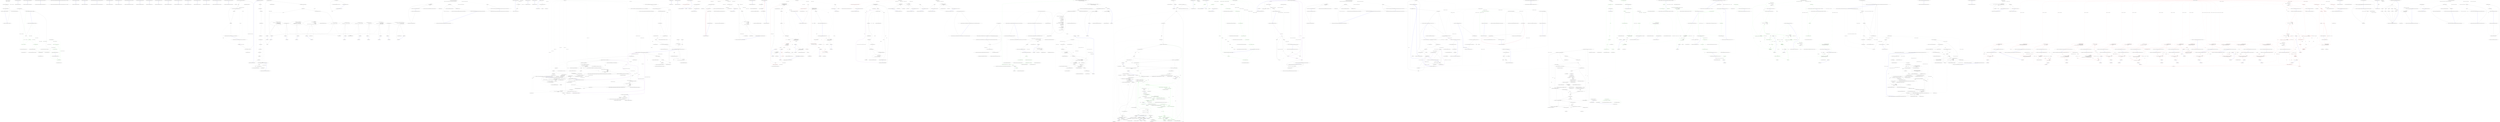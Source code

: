 digraph  {
n4 [label="Hangfire.Server.ServerWatchdogOptions", span=""];
n0 [cluster="Hangfire.Server.ServerWatchdogOptions.ServerWatchdogOptions()", label="Entry Hangfire.Server.ServerWatchdogOptions.ServerWatchdogOptions()", span="23-23"];
n1 [cluster="Hangfire.Server.ServerWatchdogOptions.ServerWatchdogOptions()", label="ServerTimeout = ServerWatchdog.DefaultServerTimeout", span="25-25"];
n2 [cluster="Hangfire.Server.ServerWatchdogOptions.ServerWatchdogOptions()", label="CheckInterval = ServerWatchdog.DefaultCheckInterval", span="26-26"];
n3 [cluster="Hangfire.Server.ServerWatchdogOptions.ServerWatchdogOptions()", label="Exit Hangfire.Server.ServerWatchdogOptions.ServerWatchdogOptions()", span="23-23"];
m0_0 [cluster="HangFire.Storage.IAtomicWriteTransaction.Commit()", file="IAtomicWriteTransaction.cs", label="Entry HangFire.Storage.IAtomicWriteTransaction.Commit()", span="13-13"];
m0_1 [cluster="HangFire.Storage.IAtomicWriteTransaction.Commit()", file="IAtomicWriteTransaction.cs", label="Exit HangFire.Storage.IAtomicWriteTransaction.Commit()", span="13-13"];
m1_0 [cluster="HangFire.Server.IJobFetcher.DequeueJob(System.Threading.CancellationToken)", file="IMonitoringApi.cs", label="Entry HangFire.Server.IJobFetcher.DequeueJob(System.Threading.CancellationToken)", span="11-11"];
m1_1 [cluster="HangFire.Server.IJobFetcher.DequeueJob(System.Threading.CancellationToken)", file="IMonitoringApi.cs", label="Exit HangFire.Server.IJobFetcher.DequeueJob(System.Threading.CancellationToken)", span="11-11"];
m2_2 [cluster="HangFire.Storage.IStorageConnection.CreateFetcher(System.Collections.Generic.IEnumerable<string>)", file="IStorageConnection.cs", label="Entry HangFire.Storage.IStorageConnection.CreateFetcher(System.Collections.Generic.IEnumerable<string>)", span="9-9"];
m2_3 [cluster="HangFire.Storage.IStorageConnection.CreateFetcher(System.Collections.Generic.IEnumerable<string>)", file="IStorageConnection.cs", label="Exit HangFire.Storage.IStorageConnection.CreateFetcher(System.Collections.Generic.IEnumerable<string>)", span="9-9"];
m2_6 [cluster="HangFire.Storage.IStorageConnection.CreateExpiredJob(HangFire.Storage.InvocationData, string[], System.Collections.Generic.IDictionary<string, string>, System.TimeSpan)", file="IStorageConnection.cs", label="Entry HangFire.Storage.IStorageConnection.CreateExpiredJob(HangFire.Storage.InvocationData, string[], System.Collections.Generic.IDictionary<string, string>, System.TimeSpan)", span="17-17"];
m2_7 [cluster="HangFire.Storage.IStorageConnection.CreateExpiredJob(HangFire.Storage.InvocationData, string[], System.Collections.Generic.IDictionary<string, string>, System.TimeSpan)", file="IStorageConnection.cs", label="Exit HangFire.Storage.IStorageConnection.CreateExpiredJob(HangFire.Storage.InvocationData, string[], System.Collections.Generic.IDictionary<string, string>, System.TimeSpan)", span="17-17"];
m2_0 [cluster="HangFire.Storage.IStorageConnection.CreateWriteTransaction()", file="IStorageConnection.cs", label="Entry HangFire.Storage.IStorageConnection.CreateWriteTransaction()", span="8-8"];
m2_1 [cluster="HangFire.Storage.IStorageConnection.CreateWriteTransaction()", file="IStorageConnection.cs", label="Exit HangFire.Storage.IStorageConnection.CreateWriteTransaction()", span="8-8"];
m2_12 [cluster="HangFire.Storage.IStorageConnection.Heartbeat(string)", file="IStorageConnection.cs", label="Entry HangFire.Storage.IStorageConnection.Heartbeat(string)", span="25-25"];
m2_13 [cluster="HangFire.Storage.IStorageConnection.Heartbeat(string)", file="IStorageConnection.cs", label="Exit HangFire.Storage.IStorageConnection.Heartbeat(string)", span="25-25"];
m2_8 [cluster="HangFire.Storage.IStorageConnection.AnnounceServer(string, int, System.Collections.Generic.IEnumerable<string>)", file="IStorageConnection.cs", label="Entry HangFire.Storage.IStorageConnection.AnnounceServer(string, int, System.Collections.Generic.IEnumerable<string>)", span="23-23"];
m2_9 [cluster="HangFire.Storage.IStorageConnection.AnnounceServer(string, int, System.Collections.Generic.IEnumerable<string>)", file="IStorageConnection.cs", label="Exit HangFire.Storage.IStorageConnection.AnnounceServer(string, int, System.Collections.Generic.IEnumerable<string>)", span="23-23"];
m2_4 [cluster="HangFire.Storage.IStorageConnection.AcquireJobLock(string)", file="IStorageConnection.cs", label="Entry HangFire.Storage.IStorageConnection.AcquireJobLock(string)", span="11-11"];
m2_5 [cluster="HangFire.Storage.IStorageConnection.AcquireJobLock(string)", file="IStorageConnection.cs", label="Exit HangFire.Storage.IStorageConnection.AcquireJobLock(string)", span="11-11"];
m2_10 [cluster="HangFire.Storage.IStorageConnection.RemoveServer(string)", file="IStorageConnection.cs", label="Entry HangFire.Storage.IStorageConnection.RemoveServer(string)", span="24-24"];
m2_11 [cluster="HangFire.Storage.IStorageConnection.RemoveServer(string)", file="IStorageConnection.cs", label="Exit HangFire.Storage.IStorageConnection.RemoveServer(string)", span="24-24"];
m2_14 [cluster="HangFire.Storage.IStorageConnection.RemoveTimedOutServers(System.TimeSpan)", file="IStorageConnection.cs", label="Entry HangFire.Storage.IStorageConnection.RemoveTimedOutServers(System.TimeSpan)", span="26-26"];
m2_15 [cluster="HangFire.Storage.IStorageConnection.RemoveTimedOutServers(System.TimeSpan)", file="IStorageConnection.cs", label="Exit HangFire.Storage.IStorageConnection.RemoveTimedOutServers(System.TimeSpan)", span="26-26"];
m3_6 [cluster="HangFire.Storage.IStoredJobs.Complete(HangFire.Server.JobPayload)", file="IStoredJobs.cs", label="Entry HangFire.Storage.IStoredJobs.Complete(HangFire.Server.JobPayload)", span="10-10"];
m3_7 [cluster="HangFire.Storage.IStoredJobs.Complete(HangFire.Server.JobPayload)", file="IStoredJobs.cs", label="Exit HangFire.Storage.IStoredJobs.Complete(HangFire.Server.JobPayload)", span="10-10"];
m3_4 [cluster="HangFire.Storage.IStoredJobs.GetParameter(string, string)", file="IStoredJobs.cs", label="Entry HangFire.Storage.IStoredJobs.GetParameter(string, string)", span="8-8"];
m3_5 [cluster="HangFire.Storage.IStoredJobs.GetParameter(string, string)", file="IStoredJobs.cs", label="Exit HangFire.Storage.IStoredJobs.GetParameter(string, string)", span="8-8"];
m3_2 [cluster="HangFire.Storage.IStoredJobs.SetParameter(string, string, string)", file="IStoredJobs.cs", label="Entry HangFire.Storage.IStoredJobs.SetParameter(string, string, string)", span="7-7"];
m3_3 [cluster="HangFire.Storage.IStoredJobs.SetParameter(string, string, string)", file="IStoredJobs.cs", label="Exit HangFire.Storage.IStoredJobs.SetParameter(string, string, string)", span="7-7"];
m3_0 [cluster="HangFire.Storage.IStoredJobs.GetStateAndInvocationData(string)", file="IStoredJobs.cs", label="Entry HangFire.Storage.IStoredJobs.GetStateAndInvocationData(string)", span="6-6"];
m3_1 [cluster="HangFire.Storage.IStoredJobs.GetStateAndInvocationData(string)", file="IStoredJobs.cs", label="Exit HangFire.Storage.IStoredJobs.GetStateAndInvocationData(string)", span="6-6"];
m4_0 [cluster="HangFire.Storage.IStoredSets.GetFirstByLowestScore(string, long, long)", file="IStoredSets.cs", label="Entry HangFire.Storage.IStoredSets.GetFirstByLowestScore(string, long, long)", span="4-4"];
m4_1 [cluster="HangFire.Storage.IStoredSets.GetFirstByLowestScore(string, long, long)", file="IStoredSets.cs", label="Exit HangFire.Storage.IStoredSets.GetFirstByLowestScore(string, long, long)", span="4-4"];
m5_0 [cluster="HangFire.Storage.IWriteableJobQueue.Enqueue(string, string)", file="IWriteableJobQueue.cs", label="Entry HangFire.Storage.IWriteableJobQueue.Enqueue(string, string)", span="4-4"];
m5_1 [cluster="HangFire.Storage.IWriteableJobQueue.Enqueue(string, string)", file="IWriteableJobQueue.cs", label="Exit HangFire.Storage.IWriteableJobQueue.Enqueue(string, string)", span="4-4"];
m6_0 [cluster="HangFire.Storage.IWriteableStoredCounters.Increment(string)", file="IWriteableStoredCounters.cs", label="Entry HangFire.Storage.IWriteableStoredCounters.Increment(string)", span="6-6"];
m6_1 [cluster="HangFire.Storage.IWriteableStoredCounters.Increment(string)", file="IWriteableStoredCounters.cs", label="Exit HangFire.Storage.IWriteableStoredCounters.Increment(string)", span="6-6"];
m6_4 [cluster="HangFire.Storage.IWriteableStoredCounters.Decrement(string)", file="IWriteableStoredCounters.cs", label="Entry HangFire.Storage.IWriteableStoredCounters.Decrement(string)", span="9-9"];
m6_5 [cluster="HangFire.Storage.IWriteableStoredCounters.Decrement(string)", file="IWriteableStoredCounters.cs", label="Exit HangFire.Storage.IWriteableStoredCounters.Decrement(string)", span="9-9"];
m6_6 [cluster="HangFire.Storage.IWriteableStoredCounters.Decrement(string, System.TimeSpan)", file="IWriteableStoredCounters.cs", label="Entry HangFire.Storage.IWriteableStoredCounters.Decrement(string, System.TimeSpan)", span="10-10"];
m6_7 [cluster="HangFire.Storage.IWriteableStoredCounters.Decrement(string, System.TimeSpan)", file="IWriteableStoredCounters.cs", label="Exit HangFire.Storage.IWriteableStoredCounters.Decrement(string, System.TimeSpan)", span="10-10"];
m6_2 [cluster="HangFire.Storage.IWriteableStoredCounters.Increment(string, System.TimeSpan)", file="IWriteableStoredCounters.cs", label="Entry HangFire.Storage.IWriteableStoredCounters.Increment(string, System.TimeSpan)", span="7-7"];
m6_3 [cluster="HangFire.Storage.IWriteableStoredCounters.Increment(string, System.TimeSpan)", file="IWriteableStoredCounters.cs", label="Exit HangFire.Storage.IWriteableStoredCounters.Increment(string, System.TimeSpan)", span="7-7"];
m7_10 [cluster="Unk.GetValue", file="IWriteableStoredJobs.cs", label="Entry Unk.GetValue", span=""];
m7_9 [cluster="string.Format(string, object, object)", file="IWriteableStoredJobs.cs", label="Entry string.Format(string, object, object)", span="0-0"];
m7_0 [cluster="Hangfire.Sample.Highlighter.MultipleButtonAttribute.IsValidName(ControllerContext, string, System.Reflection.MethodInfo)", file="IWriteableStoredJobs.cs", label="Entry Hangfire.Sample.Highlighter.MultipleButtonAttribute.IsValidName(ControllerContext, string, System.Reflection.MethodInfo)", span="17-17"];
m7_1 [cluster="Hangfire.Sample.Highlighter.MultipleButtonAttribute.IsValidName(ControllerContext, string, System.Reflection.MethodInfo)", file="IWriteableStoredJobs.cs", label="var isValidName = false", span="19-19"];
m7_3 [cluster="Hangfire.Sample.Highlighter.MultipleButtonAttribute.IsValidName(ControllerContext, string, System.Reflection.MethodInfo)", file="IWriteableStoredJobs.cs", label="var value = controllerContext.Controller.ValueProvider.GetValue(keyValue)", span="21-21"];
m7_5 [cluster="Hangfire.Sample.Highlighter.MultipleButtonAttribute.IsValidName(ControllerContext, string, System.Reflection.MethodInfo)", file="IWriteableStoredJobs.cs", label="controllerContext.Controller.ControllerContext.RouteData.Values[Name] = Argument", span="25-25"];
m7_2 [cluster="Hangfire.Sample.Highlighter.MultipleButtonAttribute.IsValidName(ControllerContext, string, System.Reflection.MethodInfo)", file="IWriteableStoredJobs.cs", label="var keyValue = string.Format(''{0}:{1}'', Name, Argument)", span="20-20"];
m7_7 [cluster="Hangfire.Sample.Highlighter.MultipleButtonAttribute.IsValidName(ControllerContext, string, System.Reflection.MethodInfo)", file="IWriteableStoredJobs.cs", label="return isValidName;", span="29-29"];
m7_4 [cluster="Hangfire.Sample.Highlighter.MultipleButtonAttribute.IsValidName(ControllerContext, string, System.Reflection.MethodInfo)", file="IWriteableStoredJobs.cs", label="value != null", span="23-23"];
m7_6 [cluster="Hangfire.Sample.Highlighter.MultipleButtonAttribute.IsValidName(ControllerContext, string, System.Reflection.MethodInfo)", file="IWriteableStoredJobs.cs", label="isValidName = true", span="26-26"];
m7_8 [cluster="Hangfire.Sample.Highlighter.MultipleButtonAttribute.IsValidName(ControllerContext, string, System.Reflection.MethodInfo)", file="IWriteableStoredJobs.cs", label="Exit Hangfire.Sample.Highlighter.MultipleButtonAttribute.IsValidName(ControllerContext, string, System.Reflection.MethodInfo)", span="17-17"];
m7_11 [file="IWriteableStoredJobs.cs", label="Hangfire.Sample.Highlighter.MultipleButtonAttribute", span=""];
m8_0 [cluster="Hangfire.Dashboard.DashboardMetrics.DashboardMetrics()", file="IWriteableStoredLists.cs", label="Entry Hangfire.Dashboard.DashboardMetrics.DashboardMetrics()", span="28-28"];
m8_1 [cluster="Hangfire.Dashboard.DashboardMetrics.DashboardMetrics()", file="IWriteableStoredLists.cs", label="AddMetric(ServerCount)", span="30-30"];
m8_2 [cluster="Hangfire.Dashboard.DashboardMetrics.DashboardMetrics()", file="IWriteableStoredLists.cs", label="AddMetric(RecurringJobCount)", span="31-31"];
m8_3 [cluster="Hangfire.Dashboard.DashboardMetrics.DashboardMetrics()", file="IWriteableStoredLists.cs", label="AddMetric(RetriesCount)", span="32-32"];
m8_4 [cluster="Hangfire.Dashboard.DashboardMetrics.DashboardMetrics()", file="IWriteableStoredLists.cs", label="AddMetric(EnqueuedCountOrNull)", span="33-33"];
m8_5 [cluster="Hangfire.Dashboard.DashboardMetrics.DashboardMetrics()", file="IWriteableStoredLists.cs", label="AddMetric(FailedCountOrNull)", span="34-34"];
m8_6 [cluster="Hangfire.Dashboard.DashboardMetrics.DashboardMetrics()", file="IWriteableStoredLists.cs", label="AddMetric(EnqueuedAndQueueCount)", span="35-35"];
m8_7 [cluster="Hangfire.Dashboard.DashboardMetrics.DashboardMetrics()", file="IWriteableStoredLists.cs", label="AddMetric(ScheduledCount)", span="36-36"];
m8_8 [cluster="Hangfire.Dashboard.DashboardMetrics.DashboardMetrics()", file="IWriteableStoredLists.cs", label="AddMetric(ProcessingCount)", span="37-37"];
m8_9 [cluster="Hangfire.Dashboard.DashboardMetrics.DashboardMetrics()", file="IWriteableStoredLists.cs", label="AddMetric(SucceededCount)", span="38-38"];
m8_10 [cluster="Hangfire.Dashboard.DashboardMetrics.DashboardMetrics()", file="IWriteableStoredLists.cs", label="AddMetric(FailedCount)", span="39-39"];
m8_11 [cluster="Hangfire.Dashboard.DashboardMetrics.DashboardMetrics()", file="IWriteableStoredLists.cs", label="AddMetric(DeletedCount)", span="40-40"];
m8_12 [cluster="Hangfire.Dashboard.DashboardMetrics.DashboardMetrics()", file="IWriteableStoredLists.cs", label="Exit Hangfire.Dashboard.DashboardMetrics.DashboardMetrics()", span="28-28"];
m8_13 [cluster="Hangfire.Dashboard.DashboardMetrics.AddMetric(Hangfire.Dashboard.DashboardMetric)", file="IWriteableStoredLists.cs", label="Entry Hangfire.Dashboard.DashboardMetrics.AddMetric(Hangfire.Dashboard.DashboardMetric)", span="43-43"];
m8_14 [cluster="Hangfire.Dashboard.DashboardMetrics.AddMetric(Hangfire.Dashboard.DashboardMetric)", file="IWriteableStoredLists.cs", label="metric == null", span="45-45"];
m8_17 [cluster="Hangfire.Dashboard.DashboardMetrics.AddMetric(Hangfire.Dashboard.DashboardMetric)", file="IWriteableStoredLists.cs", label="Metrics[metric.Name] = metric", span="49-49"];
m8_15 [cluster="Hangfire.Dashboard.DashboardMetrics.AddMetric(Hangfire.Dashboard.DashboardMetric)", file="IWriteableStoredLists.cs", label="throw new ArgumentNullException(''metric'');", span="45-45"];
m8_16 [cluster="Hangfire.Dashboard.DashboardMetrics.AddMetric(Hangfire.Dashboard.DashboardMetric)", file="IWriteableStoredLists.cs", label=Metrics, span="47-47"];
m8_18 [cluster="Hangfire.Dashboard.DashboardMetrics.AddMetric(Hangfire.Dashboard.DashboardMetric)", file="IWriteableStoredLists.cs", label="Exit Hangfire.Dashboard.DashboardMetrics.AddMetric(Hangfire.Dashboard.DashboardMetric)", span="43-43"];
m8_19 [cluster="System.ArgumentNullException.ArgumentNullException(string)", file="IWriteableStoredLists.cs", label="Entry System.ArgumentNullException.ArgumentNullException(string)", span="0-0"];
m8_42 [cluster="Hangfire.JobStorage.GetConnection()", file="IWriteableStoredLists.cs", label="Entry Hangfire.JobStorage.GetConnection()", span="56-56"];
m8_50 [cluster="string.Format(string, object)", file="IWriteableStoredLists.cs", label="Entry string.Format(string, object)", span="0-0"];
m8_54 [cluster="string.Format(string, object, object)", file="IWriteableStoredLists.cs", label="Entry string.Format(string, object, object)", span="0-0"];
m8_28 [cluster="Hangfire.Dashboard.Metric.Metric(string)", file="IWriteableStoredLists.cs", label="Entry Hangfire.Dashboard.Metric.Metric(string)", span="20-20"];
m8_24 [cluster="System.Collections.Generic.IEnumerable<TSource>.ToList<TSource>()", file="IWriteableStoredLists.cs", label="Entry System.Collections.Generic.IEnumerable<TSource>.ToList<TSource>()", span="0-0"];
m8_29 [cluster="long.ToString(string)", file="IWriteableStoredLists.cs", label="Entry long.ToString(string)", span="0-0"];
m8_20 [cluster="Hangfire.Dashboard.DashboardMetrics.GetMetrics()", file="IWriteableStoredLists.cs", label="Entry Hangfire.Dashboard.DashboardMetrics.GetMetrics()", span="53-53"];
m8_21 [cluster="Hangfire.Dashboard.DashboardMetrics.GetMetrics()", file="IWriteableStoredLists.cs", label=Metrics, span="55-55"];
m8_22 [cluster="Hangfire.Dashboard.DashboardMetrics.GetMetrics()", file="IWriteableStoredLists.cs", label="return Metrics.Values.ToList();", span="57-57"];
m8_23 [cluster="Hangfire.Dashboard.DashboardMetrics.GetMetrics()", file="IWriteableStoredLists.cs", label="Exit Hangfire.Dashboard.DashboardMetrics.GetMetrics()", span="53-53"];
m8_67 [cluster="lambda expression", file="IWriteableStoredLists.cs", label="Entry lambda expression", span="168-168"];
m8_25 [cluster="lambda expression", file="IWriteableStoredLists.cs", label="Entry lambda expression", span="64-71"];
m8_26 [cluster="lambda expression", file="IWriteableStoredLists.cs", label="new Metric(page.Statistics.Servers.ToString(''N0''))\r\n            {\r\n                Style = page.Statistics.Servers == 0 ? MetricStyle.Warning : MetricStyle.Default,\r\n                Highlighted = page.Statistics.Servers == 0,\r\n                Title = page.Statistics.Servers == 0\r\n                    ? ''No active servers found. Jobs will not be processed.''\r\n                    : null\r\n            }", span="64-71"];
m8_27 [cluster="lambda expression", file="IWriteableStoredLists.cs", label="Exit lambda expression", span="64-71"];
m8_30 [cluster="lambda expression", file="IWriteableStoredLists.cs", label="Entry lambda expression", span="76-76"];
m8_31 [cluster="lambda expression", file="IWriteableStoredLists.cs", label="new Metric(page.Statistics.Recurring.ToString(''N0''))", span="76-76"];
m8_32 [cluster="lambda expression", file="IWriteableStoredLists.cs", label="Exit lambda expression", span="76-76"];
m8_33 [cluster="lambda expression", file="IWriteableStoredLists.cs", label="Entry lambda expression", span="81-99"];
m8_34 [cluster="lambda expression", file="IWriteableStoredLists.cs", label="long retryCount", span="83-83"];
m8_35 [cluster="lambda expression", file="IWriteableStoredLists.cs", label="var connection = page.Storage.GetConnection()", span="84-84"];
m8_36 [cluster="lambda expression", file="IWriteableStoredLists.cs", label="var storageConnection = connection as JobStorageConnection", span="86-86"];
m8_37 [cluster="lambda expression", file="IWriteableStoredLists.cs", label="storageConnection == null", span="87-87"];
m8_39 [cluster="lambda expression", file="IWriteableStoredLists.cs", label="retryCount = storageConnection.GetSetCount(''retries'')", span="92-92"];
m8_38 [cluster="lambda expression", file="IWriteableStoredLists.cs", label="return null;", span="89-89"];
m8_40 [cluster="lambda expression", file="IWriteableStoredLists.cs", label="return new Metric(retryCount.ToString(''N0''))\r\n                {\r\n                    Style = retryCount > 0 ? MetricStyle.Warning : MetricStyle.Default\r\n                };", span="95-98"];
m8_41 [cluster="lambda expression", file="IWriteableStoredLists.cs", label="Exit lambda expression", span="81-99"];
m8_44 [cluster="lambda expression", file="IWriteableStoredLists.cs", label="Entry lambda expression", span="103-109"];
m8_45 [cluster="lambda expression", file="IWriteableStoredLists.cs", label="page.Statistics.Enqueued > 0 || page.Statistics.Failed == 0\r\n                ? new Metric(page.Statistics.Enqueued.ToString(''N0''))\r\n                {\r\n                    Style = page.Statistics.Enqueued > 0 ? MetricStyle.Info : MetricStyle.Default,\r\n                    Highlighted = page.Statistics.Enqueued > 0 && page.Statistics.Failed == 0\r\n                }\r\n                : null", span="103-109"];
m8_46 [cluster="lambda expression", file="IWriteableStoredLists.cs", label="Exit lambda expression", span="103-109"];
m8_47 [cluster="lambda expression", file="IWriteableStoredLists.cs", label="Entry lambda expression", span="113-121"];
m8_48 [cluster="lambda expression", file="IWriteableStoredLists.cs", label="page.Statistics.Failed > 0\r\n                ? new Metric(page.Statistics.Failed.ToString(''N0''))\r\n                {\r\n                    Style = MetricStyle.Danger,\r\n                    Highlighted = true,\r\n                    Title =\r\n                        String.Format(''{0} failed job(s) found. Retry or delete them manually.'', page.Statistics.Failed)\r\n                }\r\n                : null", span="113-121"];
m8_49 [cluster="lambda expression", file="IWriteableStoredLists.cs", label="Exit lambda expression", span="113-121"];
m8_51 [cluster="lambda expression", file="IWriteableStoredLists.cs", label="Entry lambda expression", span="125-129"];
m8_52 [cluster="lambda expression", file="IWriteableStoredLists.cs", label="new Metric(String.Format(''{0:N0} / {1:N0}'', page.Statistics.Enqueued, page.Statistics.Queues))\r\n            {\r\n                Style = page.Statistics.Enqueued > 0 ? MetricStyle.Info : MetricStyle.Default,\r\n                Highlighted = page.Statistics.Enqueued > 0\r\n            }", span="125-129"];
m8_53 [cluster="lambda expression", file="IWriteableStoredLists.cs", label="Exit lambda expression", span="125-129"];
m8_55 [cluster="lambda expression", file="IWriteableStoredLists.cs", label="Entry lambda expression", span="134-137"];
m8_56 [cluster="lambda expression", file="IWriteableStoredLists.cs", label="new Metric(page.Statistics.Scheduled.ToString(''N0''))\r\n            {\r\n                Style = page.Statistics.Scheduled > 0 ? MetricStyle.Info : MetricStyle.Default\r\n            }", span="134-137"];
m8_57 [cluster="lambda expression", file="IWriteableStoredLists.cs", label="Exit lambda expression", span="134-137"];
m8_58 [cluster="lambda expression", file="IWriteableStoredLists.cs", label="Entry lambda expression", span="142-145"];
m8_59 [cluster="lambda expression", file="IWriteableStoredLists.cs", label="new Metric(page.Statistics.Processing.ToString(''N0''))\r\n            {\r\n                Style = page.Statistics.Processing > 0 ? MetricStyle.Warning : MetricStyle.Default\r\n            }", span="142-145"];
m8_60 [cluster="lambda expression", file="IWriteableStoredLists.cs", label="Exit lambda expression", span="142-145"];
m8_61 [cluster="lambda expression", file="IWriteableStoredLists.cs", label="Entry lambda expression", span="150-153"];
m8_62 [cluster="lambda expression", file="IWriteableStoredLists.cs", label="new Metric(page.Statistics.Succeeded.ToString(''N0''))\r\n            {\r\n                IntValue = page.Statistics.Succeeded\r\n            }", span="150-153"];
m8_63 [cluster="lambda expression", file="IWriteableStoredLists.cs", label="Exit lambda expression", span="150-153"];
m8_64 [cluster="lambda expression", file="IWriteableStoredLists.cs", label="Entry lambda expression", span="158-163"];
m8_65 [cluster="lambda expression", file="IWriteableStoredLists.cs", label="new Metric(page.Statistics.Failed.ToString(''N0''))\r\n            {\r\n                IntValue = page.Statistics.Failed,\r\n                Style = page.Statistics.Failed > 0 ? MetricStyle.Danger : MetricStyle.Default,\r\n                Highlighted = page.Statistics.Failed > 0\r\n            }", span="158-163"];
m8_66 [cluster="lambda expression", file="IWriteableStoredLists.cs", label="Exit lambda expression", span="158-163"];
m8_68 [cluster="lambda expression", file="IWriteableStoredLists.cs", label="new Metric(page.Statistics.Deleted.ToString(''N0''))", span="168-168"];
m8_69 [cluster="lambda expression", file="IWriteableStoredLists.cs", label="Exit lambda expression", span="168-168"];
m8_43 [cluster="Hangfire.Storage.JobStorageConnection.GetSetCount(string)", file="IWriteableStoredLists.cs", label="Entry Hangfire.Storage.JobStorageConnection.GetSetCount(string)", span="53-53"];
m9_13 [cluster="HangFire.Common.ExpressionUtil.HashCodeCombiner.AddObject(object)", file="IWriteableStoredSets.cs", label="Entry HangFire.Common.ExpressionUtil.HashCodeCombiner.AddObject(object)", span="51-51"];
m9_3 [cluster="HangFire.Common.ExpressionUtil.BinaryExpressionFingerprint.Equals(object)", file="IWriteableStoredSets.cs", label="Entry HangFire.Common.ExpressionUtil.BinaryExpressionFingerprint.Equals(object)", span="29-29"];
m9_4 [cluster="HangFire.Common.ExpressionUtil.BinaryExpressionFingerprint.Equals(object)", file="IWriteableStoredSets.cs", label="BinaryExpressionFingerprint other = obj as BinaryExpressionFingerprint", span="31-31"];
m9_5 [cluster="HangFire.Common.ExpressionUtil.BinaryExpressionFingerprint.Equals(object)", file="IWriteableStoredSets.cs", label="return (other != null)\r\n                   && Equals(this.Method, other.Method)\r\n                   && this.Equals(other);", span="32-34"];
m9_6 [cluster="HangFire.Common.ExpressionUtil.BinaryExpressionFingerprint.Equals(object)", file="IWriteableStoredSets.cs", label="Exit HangFire.Common.ExpressionUtil.BinaryExpressionFingerprint.Equals(object)", span="29-29"];
m9_8 [cluster="HangFire.Common.ExpressionUtil.ExpressionFingerprint.Equals(HangFire.Common.ExpressionUtil.ExpressionFingerprint)", file="IWriteableStoredSets.cs", label="Entry HangFire.Common.ExpressionUtil.ExpressionFingerprint.Equals(HangFire.Common.ExpressionUtil.ExpressionFingerprint)", span="30-30"];
m9_7 [cluster="object.Equals(object, object)", file="IWriteableStoredSets.cs", label="Entry object.Equals(object, object)", span="0-0"];
m9_14 [cluster="HangFire.Common.ExpressionUtil.ExpressionFingerprint.AddToHashCodeCombiner(HangFire.Common.ExpressionUtil.HashCodeCombiner)", file="IWriteableStoredSets.cs", label="Entry HangFire.Common.ExpressionUtil.ExpressionFingerprint.AddToHashCodeCombiner(HangFire.Common.ExpressionUtil.HashCodeCombiner)", span="24-24"];
m9_9 [cluster="HangFire.Common.ExpressionUtil.BinaryExpressionFingerprint.AddToHashCodeCombiner(HangFire.Common.ExpressionUtil.HashCodeCombiner)", file="IWriteableStoredSets.cs", label="Entry HangFire.Common.ExpressionUtil.BinaryExpressionFingerprint.AddToHashCodeCombiner(HangFire.Common.ExpressionUtil.HashCodeCombiner)", span="37-37"];
m9_10 [cluster="HangFire.Common.ExpressionUtil.BinaryExpressionFingerprint.AddToHashCodeCombiner(HangFire.Common.ExpressionUtil.HashCodeCombiner)", file="IWriteableStoredSets.cs", label="combiner.AddObject(Method)", span="39-39"];
m9_11 [cluster="HangFire.Common.ExpressionUtil.BinaryExpressionFingerprint.AddToHashCodeCombiner(HangFire.Common.ExpressionUtil.HashCodeCombiner)", file="IWriteableStoredSets.cs", label="base.AddToHashCodeCombiner(combiner)", span="40-40"];
m9_12 [cluster="HangFire.Common.ExpressionUtil.BinaryExpressionFingerprint.AddToHashCodeCombiner(HangFire.Common.ExpressionUtil.HashCodeCombiner)", file="IWriteableStoredSets.cs", label="Exit HangFire.Common.ExpressionUtil.BinaryExpressionFingerprint.AddToHashCodeCombiner(HangFire.Common.ExpressionUtil.HashCodeCombiner)", span="37-37"];
m9_0 [cluster="HangFire.Common.ExpressionUtil.BinaryExpressionFingerprint.BinaryExpressionFingerprint(System.Linq.Expressions.ExpressionType, System.Type, System.Reflection.MethodInfo)", file="IWriteableStoredSets.cs", label="Entry HangFire.Common.ExpressionUtil.BinaryExpressionFingerprint.BinaryExpressionFingerprint(System.Linq.Expressions.ExpressionType, System.Type, System.Reflection.MethodInfo)", span="17-17"];
m9_1 [cluster="HangFire.Common.ExpressionUtil.BinaryExpressionFingerprint.BinaryExpressionFingerprint(System.Linq.Expressions.ExpressionType, System.Type, System.Reflection.MethodInfo)", file="IWriteableStoredSets.cs", label="Method = method", span="23-23"];
m9_2 [cluster="HangFire.Common.ExpressionUtil.BinaryExpressionFingerprint.BinaryExpressionFingerprint(System.Linq.Expressions.ExpressionType, System.Type, System.Reflection.MethodInfo)", file="IWriteableStoredSets.cs", label="Exit HangFire.Common.ExpressionUtil.BinaryExpressionFingerprint.BinaryExpressionFingerprint(System.Linq.Expressions.ExpressionType, System.Type, System.Reflection.MethodInfo)", span="17-17"];
m9_15 [file="IWriteableStoredSets.cs", label="HangFire.Common.ExpressionUtil.BinaryExpressionFingerprint", span=""];
m10_4 [cluster="HangFire.Server.WorkerPool.WorkerPool(int, string)", file="IWriteableStoredValues.cs", label="Entry HangFire.Server.WorkerPool.WorkerPool(int, string)", span="16-16"];
m10_5 [cluster="HangFire.Server.WorkerPool.WorkerPool(int, string)", file="IWriteableStoredValues.cs", label="WorkersCount = workersCount", span="18-18"];
m10_6 [cluster="HangFire.Server.WorkerPool.WorkerPool(int, string)", file="IWriteableStoredValues.cs", label="Queue = queue", span="19-19"];
m10_7 [cluster="HangFire.Server.WorkerPool.WorkerPool(int, string)", file="IWriteableStoredValues.cs", label="Exit HangFire.Server.WorkerPool.WorkerPool(int, string)", span="16-16"];
m10_2 [cluster="HangFire.Server.WorkerPool.WorkerPool(int)", file="IWriteableStoredValues.cs", label="Entry HangFire.Server.WorkerPool.WorkerPool(int)", span="11-11"];
m10_3 [cluster="HangFire.Server.WorkerPool.WorkerPool(int)", file="IWriteableStoredValues.cs", label="Exit HangFire.Server.WorkerPool.WorkerPool(int)", span="11-11"];
m10_0 [cluster="HangFire.Server.WorkerPool.WorkerPool()", file="IWriteableStoredValues.cs", label="Entry HangFire.Server.WorkerPool.WorkerPool()", span="6-6"];
m10_1 [cluster="HangFire.Server.WorkerPool.WorkerPool()", file="IWriteableStoredValues.cs", label="Exit HangFire.Server.WorkerPool.WorkerPool()", span="6-6"];
m10_8 [file="IWriteableStoredValues.cs", label="HangFire.Server.WorkerPool", span=""];
m12_72 [cluster="Hangfire.Server.Worker.ToString()", file="JobClientSteps.cs", label="Entry Hangfire.Server.Worker.ToString()", span="188-188"];
m12_73 [cluster="Hangfire.Server.Worker.ToString()", file="JobClientSteps.cs", label="return $''{GetType().Name} #{_workerId.Substring(0, 8)}'';", span="190-190"];
m12_74 [cluster="Hangfire.Server.Worker.ToString()", file="JobClientSteps.cs", label="Exit Hangfire.Server.Worker.ToString()", span="188-188"];
m12_16 [cluster="System.ArgumentNullException.ArgumentNullException(string)", file="JobClientSteps.cs", label="Entry System.ArgumentNullException.ArgumentNullException(string)", span="0-0"];
m12_103 [cluster="System.Diagnostics.Stopwatch.StartNew()", file="JobClientSteps.cs", label="Entry System.Diagnostics.Stopwatch.StartNew()", span="0-0"];
m12_107 [cluster="Hangfire.States.FailedState.FailedState(System.Exception)", file="JobClientSteps.cs", label="Entry Hangfire.States.FailedState.FailedState(System.Exception)", span="75-75"];
m12_65 [cluster="Hangfire.Server.Worker.Requeue(Hangfire.Storage.IFetchedJob)", file="JobClientSteps.cs", label="Entry Hangfire.Server.Worker.Requeue(Hangfire.Storage.IFetchedJob)", span="175-175"];
m12_66 [cluster="Hangfire.Server.Worker.Requeue(Hangfire.Storage.IFetchedJob)", file="JobClientSteps.cs", label="fetchedJob.Requeue()", span="179-179"];
m12_68 [cluster="Hangfire.Server.Worker.Requeue(Hangfire.Storage.IFetchedJob)", file="JobClientSteps.cs", label="Logger.WarnException($''Failed to immediately re-queue the background job '{fetchedJob.JobId}'. Next invocation may be delayed, if invisibility timeout is used'', ex)", span="183-183"];
m12_67 [cluster="Hangfire.Server.Worker.Requeue(Hangfire.Storage.IFetchedJob)", file="JobClientSteps.cs", label=Exception, span="181-181"];
m12_69 [cluster="Hangfire.Server.Worker.Requeue(Hangfire.Storage.IFetchedJob)", file="JobClientSteps.cs", label="Exit Hangfire.Server.Worker.Requeue(Hangfire.Storage.IFetchedJob)", span="175-175"];
m12_49 [cluster="Hangfire.JobStorage.GetConnection()", file="JobClientSteps.cs", label="Entry Hangfire.JobStorage.GetConnection()", span="56-56"];
m12_61 [cluster="Hangfire.States.StateChangeContext.StateChangeContext(Hangfire.JobStorage, Hangfire.Storage.IStorageConnection, string, Hangfire.States.IState, params string[])", file="JobClientSteps.cs", label="Entry Hangfire.States.StateChangeContext.StateChangeContext(Hangfire.JobStorage, Hangfire.Storage.IStorageConnection, string, Hangfire.States.IState, params string[])", span="35-35"];
m12_64 [cluster="Hangfire.Logging.ILog.DebugException(string, System.Exception)", file="JobClientSteps.cs", label="Entry Hangfire.Logging.ILog.DebugException(string, System.Exception)", span="132-132"];
m12_75 [cluster="object.GetType()", file="JobClientSteps.cs", label="Entry object.GetType()", span="0-0"];
m12_62 [cluster="string.Format(string, object)", file="JobClientSteps.cs", label="Entry string.Format(string, object)", span="0-0"];
m12_56 [cluster="Hangfire.States.StateChangeContext.StateChangeContext(Hangfire.JobStorage, Hangfire.Storage.IStorageConnection, string, Hangfire.States.IState, System.Collections.Generic.IEnumerable<string>, System.Threading.CancellationToken)", file="JobClientSteps.cs", label="Entry Hangfire.States.StateChangeContext.StateChangeContext(Hangfire.JobStorage, Hangfire.Storage.IStorageConnection, string, Hangfire.States.IState, System.Collections.Generic.IEnumerable<string>, System.Threading.CancellationToken)", span="45-45"];
m12_52 [cluster="System.Threading.CancellationTokenSource.CancellationTokenSource(System.TimeSpan)", file="JobClientSteps.cs", label="Entry System.Threading.CancellationTokenSource.CancellationTokenSource(System.TimeSpan)", span="0-0"];
m12_71 [cluster="Hangfire.Logging.ILog.WarnException(string, System.Exception)", file="JobClientSteps.cs", label="Entry Hangfire.Logging.ILog.WarnException(string, System.Exception)", span="280-280"];
m12_60 [cluster="Hangfire.Server.Worker.PerformJob(Hangfire.Server.BackgroundProcessContext, Hangfire.Storage.IStorageConnection, string)", file="JobClientSteps.cs", label="Entry Hangfire.Server.Worker.PerformJob(Hangfire.Server.BackgroundProcessContext, Hangfire.Storage.IStorageConnection, string)", span="193-193"];
m12_77 [cluster="Hangfire.Server.Worker.PerformJob(Hangfire.Server.BackgroundProcessContext, Hangfire.Storage.IStorageConnection, string)", file="JobClientSteps.cs", label="var jobData = connection.GetJobData(jobId)", span="197-197"];
m12_81 [cluster="Hangfire.Server.Worker.PerformJob(Hangfire.Server.BackgroundProcessContext, Hangfire.Storage.IStorageConnection, string)", file="JobClientSteps.cs", label="var backgroundJob = new BackgroundJob(jobId, jobData.Job, jobData.CreatedAt)", span="209-209"];
m12_82 [cluster="Hangfire.Server.Worker.PerformJob(Hangfire.Server.BackgroundProcessContext, Hangfire.Storage.IStorageConnection, string)", file="JobClientSteps.cs", label="var jobToken = new ServerJobCancellationToken(connection, jobId, context.ServerId, _workerId, context.CancellationToken)", span="211-211"];
m12_83 [cluster="Hangfire.Server.Worker.PerformJob(Hangfire.Server.BackgroundProcessContext, Hangfire.Storage.IStorageConnection, string)", file="JobClientSteps.cs", label="var performContext = new PerformContext(connection, backgroundJob, jobToken)", span="212-212"];
m12_94 [cluster="Hangfire.Server.Worker.PerformJob(Hangfire.Server.BackgroundProcessContext, Hangfire.Storage.IStorageConnection, string)", file="JobClientSteps.cs", label="ex is OperationCanceledException && context.IsShutdownRequested", span="238-238"];
m12_78 [cluster="Hangfire.Server.Worker.PerformJob(Hangfire.Server.BackgroundProcessContext, Hangfire.Storage.IStorageConnection, string)", file="JobClientSteps.cs", label="jobData == null", span="198-198"];
m12_80 [cluster="Hangfire.Server.Worker.PerformJob(Hangfire.Server.BackgroundProcessContext, Hangfire.Storage.IStorageConnection, string)", file="JobClientSteps.cs", label="jobData.EnsureLoaded()", span="207-207"];
m12_84 [cluster="Hangfire.Server.Worker.PerformJob(Hangfire.Server.BackgroundProcessContext, Hangfire.Storage.IStorageConnection, string)", file="JobClientSteps.cs", label="var latency = (DateTime.UtcNow - jobData.CreatedAt).TotalMilliseconds", span="214-214"];
m12_79 [cluster="Hangfire.Server.Worker.PerformJob(Hangfire.Server.BackgroundProcessContext, Hangfire.Storage.IStorageConnection, string)", file="JobClientSteps.cs", label="return null;", span="204-204"];
m12_86 [cluster="Hangfire.Server.Worker.PerformJob(Hangfire.Server.BackgroundProcessContext, Hangfire.Storage.IStorageConnection, string)", file="JobClientSteps.cs", label="var result = _performer.Perform(performContext)", span="217-217"];
m12_85 [cluster="Hangfire.Server.Worker.PerformJob(Hangfire.Server.BackgroundProcessContext, Hangfire.Storage.IStorageConnection, string)", file="JobClientSteps.cs", label="var duration = Stopwatch.StartNew()", span="215-215"];
m12_88 [cluster="Hangfire.Server.Worker.PerformJob(Hangfire.Server.BackgroundProcessContext, Hangfire.Storage.IStorageConnection, string)", file="JobClientSteps.cs", label="return new SucceededState(result, (long) latency, duration.ElapsedMilliseconds);", span="220-220"];
m12_87 [cluster="Hangfire.Server.Worker.PerformJob(Hangfire.Server.BackgroundProcessContext, Hangfire.Storage.IStorageConnection, string)", file="JobClientSteps.cs", label="duration.Stop()", span="218-218"];
m12_89 [cluster="Hangfire.Server.Worker.PerformJob(Hangfire.Server.BackgroundProcessContext, Hangfire.Storage.IStorageConnection, string)", file="JobClientSteps.cs", label=JobAbortedException, span="222-222"];
m12_90 [cluster="Hangfire.Server.Worker.PerformJob(Hangfire.Server.BackgroundProcessContext, Hangfire.Storage.IStorageConnection, string)", file="JobClientSteps.cs", label="return null;", span="227-227"];
m12_91 [cluster="Hangfire.Server.Worker.PerformJob(Hangfire.Server.BackgroundProcessContext, Hangfire.Storage.IStorageConnection, string)", file="JobClientSteps.cs", label=JobPerformanceException, span="229-229"];
m12_92 [cluster="Hangfire.Server.Worker.PerformJob(Hangfire.Server.BackgroundProcessContext, Hangfire.Storage.IStorageConnection, string)", file="JobClientSteps.cs", label="return new FailedState(ex.InnerException)\r\n                {\r\n                    Reason = ex.Message\r\n                };", span="231-234"];
m12_93 [cluster="Hangfire.Server.Worker.PerformJob(Hangfire.Server.BackgroundProcessContext, Hangfire.Storage.IStorageConnection, string)", file="JobClientSteps.cs", label=Exception, span="236-236"];
m12_95 [cluster="Hangfire.Server.Worker.PerformJob(Hangfire.Server.BackgroundProcessContext, Hangfire.Storage.IStorageConnection, string)", file="JobClientSteps.cs", label="throw;", span="240-240"];
m12_96 [cluster="Hangfire.Server.Worker.PerformJob(Hangfire.Server.BackgroundProcessContext, Hangfire.Storage.IStorageConnection, string)", file="JobClientSteps.cs", label="return new FailedState(ex)\r\n                {\r\n                    Reason = ''An exception occurred during processing of a background job.''\r\n                };", span="243-246"];
m12_97 [cluster="Hangfire.Server.Worker.PerformJob(Hangfire.Server.BackgroundProcessContext, Hangfire.Storage.IStorageConnection, string)", file="JobClientSteps.cs", label="Exit Hangfire.Server.Worker.PerformJob(Hangfire.Server.BackgroundProcessContext, Hangfire.Storage.IStorageConnection, string)", span="193-193"];
m12_105 [cluster="System.Diagnostics.Stopwatch.Stop()", file="JobClientSteps.cs", label="Entry System.Diagnostics.Stopwatch.Stop()", span="0-0"];
m12_106 [cluster="Hangfire.States.SucceededState.SucceededState(object, long, long)", file="JobClientSteps.cs", label="Entry Hangfire.States.SucceededState.SucceededState(object, long, long)", span="51-51"];
m12_17 [cluster="Unk.nameof", file="JobClientSteps.cs", label="Entry Unk.nameof", span=""];
m12_98 [cluster="Hangfire.Storage.IStorageConnection.GetJobData(string)", file="JobClientSteps.cs", label="Entry Hangfire.Storage.IStorageConnection.GetJobData(string)", span="42-42"];
m12_20 [cluster="System.Guid.ToString()", file="JobClientSteps.cs", label="Entry System.Guid.ToString()", span="0-0"];
m12_76 [cluster="string.Substring(int, int)", file="JobClientSteps.cs", label="Entry string.Substring(int, int)", span="0-0"];
m12_51 [cluster="System.Threading.CancellationToken.ThrowIfCancellationRequested()", file="JobClientSteps.cs", label="Entry System.Threading.CancellationToken.ThrowIfCancellationRequested()", span="0-0"];
m12_59 [cluster="Hangfire.Storage.IFetchedJob.RemoveFromQueue()", file="JobClientSteps.cs", label="Entry Hangfire.Storage.IFetchedJob.RemoveFromQueue()", span="24-24"];
m12_70 [cluster="Hangfire.Storage.IFetchedJob.Requeue()", file="JobClientSteps.cs", label="Entry Hangfire.Storage.IFetchedJob.Requeue()", span="25-25"];
m12_99 [cluster="Hangfire.Storage.JobData.EnsureLoaded()", file="JobClientSteps.cs", label="Entry Hangfire.Storage.JobData.EnsureLoaded()", span="29-29"];
m12_0 [cluster="Hangfire.Server.Worker.Worker()", file="JobClientSteps.cs", label="Entry Hangfire.Server.Worker.Worker()", span="51-51"];
m12_1 [cluster="Hangfire.Server.Worker.Worker()", file="JobClientSteps.cs", label="Exit Hangfire.Server.Worker.Worker()", span="51-51"];
m12_2 [cluster="Hangfire.Server.Worker.Worker(params string[])", file="JobClientSteps.cs", label="Entry Hangfire.Server.Worker.Worker(params string[])", span="55-55"];
m12_3 [cluster="Hangfire.Server.Worker.Worker(params string[])", file="JobClientSteps.cs", label="Exit Hangfire.Server.Worker.Worker(params string[])", span="55-55"];
m12_55 [cluster="Hangfire.States.ProcessingState.ProcessingState(string, string)", file="JobClientSteps.cs", label="Entry Hangfire.States.ProcessingState.ProcessingState(string, string)", span="39-39"];
m12_58 [cluster="string.Equals(string, System.StringComparison)", file="JobClientSteps.cs", label="Entry string.Equals(string, System.StringComparison)", span="0-0"];
m12_63 [cluster="Hangfire.Logging.ILog.Info(string)", file="JobClientSteps.cs", label="Entry Hangfire.Logging.ILog.Info(string)", span="204-204"];
m12_19 [cluster="System.Guid.NewGuid()", file="JobClientSteps.cs", label="Entry System.Guid.NewGuid()", span="0-0"];
m12_4 [cluster="Hangfire.Server.Worker.Worker(System.Collections.Generic.IEnumerable<string>, Hangfire.Server.IBackgroundJobPerformer, Hangfire.States.IBackgroundJobStateChanger)", file="JobClientSteps.cs", label="Entry Hangfire.Server.Worker.Worker(System.Collections.Generic.IEnumerable<string>, Hangfire.Server.IBackgroundJobPerformer, Hangfire.States.IBackgroundJobStateChanger)", span="60-60"];
m12_5 [cluster="Hangfire.Server.Worker.Worker(System.Collections.Generic.IEnumerable<string>, Hangfire.Server.IBackgroundJobPerformer, Hangfire.States.IBackgroundJobStateChanger)", file="JobClientSteps.cs", label="queues == null", span="65-65"];
m12_6 [cluster="Hangfire.Server.Worker.Worker(System.Collections.Generic.IEnumerable<string>, Hangfire.Server.IBackgroundJobPerformer, Hangfire.States.IBackgroundJobStateChanger)", file="JobClientSteps.cs", label="throw new ArgumentNullException(nameof(queues));", span="65-65"];
m12_7 [cluster="Hangfire.Server.Worker.Worker(System.Collections.Generic.IEnumerable<string>, Hangfire.Server.IBackgroundJobPerformer, Hangfire.States.IBackgroundJobStateChanger)", file="JobClientSteps.cs", label="performer == null", span="66-66"];
m12_8 [cluster="Hangfire.Server.Worker.Worker(System.Collections.Generic.IEnumerable<string>, Hangfire.Server.IBackgroundJobPerformer, Hangfire.States.IBackgroundJobStateChanger)", file="JobClientSteps.cs", label="throw new ArgumentNullException(nameof(performer));", span="66-66"];
m12_9 [cluster="Hangfire.Server.Worker.Worker(System.Collections.Generic.IEnumerable<string>, Hangfire.Server.IBackgroundJobPerformer, Hangfire.States.IBackgroundJobStateChanger)", file="JobClientSteps.cs", label="stateChanger == null", span="67-67"];
m12_10 [cluster="Hangfire.Server.Worker.Worker(System.Collections.Generic.IEnumerable<string>, Hangfire.Server.IBackgroundJobPerformer, Hangfire.States.IBackgroundJobStateChanger)", file="JobClientSteps.cs", label="throw new ArgumentNullException(nameof(stateChanger));", span="67-67"];
m12_11 [cluster="Hangfire.Server.Worker.Worker(System.Collections.Generic.IEnumerable<string>, Hangfire.Server.IBackgroundJobPerformer, Hangfire.States.IBackgroundJobStateChanger)", file="JobClientSteps.cs", label="_queues = queues.ToArray()", span="69-69"];
m12_12 [cluster="Hangfire.Server.Worker.Worker(System.Collections.Generic.IEnumerable<string>, Hangfire.Server.IBackgroundJobPerformer, Hangfire.States.IBackgroundJobStateChanger)", file="JobClientSteps.cs", label="_performer = performer", span="70-70"];
m12_13 [cluster="Hangfire.Server.Worker.Worker(System.Collections.Generic.IEnumerable<string>, Hangfire.Server.IBackgroundJobPerformer, Hangfire.States.IBackgroundJobStateChanger)", file="JobClientSteps.cs", label="_stateChanger = stateChanger", span="71-71"];
m12_14 [cluster="Hangfire.Server.Worker.Worker(System.Collections.Generic.IEnumerable<string>, Hangfire.Server.IBackgroundJobPerformer, Hangfire.States.IBackgroundJobStateChanger)", file="JobClientSteps.cs", label="_workerId = Guid.NewGuid().ToString()", span="72-72"];
m12_15 [cluster="Hangfire.Server.Worker.Worker(System.Collections.Generic.IEnumerable<string>, Hangfire.Server.IBackgroundJobPerformer, Hangfire.States.IBackgroundJobStateChanger)", file="JobClientSteps.cs", label="Exit Hangfire.Server.Worker.Worker(System.Collections.Generic.IEnumerable<string>, Hangfire.Server.IBackgroundJobPerformer, Hangfire.States.IBackgroundJobStateChanger)", span="60-60"];
m12_50 [cluster="Hangfire.Storage.IStorageConnection.FetchNextJob(string[], System.Threading.CancellationToken)", file="JobClientSteps.cs", label="Entry Hangfire.Storage.IStorageConnection.FetchNextJob(string[], System.Threading.CancellationToken)", span="36-36"];
m12_57 [cluster="Hangfire.States.IBackgroundJobStateChanger.ChangeState(Hangfire.States.StateChangeContext)", file="JobClientSteps.cs", label="Entry Hangfire.States.IBackgroundJobStateChanger.ChangeState(Hangfire.States.StateChangeContext)", span="25-25"];
m12_104 [cluster="Hangfire.Server.IBackgroundJobPerformer.Perform(Hangfire.Server.PerformContext)", file="JobClientSteps.cs", label="Entry Hangfire.Server.IBackgroundJobPerformer.Perform(Hangfire.Server.PerformContext)", span="20-20"];
m12_54 [cluster="System.Console.WriteLine(object)", file="JobClientSteps.cs", label="Entry System.Console.WriteLine(object)", span="0-0"];
m12_21 [cluster="Hangfire.Server.Worker.Execute(Hangfire.Server.BackgroundProcessContext)", file="JobClientSteps.cs", label="Entry Hangfire.Server.Worker.Execute(Hangfire.Server.BackgroundProcessContext)", span="76-76"];
m12_22 [cluster="Hangfire.Server.Worker.Execute(Hangfire.Server.BackgroundProcessContext)", file="JobClientSteps.cs", label="context == null", span="78-78"];
m12_23 [cluster="Hangfire.Server.Worker.Execute(Hangfire.Server.BackgroundProcessContext)", file="JobClientSteps.cs", label="throw new ArgumentNullException(nameof(context));", span="78-78"];
m12_24 [cluster="Hangfire.Server.Worker.Execute(Hangfire.Server.BackgroundProcessContext)", file="JobClientSteps.cs", label="var connection = context.Storage.GetConnection()", span="80-80"];
m12_25 [cluster="Hangfire.Server.Worker.Execute(Hangfire.Server.BackgroundProcessContext)", file="JobClientSteps.cs", label="var fetchedJob = connection.FetchNextJob(_queues, context.CancellationToken)", span="81-81"];
m12_26 [cluster="Hangfire.Server.Worker.Execute(Hangfire.Server.BackgroundProcessContext)", file="JobClientSteps.cs", label="context.CancellationToken.ThrowIfCancellationRequested()", span="83-83"];
m12_28 [cluster="Hangfire.Server.Worker.Execute(Hangfire.Server.BackgroundProcessContext)", file="JobClientSteps.cs", label="var linkedCts = CancellationTokenSource.CreateLinkedTokenSource(\r\n                        context.CancellationToken,\r\n                        timeoutCts.Token)", span="88-90"];
m12_32 [cluster="Hangfire.Server.Worker.Execute(Hangfire.Server.BackgroundProcessContext)", file="JobClientSteps.cs", label="var processingState = new ProcessingState(context.ServerId, _workerId)", span="102-102"];
m12_33 [cluster="Hangfire.Server.Worker.Execute(Hangfire.Server.BackgroundProcessContext)", file="JobClientSteps.cs", label="var appliedState = _stateChanger.ChangeState(new StateChangeContext(\r\n                            context.Storage,\r\n                            connection,\r\n                            fetchedJob.JobId,\r\n                            processingState,\r\n                            new[] { EnqueuedState.StateName, ProcessingState.StateName },\r\n                            linkedCts.Token))", span="104-110"];
m12_35 [cluster="Hangfire.Server.Worker.Execute(Hangfire.Server.BackgroundProcessContext)", file="JobClientSteps.cs", label="context.CancellationToken.ThrowIfCancellationRequested()", span="118-118"];
m12_38 [cluster="Hangfire.Server.Worker.Execute(Hangfire.Server.BackgroundProcessContext)", file="JobClientSteps.cs", label="var state = PerformJob(context, connection, fetchedJob.JobId)", span="131-131"];
m12_40 [cluster="Hangfire.Server.Worker.Execute(Hangfire.Server.BackgroundProcessContext)", file="JobClientSteps.cs", label="_stateChanger.ChangeState(new StateChangeContext(\r\n                            context.Storage,\r\n                            connection,\r\n                            fetchedJob.JobId, \r\n                            state, \r\n                            ProcessingState.StateName))", span="136-141"];
m12_43 [cluster="Hangfire.Server.Worker.Execute(Hangfire.Server.BackgroundProcessContext)", file="JobClientSteps.cs", label="context.IsShutdownRequested", span="158-158"];
m12_36 [cluster="Hangfire.Server.Worker.Execute(Hangfire.Server.BackgroundProcessContext)", file="JobClientSteps.cs", label="fetchedJob.RemoveFromQueue()", span="121-121"];
m12_41 [cluster="Hangfire.Server.Worker.Execute(Hangfire.Server.BackgroundProcessContext)", file="JobClientSteps.cs", label="fetchedJob.RemoveFromQueue()", span="151-151"];
m12_44 [cluster="Hangfire.Server.Worker.Execute(Hangfire.Server.BackgroundProcessContext)", file="JobClientSteps.cs", label="Logger.Info(String.Format(\r\n                            ''Shutdown request requested while processing background job '{0}'. It will be re-queued.'',\r\n                            fetchedJob.JobId))", span="160-162"];
m12_46 [cluster="Hangfire.Server.Worker.Execute(Hangfire.Server.BackgroundProcessContext)", file="JobClientSteps.cs", label="Requeue(fetchedJob)", span="169-169"];
m12_27 [cluster="Hangfire.Server.Worker.Execute(Hangfire.Server.BackgroundProcessContext)", file="JobClientSteps.cs", label="var timeoutCts = new CancellationTokenSource(JobInitializationWaitTimeout)", span="87-87"];
m12_29 [cluster="Hangfire.Server.Worker.Execute(Hangfire.Server.BackgroundProcessContext)", file="JobClientSteps.cs", label=Exception, span="96-96"];
m12_30 [cluster="Hangfire.Server.Worker.Execute(Hangfire.Server.BackgroundProcessContext)", file="JobClientSteps.cs", label="Console.WriteLine(e)", span="98-98"];
m12_31 [cluster="Hangfire.Server.Worker.Execute(Hangfire.Server.BackgroundProcessContext)", file="JobClientSteps.cs", label="throw;", span="99-99"];
m12_34 [cluster="Hangfire.Server.Worker.Execute(Hangfire.Server.BackgroundProcessContext)", file="JobClientSteps.cs", label="appliedState == null || !appliedState.Name.Equals(ProcessingState.StateName, StringComparison.OrdinalIgnoreCase)", span="114-114"];
m12_37 [cluster="Hangfire.Server.Worker.Execute(Hangfire.Server.BackgroundProcessContext)", file="JobClientSteps.cs", label="return;", span="122-122"];
m12_39 [cluster="Hangfire.Server.Worker.Execute(Hangfire.Server.BackgroundProcessContext)", file="JobClientSteps.cs", label="state != null", span="133-133"];
m12_42 [cluster="Hangfire.Server.Worker.Execute(Hangfire.Server.BackgroundProcessContext)", file="JobClientSteps.cs", label=Exception, span="156-156"];
m12_45 [cluster="Hangfire.Server.Worker.Execute(Hangfire.Server.BackgroundProcessContext)", file="JobClientSteps.cs", label="Logger.DebugException(''An exception occurred while processing a job. It will be re-queued.'', ex)", span="166-166"];
m12_47 [cluster="Hangfire.Server.Worker.Execute(Hangfire.Server.BackgroundProcessContext)", file="JobClientSteps.cs", label="throw;", span="170-170"];
m12_48 [cluster="Hangfire.Server.Worker.Execute(Hangfire.Server.BackgroundProcessContext)", file="JobClientSteps.cs", label="Exit Hangfire.Server.Worker.Execute(Hangfire.Server.BackgroundProcessContext)", span="76-76"];
m12_18 [cluster="System.Collections.Generic.IEnumerable<TSource>.ToArray<TSource>()", file="JobClientSteps.cs", label="Entry System.Collections.Generic.IEnumerable<TSource>.ToArray<TSource>()", span="0-0"];
m12_101 [cluster="Hangfire.Server.ServerJobCancellationToken.ServerJobCancellationToken(Hangfire.Storage.IStorageConnection, string, string, string, System.Threading.CancellationToken)", file="JobClientSteps.cs", label="Entry Hangfire.Server.ServerJobCancellationToken.ServerJobCancellationToken(Hangfire.Storage.IStorageConnection, string, string, string, System.Threading.CancellationToken)", span="32-32"];
m12_102 [cluster="Hangfire.Server.PerformContext.PerformContext(Hangfire.Storage.IStorageConnection, Hangfire.BackgroundJob, Hangfire.IJobCancellationToken)", file="JobClientSteps.cs", label="Entry Hangfire.Server.PerformContext.PerformContext(Hangfire.Storage.IStorageConnection, Hangfire.BackgroundJob, Hangfire.IJobCancellationToken)", span="36-36"];
m12_100 [cluster="Hangfire.BackgroundJob.BackgroundJob(string, Hangfire.Common.Job, System.DateTime)", file="JobClientSteps.cs", label="Entry Hangfire.BackgroundJob.BackgroundJob(string, Hangfire.Common.Job, System.DateTime)", span="25-25"];
m12_53 [cluster="System.Threading.CancellationTokenSource.CreateLinkedTokenSource(System.Threading.CancellationToken, System.Threading.CancellationToken)", file="JobClientSteps.cs", label="Entry System.Threading.CancellationTokenSource.CreateLinkedTokenSource(System.Threading.CancellationToken, System.Threading.CancellationToken)", span="0-0"];
m12_108 [file="JobClientSteps.cs", label="Hangfire.Server.Worker", span=""];
m15_15 [cluster="HangFire.Redis.RedisStorage.GetConnection()", file="RedisStorage.cs", label="Entry HangFire.Redis.RedisStorage.GetConnection()", span="49-49"];
m15_16 [cluster="HangFire.Redis.RedisStorage.GetConnection()", color=red, community=0, file="RedisStorage.cs", label="1: return new RedisStorageConnection(this, _pooledManager.GetClient());", span="51-51"];
m15_17 [cluster="HangFire.Redis.RedisStorage.GetConnection()", file="RedisStorage.cs", label="Exit HangFire.Redis.RedisStorage.GetConnection()", span="49-49"];
m15_9 [cluster="RedisClientManagerConfig.cstr", file="RedisStorage.cs", label="Entry RedisClientManagerConfig.cstr", span=""];
m15_10 [cluster="HangFire.Redis.RedisStorage.GetMonitoringApi()", file="RedisStorage.cs", label="Entry HangFire.Redis.RedisStorage.GetMonitoringApi()", span="44-44"];
m15_11 [cluster="HangFire.Redis.RedisStorage.GetMonitoringApi()", file="RedisStorage.cs", label="return new RedisMonitoringApi(_pooledManager.GetClient());", span="46-46"];
m15_12 [cluster="HangFire.Redis.RedisStorage.GetMonitoringApi()", file="RedisStorage.cs", label="Exit HangFire.Redis.RedisStorage.GetMonitoringApi()", span="44-44"];
m15_14 [cluster="Unk.GetClient", file="RedisStorage.cs", label="Entry Unk.GetClient", span=""];
m15_0 [cluster="HangFire.Redis.RedisStorage.RedisStorage(string, int)", file="RedisStorage.cs", label="Entry HangFire.Redis.RedisStorage.RedisStorage(string, int)", span="21-21"];
m15_1 [cluster="HangFire.Redis.RedisStorage.RedisStorage(string, int)", file="RedisStorage.cs", label="Exit HangFire.Redis.RedisStorage.RedisStorage(string, int)", span="21-21"];
m15_19 [cluster="HangFire.Redis.RedisStorage.GetComponents()", file="RedisStorage.cs", label="Entry HangFire.Redis.RedisStorage.GetComponents()", span="54-54"];
m15_20 [cluster="HangFire.Redis.RedisStorage.GetComponents()", file="RedisStorage.cs", label="yield return new SchedulePoller(this, _options.PollInterval);", span="56-56"];
m15_21 [cluster="HangFire.Redis.RedisStorage.GetComponents()", file="RedisStorage.cs", label="yield return new DequeuedJobsWatcher(this);", span="57-57"];
m15_22 [cluster="HangFire.Redis.RedisStorage.GetComponents()", file="RedisStorage.cs", label="yield return new ServerWatchdog(this);", span="58-58"];
m15_23 [cluster="HangFire.Redis.RedisStorage.GetComponents()", file="RedisStorage.cs", label="Exit HangFire.Redis.RedisStorage.GetComponents()", span="54-54"];
m15_24 [cluster="HangFire.Server.Components.SchedulePoller.SchedulePoller(HangFire.JobStorage, System.TimeSpan)", file="RedisStorage.cs", label="Entry HangFire.Server.Components.SchedulePoller.SchedulePoller(HangFire.JobStorage, System.TimeSpan)", span="34-34"];
m15_25 [cluster="HangFire.Redis.Components.DequeuedJobsWatcher.DequeuedJobsWatcher(HangFire.Redis.RedisStorage)", file="RedisStorage.cs", label="Entry HangFire.Redis.Components.DequeuedJobsWatcher.DequeuedJobsWatcher(HangFire.Redis.RedisStorage)", span="39-39"];
m15_26 [cluster="HangFire.Server.Components.ServerWatchdog.ServerWatchdog(HangFire.JobStorage)", file="RedisStorage.cs", label="Entry HangFire.Server.Components.ServerWatchdog.ServerWatchdog(HangFire.JobStorage)", span="33-33"];
m15_27 [cluster="HangFire.Redis.RedisStorage.GetStateHandlers()", file="RedisStorage.cs", label="Entry HangFire.Redis.RedisStorage.GetStateHandlers()", span="61-61"];
m15_28 [cluster="HangFire.Redis.RedisStorage.GetStateHandlers()", file="RedisStorage.cs", label="yield return new FailedStateHandler();", span="63-63"];
m15_29 [cluster="HangFire.Redis.RedisStorage.GetStateHandlers()", file="RedisStorage.cs", label="yield return new ProcessingStateHandler();", span="64-64"];
m15_30 [cluster="HangFire.Redis.RedisStorage.GetStateHandlers()", file="RedisStorage.cs", label="yield return new SucceededStateHandler();", span="65-65"];
m15_31 [cluster="HangFire.Redis.RedisStorage.GetStateHandlers()", file="RedisStorage.cs", label="Exit HangFire.Redis.RedisStorage.GetStateHandlers()", span="61-61"];
m15_8 [cluster="PooledRedisClientManager.cstr", file="RedisStorage.cs", label="Entry PooledRedisClientManager.cstr", span=""];
m15_38 [cluster="string.Format(string, object, object)", file="RedisStorage.cs", label="Entry string.Format(string, object, object)", span="0-0"];
m15_13 [cluster="RedisMonitoringApi.cstr", file="RedisStorage.cs", label="Entry RedisMonitoringApi.cstr", span=""];
m15_35 [cluster="HangFire.Redis.RedisStorage.ToString()", file="RedisStorage.cs", label="Entry HangFire.Redis.RedisStorage.ToString()", span="68-68"];
m15_36 [cluster="HangFire.Redis.RedisStorage.ToString()", file="RedisStorage.cs", label="return String.Format(''redis://{0}/{1}'', _host, _db);", span="70-70"];
m15_37 [cluster="HangFire.Redis.RedisStorage.ToString()", file="RedisStorage.cs", label="Exit HangFire.Redis.RedisStorage.ToString()", span="68-68"];
m15_18 [cluster="RedisStorageConnection.cstr", file="RedisStorage.cs", label="Entry RedisStorageConnection.cstr", span=""];
m15_34 [cluster="HangFire.Redis.States.SucceededStateHandler.SucceededStateHandler()", file="RedisStorage.cs", label="Entry HangFire.Redis.States.SucceededStateHandler.SucceededStateHandler()", span="6-6"];
m15_2 [cluster="HangFire.Redis.RedisStorage.RedisStorage(string, int, HangFire.Redis.RedisStorageOptions)", file="RedisStorage.cs", label="Entry HangFire.Redis.RedisStorage.RedisStorage(string, int, HangFire.Redis.RedisStorageOptions)", span="26-26"];
m15_3 [cluster="HangFire.Redis.RedisStorage.RedisStorage(string, int, HangFire.Redis.RedisStorageOptions)", file="RedisStorage.cs", label="_host = host", span="28-28"];
m15_4 [cluster="HangFire.Redis.RedisStorage.RedisStorage(string, int, HangFire.Redis.RedisStorageOptions)", file="RedisStorage.cs", label="_db = db", span="29-29"];
m15_5 [cluster="HangFire.Redis.RedisStorage.RedisStorage(string, int, HangFire.Redis.RedisStorageOptions)", file="RedisStorage.cs", label="_options = options", span="30-30"];
m15_6 [cluster="HangFire.Redis.RedisStorage.RedisStorage(string, int, HangFire.Redis.RedisStorageOptions)", file="RedisStorage.cs", label="_pooledManager = new PooledRedisClientManager(\r\n                new []{ host },\r\n                new string[0],\r\n                new RedisClientManagerConfig\r\n                {\r\n                    DefaultDb = db,\r\n                    MaxWritePoolSize = _options.ConnectionPoolSize\r\n                })", span="32-39"];
m15_7 [cluster="HangFire.Redis.RedisStorage.RedisStorage(string, int, HangFire.Redis.RedisStorageOptions)", file="RedisStorage.cs", label="Exit HangFire.Redis.RedisStorage.RedisStorage(string, int, HangFire.Redis.RedisStorageOptions)", span="26-26"];
m15_33 [cluster="HangFire.Redis.States.ProcessingStateHandler.ProcessingStateHandler()", file="RedisStorage.cs", label="Entry HangFire.Redis.States.ProcessingStateHandler.ProcessingStateHandler()", span="8-8"];
m15_32 [cluster="HangFire.Redis.States.FailedStateHandler.FailedStateHandler()", file="RedisStorage.cs", label="Entry HangFire.Redis.States.FailedStateHandler.FailedStateHandler()", span="8-8"];
m15_39 [file="RedisStorage.cs", label="HangFire.Redis.RedisStorage", span=""];
m16_19 [cluster="string.Format(string, object)", file="RedisStorageConnection.cs", label="Entry string.Format(string, object)", span="0-0"];
m16_29 [cluster="Unk.SetEntry", file="RedisStorageConnection.cs", label="Entry Unk.SetEntry", span=""];
m16_20 [cluster="Unk.BlockingPopAndPushItemBetweenLists", file="RedisStorageConnection.cs", label="Entry Unk.BlockingPopAndPushItemBetweenLists", span=""];
m16_13 [cluster="HangFire.Server.JobFetcher.DequeueJob(System.Threading.CancellationToken)", file="RedisStorageConnection.cs", label="pipeline.QueueCommand(x => x.SetEntry(\r\n                    String.Format(''hangfire:job:{0}:fetched'', jobId),\r\n                    JobHelper.ToStringTimestamp(DateTime.UtcNow)))", span="58-60"];
m16_5 [cluster="HangFire.Server.JobFetcher.DequeueJob(System.Threading.CancellationToken)", file="RedisStorageConnection.cs", label="Entry HangFire.Server.JobFetcher.DequeueJob(System.Threading.CancellationToken)", span="24-24"];
m16_6 [cluster="HangFire.Server.JobFetcher.DequeueJob(System.Threading.CancellationToken)", file="RedisStorageConnection.cs", label="string jobId", span="26-26"];
m16_7 [cluster="HangFire.Server.JobFetcher.DequeueJob(System.Threading.CancellationToken)", color=red, community=0, file="RedisStorageConnection.cs", label="0: cancellationToken.ThrowIfCancellationRequested()", span="30-30"];
m16_8 [cluster="HangFire.Server.JobFetcher.DequeueJob(System.Threading.CancellationToken)", file="RedisStorageConnection.cs", label="jobId = _redis.BlockingPopAndPushItemBetweenLists(\r\n                    String.Format(''hangfire:queue:{0}'', Queue),\r\n                    String.Format(''hangfire:queue:{0}:dequeued'', Queue),\r\n                    _fetchTimeout)", span="32-35"];
m16_9 [cluster="HangFire.Server.JobFetcher.DequeueJob(System.Threading.CancellationToken)", file="RedisStorageConnection.cs", label="jobId == null", span="36-36"];
m16_14 [cluster="HangFire.Server.JobFetcher.DequeueJob(System.Threading.CancellationToken)", color=red, community=0, file="RedisStorageConnection.cs", label="0: pipeline.QueueCommand(\r\n                    x => x.GetValuesFromHash(\r\n                        String.Format(''hangfire:job:{0}'', jobId),\r\n                        new[] { ''Type'', ''Args'' }),\r\n                    x => { jobType = x[0]; jobArgs = x[1]; })", span="62-66"];
m16_16 [cluster="HangFire.Server.JobFetcher.DequeueJob(System.Threading.CancellationToken)", file="RedisStorageConnection.cs", label="return new JobPayload(jobId, Queue, jobType, jobArgs);", span="75-75"];
m16_10 [cluster="HangFire.Server.JobFetcher.DequeueJob(System.Threading.CancellationToken)", file="RedisStorageConnection.cs", label="string jobArgs = null", span="53-53"];
m16_11 [cluster="HangFire.Server.JobFetcher.DequeueJob(System.Threading.CancellationToken)", file="RedisStorageConnection.cs", label="string jobType = null", span="54-54"];
m16_12 [cluster="HangFire.Server.JobFetcher.DequeueJob(System.Threading.CancellationToken)", file="RedisStorageConnection.cs", label="var pipeline = _redis.CreatePipeline()", span="56-56"];
m16_15 [cluster="HangFire.Server.JobFetcher.DequeueJob(System.Threading.CancellationToken)", file="RedisStorageConnection.cs", label="pipeline.Flush()", span="68-68"];
m16_17 [cluster="HangFire.Server.JobFetcher.DequeueJob(System.Threading.CancellationToken)", file="RedisStorageConnection.cs", label="Exit HangFire.Server.JobFetcher.DequeueJob(System.Threading.CancellationToken)", span="24-24"];
m16_28 [cluster="HangFire.JobHelper.ToStringTimestamp(System.DateTime)", file="RedisStorageConnection.cs", label="Entry HangFire.JobHelper.ToStringTimestamp(System.DateTime)", span="55-55"];
m16_57 [cluster="Unk.RemoveEntry", file="RedisStorageConnection.cs", label="Entry Unk.RemoveEntry", span=""];
m16_0 [cluster="HangFire.Server.JobFetcher.JobFetcher(string, System.TimeSpan?)", file="RedisStorageConnection.cs", label="Entry HangFire.Server.JobFetcher.JobFetcher(string, System.TimeSpan?)", span="13-13"];
m16_1 [cluster="HangFire.Server.JobFetcher.JobFetcher(string, System.TimeSpan?)", file="RedisStorageConnection.cs", label="Queue = queue", span="16-16"];
m16_2 [cluster="HangFire.Server.JobFetcher.JobFetcher(string, System.TimeSpan?)", color=red, community=0, file="RedisStorageConnection.cs", label="0: _fetchTimeout = fetchTimeout ?? TimeSpan.FromSeconds(5)", span="18-18"];
m16_3 [cluster="HangFire.Server.JobFetcher.JobFetcher(string, System.TimeSpan?)", file="RedisStorageConnection.cs", label="Exit HangFire.Server.JobFetcher.JobFetcher(string, System.TimeSpan?)", span="13-13"];
m16_4 [cluster="System.TimeSpan.FromSeconds(double)", file="RedisStorageConnection.cs", label="Entry System.TimeSpan.FromSeconds(double)", span="0-0"];
m16_23 [cluster="Unk.Flush", file="RedisStorageConnection.cs", label="Entry Unk.Flush", span=""];
m16_45 [cluster="HangFire.Server.JobFetcher.RemoveFromFetchedQueue(IRedisClient, string, string)", file="RedisStorageConnection.cs", label="transaction.QueueCommand(x => x.RemoveEntry(\r\n                    String.Format(''hangfire:job:{0}:fetched'', jobId),\r\n                    String.Format(''hangfire:job:{0}:checked'', jobId)))", span="93-95"];
m16_42 [cluster="HangFire.Server.JobFetcher.RemoveFromFetchedQueue(IRedisClient, string, string)", file="RedisStorageConnection.cs", label="Entry HangFire.Server.JobFetcher.RemoveFromFetchedQueue(IRedisClient, string, string)", span="83-83"];
m16_43 [cluster="HangFire.Server.JobFetcher.RemoveFromFetchedQueue(IRedisClient, string, string)", file="RedisStorageConnection.cs", label="var transaction = redis.CreateTransaction()", span="86-86"];
m16_44 [cluster="HangFire.Server.JobFetcher.RemoveFromFetchedQueue(IRedisClient, string, string)", color=red, community=0, file="RedisStorageConnection.cs", label="0: transaction.QueueCommand(x => x.RemoveItemFromList(\r\n                    String.Format(''hangfire:queue:{0}:dequeued'', queue),\r\n                    jobId,\r\n                    -1))", span="88-91"];
m16_46 [cluster="HangFire.Server.JobFetcher.RemoveFromFetchedQueue(IRedisClient, string, string)", file="RedisStorageConnection.cs", label="transaction.Commit()", span="97-97"];
m16_47 [cluster="HangFire.Server.JobFetcher.RemoveFromFetchedQueue(IRedisClient, string, string)", file="RedisStorageConnection.cs", label="Exit HangFire.Server.JobFetcher.RemoveFromFetchedQueue(IRedisClient, string, string)", span="83-83"];
m16_18 [cluster="System.Threading.CancellationToken.ThrowIfCancellationRequested()", file="RedisStorageConnection.cs", label="Entry System.Threading.CancellationToken.ThrowIfCancellationRequested()", span="0-0"];
m16_24 [cluster="HangFire.Server.JobPayload.JobPayload(string, string, string, string)", file="RedisStorageConnection.cs", label="Entry HangFire.Server.JobPayload.JobPayload(string, string, string, string)", span="4-4"];
m16_41 [cluster="Unk.Dispose", file="RedisStorageConnection.cs", label="Entry Unk.Dispose", span=""];
m16_38 [cluster="HangFire.Server.JobFetcher.Dispose()", file="RedisStorageConnection.cs", label="Entry HangFire.Server.JobFetcher.Dispose()", span="78-78"];
m16_39 [cluster="HangFire.Server.JobFetcher.Dispose()", file="RedisStorageConnection.cs", label="_redis.Dispose()", span="80-80"];
m16_40 [cluster="HangFire.Server.JobFetcher.Dispose()", file="RedisStorageConnection.cs", label="Exit HangFire.Server.JobFetcher.Dispose()", span="78-78"];
m16_54 [cluster="lambda expression", file="RedisStorageConnection.cs", label="Entry lambda expression", span="93-95"];
m16_26 [cluster="lambda expression", file="RedisStorageConnection.cs", label="x.SetEntry(\r\n                    String.Format(''hangfire:job:{0}:fetched'', jobId),\r\n                    JobHelper.ToStringTimestamp(DateTime.UtcNow))", span="58-60"];
m16_31 [cluster="lambda expression", file="RedisStorageConnection.cs", label="x.GetValuesFromHash(\r\n                        String.Format(''hangfire:job:{0}'', jobId),\r\n                        new[] { ''Type'', ''Args'' })", span="63-65"];
m16_25 [cluster="lambda expression", file="RedisStorageConnection.cs", label="Entry lambda expression", span="58-60"];
m16_30 [cluster="lambda expression", file="RedisStorageConnection.cs", label="Entry lambda expression", span="63-65"];
m16_34 [cluster="lambda expression", file="RedisStorageConnection.cs", label="Entry lambda expression", span="66-66"];
m16_27 [cluster="lambda expression", file="RedisStorageConnection.cs", label="Exit lambda expression", span="58-60"];
m16_32 [cluster="lambda expression", file="RedisStorageConnection.cs", label="Exit lambda expression", span="63-65"];
m16_35 [cluster="lambda expression", color=red, community=0, file="RedisStorageConnection.cs", label="1: jobType = x[0]", span="66-66"];
m16_36 [cluster="lambda expression", color=red, community=0, file="RedisStorageConnection.cs", label="0: jobArgs = x[1]", span="66-66"];
m16_37 [cluster="lambda expression", file="RedisStorageConnection.cs", label="Exit lambda expression", span="66-66"];
m16_51 [cluster="lambda expression", color=red, community=0, file="RedisStorageConnection.cs", label="1: x.RemoveItemFromList(\r\n                    String.Format(''hangfire:queue:{0}:dequeued'', queue),\r\n                    jobId,\r\n                    -1)", span="88-91"];
m16_55 [cluster="lambda expression", file="RedisStorageConnection.cs", label="x.RemoveEntry(\r\n                    String.Format(''hangfire:job:{0}:fetched'', jobId),\r\n                    String.Format(''hangfire:job:{0}:checked'', jobId))", span="93-95"];
m16_50 [cluster="lambda expression", file="RedisStorageConnection.cs", label="Entry lambda expression", span="88-91"];
m16_52 [cluster="lambda expression", file="RedisStorageConnection.cs", label="Exit lambda expression", span="88-91"];
m16_56 [cluster="lambda expression", file="RedisStorageConnection.cs", label="Exit lambda expression", span="93-95"];
m16_53 [cluster="Unk.RemoveItemFromList", file="RedisStorageConnection.cs", label="Entry Unk.RemoveItemFromList", span=""];
m16_21 [cluster="Unk.CreatePipeline", file="RedisStorageConnection.cs", label="Entry Unk.CreatePipeline", span=""];
m16_49 [cluster="Unk.Commit", file="RedisStorageConnection.cs", label="Entry Unk.Commit", span=""];
m16_33 [cluster="Unk.GetValuesFromHash", file="RedisStorageConnection.cs", label="Entry Unk.GetValuesFromHash", span=""];
m16_22 [cluster="Unk.QueueCommand", file="RedisStorageConnection.cs", label="Entry Unk.QueueCommand", span=""];
m16_48 [cluster="Unk.CreateTransaction", file="RedisStorageConnection.cs", label="Entry Unk.CreateTransaction", span=""];
m16_58 [file="RedisStorageConnection.cs", label="HangFire.Server.JobFetcher", span=""];
m16_59 [file="RedisStorageConnection.cs", label=jobId, span=""];
m16_60 [file="RedisStorageConnection.cs", label=string, span=""];
m16_61 [file="RedisStorageConnection.cs", label=string, span=""];
m17_32 [cluster="HangFire.Redis.RedisStorageConnection.RemoveFromDequeuedList(IRedisClient, string, string)", file="RedisStoredJobs.cs", label="Entry HangFire.Redis.RedisStorageConnection.RemoveFromDequeuedList(IRedisClient, string, string)", span="179-179"];
m17_28 [cluster="Unk.GetValueFromHash", file="RedisStoredJobs.cs", label="Entry Unk.GetValueFromHash", span=""];
m17_3 [cluster="HangFire.Redis.RedisStoredJobs.GetStateAndInvocationData(string)", file="RedisStoredJobs.cs", label="Entry HangFire.Redis.RedisStoredJobs.GetStateAndInvocationData(string)", span="18-18"];
m17_4 [cluster="HangFire.Redis.RedisStoredJobs.GetStateAndInvocationData(string)", file="RedisStoredJobs.cs", label="var jobData = _redis.GetAllEntriesFromHash(\r\n                String.Format(''hangfire:job:{0}'', id))", span="20-21"];
m17_5 [cluster="HangFire.Redis.RedisStoredJobs.GetStateAndInvocationData(string)", file="RedisStoredJobs.cs", label="jobData.Count == 0", span="23-23"];
m17_8 [cluster="HangFire.Redis.RedisStoredJobs.GetStateAndInvocationData(string)", file="RedisStoredJobs.cs", label="jobData.ContainsKey(''Type'')", span="26-26"];
m17_9 [cluster="HangFire.Redis.RedisStoredJobs.GetStateAndInvocationData(string)", file="RedisStoredJobs.cs", label="invocationData.Type = jobData[''Type'']", span="28-28"];
m17_10 [cluster="HangFire.Redis.RedisStoredJobs.GetStateAndInvocationData(string)", file="RedisStoredJobs.cs", label="jobData.ContainsKey(''Method'')", span="30-30"];
m17_11 [cluster="HangFire.Redis.RedisStoredJobs.GetStateAndInvocationData(string)", file="RedisStoredJobs.cs", label="invocationData.Method = jobData[''Method'']", span="32-32"];
m17_12 [cluster="HangFire.Redis.RedisStoredJobs.GetStateAndInvocationData(string)", file="RedisStoredJobs.cs", label="jobData.ContainsKey(''ParameterTypes'')", span="34-34"];
m17_13 [cluster="HangFire.Redis.RedisStoredJobs.GetStateAndInvocationData(string)", file="RedisStoredJobs.cs", label="invocationData.ParameterTypes = jobData[''ParameterTypes'']", span="36-36"];
m17_14 [cluster="HangFire.Redis.RedisStoredJobs.GetStateAndInvocationData(string)", file="RedisStoredJobs.cs", label="return new StateAndInvocationData\r\n            {\r\n                InvocationData = invocationData,\r\n                State = jobData.ContainsKey(''State'') ? jobData[''State''] : null,\r\n            };", span="39-43"];
m17_6 [cluster="HangFire.Redis.RedisStoredJobs.GetStateAndInvocationData(string)", file="RedisStoredJobs.cs", label="return null;", span="23-23"];
m17_7 [cluster="HangFire.Redis.RedisStoredJobs.GetStateAndInvocationData(string)", file="RedisStoredJobs.cs", label="var invocationData = new InvocationData()", span="25-25"];
m17_15 [cluster="HangFire.Redis.RedisStoredJobs.GetStateAndInvocationData(string)", file="RedisStoredJobs.cs", label="Exit HangFire.Redis.RedisStoredJobs.GetStateAndInvocationData(string)", span="18-18"];
m17_29 [cluster="HangFire.Redis.RedisStoredJobs.Complete(HangFire.Server.JobPayload)", file="RedisStoredJobs.cs", label="Entry HangFire.Redis.RedisStoredJobs.Complete(HangFire.Server.JobPayload)", span="61-61"];
m17_30 [cluster="HangFire.Redis.RedisStoredJobs.Complete(HangFire.Server.JobPayload)", color=red, community=0, file="RedisStoredJobs.cs", label="0: RedisStorageConnection.RemoveFromDequeuedList(_redis, payload.Queue, payload.Id)", span="63-63"];
m17_31 [cluster="HangFire.Redis.RedisStoredJobs.Complete(HangFire.Server.JobPayload)", file="RedisStoredJobs.cs", label="Exit HangFire.Redis.RedisStoredJobs.Complete(HangFire.Server.JobPayload)", span="61-61"];
m17_17 [cluster="Unk.GetAllEntriesFromHash", file="RedisStoredJobs.cs", label="Entry Unk.GetAllEntriesFromHash", span=""];
m17_0 [cluster="HangFire.Redis.RedisStoredJobs.RedisStoredJobs(IRedisClient)", file="RedisStoredJobs.cs", label="Entry HangFire.Redis.RedisStoredJobs.RedisStoredJobs(IRedisClient)", span="13-13"];
m17_1 [cluster="HangFire.Redis.RedisStoredJobs.RedisStoredJobs(IRedisClient)", file="RedisStoredJobs.cs", label="_redis = redis", span="15-15"];
m17_2 [cluster="HangFire.Redis.RedisStoredJobs.RedisStoredJobs(IRedisClient)", file="RedisStoredJobs.cs", label="Exit HangFire.Redis.RedisStoredJobs.RedisStoredJobs(IRedisClient)", span="13-13"];
m17_19 [cluster="Unk.ContainsKey", file="RedisStoredJobs.cs", label="Entry Unk.ContainsKey", span=""];
m17_24 [cluster="Unk.SetEntryInHash", file="RedisStoredJobs.cs", label="Entry Unk.SetEntryInHash", span=""];
m17_25 [cluster="HangFire.Redis.RedisStoredJobs.GetParameter(string, string)", file="RedisStoredJobs.cs", label="Entry HangFire.Redis.RedisStoredJobs.GetParameter(string, string)", span="54-54"];
m17_26 [cluster="HangFire.Redis.RedisStoredJobs.GetParameter(string, string)", file="RedisStoredJobs.cs", label="return _redis.GetValueFromHash(\r\n                String.Format(Prefix + ''job:{0}'', id),\r\n                name);", span="56-58"];
m17_27 [cluster="HangFire.Redis.RedisStoredJobs.GetParameter(string, string)", file="RedisStoredJobs.cs", label="Exit HangFire.Redis.RedisStoredJobs.GetParameter(string, string)", span="54-54"];
m17_22 [cluster="HangFire.Redis.RedisStoredJobs.SetParameter(string, string, string)", file="RedisStoredJobs.cs", label="_redis.SetEntryInHash(\r\n                String.Format(Prefix + ''job:{0}'', id),\r\n                name,\r\n                value)", span="48-51"];
m17_21 [cluster="HangFire.Redis.RedisStoredJobs.SetParameter(string, string, string)", file="RedisStoredJobs.cs", label="Entry HangFire.Redis.RedisStoredJobs.SetParameter(string, string, string)", span="46-46"];
m17_23 [cluster="HangFire.Redis.RedisStoredJobs.SetParameter(string, string, string)", file="RedisStoredJobs.cs", label="Exit HangFire.Redis.RedisStoredJobs.SetParameter(string, string, string)", span="46-46"];
m17_16 [cluster="string.Format(string, object)", file="RedisStoredJobs.cs", label="Entry string.Format(string, object)", span="0-0"];
m17_20 [cluster="HangFire.Storage.StateAndInvocationData.StateAndInvocationData()", file="RedisStoredJobs.cs", label="Entry HangFire.Storage.StateAndInvocationData.StateAndInvocationData()", span="2-2"];
m17_18 [cluster="HangFire.Storage.InvocationData.InvocationData()", file="RedisStoredJobs.cs", label="Entry HangFire.Storage.InvocationData.InvocationData()", span="2-2"];
m17_33 [file="RedisStoredJobs.cs", label="HangFire.Redis.RedisStoredJobs", span=""];
m18_6 [cluster="Unk.GetRangeFromSortedSetByLowestScore", file="RedisStoredSets.cs", label="Entry Unk.GetRangeFromSortedSetByLowestScore", span=""];
m18_0 [cluster="HangFire.Redis.RedisStoredSets.RedisStoredSets(IRedisClient)", file="RedisStoredSets.cs", label="Entry HangFire.Redis.RedisStoredSets.RedisStoredSets(IRedisClient)", span="11-11"];
m18_1 [cluster="HangFire.Redis.RedisStoredSets.RedisStoredSets(IRedisClient)", file="RedisStoredSets.cs", label="_redis = redis", span="13-13"];
m18_2 [cluster="HangFire.Redis.RedisStoredSets.RedisStoredSets(IRedisClient)", file="RedisStoredSets.cs", label="Exit HangFire.Redis.RedisStoredSets.RedisStoredSets(IRedisClient)", span="11-11"];
m18_7 [cluster="Unk.FirstOrDefault", file="RedisStoredSets.cs", label="Entry Unk.FirstOrDefault", span=""];
m18_3 [cluster="HangFire.Redis.RedisStoredSets.GetFirstByLowestScore(string, long, long)", file="RedisStoredSets.cs", label="Entry HangFire.Redis.RedisStoredSets.GetFirstByLowestScore(string, long, long)", span="16-16"];
m18_4 [cluster="HangFire.Redis.RedisStoredSets.GetFirstByLowestScore(string, long, long)", file="RedisStoredSets.cs", label="return _redis.GetRangeFromSortedSetByLowestScore(\r\n                Prefix + key, fromScore, toScore, 0, 1)\r\n                .FirstOrDefault();", span="18-20"];
m18_5 [cluster="HangFire.Redis.RedisStoredSets.GetFirstByLowestScore(string, long, long)", file="RedisStoredSets.cs", label="Exit HangFire.Redis.RedisStoredSets.GetFirstByLowestScore(string, long, long)", span="16-16"];
m18_8 [file="RedisStoredSets.cs", label="HangFire.Redis.RedisStoredSets", span=""];
m20_15 [cluster="System.ArgumentNullException.ArgumentNullException(string)", file="RedisWriteOnlyCounter.cs", label="Entry System.ArgumentNullException.ArgumentNullException(string)", span="0-0"];
m20_89 [cluster="Hangfire.ContinuationExtensions.ContinueWith(Hangfire.IBackgroundJobClient, string, System.Linq.Expressions.Expression<System.Action>, Hangfire.Continuations.JobContinuationOptions)", file="RedisWriteOnlyCounter.cs", label="Entry Hangfire.ContinuationExtensions.ContinueWith(Hangfire.IBackgroundJobClient, string, System.Linq.Expressions.Expression<System.Action>, Hangfire.Continuations.JobContinuationOptions)", span="130-130"];
m20_90 [cluster="Hangfire.ContinuationExtensions.ContinueWith(Hangfire.IBackgroundJobClient, string, System.Linq.Expressions.Expression<System.Action>, Hangfire.Continuations.JobContinuationOptions)", file="RedisWriteOnlyCounter.cs", label="return ContinueWith(client, parentId, methodCall, new EnqueuedState(), options);", span="136-136"];
m20_91 [cluster="Hangfire.ContinuationExtensions.ContinueWith(Hangfire.IBackgroundJobClient, string, System.Linq.Expressions.Expression<System.Action>, Hangfire.Continuations.JobContinuationOptions)", file="RedisWriteOnlyCounter.cs", label="Exit Hangfire.ContinuationExtensions.ContinueWith(Hangfire.IBackgroundJobClient, string, System.Linq.Expressions.Expression<System.Action>, Hangfire.Continuations.JobContinuationOptions)", span="130-130"];
m20_19 [cluster="System.Collections.Generic.ICollection<T>.Add(T)", file="RedisWriteOnlyCounter.cs", label="Entry System.Collections.Generic.ICollection<T>.Add(T)", span="0-0"];
m20_30 [cluster="Hangfire.Continuations.AwaitingJobsPage.AwaitingJobsPage()", file="RedisWriteOnlyCounter.cs", label="Entry Hangfire.Continuations.AwaitingJobsPage.AwaitingJobsPage()", span="53-53"];
m20_85 [cluster="Hangfire.ContinuationExtensions.ContinueWith(Hangfire.IBackgroundJobClient, string, System.Linq.Expressions.Expression<System.Action>, Hangfire.States.IState)", file="RedisWriteOnlyCounter.cs", label="Entry Hangfire.ContinuationExtensions.ContinueWith(Hangfire.IBackgroundJobClient, string, System.Linq.Expressions.Expression<System.Action>, Hangfire.States.IState)", span="121-121"];
m20_86 [cluster="Hangfire.ContinuationExtensions.ContinueWith(Hangfire.IBackgroundJobClient, string, System.Linq.Expressions.Expression<System.Action>, Hangfire.States.IState)", file="RedisWriteOnlyCounter.cs", label="return ContinueWith(client, parentId, methodCall, nextState, JobContinuationOptions.OnlyOnSucceededState);", span="127-127"];
m20_87 [cluster="Hangfire.ContinuationExtensions.ContinueWith(Hangfire.IBackgroundJobClient, string, System.Linq.Expressions.Expression<System.Action>, Hangfire.States.IState)", file="RedisWriteOnlyCounter.cs", label="Exit Hangfire.ContinuationExtensions.ContinueWith(Hangfire.IBackgroundJobClient, string, System.Linq.Expressions.Expression<System.Action>, Hangfire.States.IState)", span="121-121"];
m20_69 [cluster="string.StartsWith(string)", file="RedisWriteOnlyCounter.cs", label="Entry string.StartsWith(string)", span="0-0"];
m20_34 [cluster="Hangfire.States.EnqueuedState.EnqueuedState()", file="RedisWriteOnlyCounter.cs", label="Entry Hangfire.States.EnqueuedState.EnqueuedState()", span="31-31"];
m20_54 [cluster="System.Text.StringBuilder.Append(string)", file="RedisWriteOnlyCounter.cs", label="Entry System.Text.StringBuilder.Append(string)", span="0-0"];
m20_24 [cluster="Unk.Register", file="RedisWriteOnlyCounter.cs", label="Entry Unk.Register", span=""];
m20_58 [cluster="JsonSerializerSettings.cstr", file="RedisWriteOnlyCounter.cs", label="Entry JsonSerializerSettings.cstr", span=""];
m20_22 [cluster="Hangfire.Dashboard.JobHistoryRenderer.AddBackgroundStateColor(string, string)", file="RedisWriteOnlyCounter.cs", label="Entry Hangfire.Dashboard.JobHistoryRenderer.AddBackgroundStateColor(string, string)", span="59-59"];
m20_68 [cluster="Hangfire.Dashboard.UrlHelper.To(string)", file="RedisWriteOnlyCounter.cs", label="Entry Hangfire.Dashboard.UrlHelper.To(string)", span="33-33"];
m20_59 [cluster="Unk.>", file="RedisWriteOnlyCounter.cs", label="Entry Unk.>", span=""];
m20_99 [cluster="Hangfire.IBackgroundJobClient.Create(Hangfire.Common.Job, Hangfire.States.IState)", file="RedisWriteOnlyCounter.cs", label="Entry Hangfire.IBackgroundJobClient.Create(Hangfire.Common.Job, Hangfire.States.IState)", span="41-41"];
m20_53 [cluster="System.Text.StringBuilder.StringBuilder()", file="RedisWriteOnlyCounter.cs", label="Entry System.Text.StringBuilder.StringBuilder()", span="0-0"];
m20_18 [cluster="Hangfire.Continuations.AwaitingState.Handler.Handler()", file="RedisWriteOnlyCounter.cs", label="Entry Hangfire.Continuations.AwaitingState.Handler.Handler()", span="86-86"];
m20_61 [cluster="Hangfire.Dashboard.HtmlHelper.HtmlEncode(string)", file="RedisWriteOnlyCounter.cs", label="Entry Hangfire.Dashboard.HtmlHelper.HtmlEncode(string)", span="391-391"];
m20_63 [cluster="System.Text.StringBuilder.ToString()", file="RedisWriteOnlyCounter.cs", label="Entry System.Text.StringBuilder.ToString()", span="0-0"];
m20_21 [cluster="Hangfire.Dashboard.RouteCollection.AddClientBatchCommand(string, System.Action<Hangfire.IBackgroundJobClient, string>)", file="RedisWriteOnlyCounter.cs", label="Entry Hangfire.Dashboard.RouteCollection.AddClientBatchCommand(string, System.Action<Hangfire.IBackgroundJobClient, string>)", span="61-61"];
m20_57 [cluster="System.Text.StringBuilder.AppendFormat(string, object)", file="RedisWriteOnlyCounter.cs", label="Entry System.Text.StringBuilder.AppendFormat(string, object)", span="0-0"];
m20_39 [cluster="Hangfire.States.DeletedState.DeletedState()", file="RedisWriteOnlyCounter.cs", label="Entry Hangfire.States.DeletedState.DeletedState()", span="27-27"];
m20_20 [cluster="Hangfire.Dashboard.RouteCollection.AddRazorPage(string, System.Func<System.Text.RegularExpressions.Match, Hangfire.Dashboard.RazorPage>)", file="RedisWriteOnlyCounter.cs", label="Entry Hangfire.Dashboard.RouteCollection.AddRazorPage(string, System.Func<System.Text.RegularExpressions.Match, Hangfire.Dashboard.RazorPage>)", span="25-25"];
m20_88 [cluster="Hangfire.ContinuationExtensions.ContinueWith(Hangfire.IBackgroundJobClient, string, System.Linq.Expressions.Expression<System.Action>, Hangfire.States.IState, Hangfire.Continuations.JobContinuationOptions)", file="RedisWriteOnlyCounter.cs", label="Entry Hangfire.ContinuationExtensions.ContinueWith(Hangfire.IBackgroundJobClient, string, System.Linq.Expressions.Expression<System.Action>, Hangfire.States.IState, Hangfire.Continuations.JobContinuationOptions)", span="139-139"];
m20_93 [cluster="Hangfire.ContinuationExtensions.ContinueWith(Hangfire.IBackgroundJobClient, string, System.Linq.Expressions.Expression<System.Action>, Hangfire.States.IState, Hangfire.Continuations.JobContinuationOptions)", file="RedisWriteOnlyCounter.cs", label="throw new ArgumentNullException(''client'');", span="146-146"];
m20_92 [cluster="Hangfire.ContinuationExtensions.ContinueWith(Hangfire.IBackgroundJobClient, string, System.Linq.Expressions.Expression<System.Action>, Hangfire.States.IState, Hangfire.Continuations.JobContinuationOptions)", file="RedisWriteOnlyCounter.cs", label="client == null", span="146-146"];
m20_94 [cluster="Hangfire.ContinuationExtensions.ContinueWith(Hangfire.IBackgroundJobClient, string, System.Linq.Expressions.Expression<System.Action>, Hangfire.States.IState, Hangfire.Continuations.JobContinuationOptions)", file="RedisWriteOnlyCounter.cs", label="var state = new AwaitingState(parentId, nextState, options)", span="148-148"];
m20_95 [cluster="Hangfire.ContinuationExtensions.ContinueWith(Hangfire.IBackgroundJobClient, string, System.Linq.Expressions.Expression<System.Action>, Hangfire.States.IState, Hangfire.Continuations.JobContinuationOptions)", file="RedisWriteOnlyCounter.cs", label="return client.Create(Job.FromExpression(methodCall), state);", span="149-149"];
m20_96 [cluster="Hangfire.ContinuationExtensions.ContinueWith(Hangfire.IBackgroundJobClient, string, System.Linq.Expressions.Expression<System.Action>, Hangfire.States.IState, Hangfire.Continuations.JobContinuationOptions)", file="RedisWriteOnlyCounter.cs", label="Exit Hangfire.ContinuationExtensions.ContinueWith(Hangfire.IBackgroundJobClient, string, System.Linq.Expressions.Expression<System.Action>, Hangfire.States.IState, Hangfire.Continuations.JobContinuationOptions)", span="139-139"];
m20_17 [cluster="Hangfire.Common.GlobalJobFilterCollection.Add(object)", file="RedisWriteOnlyCounter.cs", label="Entry Hangfire.Common.GlobalJobFilterCollection.Add(object)", span="56-56"];
m20_25 [cluster="Hangfire.Dashboard.DashboardMetrics.AddMetric(Hangfire.Dashboard.DashboardMetric)", file="RedisWriteOnlyCounter.cs", label="Entry Hangfire.Dashboard.DashboardMetrics.AddMetric(Hangfire.Dashboard.DashboardMetric)", span="43-43"];
m20_60 [cluster="Unk.StateLabel", file="RedisWriteOnlyCounter.cs", label="Entry Unk.StateLabel", span=""];
m20_16 [cluster="Hangfire.Continuations.ContinuationsSupportAttribute.ContinuationsSupportAttribute()", file="RedisWriteOnlyCounter.cs", label="Entry Hangfire.Continuations.ContinuationsSupportAttribute.ContinuationsSupportAttribute()", span="36-36"];
m20_82 [cluster="Hangfire.ContinuationExtensions.ContinueWith(Hangfire.IBackgroundJobClient, string, System.Linq.Expressions.Expression<System.Action>)", file="RedisWriteOnlyCounter.cs", label="Entry Hangfire.ContinuationExtensions.ContinueWith(Hangfire.IBackgroundJobClient, string, System.Linq.Expressions.Expression<System.Action>)", span="115-115"];
m20_83 [cluster="Hangfire.ContinuationExtensions.ContinueWith(Hangfire.IBackgroundJobClient, string, System.Linq.Expressions.Expression<System.Action>)", file="RedisWriteOnlyCounter.cs", label="return ContinueWith(client, parentId, methodCall, new EnqueuedState());", span="118-118"];
m20_84 [cluster="Hangfire.ContinuationExtensions.ContinueWith(Hangfire.IBackgroundJobClient, string, System.Linq.Expressions.Expression<System.Action>)", file="RedisWriteOnlyCounter.cs", label="Exit Hangfire.ContinuationExtensions.ContinueWith(Hangfire.IBackgroundJobClient, string, System.Linq.Expressions.Expression<System.Action>)", span="115-115"];
m20_0 [cluster="Hangfire.ContinuationExtensions.UseContinuations(Hangfire.IGlobalConfiguration)", file="RedisWriteOnlyCounter.cs", label="Entry Hangfire.ContinuationExtensions.UseContinuations(Hangfire.IGlobalConfiguration)", span="32-32"];
m20_1 [cluster="Hangfire.ContinuationExtensions.UseContinuations(Hangfire.IGlobalConfiguration)", color=green, community=0, file="RedisWriteOnlyCounter.cs", label="0: configuration == null", span="34-34"];
m20_2 [cluster="Hangfire.ContinuationExtensions.UseContinuations(Hangfire.IGlobalConfiguration)", color=green, community=0, file="RedisWriteOnlyCounter.cs", label="1: throw new ArgumentNullException(''configuration'');", span="34-34"];
m20_3 [cluster="Hangfire.ContinuationExtensions.UseContinuations(Hangfire.IGlobalConfiguration)", color=green, community=0, file="RedisWriteOnlyCounter.cs", label="0: GlobalJobFilters.Filters.Add(new ContinuationsSupportAttribute())", span="36-36"];
m20_4 [cluster="Hangfire.ContinuationExtensions.UseContinuations(Hangfire.IGlobalConfiguration)", color=green, community=0, file="RedisWriteOnlyCounter.cs", label="0: GlobalStateHandlers.Handlers.Add(new AwaitingState.Handler())", span="37-37"];
m20_5 [cluster="Hangfire.ContinuationExtensions.UseContinuations(Hangfire.IGlobalConfiguration)", color=green, community=0, file="RedisWriteOnlyCounter.cs", label="0: DashboardRoutes.Routes.AddRazorPage(''/jobs/awaiting'', x => new AwaitingJobsPage())", span="39-39"];
m20_6 [cluster="Hangfire.ContinuationExtensions.UseContinuations(Hangfire.IGlobalConfiguration)", file="RedisWriteOnlyCounter.cs", label="DashboardRoutes.Routes.AddClientBatchCommand(''/jobs/awaiting/enqueue'', (client, jobId) => client.ChangeState(\r\n                jobId, new EnqueuedState(), AwaitingState.StateName))", span="40-41"];
m20_13 [cluster="Hangfire.ContinuationExtensions.UseContinuations(Hangfire.IGlobalConfiguration)", file="RedisWriteOnlyCounter.cs", label="return configuration;", span="91-91"];
m20_7 [cluster="Hangfire.ContinuationExtensions.UseContinuations(Hangfire.IGlobalConfiguration)", file="RedisWriteOnlyCounter.cs", label="DashboardRoutes.Routes.AddClientBatchCommand(''/jobs/awaiting/delete'', (client, jobId) => client.ChangeState(\r\n                jobId, new DeletedState(), AwaitingState.StateName))", span="42-43"];
m20_12 [cluster="Hangfire.ContinuationExtensions.UseContinuations(Hangfire.IGlobalConfiguration)", file="RedisWriteOnlyCounter.cs", label="JobsSidebarMenu.Items.Add(page => new MenuItem(''Awaiting'', page.Url.To(''/jobs/awaiting''))\r\n            {\r\n                Active = page.RequestPath.StartsWith(''/jobs/awaiting''),\r\n                Metric = AwaitingCount\r\n            })", span="85-89"];
m20_8 [cluster="Hangfire.ContinuationExtensions.UseContinuations(Hangfire.IGlobalConfiguration)", file="RedisWriteOnlyCounter.cs", label="JobHistoryRenderer.AddBackgroundStateColor(AwaitingState.StateName, ''#F5F5F5'')", span="45-45"];
m20_11 [cluster="Hangfire.ContinuationExtensions.UseContinuations(Hangfire.IGlobalConfiguration)", file="RedisWriteOnlyCounter.cs", label="DashboardMetrics.AddMetric(AwaitingCount)", span="83-83"];
m20_9 [cluster="Hangfire.ContinuationExtensions.UseContinuations(Hangfire.IGlobalConfiguration)", file="RedisWriteOnlyCounter.cs", label="JobHistoryRenderer.AddForegroundStateColor(AwaitingState.StateName, ''#999'')", span="46-46"];
m20_10 [cluster="Hangfire.ContinuationExtensions.UseContinuations(Hangfire.IGlobalConfiguration)", file="RedisWriteOnlyCounter.cs", label="JobHistoryRenderer.Register(AwaitingState.StateName, (html, data) =>\r\n            {\r\n                var builder = new StringBuilder();\r\n\r\n                builder.Append(''<dl class=\''dl-horizontal\''>'');\r\n\r\n                if (data.ContainsKey(''ParentId''))\r\n                {\r\n                    builder.AppendFormat(\r\n                        ''<dt>Parent</dt><dd>{0}</dd>'',\r\n                        html.JobIdLink(data[''ParentId'']));\r\n                }\r\n\r\n                if (data.ContainsKey(''NextState''))\r\n                {\r\n                    var nextState = JsonConvert.DeserializeObject<IState>(\r\n                        data[''NextState''],\r\n                        new JsonSerializerSettings { TypeNameHandling = TypeNameHandling.All });\r\n\r\n                    builder.AppendFormat(\r\n                        ''<dt>Next State</dt><dd>{0}</dd>'',\r\n                        html.StateLabel(nextState.Name));\r\n                }\r\n\r\n                if (data.ContainsKey(''Options''))\r\n                {\r\n                    builder.AppendFormat(\r\n                        ''<dt>Options</dt><dd><code>{0}</code></dd>'',\r\n                        html.HtmlEncode(data[''Options'']));\r\n                }\r\n\r\n                builder.Append(''</dl>'');\r\n\r\n                return new NonEscapedString(builder.ToString());\r\n            })", span="47-81"];
m20_14 [cluster="Hangfire.ContinuationExtensions.UseContinuations(Hangfire.IGlobalConfiguration)", file="RedisWriteOnlyCounter.cs", label="Exit Hangfire.ContinuationExtensions.UseContinuations(Hangfire.IGlobalConfiguration)", span="32-32"];
m20_55 [cluster="System.Collections.Generic.IDictionary<TKey, TValue>.ContainsKey(TKey)", file="RedisWriteOnlyCounter.cs", label="Entry System.Collections.Generic.IDictionary<TKey, TValue>.ContainsKey(TKey)", span="0-0"];
m20_40 [cluster="lambda expression", file="RedisWriteOnlyCounter.cs", label="Entry lambda expression", span="47-81"];
m20_27 [cluster="lambda expression", file="RedisWriteOnlyCounter.cs", label="Entry lambda expression", span="39-39"];
m20_28 [cluster="lambda expression", color=green, community=0, file="RedisWriteOnlyCounter.cs", label="1: new AwaitingJobsPage()", span="39-39"];
m20_29 [cluster="lambda expression", file="RedisWriteOnlyCounter.cs", label="Exit lambda expression", span="39-39"];
m20_31 [cluster="lambda expression", file="RedisWriteOnlyCounter.cs", label="Entry lambda expression", span="40-41"];
m20_36 [cluster="lambda expression", file="RedisWriteOnlyCounter.cs", label="Entry lambda expression", span="42-43"];
m20_33 [cluster="lambda expression", file="RedisWriteOnlyCounter.cs", label="Exit lambda expression", span="40-41"];
m20_32 [cluster="lambda expression", file="RedisWriteOnlyCounter.cs", label="client.ChangeState(\r\n                jobId, new EnqueuedState(), AwaitingState.StateName)", span="40-41"];
m20_64 [cluster="lambda expression", file="RedisWriteOnlyCounter.cs", label="Entry lambda expression", span="85-89"];
m20_38 [cluster="lambda expression", file="RedisWriteOnlyCounter.cs", label="Exit lambda expression", span="42-43"];
m20_37 [cluster="lambda expression", file="RedisWriteOnlyCounter.cs", label="client.ChangeState(\r\n                jobId, new DeletedState(), AwaitingState.StateName)", span="42-43"];
m20_66 [cluster="lambda expression", file="RedisWriteOnlyCounter.cs", label="Exit lambda expression", span="85-89"];
m20_65 [cluster="lambda expression", file="RedisWriteOnlyCounter.cs", label="new MenuItem(''Awaiting'', page.Url.To(''/jobs/awaiting''))\r\n            {\r\n                Active = page.RequestPath.StartsWith(''/jobs/awaiting''),\r\n                Metric = AwaitingCount\r\n            }", span="85-89"];
m20_41 [cluster="lambda expression", file="RedisWriteOnlyCounter.cs", label="var builder = new StringBuilder()", span="49-49"];
m20_43 [cluster="lambda expression", file="RedisWriteOnlyCounter.cs", label="data.ContainsKey(''ParentId'')", span="53-53"];
m20_44 [cluster="lambda expression", file="RedisWriteOnlyCounter.cs", label="builder.AppendFormat(\r\n                        ''<dt>Parent</dt><dd>{0}</dd>'',\r\n                        html.JobIdLink(data[''ParentId'']))", span="55-57"];
m20_45 [cluster="lambda expression", file="RedisWriteOnlyCounter.cs", label="data.ContainsKey(''NextState'')", span="60-60"];
m20_46 [cluster="lambda expression", file="RedisWriteOnlyCounter.cs", label="var nextState = JsonConvert.DeserializeObject<IState>(\r\n                        data[''NextState''],\r\n                        new JsonSerializerSettings { TypeNameHandling = TypeNameHandling.All })", span="62-64"];
m20_47 [cluster="lambda expression", file="RedisWriteOnlyCounter.cs", label="builder.AppendFormat(\r\n                        ''<dt>Next State</dt><dd>{0}</dd>'',\r\n                        html.StateLabel(nextState.Name))", span="66-68"];
m20_48 [cluster="lambda expression", file="RedisWriteOnlyCounter.cs", label="data.ContainsKey(''Options'')", span="71-71"];
m20_49 [cluster="lambda expression", file="RedisWriteOnlyCounter.cs", label="builder.AppendFormat(\r\n                        ''<dt>Options</dt><dd><code>{0}</code></dd>'',\r\n                        html.HtmlEncode(data[''Options'']))", span="73-75"];
m20_51 [cluster="lambda expression", file="RedisWriteOnlyCounter.cs", label="return new NonEscapedString(builder.ToString());", span="80-80"];
m20_42 [cluster="lambda expression", file="RedisWriteOnlyCounter.cs", label="builder.Append(''<dl class=\''dl-horizontal\''>'')", span="51-51"];
m20_50 [cluster="lambda expression", file="RedisWriteOnlyCounter.cs", label="builder.Append(''</dl>'')", span="78-78"];
m20_52 [cluster="lambda expression", file="RedisWriteOnlyCounter.cs", label="Exit lambda expression", span="47-81"];
m20_62 [cluster="Hangfire.Dashboard.NonEscapedString.NonEscapedString(string)", file="RedisWriteOnlyCounter.cs", label="Entry Hangfire.Dashboard.NonEscapedString.NonEscapedString(string)", span="22-22"];
m20_23 [cluster="Hangfire.Dashboard.JobHistoryRenderer.AddForegroundStateColor(string, string)", file="RedisWriteOnlyCounter.cs", label="Entry Hangfire.Dashboard.JobHistoryRenderer.AddForegroundStateColor(string, string)", span="74-74"];
m20_56 [cluster="Hangfire.Dashboard.HtmlHelper.JobIdLink(string)", file="RedisWriteOnlyCounter.cs", label="Entry Hangfire.Dashboard.HtmlHelper.JobIdLink(string)", span="139-139"];
m20_26 [cluster="System.Collections.Generic.List<T>.Add(T)", file="RedisWriteOnlyCounter.cs", label="Entry System.Collections.Generic.List<T>.Add(T)", span="0-0"];
m20_35 [cluster="Hangfire.IBackgroundJobClient.ChangeState(string, Hangfire.States.IState, string)", file="RedisWriteOnlyCounter.cs", label="Entry Hangfire.IBackgroundJobClient.ChangeState(string, Hangfire.States.IState, string)", span="54-54"];
m20_67 [cluster="Hangfire.Dashboard.MenuItem.MenuItem(string, string)", file="RedisWriteOnlyCounter.cs", label="Entry Hangfire.Dashboard.MenuItem.MenuItem(string, string)", span="23-23"];
m20_98 [cluster="Hangfire.Common.Job.FromExpression(System.Linq.Expressions.Expression<System.Action>)", file="RedisWriteOnlyCounter.cs", label="Entry Hangfire.Common.Job.FromExpression(System.Linq.Expressions.Expression<System.Action>)", span="149-149"];
m20_97 [cluster="Hangfire.Continuations.AwaitingState.AwaitingState(string, Hangfire.States.IState, Hangfire.Continuations.JobContinuationOptions)", file="RedisWriteOnlyCounter.cs", label="Entry Hangfire.Continuations.AwaitingState.AwaitingState(string, Hangfire.States.IState, Hangfire.Continuations.JobContinuationOptions)", span="41-41"];
m21_97 [cluster="System.Console.WriteLine(string, object)", file="RedisWriteOnlyJob.cs", label="Entry System.Console.WriteLine(string, object)", span="0-0"];
m21_0 [cluster="ConsoleSample.Program.Main()", file="RedisWriteOnlyJob.cs", label="Entry ConsoleSample.Program.Main()", span="12-12"];
m21_1 [cluster="ConsoleSample.Program.Main()", color=green, community=0, file="RedisWriteOnlyJob.cs", label="0: LogManager.Adapter = new ConsoleOutLoggerFactoryAdapter(\r\n                LogLevel.Info, false, false, true, '''')", span="14-15"];
m21_2 [cluster="ConsoleSample.Program.Main()", color=green, community=0, file="RedisWriteOnlyJob.cs", label="0: var sqlServerStorage = new SqlServerStorage(\r\n                @''Server=.\sqlexpress;Database=HangFire.Sample;Trusted_Connection=True;'')", span="17-18"];
m21_3 [cluster="ConsoleSample.Program.Main()", color=green, community=0, file="RedisWriteOnlyJob.cs", label="1: sqlServerStorage.UseMsmqQueues(@''.\Private$\hangfire{0}'', ''default'', ''critical'')", span="19-19"];
m21_4 [cluster="ConsoleSample.Program.Main()", color=green, community=0, file="RedisWriteOnlyJob.cs", label="1: JobStorage.Current =\r\n                sqlServerStorage", span="21-22"];
m21_5 [cluster="ConsoleSample.Program.Main()", color=green, community=0, file="RedisWriteOnlyJob.cs", label="0: RecurringJob.AddOrUpdate(() => Console.WriteLine(''Hello, world!''), Cron.Minutely)", span="25-25"];
m21_6 [cluster="ConsoleSample.Program.Main()", color=green, community=0, file="RedisWriteOnlyJob.cs", label="0: var options = new BackgroundJobServerOptions\r\n            {\r\n                Queues = new[] { ''critical'', ''default'' }\r\n            }", span="27-30"];
m21_7 [cluster="ConsoleSample.Program.Main()", color=green, community=0, file="RedisWriteOnlyJob.cs", label="1: var server = new BackgroundJobServer(options)", span="32-32"];
m21_8 [cluster="ConsoleSample.Program.Main()", color=green, community=0, file="RedisWriteOnlyJob.cs", label="1: var count = 1", span="34-34"];
m21_13 [cluster="ConsoleSample.Program.Main()", color=green, community=0, file="RedisWriteOnlyJob.cs", label="0: server.Start()", span="47-47"];
m21_9 [cluster="ConsoleSample.Program.Main()", color=green, community=0, file="RedisWriteOnlyJob.cs", label="0: true", span="36-36"];
m21_47 [cluster="ConsoleSample.Program.Main()", file="RedisWriteOnlyJob.cs", label="var number = count++", span="106-106"];
m21_12 [cluster="ConsoleSample.Program.Main()", color=green, community=0, file="RedisWriteOnlyJob.cs", label="1: command.Equals(''start'', StringComparison.OrdinalIgnoreCase)", span="45-45"];
m21_14 [cluster="ConsoleSample.Program.Main()", color=green, community=0, file="RedisWriteOnlyJob.cs", label="0: command.StartsWith(''add'', StringComparison.OrdinalIgnoreCase)", span="50-50"];
m21_59 [cluster="ConsoleSample.Program.Main()", file="RedisWriteOnlyJob.cs", label="command.StartsWith(''fast'', StringComparison.OrdinalIgnoreCase)", span="126-126"];
m21_62 [cluster="ConsoleSample.Program.Main()", file="RedisWriteOnlyJob.cs", label="Console.WriteLine(''Jobs enqueued.'')", span="142-142"];
m21_64 [cluster="ConsoleSample.Program.Main()", file="RedisWriteOnlyJob.cs", label="Console.WriteLine(ex.Message)", span="146-146"];
m21_10 [cluster="ConsoleSample.Program.Main()", color=green, community=0, file="RedisWriteOnlyJob.cs", label="1: var command = Console.ReadLine()", span="38-38"];
m21_65 [cluster="ConsoleSample.Program.Main()", file="RedisWriteOnlyJob.cs", label="Console.WriteLine(''Press Enter to exit...'')", span="152-152"];
m21_11 [cluster="ConsoleSample.Program.Main()", color=green, community=0, file="RedisWriteOnlyJob.cs", label="0: command == null || command.Equals(''stop'', StringComparison.OrdinalIgnoreCase)", span="40-40"];
m21_15 [cluster="ConsoleSample.Program.Main()", color=green, community=0, file="RedisWriteOnlyJob.cs", label="1: var workCount = int.Parse(command.Substring(4))", span="54-54"];
m21_24 [cluster="ConsoleSample.Program.Main()", color=green, community=0, file="RedisWriteOnlyJob.cs", label="0: command.StartsWith(''static'', StringComparison.OrdinalIgnoreCase)", span="68-68"];
m21_25 [cluster="ConsoleSample.Program.Main()", file="RedisWriteOnlyJob.cs", label="var workCount = int.Parse(command.Substring(7))", span="72-72"];
m21_33 [cluster="ConsoleSample.Program.Main()", file="RedisWriteOnlyJob.cs", label="command.StartsWith(''error'', StringComparison.OrdinalIgnoreCase)", span="85-85"];
m21_34 [cluster="ConsoleSample.Program.Main()", file="RedisWriteOnlyJob.cs", label="var workCount = int.Parse(command.Substring(6))", span="87-87"];
m21_39 [cluster="ConsoleSample.Program.Main()", file="RedisWriteOnlyJob.cs", label="command.StartsWith(''args'', StringComparison.OrdinalIgnoreCase)", span="94-94"];
m21_40 [cluster="ConsoleSample.Program.Main()", file="RedisWriteOnlyJob.cs", label="var workCount = int.Parse(command.Substring(5))", span="96-96"];
m21_45 [cluster="ConsoleSample.Program.Main()", file="RedisWriteOnlyJob.cs", label="command.StartsWith(''in'', StringComparison.OrdinalIgnoreCase)", span="103-103"];
m21_46 [cluster="ConsoleSample.Program.Main()", file="RedisWriteOnlyJob.cs", label="var seconds = int.Parse(command.Substring(2))", span="105-105"];
m21_49 [cluster="ConsoleSample.Program.Main()", file="RedisWriteOnlyJob.cs", label="command.StartsWith(''cancelable'', StringComparison.OrdinalIgnoreCase)", span="110-110"];
m21_50 [cluster="ConsoleSample.Program.Main()", file="RedisWriteOnlyJob.cs", label="var iterations = int.Parse(command.Substring(11))", span="112-112"];
m21_52 [cluster="ConsoleSample.Program.Main()", file="RedisWriteOnlyJob.cs", label="command.StartsWith(''delete'', StringComparison.OrdinalIgnoreCase)", span="116-116"];
m21_53 [cluster="ConsoleSample.Program.Main()", file="RedisWriteOnlyJob.cs", label="var workCount = int.Parse(command.Substring(7))", span="118-118"];
m21_60 [cluster="ConsoleSample.Program.Main()", file="RedisWriteOnlyJob.cs", label="var workCount = int.Parse(command.Substring(5))", span="130-130"];
m21_16 [cluster="ConsoleSample.Program.Main()", color=green, community=0, file="RedisWriteOnlyJob.cs", label="1: var i = 0", span="55-55"];
m21_17 [cluster="ConsoleSample.Program.Main()", color=green, community=0, file="RedisWriteOnlyJob.cs", label="0: i < workCount", span="55-55"];
m21_21 [cluster="ConsoleSample.Program.Main()", color=green, community=0, file="RedisWriteOnlyJob.cs", label="1: Console.WriteLine(''Jobs enqueued.'')", span="60-60"];
m21_23 [cluster="ConsoleSample.Program.Main()", color=green, community=0, file="RedisWriteOnlyJob.cs", label="1: Console.WriteLine(ex.Message)", span="64-64"];
m21_18 [cluster="ConsoleSample.Program.Main()", color=green, community=0, file="RedisWriteOnlyJob.cs", label="1: var number = i", span="57-57"];
m21_20 [cluster="ConsoleSample.Program.Main()", color=green, community=0, file="RedisWriteOnlyJob.cs", label="1: i++", span="55-55"];
m21_19 [cluster="ConsoleSample.Program.Main()", color=green, community=0, file="RedisWriteOnlyJob.cs", label="0: BackgroundJob.Enqueue<Services>(x => x.Random(number))", span="58-58"];
m21_22 [cluster="ConsoleSample.Program.Main()", color=green, community=0, file="RedisWriteOnlyJob.cs", label="0: Exception", span="62-62"];
m21_48 [cluster="ConsoleSample.Program.Main()", file="RedisWriteOnlyJob.cs", label="BackgroundJob.Schedule<Services>(x => x.Random(number), TimeSpan.FromSeconds(seconds))", span="107-107"];
m21_55 [cluster="ConsoleSample.Program.Main()", file="RedisWriteOnlyJob.cs", label="i < workCount", span="119-119"];
m21_61 [cluster="ConsoleSample.Program.Main()", file="RedisWriteOnlyJob.cs", label="Parallel.For(0, workCount, i =>\r\n                            {\r\n                                if (i % 2 == 0)\r\n                                {\r\n                                    BackgroundJob.Enqueue<Services>(x => x.EmptyCritical());\r\n                                }\r\n                                else\r\n                                {\r\n                                    BackgroundJob.Enqueue<Services>(x => x.EmptyDefault());\r\n                                }\r\n                            })", span="131-141"];
m21_63 [cluster="ConsoleSample.Program.Main()", file="RedisWriteOnlyJob.cs", label=Exception, span="144-144"];
m21_66 [cluster="ConsoleSample.Program.Main()", file="RedisWriteOnlyJob.cs", label="Console.ReadLine()", span="153-153"];
m21_26 [cluster="ConsoleSample.Program.Main()", file="RedisWriteOnlyJob.cs", label="var i = 0", span="73-73"];
m21_27 [cluster="ConsoleSample.Program.Main()", file="RedisWriteOnlyJob.cs", label="i < workCount", span="73-73"];
m21_30 [cluster="ConsoleSample.Program.Main()", file="RedisWriteOnlyJob.cs", label="Console.WriteLine(''Jobs enqueued.'')", span="77-77"];
m21_32 [cluster="ConsoleSample.Program.Main()", file="RedisWriteOnlyJob.cs", label="Console.WriteLine(ex.Message)", span="81-81"];
m21_35 [cluster="ConsoleSample.Program.Main()", file="RedisWriteOnlyJob.cs", label="var i = 0", span="88-88"];
m21_36 [cluster="ConsoleSample.Program.Main()", file="RedisWriteOnlyJob.cs", label="i < workCount", span="88-88"];
m21_41 [cluster="ConsoleSample.Program.Main()", file="RedisWriteOnlyJob.cs", label="var i = 0", span="97-97"];
m21_42 [cluster="ConsoleSample.Program.Main()", file="RedisWriteOnlyJob.cs", label="i < workCount", span="97-97"];
m21_51 [cluster="ConsoleSample.Program.Main()", file="RedisWriteOnlyJob.cs", label="BackgroundJob.Enqueue<Services>(x => x.Cancelable(iterations, JobCancellationToken.Null))", span="113-113"];
m21_54 [cluster="ConsoleSample.Program.Main()", file="RedisWriteOnlyJob.cs", label="var i = 0", span="119-119"];
m21_37 [cluster="ConsoleSample.Program.Main()", file="RedisWriteOnlyJob.cs", label="BackgroundJob.Enqueue<Services>(x => x.Error())", span="90-90"];
m21_43 [cluster="ConsoleSample.Program.Main()", file="RedisWriteOnlyJob.cs", label="BackgroundJob.Enqueue<Services>(x => x.Args(Guid.NewGuid().ToString(), 14442, DateTime.UtcNow))", span="99-99"];
m21_56 [cluster="ConsoleSample.Program.Main()", file="RedisWriteOnlyJob.cs", label="var jobId = BackgroundJob.Enqueue<Services>(x => x.EmptyDefault())", span="121-121"];
m21_58 [cluster="ConsoleSample.Program.Main()", file="RedisWriteOnlyJob.cs", label="i++", span="119-119"];
m21_29 [cluster="ConsoleSample.Program.Main()", file="RedisWriteOnlyJob.cs", label="i++", span="73-73"];
m21_28 [cluster="ConsoleSample.Program.Main()", file="RedisWriteOnlyJob.cs", label="BackgroundJob.Enqueue(() => Console.WriteLine(''Hello, {0}!'', ''world''))", span="75-75"];
m21_31 [cluster="ConsoleSample.Program.Main()", file="RedisWriteOnlyJob.cs", label=Exception, span="79-79"];
m21_38 [cluster="ConsoleSample.Program.Main()", file="RedisWriteOnlyJob.cs", label="i++", span="88-88"];
m21_44 [cluster="ConsoleSample.Program.Main()", file="RedisWriteOnlyJob.cs", label="i++", span="97-97"];
m21_57 [cluster="ConsoleSample.Program.Main()", file="RedisWriteOnlyJob.cs", label="BackgroundJob.Delete(jobId)", span="122-122"];
m21_67 [cluster="ConsoleSample.Program.Main()", file="RedisWriteOnlyJob.cs", label="Exit ConsoleSample.Program.Main()", span="12-12"];
m21_68 [cluster="ConsoleOutLoggerFactoryAdapter.cstr", file="RedisWriteOnlyJob.cs", label="Entry ConsoleOutLoggerFactoryAdapter.cstr", span=""];
m21_84 [cluster="HangFire.BackgroundJob.Schedule<T>(System.Linq.Expressions.Expression<System.Action<T>>, System.TimeSpan)", file="RedisWriteOnlyJob.cs", label="Entry HangFire.BackgroundJob.Schedule<T>(System.Linq.Expressions.Expression<System.Action<T>>, System.TimeSpan)", span="148-148"];
m21_127 [cluster="ConsoleSample.Services.EmptyCritical()", file="RedisWriteOnlyJob.cs", label="Entry ConsoleSample.Services.EmptyCritical()", span="16-16"];
m21_101 [cluster="ConsoleSample.Services.Error()", file="RedisWriteOnlyJob.cs", label="Entry ConsoleSample.Services.Error()", span="21-21"];
m21_70 [cluster="HangFire.SqlServer.SqlServerStorage.UseMsmqQueues(string, params string[])", file="RedisWriteOnlyJob.cs", label="Entry HangFire.SqlServer.SqlServerStorage.UseMsmqQueues(string, params string[])", span="28-28"];
m21_79 [cluster="int.Parse(string)", file="RedisWriteOnlyJob.cs", label="Entry int.Parse(string)", span="0-0"];
m21_83 [cluster="System.TimeSpan.FromSeconds(double)", file="RedisWriteOnlyJob.cs", label="Entry System.TimeSpan.FromSeconds(double)", span="0-0"];
m21_93 [cluster="ConsoleSample.Services.Random(int)", file="RedisWriteOnlyJob.cs", label="Entry ConsoleSample.Services.Random(int)", span="28-28"];
m21_85 [cluster="HangFire.BackgroundJob.Delete(string)", file="RedisWriteOnlyJob.cs", label="Entry HangFire.BackgroundJob.Delete(string)", span="164-164"];
m21_106 [cluster="System.Guid.ToString()", file="RedisWriteOnlyJob.cs", label="Entry System.Guid.ToString()", span="0-0"];
m21_71 [cluster="HangFire.RecurringJob.AddOrUpdate(System.Linq.Expressions.Expression<System.Action>, System.Func<string>)", file="RedisWriteOnlyJob.cs", label="Entry HangFire.RecurringJob.AddOrUpdate(System.Linq.Expressions.Expression<System.Action>, System.Func<string>)", span="35-35"];
m21_77 [cluster="string.StartsWith(string, System.StringComparison)", file="RedisWriteOnlyJob.cs", label="Entry string.StartsWith(string, System.StringComparison)", span="0-0"];
m21_73 [cluster="HangFire.BackgroundJobServer.BackgroundJobServer(HangFire.BackgroundJobServerOptions)", file="RedisWriteOnlyJob.cs", label="Entry HangFire.BackgroundJobServer.BackgroundJobServer(HangFire.BackgroundJobServerOptions)", span="41-41"];
m21_107 [cluster="ConsoleSample.Services.Args(string, int, System.DateTime)", file="RedisWriteOnlyJob.cs", label="Entry ConsoleSample.Services.Args(string, int, System.DateTime)", span="64-64"];
m21_74 [cluster="System.Console.ReadLine()", file="RedisWriteOnlyJob.cs", label="Entry System.Console.ReadLine()", span="0-0"];
m21_80 [cluster="HangFire.BackgroundJob.Enqueue<T>(System.Linq.Expressions.Expression<System.Action<T>>)", file="RedisWriteOnlyJob.cs", label="Entry HangFire.BackgroundJob.Enqueue<T>(System.Linq.Expressions.Expression<System.Action<T>>)", span="78-78"];
m21_75 [cluster="string.Equals(string, System.StringComparison)", file="RedisWriteOnlyJob.cs", label="Entry string.Equals(string, System.StringComparison)", span="0-0"];
m21_94 [cluster="lambda expression", file="RedisWriteOnlyJob.cs", label="Entry lambda expression", span="75-75"];
m21_87 [cluster="lambda expression", file="RedisWriteOnlyJob.cs", label="Entry lambda expression", span="25-25"];
m21_91 [cluster="lambda expression", color=green, community=0, file="RedisWriteOnlyJob.cs", label="0: x.Random(number)", span="58-58"];
m21_90 [cluster="lambda expression", file="RedisWriteOnlyJob.cs", label="Entry lambda expression", span="58-58"];
m21_92 [cluster="lambda expression", file="RedisWriteOnlyJob.cs", label="Exit lambda expression", span="58-58"];
m21_88 [cluster="lambda expression", color=green, community=0, file="RedisWriteOnlyJob.cs", label="1: Console.WriteLine(''Hello, world!'')", span="25-25"];
m21_89 [cluster="lambda expression", file="RedisWriteOnlyJob.cs", label="Exit lambda expression", span="25-25"];
m21_109 [cluster="lambda expression", file="RedisWriteOnlyJob.cs", label="x.Random(number)", span="107-107"];
m21_112 [cluster="lambda expression", file="RedisWriteOnlyJob.cs", label="x.Cancelable(iterations, JobCancellationToken.Null)", span="113-113"];
m21_121 [cluster="lambda expression", file="RedisWriteOnlyJob.cs", label="BackgroundJob.Enqueue<Services>(x => x.EmptyCritical())", span="135-135"];
m21_122 [cluster="lambda expression", file="RedisWriteOnlyJob.cs", label="BackgroundJob.Enqueue<Services>(x => x.EmptyDefault())", span="139-139"];
m21_108 [cluster="lambda expression", file="RedisWriteOnlyJob.cs", label="Entry lambda expression", span="107-107"];
m21_110 [cluster="lambda expression", file="RedisWriteOnlyJob.cs", label="Exit lambda expression", span="107-107"];
m21_119 [cluster="lambda expression", file="RedisWriteOnlyJob.cs", label="Entry lambda expression", span="131-141"];
m21_111 [cluster="lambda expression", file="RedisWriteOnlyJob.cs", label="Entry lambda expression", span="113-113"];
m21_113 [cluster="lambda expression", file="RedisWriteOnlyJob.cs", label="Exit lambda expression", span="113-113"];
m21_98 [cluster="lambda expression", file="RedisWriteOnlyJob.cs", label="Entry lambda expression", span="90-90"];
m21_102 [cluster="lambda expression", file="RedisWriteOnlyJob.cs", label="Entry lambda expression", span="99-99"];
m21_115 [cluster="lambda expression", file="RedisWriteOnlyJob.cs", label="Entry lambda expression", span="121-121"];
m21_120 [cluster="lambda expression", file="RedisWriteOnlyJob.cs", label="i % 2 == 0", span="133-133"];
m21_123 [cluster="lambda expression", file="RedisWriteOnlyJob.cs", label="Exit lambda expression", span="131-141"];
m21_124 [cluster="lambda expression", file="RedisWriteOnlyJob.cs", label="Entry lambda expression", span="135-135"];
m21_128 [cluster="lambda expression", file="RedisWriteOnlyJob.cs", label="Entry lambda expression", span="139-139"];
m21_100 [cluster="lambda expression", file="RedisWriteOnlyJob.cs", label="Exit lambda expression", span="90-90"];
m21_99 [cluster="lambda expression", file="RedisWriteOnlyJob.cs", label="x.Error()", span="90-90"];
m21_104 [cluster="lambda expression", file="RedisWriteOnlyJob.cs", label="Exit lambda expression", span="99-99"];
m21_103 [cluster="lambda expression", file="RedisWriteOnlyJob.cs", label="x.Args(Guid.NewGuid().ToString(), 14442, DateTime.UtcNow)", span="99-99"];
m21_117 [cluster="lambda expression", file="RedisWriteOnlyJob.cs", label="Exit lambda expression", span="121-121"];
m21_116 [cluster="lambda expression", file="RedisWriteOnlyJob.cs", label="x.EmptyDefault()", span="121-121"];
m21_126 [cluster="lambda expression", file="RedisWriteOnlyJob.cs", label="Exit lambda expression", span="135-135"];
m21_125 [cluster="lambda expression", file="RedisWriteOnlyJob.cs", label="x.EmptyCritical()", span="135-135"];
m21_130 [cluster="lambda expression", file="RedisWriteOnlyJob.cs", label="Exit lambda expression", span="139-139"];
m21_129 [cluster="lambda expression", file="RedisWriteOnlyJob.cs", label="x.EmptyDefault()", span="139-139"];
m21_95 [cluster="lambda expression", file="RedisWriteOnlyJob.cs", label="Console.WriteLine(''Hello, {0}!'', ''world'')", span="75-75"];
m21_96 [cluster="lambda expression", file="RedisWriteOnlyJob.cs", label="Exit lambda expression", span="75-75"];
m21_86 [cluster="System.Threading.Tasks.Parallel.For(int, int, System.Action<int>)", file="RedisWriteOnlyJob.cs", label="Entry System.Threading.Tasks.Parallel.For(int, int, System.Action<int>)", span="0-0"];
m21_105 [cluster="System.Guid.NewGuid()", file="RedisWriteOnlyJob.cs", label="Entry System.Guid.NewGuid()", span="0-0"];
m21_76 [cluster="HangFire.BackgroundJobServer.Start()", file="RedisWriteOnlyJob.cs", label="Entry HangFire.BackgroundJobServer.Start()", span="60-60"];
m21_69 [cluster="HangFire.SqlServer.SqlServerStorage.SqlServerStorage(string)", file="RedisWriteOnlyJob.cs", label="Entry HangFire.SqlServer.SqlServerStorage.SqlServerStorage(string)", span="32-32"];
m21_72 [cluster="HangFire.BackgroundJobServerOptions.BackgroundJobServerOptions()", file="RedisWriteOnlyJob.cs", label="Entry HangFire.BackgroundJobServerOptions.BackgroundJobServerOptions()", span="29-29"];
m21_82 [cluster="HangFire.BackgroundJob.Enqueue(System.Linq.Expressions.Expression<System.Action>)", file="RedisWriteOnlyJob.cs", label="Entry HangFire.BackgroundJob.Enqueue(System.Linq.Expressions.Expression<System.Action>)", span="60-60"];
m21_81 [cluster="System.Console.WriteLine(string)", file="RedisWriteOnlyJob.cs", label="Entry System.Console.WriteLine(string)", span="0-0"];
m21_114 [cluster="ConsoleSample.Services.Cancelable(int, HangFire.IJobCancellationToken)", file="RedisWriteOnlyJob.cs", label="Entry ConsoleSample.Services.Cancelable(int, HangFire.IJobCancellationToken)", span="45-45"];
m21_118 [cluster="ConsoleSample.Services.EmptyDefault()", file="RedisWriteOnlyJob.cs", label="Entry ConsoleSample.Services.EmptyDefault()", span="11-11"];
m21_78 [cluster="string.Substring(int)", file="RedisWriteOnlyJob.cs", label="Entry string.Substring(int)", span="0-0"];
m21_131 [file="RedisWriteOnlyJob.cs", label=number, span=""];
m21_132 [file="RedisWriteOnlyJob.cs", label=number, span=""];
m21_133 [file="RedisWriteOnlyJob.cs", label=iterations, span=""];
m24_0 [cluster="Hangfire.Dashboard.Metric.Metric(string)", file="RedisWriteOnlySet.cs", label="Entry Hangfire.Dashboard.Metric.Metric(string)", span="20-20"];
m24_1 [cluster="Hangfire.Dashboard.Metric.Metric(string)", color=green, community=0, file="RedisWriteOnlySet.cs", label="0: Value = value", span="22-22"];
m24_2 [cluster="Hangfire.Dashboard.Metric.Metric(string)", file="RedisWriteOnlySet.cs", label="Exit Hangfire.Dashboard.Metric.Metric(string)", span="20-20"];
m24_17 [file="RedisWriteOnlySet.cs", label="Hangfire.Dashboard.Metric", span=""];
m25_22 [cluster="HangFire.Redis.RedisWriteOnlyTransaction.Dispose()", file="RedisWriteOnlyTransaction.cs", label="Entry HangFire.Redis.RedisWriteOnlyTransaction.Dispose()", span="37-37"];
m25_23 [cluster="HangFire.Redis.RedisWriteOnlyTransaction.Dispose()", color=green, community=0, file="RedisWriteOnlyTransaction.cs", label="0: _transaction.Dispose()", span="39-39"];
m25_24 [cluster="HangFire.Redis.RedisWriteOnlyTransaction.Dispose()", file="RedisWriteOnlyTransaction.cs", label="Exit HangFire.Redis.RedisWriteOnlyTransaction.Dispose()", span="37-37"];
m25_14 [cluster="HangFire.Redis.DataTypes.RedisWriteOnlyList.RedisWriteOnlyList(IRedisTransaction)", file="RedisWriteOnlyTransaction.cs", label="Entry HangFire.Redis.DataTypes.RedisWriteOnlyList.RedisWriteOnlyList(IRedisTransaction)", span="10-10"];
m25_11 [cluster="System.ArgumentNullException.ArgumentNullException(string)", file="RedisWriteOnlyTransaction.cs", label="Entry System.ArgumentNullException.ArgumentNullException(string)", span="0-0"];
m25_21 [cluster="Unk.Commit", file="RedisWriteOnlyTransaction.cs", label="Entry Unk.Commit", span=""];
m25_15 [cluster="HangFire.Redis.DataTypes.RedisWriteOnlyQueue.RedisWriteOnlyQueue(IRedisTransaction)", file="RedisWriteOnlyTransaction.cs", label="Entry HangFire.Redis.DataTypes.RedisWriteOnlyQueue.RedisWriteOnlyQueue(IRedisTransaction)", span="10-10"];
m25_25 [cluster="Unk.Dispose", file="RedisWriteOnlyTransaction.cs", label="Entry Unk.Dispose", span=""];
m25_16 [cluster="HangFire.Redis.DataTypes.RedisWriteOnlyJob.RedisWriteOnlyJob(IRedisTransaction)", file="RedisWriteOnlyTransaction.cs", label="Entry HangFire.Redis.DataTypes.RedisWriteOnlyJob.RedisWriteOnlyJob(IRedisTransaction)", span="12-12"];
m25_17 [cluster="HangFire.Redis.DataTypes.RedisWriteOnlyCounter.RedisWriteOnlyCounter(IRedisTransaction)", file="RedisWriteOnlyTransaction.cs", label="Entry HangFire.Redis.DataTypes.RedisWriteOnlyCounter.RedisWriteOnlyCounter(IRedisTransaction)", span="10-10"];
m25_18 [cluster="HangFire.Redis.RedisWriteOnlyTransaction.Commit()", file="RedisWriteOnlyTransaction.cs", label="Entry HangFire.Redis.RedisWriteOnlyTransaction.Commit()", span="32-32"];
m25_19 [cluster="HangFire.Redis.RedisWriteOnlyTransaction.Commit()", color=green, community=0, file="RedisWriteOnlyTransaction.cs", label="1: return _transaction.Commit();", span="34-34"];
m25_20 [cluster="HangFire.Redis.RedisWriteOnlyTransaction.Commit()", file="RedisWriteOnlyTransaction.cs", label="Exit HangFire.Redis.RedisWriteOnlyTransaction.Commit()", span="32-32"];
m25_13 [cluster="HangFire.Redis.DataTypes.RedisWriteOnlySet.RedisWriteOnlySet(IRedisTransaction)", file="RedisWriteOnlyTransaction.cs", label="Entry HangFire.Redis.DataTypes.RedisWriteOnlySet.RedisWriteOnlySet(IRedisTransaction)", span="10-10"];
m25_12 [cluster="HangFire.Redis.DataTypes.RedisWriteOnlyValue.RedisWriteOnlyValue(IRedisTransaction)", file="RedisWriteOnlyTransaction.cs", label="Entry HangFire.Redis.DataTypes.RedisWriteOnlyValue.RedisWriteOnlyValue(IRedisTransaction)", span="10-10"];
m25_0 [cluster="HangFire.Redis.RedisWriteOnlyTransaction.RedisWriteOnlyTransaction(IRedisTransaction)", file="RedisWriteOnlyTransaction.cs", label="Entry HangFire.Redis.RedisWriteOnlyTransaction.RedisWriteOnlyTransaction(IRedisTransaction)", span="11-11"];
m25_1 [cluster="HangFire.Redis.RedisWriteOnlyTransaction.RedisWriteOnlyTransaction(IRedisTransaction)", color=green, community=0, file="RedisWriteOnlyTransaction.cs", label="0: transaction == null", span="13-13"];
m25_2 [cluster="HangFire.Redis.RedisWriteOnlyTransaction.RedisWriteOnlyTransaction(IRedisTransaction)", color=green, community=0, file="RedisWriteOnlyTransaction.cs", label="0: throw new ArgumentNullException(''transaction'');", span="13-13"];
m25_3 [cluster="HangFire.Redis.RedisWriteOnlyTransaction.RedisWriteOnlyTransaction(IRedisTransaction)", color=green, community=0, file="RedisWriteOnlyTransaction.cs", label="1: _transaction = transaction", span="15-15"];
m25_4 [cluster="HangFire.Redis.RedisWriteOnlyTransaction.RedisWriteOnlyTransaction(IRedisTransaction)", color=green, community=0, file="RedisWriteOnlyTransaction.cs", label="0: Values = new RedisWriteOnlyValue(transaction)", span="17-17"];
m25_5 [cluster="HangFire.Redis.RedisWriteOnlyTransaction.RedisWriteOnlyTransaction(IRedisTransaction)", color=green, community=0, file="RedisWriteOnlyTransaction.cs", label="0: Sets = new RedisWriteOnlySet(transaction)", span="18-18"];
m25_6 [cluster="HangFire.Redis.RedisWriteOnlyTransaction.RedisWriteOnlyTransaction(IRedisTransaction)", color=green, community=0, file="RedisWriteOnlyTransaction.cs", label="1: Lists = new RedisWriteOnlyList(transaction)", span="19-19"];
m25_7 [cluster="HangFire.Redis.RedisWriteOnlyTransaction.RedisWriteOnlyTransaction(IRedisTransaction)", color=green, community=0, file="RedisWriteOnlyTransaction.cs", label="0: Queues = new RedisWriteOnlyQueue(transaction)", span="20-20"];
m25_8 [cluster="HangFire.Redis.RedisWriteOnlyTransaction.RedisWriteOnlyTransaction(IRedisTransaction)", color=green, community=0, file="RedisWriteOnlyTransaction.cs", label="1: Jobs = new RedisWriteOnlyJob(transaction)", span="21-21"];
m25_9 [cluster="HangFire.Redis.RedisWriteOnlyTransaction.RedisWriteOnlyTransaction(IRedisTransaction)", color=green, community=0, file="RedisWriteOnlyTransaction.cs", label="0: Counters = new RedisWriteOnlyCounter(transaction)", span="22-22"];
m25_10 [cluster="HangFire.Redis.RedisWriteOnlyTransaction.RedisWriteOnlyTransaction(IRedisTransaction)", file="RedisWriteOnlyTransaction.cs", label="Exit HangFire.Redis.RedisWriteOnlyTransaction.RedisWriteOnlyTransaction(IRedisTransaction)", span="11-11"];
m25_26 [file="RedisWriteOnlyTransaction.cs", label="HangFire.Redis.RedisWriteOnlyTransaction", span=""];
m27_6 [cluster="HangFire.Common.ExpressionUtil.HashCodeCombiner.AddInt32(int)", file="ServerWatchdog.cs", label="Entry HangFire.Common.ExpressionUtil.HashCodeCombiner.AddInt32(int)", span="48-48"];
m27_17 [cluster="HangFire.Common.ExpressionUtil.HashCodeCombiner.AddInt32(int)", file="ServerWatchdog.cs", label="_combinedHash64 = ((_combinedHash64 << 5) + _combinedHash64) ^ i", span="50-50"];
m27_18 [cluster="HangFire.Common.ExpressionUtil.HashCodeCombiner.AddInt32(int)", file="ServerWatchdog.cs", label="Exit HangFire.Common.ExpressionUtil.HashCodeCombiner.AddInt32(int)", span="48-48"];
m27_16 [cluster="HangFire.Common.ExpressionUtil.HashCodeCombiner.AddObject(object)", file="ServerWatchdog.cs", label="Entry HangFire.Common.ExpressionUtil.HashCodeCombiner.AddObject(object)", span="53-53"];
m27_19 [cluster="HangFire.Common.ExpressionUtil.HashCodeCombiner.AddObject(object)", file="ServerWatchdog.cs", label="int hashCode = (o != null) ? o.GetHashCode() : 0", span="55-55"];
m27_20 [cluster="HangFire.Common.ExpressionUtil.HashCodeCombiner.AddObject(object)", file="ServerWatchdog.cs", label="AddInt32(hashCode)", span="56-56"];
m27_21 [cluster="HangFire.Common.ExpressionUtil.HashCodeCombiner.AddObject(object)", file="ServerWatchdog.cs", label="Exit HangFire.Common.ExpressionUtil.HashCodeCombiner.AddObject(object)", span="53-53"];
m27_22 [cluster="object.GetHashCode()", file="ServerWatchdog.cs", label="Entry object.GetHashCode()", span="0-0"];
m27_5 [cluster="HangFire.Common.ExpressionUtil.ExpressionFingerprint.AddToHashCodeCombiner(HangFire.Common.ExpressionUtil.HashCodeCombiner)", file="ServerWatchdog.cs", label="Entry HangFire.Common.ExpressionUtil.ExpressionFingerprint.AddToHashCodeCombiner(HangFire.Common.ExpressionUtil.HashCodeCombiner)", span="26-26"];
m27_0 [cluster="HangFire.Common.ExpressionUtil.HashCodeCombiner.AddFingerprint(HangFire.Common.ExpressionUtil.ExpressionFingerprint)", file="ServerWatchdog.cs", label="Entry HangFire.Common.ExpressionUtil.HashCodeCombiner.AddFingerprint(HangFire.Common.ExpressionUtil.ExpressionFingerprint)", span="18-18"];
m27_1 [cluster="HangFire.Common.ExpressionUtil.HashCodeCombiner.AddFingerprint(HangFire.Common.ExpressionUtil.ExpressionFingerprint)", file="ServerWatchdog.cs", label="fingerprint != null", span="20-20"];
m27_2 [cluster="HangFire.Common.ExpressionUtil.HashCodeCombiner.AddFingerprint(HangFire.Common.ExpressionUtil.ExpressionFingerprint)", file="ServerWatchdog.cs", label="fingerprint.AddToHashCodeCombiner(this)", span="22-22"];
m27_3 [cluster="HangFire.Common.ExpressionUtil.HashCodeCombiner.AddFingerprint(HangFire.Common.ExpressionUtil.ExpressionFingerprint)", file="ServerWatchdog.cs", label="AddInt32(0)", span="26-26"];
m27_4 [cluster="HangFire.Common.ExpressionUtil.HashCodeCombiner.AddFingerprint(HangFire.Common.ExpressionUtil.ExpressionFingerprint)", file="ServerWatchdog.cs", label="Exit HangFire.Common.ExpressionUtil.HashCodeCombiner.AddFingerprint(HangFire.Common.ExpressionUtil.ExpressionFingerprint)", span="18-18"];
m27_7 [cluster="HangFire.Common.ExpressionUtil.HashCodeCombiner.AddEnumerable(System.Collections.IEnumerable)", file="ServerWatchdog.cs", label="Entry HangFire.Common.ExpressionUtil.HashCodeCombiner.AddEnumerable(System.Collections.IEnumerable)", span="30-30"];
m27_8 [cluster="HangFire.Common.ExpressionUtil.HashCodeCombiner.AddEnumerable(System.Collections.IEnumerable)", file="ServerWatchdog.cs", label="e == null", span="32-32"];
m27_11 [cluster="HangFire.Common.ExpressionUtil.HashCodeCombiner.AddEnumerable(System.Collections.IEnumerable)", file="ServerWatchdog.cs", label=e, span="39-39"];
m27_9 [cluster="HangFire.Common.ExpressionUtil.HashCodeCombiner.AddEnumerable(System.Collections.IEnumerable)", file="ServerWatchdog.cs", label="AddInt32(0)", span="34-34"];
m27_10 [cluster="HangFire.Common.ExpressionUtil.HashCodeCombiner.AddEnumerable(System.Collections.IEnumerable)", file="ServerWatchdog.cs", label="int count = 0", span="38-38"];
m27_13 [cluster="HangFire.Common.ExpressionUtil.HashCodeCombiner.AddEnumerable(System.Collections.IEnumerable)", file="ServerWatchdog.cs", label="count++", span="42-42"];
m27_14 [cluster="HangFire.Common.ExpressionUtil.HashCodeCombiner.AddEnumerable(System.Collections.IEnumerable)", file="ServerWatchdog.cs", label="AddInt32(count)", span="44-44"];
m27_12 [cluster="HangFire.Common.ExpressionUtil.HashCodeCombiner.AddEnumerable(System.Collections.IEnumerable)", file="ServerWatchdog.cs", label="AddObject(o)", span="41-41"];
m27_15 [cluster="HangFire.Common.ExpressionUtil.HashCodeCombiner.AddEnumerable(System.Collections.IEnumerable)", file="ServerWatchdog.cs", label="Exit HangFire.Common.ExpressionUtil.HashCodeCombiner.AddEnumerable(System.Collections.IEnumerable)", span="30-30"];
m27_23 [file="ServerWatchdog.cs", label="HangFire.Common.ExpressionUtil.HashCodeCombiner", span=""];
m29_13 [cluster="HangFire.Common.ExpressionUtil.HashCodeCombiner.AddObject(object)", file="SqlJobLock.cs", label="Entry HangFire.Common.ExpressionUtil.HashCodeCombiner.AddObject(object)", span="53-53"];
m29_3 [cluster="HangFire.Common.ExpressionUtil.BinaryExpressionFingerprint.Equals(object)", file="SqlJobLock.cs", label="Entry HangFire.Common.ExpressionUtil.BinaryExpressionFingerprint.Equals(object)", span="30-30"];
m29_4 [cluster="HangFire.Common.ExpressionUtil.BinaryExpressionFingerprint.Equals(object)", file="SqlJobLock.cs", label="BinaryExpressionFingerprint other = obj as BinaryExpressionFingerprint", span="32-32"];
m29_5 [cluster="HangFire.Common.ExpressionUtil.BinaryExpressionFingerprint.Equals(object)", file="SqlJobLock.cs", label="return (other != null)\r\n                   && Equals(this.Method, other.Method)\r\n                   && this.Equals(other);", span="33-35"];
m29_6 [cluster="HangFire.Common.ExpressionUtil.BinaryExpressionFingerprint.Equals(object)", file="SqlJobLock.cs", label="Exit HangFire.Common.ExpressionUtil.BinaryExpressionFingerprint.Equals(object)", span="30-30"];
m29_8 [cluster="HangFire.Common.ExpressionUtil.ExpressionFingerprint.Equals(HangFire.Common.ExpressionUtil.ExpressionFingerprint)", file="SqlJobLock.cs", label="Entry HangFire.Common.ExpressionUtil.ExpressionFingerprint.Equals(HangFire.Common.ExpressionUtil.ExpressionFingerprint)", span="32-32"];
m29_7 [cluster="object.Equals(object, object)", file="SqlJobLock.cs", label="Entry object.Equals(object, object)", span="0-0"];
m29_14 [cluster="HangFire.Common.ExpressionUtil.ExpressionFingerprint.AddToHashCodeCombiner(HangFire.Common.ExpressionUtil.HashCodeCombiner)", file="SqlJobLock.cs", label="Entry HangFire.Common.ExpressionUtil.ExpressionFingerprint.AddToHashCodeCombiner(HangFire.Common.ExpressionUtil.HashCodeCombiner)", span="26-26"];
m29_9 [cluster="HangFire.Common.ExpressionUtil.BinaryExpressionFingerprint.AddToHashCodeCombiner(HangFire.Common.ExpressionUtil.HashCodeCombiner)", file="SqlJobLock.cs", label="Entry HangFire.Common.ExpressionUtil.BinaryExpressionFingerprint.AddToHashCodeCombiner(HangFire.Common.ExpressionUtil.HashCodeCombiner)", span="38-38"];
m29_10 [cluster="HangFire.Common.ExpressionUtil.BinaryExpressionFingerprint.AddToHashCodeCombiner(HangFire.Common.ExpressionUtil.HashCodeCombiner)", file="SqlJobLock.cs", label="combiner.AddObject(Method)", span="40-40"];
m29_11 [cluster="HangFire.Common.ExpressionUtil.BinaryExpressionFingerprint.AddToHashCodeCombiner(HangFire.Common.ExpressionUtil.HashCodeCombiner)", file="SqlJobLock.cs", label="base.AddToHashCodeCombiner(combiner)", span="41-41"];
m29_12 [cluster="HangFire.Common.ExpressionUtil.BinaryExpressionFingerprint.AddToHashCodeCombiner(HangFire.Common.ExpressionUtil.HashCodeCombiner)", file="SqlJobLock.cs", label="Exit HangFire.Common.ExpressionUtil.BinaryExpressionFingerprint.AddToHashCodeCombiner(HangFire.Common.ExpressionUtil.HashCodeCombiner)", span="38-38"];
m29_0 [cluster="HangFire.Common.ExpressionUtil.BinaryExpressionFingerprint.BinaryExpressionFingerprint(System.Linq.Expressions.ExpressionType, System.Type, System.Reflection.MethodInfo)", file="SqlJobLock.cs", label="Entry HangFire.Common.ExpressionUtil.BinaryExpressionFingerprint.BinaryExpressionFingerprint(System.Linq.Expressions.ExpressionType, System.Type, System.Reflection.MethodInfo)", span="18-18"];
m29_1 [cluster="HangFire.Common.ExpressionUtil.BinaryExpressionFingerprint.BinaryExpressionFingerprint(System.Linq.Expressions.ExpressionType, System.Type, System.Reflection.MethodInfo)", file="SqlJobLock.cs", label="Method = method", span="24-24"];
m29_2 [cluster="HangFire.Common.ExpressionUtil.BinaryExpressionFingerprint.BinaryExpressionFingerprint(System.Linq.Expressions.ExpressionType, System.Type, System.Reflection.MethodInfo)", file="SqlJobLock.cs", label="Exit HangFire.Common.ExpressionUtil.BinaryExpressionFingerprint.BinaryExpressionFingerprint(System.Linq.Expressions.ExpressionType, System.Type, System.Reflection.MethodInfo)", span="18-18"];
m29_15 [file="SqlJobLock.cs", label="HangFire.Common.ExpressionUtil.BinaryExpressionFingerprint", span=""];
m32_12 [cluster="HangFire.Web.AspNetBackgroundJobServer.Stop()", file="SqlServerStorage.cs", label="return wasStopped;", span="38-38"];
m32_35 [cluster="HangFire.SqlServer.SqlServerStorage.GetConnection()", file="SqlServerStorage.cs", label="Entry HangFire.SqlServer.SqlServerStorage.GetConnection()", span="69-69"];
m32_36 [cluster="HangFire.SqlServer.SqlServerStorage.GetConnection()", color=green, community=0, file="SqlServerStorage.cs", label="1: return new SqlStorageConnection(this, CreateAndOpenConnection());", span="71-71"];
m32_37 [cluster="HangFire.SqlServer.SqlServerStorage.GetConnection()", file="SqlServerStorage.cs", label="Exit HangFire.SqlServer.SqlServerStorage.GetConnection()", span="69-69"];
m32_34 [cluster="HangFire.SqlServer.SqlServerMonitoringApi.SqlServerMonitoringApi(SqlConnection)", file="SqlServerStorage.cs", label="Entry HangFire.SqlServer.SqlServerMonitoringApi.SqlServerMonitoringApi(SqlConnection)", span="20-20"];
m32_26 [cluster="object.GetType()", file="SqlServerStorage.cs", label="Entry object.GetType()", span="0-0"];
m32_38 [cluster="HangFire.SqlServer.SqlStorageConnection.SqlStorageConnection(HangFire.SqlServer.SqlServerStorage, SqlConnection)", file="SqlServerStorage.cs", label="Entry HangFire.SqlServer.SqlStorageConnection.SqlStorageConnection(HangFire.SqlServer.SqlServerStorage, SqlConnection)", span="17-17"];
m32_28 [cluster="string.Replace(string, string)", file="SqlServerStorage.cs", label="Entry string.Replace(string, string)", span="0-0"];
m32_24 [cluster="HangFire.SqlServer.SqlServerStorage.IsSqlEditionSupported(string)", file="SqlServerStorage.cs", label="Entry HangFire.SqlServer.SqlServerStorage.IsSqlEditionSupported(string)", span="89-89"];
m32_53 [cluster="HangFire.SqlServer.SqlServerStorage.IsSqlEditionSupported(string)", file="SqlServerStorage.cs", label="var connection = CreateAndOpenConnection()", span="91-91"];
m32_54 [cluster="HangFire.SqlServer.SqlServerStorage.IsSqlEditionSupported(string)", file="SqlServerStorage.cs", label="var edition = connection.Query<int>(''SELECT SERVERPROPERTY ( 'EngineEdition' )'').Single()", span="93-93"];
m32_55 [cluster="HangFire.SqlServer.SqlServerStorage.IsSqlEditionSupported(string)", file="SqlServerStorage.cs", label="return edition >= SqlEngineEdition.Standard && edition <= SqlEngineEdition.Express;", span="94-94"];
m32_56 [cluster="HangFire.SqlServer.SqlServerStorage.IsSqlEditionSupported(string)", file="SqlServerStorage.cs", label="Exit HangFire.SqlServer.SqlServerStorage.IsSqlEditionSupported(string)", span="89-89"];
m32_45 [cluster="HangFire.Server.Components.ServerWatchdog.ServerWatchdog(HangFire.JobStorage)", file="SqlServerStorage.cs", label="Entry HangFire.Server.Components.ServerWatchdog.ServerWatchdog(HangFire.JobStorage)", span="33-33"];
m32_57 [cluster="Unk.>", file="SqlServerStorage.cs", label="Entry Unk.>", span=""];
m32_16 [cluster="HangFire.SqlServer.SqlServerStorage.PrepareSchemaIfNecessary()", file="SqlServerStorage.cs", label="throw new PlatformNotSupportedException(''The SQL Server edition of the target server is unsupported, e.g. SQL Azure.'');", span="50-50"];
m32_17 [cluster="HangFire.SqlServer.SqlServerStorage.PrepareSchemaIfNecessary()", file="SqlServerStorage.cs", label="var script = GetStringResource(GetType().Assembly, ''HangFire.SqlServer.Install.sql'')", span="53-53"];
m32_18 [cluster="HangFire.SqlServer.SqlServerStorage.PrepareSchemaIfNecessary()", file="SqlServerStorage.cs", label="script = script.Replace(''SET @TARGET_SCHEMA_VERSION = 2;'', ''SET @TARGET_SCHEMA_VERSION = '' + RequiredSchemaVersion + '';'')", span="54-54"];
m32_52 [cluster="Unk.Open", file="SqlServerStorage.cs", label="Entry Unk.Open", span=""];
m32_51 [cluster="SqlConnection.cstr", file="SqlServerStorage.cs", label="Entry SqlConnection.cstr", span=""];
m32_27 [cluster="HangFire.SqlServer.SqlServerStorage.GetStringResource(System.Reflection.Assembly, string)", file="SqlServerStorage.cs", label="Entry HangFire.SqlServer.SqlServerStorage.GetStringResource(System.Reflection.Assembly, string)", span="98-98"];
m32_59 [cluster="HangFire.SqlServer.SqlServerStorage.GetStringResource(System.Reflection.Assembly, string)", file="SqlServerStorage.cs", label="var stream = assembly.GetManifestResourceStream(resourceName)", span="100-100"];
m32_61 [cluster="HangFire.SqlServer.SqlServerStorage.GetStringResource(System.Reflection.Assembly, string)", file="SqlServerStorage.cs", label="return reader.ReadToEnd();", span="103-103"];
m32_60 [cluster="HangFire.SqlServer.SqlServerStorage.GetStringResource(System.Reflection.Assembly, string)", file="SqlServerStorage.cs", label="var reader = new StreamReader(stream)", span="101-101"];
m32_62 [cluster="HangFire.SqlServer.SqlServerStorage.GetStringResource(System.Reflection.Assembly, string)", file="SqlServerStorage.cs", label="Exit HangFire.SqlServer.SqlServerStorage.GetStringResource(System.Reflection.Assembly, string)", span="98-98"];
m32_2 [cluster="HangFire.SqlServer.SqlServerStorage.SqlServerStorage(string, HangFire.SqlServer.SqlServerStorageOptions)", file="SqlServerStorage.cs", label="Entry HangFire.SqlServer.SqlServerStorage.SqlServerStorage(string, HangFire.SqlServer.SqlServerStorageOptions)", span="30-30"];
m32_3 [cluster="HangFire.SqlServer.SqlServerStorage.SqlServerStorage(string, HangFire.SqlServer.SqlServerStorageOptions)", file="SqlServerStorage.cs", label="connectionString == null", span="32-32"];
m32_4 [cluster="HangFire.SqlServer.SqlServerStorage.SqlServerStorage(string, HangFire.SqlServer.SqlServerStorageOptions)", file="SqlServerStorage.cs", label="throw new ArgumentNullException(''connectionString'');", span="32-32"];
m32_5 [cluster="HangFire.SqlServer.SqlServerStorage.SqlServerStorage(string, HangFire.SqlServer.SqlServerStorageOptions)", file="SqlServerStorage.cs", label="options == null", span="33-33"];
m32_63 [cluster="System.Reflection.Assembly.GetManifestResourceStream(string)", file="SqlServerStorage.cs", label="Entry System.Reflection.Assembly.GetManifestResourceStream(string)", span="0-0"];
m32_31 [cluster="HangFire.SqlServer.SqlServerStorage.GetMonitoringApi()", file="SqlServerStorage.cs", label="Entry HangFire.SqlServer.SqlServerStorage.GetMonitoringApi()", span="64-64"];
m32_32 [cluster="HangFire.SqlServer.SqlServerStorage.GetMonitoringApi()", file="SqlServerStorage.cs", label="return new SqlServerMonitoringApi(CreateAndOpenConnection());", span="66-66"];
m32_33 [cluster="HangFire.SqlServer.SqlServerStorage.GetMonitoringApi()", file="SqlServerStorage.cs", label="Exit HangFire.SqlServer.SqlServerStorage.GetMonitoringApi()", span="64-64"];
m32_44 [cluster="HangFire.Server.Components.SchedulePoller.SchedulePoller(HangFire.JobStorage, System.TimeSpan)", file="SqlServerStorage.cs", label="Entry HangFire.Server.Components.SchedulePoller.SchedulePoller(HangFire.JobStorage, System.TimeSpan)", span="34-34"];
m32_14 [cluster="HangFire.SqlServer.SqlServerStorage.PrepareSchemaIfNecessary()", file="SqlServerStorage.cs", label="Log.Debug(''Start installing HangFire SQL objects...'')", span="46-46"];
m32_7 [cluster="Unk.RegisterObject", file="SqlServerStorage.cs", label="Entry Unk.RegisterObject", span=""];
m32_8 [cluster="HangFire.Web.AspNetBackgroundJobServer.Stop()", file="SqlServerStorage.cs", label="Entry HangFire.Web.AspNetBackgroundJobServer.Stop()", span="30-30"];
m32_10 [cluster="HangFire.Web.AspNetBackgroundJobServer.Stop()", file="SqlServerStorage.cs", label=wasStopped, span="33-33"];
m32_9 [cluster="HangFire.Web.AspNetBackgroundJobServer.Stop()", file="SqlServerStorage.cs", label="var wasStopped = base.Stop()", span="32-32"];
m32_6 [cluster="HangFire.BackgroundJobServer.Start()", file="SqlServerStorage.cs", label="Entry HangFire.BackgroundJobServer.Start()", span="42-42"];
m32_11 [cluster="HangFire.Web.AspNetBackgroundJobServer.Stop()", file="SqlServerStorage.cs", label="HostingEnvironment.UnregisterObject(this)", span="35-35"];
m32_13 [cluster="HangFire.SqlServer.SqlServerStorage.PrepareSchemaIfNecessary()", file="SqlServerStorage.cs", label="Entry HangFire.SqlServer.SqlServerStorage.PrepareSchemaIfNecessary()", span="44-44"];
m32_39 [cluster="HangFire.SqlServer.SqlServerStorage.GetComponents()", file="SqlServerStorage.cs", label="Entry HangFire.SqlServer.SqlServerStorage.GetComponents()", span="74-74"];
m32_40 [cluster="HangFire.SqlServer.SqlServerStorage.GetComponents()", file="SqlServerStorage.cs", label="yield return new SchedulePoller(this, _options.PollInterval);", span="76-76"];
m32_41 [cluster="HangFire.SqlServer.SqlServerStorage.GetComponents()", file="SqlServerStorage.cs", label="yield return new ServerWatchdog(this);", span="77-77"];
m32_42 [cluster="HangFire.SqlServer.SqlServerStorage.GetComponents()", file="SqlServerStorage.cs", label="yield return new ExpirationManager(this);", span="78-78"];
m32_43 [cluster="HangFire.SqlServer.SqlServerStorage.GetComponents()", file="SqlServerStorage.cs", label="Exit HangFire.SqlServer.SqlServerStorage.GetComponents()", span="74-74"];
m32_64 [cluster="System.IO.StreamReader.StreamReader(System.IO.Stream)", file="SqlServerStorage.cs", label="Entry System.IO.StreamReader.StreamReader(System.IO.Stream)", span="0-0"];
m32_58 [cluster="Unk.Single", file="SqlServerStorage.cs", label="Entry Unk.Single", span=""];
m32_30 [cluster="Unk.Execute", file="SqlServerStorage.cs", label="Entry Unk.Execute", span=""];
m32_29 [cluster="HangFire.SqlServer.SqlServerStorage.CreateAndOpenConnection()", file="SqlServerStorage.cs", label="Entry HangFire.SqlServer.SqlServerStorage.CreateAndOpenConnection()", span="81-81"];
m32_47 [cluster="HangFire.SqlServer.SqlServerStorage.CreateAndOpenConnection()", file="SqlServerStorage.cs", label="var connection = new SqlConnection(_connectionString)", span="83-83"];
m32_48 [cluster="HangFire.SqlServer.SqlServerStorage.CreateAndOpenConnection()", file="SqlServerStorage.cs", label="connection.Open()", span="84-84"];
m32_49 [cluster="HangFire.SqlServer.SqlServerStorage.CreateAndOpenConnection()", file="SqlServerStorage.cs", label="return connection;", span="86-86"];
m32_50 [cluster="HangFire.SqlServer.SqlServerStorage.CreateAndOpenConnection()", file="SqlServerStorage.cs", label="Exit HangFire.SqlServer.SqlServerStorage.CreateAndOpenConnection()", span="81-81"];
m32_65 [cluster="System.IO.StreamReader.ReadToEnd()", file="SqlServerStorage.cs", label="Entry System.IO.StreamReader.ReadToEnd()", span="0-0"];
m32_23 [cluster="Unk.Debug", file="SqlServerStorage.cs", label="Entry Unk.Debug", span=""];
m32_0 [cluster="HangFire.Web.AspNetBackgroundJobServer.AspNetBackgroundJobServer(params HangFire.Server.WorkerPool[])", file="SqlServerStorage.cs", label="Entry HangFire.Web.AspNetBackgroundJobServer.AspNetBackgroundJobServer(params HangFire.Server.WorkerPool[])", span="11-11"];
m32_1 [cluster="HangFire.Web.AspNetBackgroundJobServer.AspNetBackgroundJobServer(params HangFire.Server.WorkerPool[])", file="SqlServerStorage.cs", label="Exit HangFire.Web.AspNetBackgroundJobServer.AspNetBackgroundJobServer(params HangFire.Server.WorkerPool[])", span="11-11"];
m32_46 [cluster="HangFire.SqlServer.Components.ExpirationManager.ExpirationManager(HangFire.SqlServer.SqlServerStorage)", file="SqlServerStorage.cs", label="Entry HangFire.SqlServer.Components.ExpirationManager.ExpirationManager(HangFire.SqlServer.SqlServerStorage)", span="27-27"];
m32_15 [cluster="Unk.UnregisterObject", file="SqlServerStorage.cs", label="Entry Unk.UnregisterObject", span=""];
m32_19 [cluster="HangFire.SqlServer.SqlServerStorage.PrepareSchemaIfNecessary()", file="SqlServerStorage.cs", label="HangFire.Web.AspNetBackgroundJobServer", span=""];
m32_20 [cluster="HangFire.SqlServer.SqlServerStorage.PrepareSchemaIfNecessary()", file="SqlServerStorage.cs", label="connection.Execute(script)", span="58-58"];
m32_21 [cluster="HangFire.SqlServer.SqlServerStorage.PrepareSchemaIfNecessary()", file="SqlServerStorage.cs", label="Log.Debug(''HangFire SQL objects installed.'')", span="61-61"];
m32_22 [cluster="HangFire.SqlServer.SqlServerStorage.PrepareSchemaIfNecessary()", file="SqlServerStorage.cs", label="Exit HangFire.SqlServer.SqlServerStorage.PrepareSchemaIfNecessary()", span="44-44"];
m32_25 [cluster="System.PlatformNotSupportedException.PlatformNotSupportedException(string)", file="SqlServerStorage.cs", label="Entry System.PlatformNotSupportedException.PlatformNotSupportedException(string)", span="0-0"];
m32_66 [file="SqlServerStorage.cs", label="HangFire.SqlServer.SqlServerStorage", span=""];
m34_76 [cluster="HangFire.Perform.In<TJob>(System.TimeSpan, object)", file="SqlServerWriteOnlyJob.cs", label="Entry HangFire.Perform.In<TJob>(System.TimeSpan, object)", span="45-45"];
m34_64 [cluster="HangFire.RetryJobsFilter.RetryJobsFilter()", file="SqlServerWriteOnlyJob.cs", label="Entry HangFire.RetryJobsFilter.RetryJobsFilter()", span="6-6"];
m34_67 [cluster="HangFire.Server.WorkerPool.WorkerPool(int, string)", file="SqlServerWriteOnlyJob.cs", label="Entry HangFire.Server.WorkerPool.WorkerPool(int, string)", span="16-16"];
m34_23 [cluster="ConsoleSample.Program.Main()", file="SqlServerWriteOnlyJob.cs", label="Entry ConsoleSample.Program.Main()", span="56-56"];
m34_54 [cluster="ConsoleSample.Program.Main()", file="SqlServerWriteOnlyJob.cs", label="Perform.In<ConsoleJob>(TimeSpan.FromSeconds(seconds), new { Number = count++ })", span="115-115"];
m34_32 [cluster="ConsoleSample.Program.Main()", file="SqlServerWriteOnlyJob.cs", label="Console.WriteLine(''HangFire Server has been started. Press Ctrl+C to exit...'')", span="73-73"];
m34_58 [cluster="ConsoleSample.Program.Main()", file="SqlServerWriteOnlyJob.cs", label="Console.WriteLine(''Press Enter to exit...'')", span="126-126"];
m34_43 [cluster="ConsoleSample.Program.Main()", file="SqlServerWriteOnlyJob.cs", label="Console.WriteLine(''Jobs enqueued.'')", span="95-95"];
m34_45 [cluster="ConsoleSample.Program.Main()", file="SqlServerWriteOnlyJob.cs", label="Console.WriteLine(ex.Message)", span="99-99"];
m34_57 [cluster="ConsoleSample.Program.Main()", file="SqlServerWriteOnlyJob.cs", label="Console.WriteLine(''Recurring job added'')", span="121-121"];
m34_33 [cluster="ConsoleSample.Program.Main()", file="SqlServerWriteOnlyJob.cs", label="var count = 1", span="75-75"];
m34_41 [cluster="ConsoleSample.Program.Main()", file="SqlServerWriteOnlyJob.cs", label="Perform.Async<ConsoleJob>(new { Number = count++ })", span="93-93"];
m34_53 [cluster="ConsoleSample.Program.Main()", file="SqlServerWriteOnlyJob.cs", label="var seconds = int.Parse(command.Substring(2))", span="114-114"];
m34_55 [cluster="ConsoleSample.Program.Main()", file="SqlServerWriteOnlyJob.cs", label="command.StartsWith(''recurring'', StringComparison.OrdinalIgnoreCase)", span="118-118"];
m34_31 [cluster="ConsoleSample.Program.Main()", file="SqlServerWriteOnlyJob.cs", label="server.Start()", span="71-71"];
m34_34 [cluster="ConsoleSample.Program.Main()", file="SqlServerWriteOnlyJob.cs", label=true, span="77-77"];
m34_36 [cluster="ConsoleSample.Program.Main()", file="SqlServerWriteOnlyJob.cs", label="command == null || command.Equals(''stop'', StringComparison.OrdinalIgnoreCase)", span="81-81"];
m34_59 [cluster="ConsoleSample.Program.Main()", file="SqlServerWriteOnlyJob.cs", label="Console.ReadLine()", span="127-127"];
m34_40 [cluster="ConsoleSample.Program.Main()", file="SqlServerWriteOnlyJob.cs", label="i < workCount", span="91-91"];
m34_44 [cluster="ConsoleSample.Program.Main()", file="SqlServerWriteOnlyJob.cs", label=Exception, span="97-97"];
m34_46 [cluster="ConsoleSample.Program.Main()", file="SqlServerWriteOnlyJob.cs", label="command.StartsWith(''error'', StringComparison.OrdinalIgnoreCase)", span="103-103"];
m34_56 [cluster="ConsoleSample.Program.Main()", file="SqlServerWriteOnlyJob.cs", label="Perform.Async<RecurringJob>()", span="120-120"];
m34_42 [cluster="ConsoleSample.Program.Main()", file="SqlServerWriteOnlyJob.cs", label="i++", span="91-91"];
m34_35 [cluster="ConsoleSample.Program.Main()", file="SqlServerWriteOnlyJob.cs", label="var command = Console.ReadLine()", span="79-79"];
m34_52 [cluster="ConsoleSample.Program.Main()", file="SqlServerWriteOnlyJob.cs", label="command.StartsWith(''in'', StringComparison.OrdinalIgnoreCase)", span="112-112"];
m34_30 [cluster="ConsoleSample.Program.Main()", file="SqlServerWriteOnlyJob.cs", label="var server = new BackgroundJobServer(\r\n                new WorkerPool(40, ''critical''),\r\n                new WorkerPool(20))", span="67-69"];
m34_37 [cluster="ConsoleSample.Program.Main()", file="SqlServerWriteOnlyJob.cs", label="command.StartsWith(''add'', StringComparison.OrdinalIgnoreCase)", span="86-86"];
m34_38 [cluster="ConsoleSample.Program.Main()", file="SqlServerWriteOnlyJob.cs", label="var workCount = int.Parse(command.Substring(4))", span="90-90"];
m34_39 [cluster="ConsoleSample.Program.Main()", file="SqlServerWriteOnlyJob.cs", label="var i = 0", span="91-91"];
m34_47 [cluster="ConsoleSample.Program.Main()", file="SqlServerWriteOnlyJob.cs", label="var workCount = int.Parse(command.Substring(6))", span="105-105"];
m34_50 [cluster="ConsoleSample.Program.Main()", file="SqlServerWriteOnlyJob.cs", label="Perform.Async<ErrorJob>(new { ArticleId = 2, Product = ''Casio Privia PX-850'' })", span="108-108"];
m34_49 [cluster="ConsoleSample.Program.Main()", file="SqlServerWriteOnlyJob.cs", label="i < workCount", span="106-106"];
m34_29 [cluster="ConsoleSample.Program.Main()", file="SqlServerWriteOnlyJob.cs", label="GlobalJobFilters.Filters.Add(new RecurringJobsFilter())", span="65-65"];
m34_48 [cluster="ConsoleSample.Program.Main()", file="SqlServerWriteOnlyJob.cs", label="var i = 0", span="106-106"];
m34_51 [cluster="ConsoleSample.Program.Main()", file="SqlServerWriteOnlyJob.cs", label="i++", span="106-106"];
m34_28 [cluster="ConsoleSample.Program.Main()", file="SqlServerWriteOnlyJob.cs", label="GlobalJobFilters.Filters.Add(new RetryJobsFilter())", span="64-64"];
m34_24 [cluster="ConsoleSample.Program.Main()", file="SqlServerWriteOnlyJob.cs", label="LogManager.LogFactory = new ConsoleLogFactory()", span="58-58"];
m34_27 [cluster="ConsoleSample.Program.Main()", file="SqlServerWriteOnlyJob.cs", label="GlobalJobFilters.Filters.Add(new HistoryStatisticsFilter())", span="63-63"];
m34_25 [cluster="ConsoleSample.Program.Main()", file="SqlServerWriteOnlyJob.cs", label="RedisFactory.Port = 6379", span="60-60"];
m34_26 [cluster="ConsoleSample.Program.Main()", file="SqlServerWriteOnlyJob.cs", label="RedisFactory.Db = 3", span="61-61"];
m34_60 [cluster="ConsoleSample.Program.Main()", file="SqlServerWriteOnlyJob.cs", label="Exit ConsoleSample.Program.Main()", span="56-56"];
m34_20 [cluster="ConsoleSample.RecurringJob.Perform()", file="SqlServerWriteOnlyJob.cs", label="Entry ConsoleSample.RecurringJob.Perform()", span="48-48"];
m34_21 [cluster="ConsoleSample.RecurringJob.Perform()", file="SqlServerWriteOnlyJob.cs", label="Console.WriteLine(''Performing recurring task...'')", span="50-50"];
m34_22 [cluster="ConsoleSample.RecurringJob.Perform()", file="SqlServerWriteOnlyJob.cs", label="Exit ConsoleSample.RecurringJob.Perform()", span="48-48"];
m34_10 [cluster="System.Exception.Exception()", file="SqlServerWriteOnlyJob.cs", label="Entry System.Exception.Exception()", span="0-0"];
m34_77 [cluster="HangFire.Perform.Async<TJob>()", file="SqlServerWriteOnlyJob.cs", label="Entry HangFire.Perform.Async<TJob>()", span="11-11"];
m34_66 [cluster="HangFire.BackgroundJobServer.BackgroundJobServer(params HangFire.Server.WorkerPool[])", file="SqlServerWriteOnlyJob.cs", label="Entry HangFire.BackgroundJobServer.BackgroundJobServer(params HangFire.Server.WorkerPool[])", span="14-14"];
m34_75 [cluster="HangFire.Perform.Async<TJob>(object)", file="SqlServerWriteOnlyJob.cs", label="Entry HangFire.Perform.Async<TJob>(object)", span="18-18"];
m34_19 [cluster="System.IO.FileLoadException.FileLoadException()", file="SqlServerWriteOnlyJob.cs", label="Entry System.IO.FileLoadException.FileLoadException()", span="0-0"];
m34_74 [cluster="int.Parse(string)", file="SqlServerWriteOnlyJob.cs", label="Entry int.Parse(string)", span="0-0"];
m34_11 [cluster="System.TimeSpan.FromSeconds(double)", file="SqlServerWriteOnlyJob.cs", label="Entry System.TimeSpan.FromSeconds(double)", span="0-0"];
m34_62 [cluster="HangFire.HistoryStatisticsFilter.HistoryStatisticsFilter()", file="SqlServerWriteOnlyJob.cs", label="Entry HangFire.HistoryStatisticsFilter.HistoryStatisticsFilter()", span="6-6"];
m34_0 [cluster="ConsoleSample.ConsoleJob.Perform()", file="SqlServerWriteOnlyJob.cs", label="Entry ConsoleSample.ConsoleJob.Perform()", span="18-18"];
m34_1 [cluster="ConsoleSample.ConsoleJob.Perform()", color=green, community=0, file="SqlServerWriteOnlyJob.cs", label="0: int time", span="20-20"];
m34_2 [cluster="ConsoleSample.ConsoleJob.Perform()", color=green, community=0, file="SqlServerWriteOnlyJob.cs", label="1: _random", span="21-21"];
m34_3 [cluster="ConsoleSample.ConsoleJob.Perform()", color=green, community=0, file="SqlServerWriteOnlyJob.cs", label="0: time = _random.Next(10)", span="23-23"];
m34_4 [cluster="ConsoleSample.ConsoleJob.Perform()", color=green, community=0, file="SqlServerWriteOnlyJob.cs", label="1: time < 5", span="26-26"];
m34_6 [cluster="ConsoleSample.ConsoleJob.Perform()", color=green, community=0, file="SqlServerWriteOnlyJob.cs", label="0: Thread.Sleep(TimeSpan.FromSeconds(5 + time))", span="31-31"];
m34_5 [cluster="ConsoleSample.ConsoleJob.Perform()", color=green, community=0, file="SqlServerWriteOnlyJob.cs", label="1: throw new Exception();", span="28-28"];
m34_7 [cluster="ConsoleSample.ConsoleJob.Perform()", color=green, community=0, file="SqlServerWriteOnlyJob.cs", label="1: Console.WriteLine(''Finished task: '' + Number)", span="32-32"];
m34_8 [cluster="ConsoleSample.ConsoleJob.Perform()", file="SqlServerWriteOnlyJob.cs", label="Exit ConsoleSample.ConsoleJob.Perform()", span="18-18"];
m34_12 [cluster="System.Threading.Thread.Sleep(System.TimeSpan)", file="SqlServerWriteOnlyJob.cs", label="Entry System.Threading.Thread.Sleep(System.TimeSpan)", span="0-0"];
m34_72 [cluster="string.StartsWith(string, System.StringComparison)", file="SqlServerWriteOnlyJob.cs", label="Entry string.StartsWith(string, System.StringComparison)", span="0-0"];
m34_18 [cluster="System.InvalidOperationException.InvalidOperationException(string, System.Exception)", file="SqlServerWriteOnlyJob.cs", label="Entry System.InvalidOperationException.InvalidOperationException(string, System.Exception)", span="0-0"];
m34_65 [cluster="HangFire.RecurringJobsFilter.RecurringJobsFilter()", file="SqlServerWriteOnlyJob.cs", label="Entry HangFire.RecurringJobsFilter.RecurringJobsFilter()", span="18-18"];
m34_70 [cluster="System.Console.ReadLine()", file="SqlServerWriteOnlyJob.cs", label="Entry System.Console.ReadLine()", span="0-0"];
m34_9 [cluster="System.Random.Next(int)", file="SqlServerWriteOnlyJob.cs", label="Entry System.Random.Next(int)", span="0-0"];
m34_71 [cluster="string.Equals(string, System.StringComparison)", file="SqlServerWriteOnlyJob.cs", label="Entry string.Equals(string, System.StringComparison)", span="0-0"];
m34_68 [cluster="HangFire.Server.WorkerPool.WorkerPool(int)", file="SqlServerWriteOnlyJob.cs", label="Entry HangFire.Server.WorkerPool.WorkerPool(int)", span="11-11"];
m34_69 [cluster="HangFire.BackgroundJobServer.Start()", file="SqlServerWriteOnlyJob.cs", label="Entry HangFire.BackgroundJobServer.Start()", span="42-42"];
m34_63 [cluster="HangFire.Filters.GlobalJobFilterCollection.Add(HangFire.Filters.IJobFilter)", file="SqlServerWriteOnlyJob.cs", label="Entry HangFire.Filters.GlobalJobFilterCollection.Add(HangFire.Filters.IJobFilter)", span="17-17"];
m34_13 [cluster="System.Console.WriteLine(string)", file="SqlServerWriteOnlyJob.cs", label="Entry System.Console.WriteLine(string)", span="0-0"];
m34_14 [cluster="ConsoleSample.ErrorJob.Perform()", file="SqlServerWriteOnlyJob.cs", label="Entry ConsoleSample.ErrorJob.Perform()", span="38-38"];
m34_15 [cluster="ConsoleSample.ErrorJob.Perform()", color=green, community=0, file="SqlServerWriteOnlyJob.cs", label="1: Console.WriteLine(''Beginning error task...'')", span="40-40"];
m34_16 [cluster="ConsoleSample.ErrorJob.Perform()", color=green, community=0, file="SqlServerWriteOnlyJob.cs", label="0: throw new InvalidOperationException(null, new FileLoadException());", span="41-41"];
m34_17 [cluster="ConsoleSample.ErrorJob.Perform()", file="SqlServerWriteOnlyJob.cs", label="Exit ConsoleSample.ErrorJob.Perform()", span="38-38"];
m34_61 [cluster="ConsoleLogFactory.cstr", file="SqlServerWriteOnlyJob.cs", label="Entry ConsoleLogFactory.cstr", span=""];
m34_73 [cluster="string.Substring(int)", file="SqlServerWriteOnlyJob.cs", label="Entry string.Substring(int)", span="0-0"];
m34_78 [file="SqlServerWriteOnlyJob.cs", label="ConsoleSample.ConsoleJob", span=""];
m35_14 [cluster="System.ArgumentNullException.ArgumentNullException(string)", file="SqlServerWriteOnlyList.cs", label="Entry System.ArgumentNullException.ArgumentNullException(string)", span="0-0"];
m35_6 [cluster="System.Collections.Generic.Dictionary<TKey, TValue>.Dictionary()", file="SqlServerWriteOnlyList.cs", label="Entry System.Collections.Generic.Dictionary<TKey, TValue>.Dictionary()", span="0-0"];
m35_8 [cluster="HangFire.States.ScheduledState.Apply(IRedisTransaction)", file="SqlServerWriteOnlyList.cs", label="Entry HangFire.States.ScheduledState.Apply(IRedisTransaction)", span="29-29"];
m35_9 [cluster="HangFire.States.ScheduledState.Apply(IRedisTransaction)", color=green, community=0, file="SqlServerWriteOnlyList.cs", label="0: transaction == null", span="31-31"];
m35_10 [cluster="HangFire.States.ScheduledState.Apply(IRedisTransaction)", color=green, community=0, file="SqlServerWriteOnlyList.cs", label="1: throw new ArgumentNullException(''transaction'');", span="31-31"];
m35_11 [cluster="HangFire.States.ScheduledState.Apply(IRedisTransaction)", color=green, community=0, file="SqlServerWriteOnlyList.cs", label="0: var timestamp = JobHelper.ToTimestamp(EnqueueAt)", span="33-33"];
m35_12 [cluster="HangFire.States.ScheduledState.Apply(IRedisTransaction)", color=green, community=0, file="SqlServerWriteOnlyList.cs", label="1: transaction.QueueCommand(x => x.AddItemToSortedSet(\r\n                ''hangfire:schedule'', JobId, timestamp))", span="35-36"];
m35_13 [cluster="HangFire.States.ScheduledState.Apply(IRedisTransaction)", file="SqlServerWriteOnlyList.cs", label="Exit HangFire.States.ScheduledState.Apply(IRedisTransaction)", span="29-29"];
m35_0 [cluster="HangFire.States.ScheduledState.ScheduledState(string, string, System.DateTime)", file="SqlServerWriteOnlyList.cs", label="Entry HangFire.States.ScheduledState.ScheduledState(string, string, System.DateTime)", span="10-10"];
m35_1 [cluster="HangFire.States.ScheduledState.ScheduledState(string, string, System.DateTime)", color=green, community=0, file="SqlServerWriteOnlyList.cs", label="1: EnqueueAt = enqueueAt", span="13-13"];
m35_2 [cluster="HangFire.States.ScheduledState.ScheduledState(string, string, System.DateTime)", file="SqlServerWriteOnlyList.cs", label="Exit HangFire.States.ScheduledState.ScheduledState(string, string, System.DateTime)", span="10-10"];
m35_15 [cluster="HangFire.JobHelper.ToTimestamp(System.DateTime)", file="SqlServerWriteOnlyList.cs", label="Entry HangFire.JobHelper.ToTimestamp(System.DateTime)", span="44-44"];
m35_16 [cluster="Unk.QueueCommand", file="SqlServerWriteOnlyList.cs", label="Entry Unk.QueueCommand", span=""];
m35_20 [cluster="Unk.AddItemToSortedSet", file="SqlServerWriteOnlyList.cs", label="Entry Unk.AddItemToSortedSet", span=""];
m35_3 [cluster="HangFire.States.ScheduledState.GetProperties()", file="SqlServerWriteOnlyList.cs", label="Entry HangFire.States.ScheduledState.GetProperties()", span="20-20"];
m35_4 [cluster="HangFire.States.ScheduledState.GetProperties()", color=green, community=0, file="SqlServerWriteOnlyList.cs", label="0: return new Dictionary<string, string>\r\n                {\r\n                    { ''ScheduledAt'', JobHelper.ToStringTimestamp(DateTime.UtcNow) },\r\n                    { ''EnqueueAt'', JobHelper.ToStringTimestamp(EnqueueAt) }\r\n                };", span="22-26"];
m35_5 [cluster="HangFire.States.ScheduledState.GetProperties()", file="SqlServerWriteOnlyList.cs", label="Exit HangFire.States.ScheduledState.GetProperties()", span="20-20"];
m35_17 [cluster="lambda expression", file="SqlServerWriteOnlyList.cs", label="Entry lambda expression", span="35-36"];
m35_18 [cluster="lambda expression", color=green, community=0, file="SqlServerWriteOnlyList.cs", label="1: x.AddItemToSortedSet(\r\n                ''hangfire:schedule'', JobId, timestamp)", span="35-36"];
m35_19 [cluster="lambda expression", file="SqlServerWriteOnlyList.cs", label="Exit lambda expression", span="35-36"];
m35_7 [cluster="HangFire.JobHelper.ToStringTimestamp(System.DateTime)", file="SqlServerWriteOnlyList.cs", label="Entry HangFire.JobHelper.ToStringTimestamp(System.DateTime)", span="55-55"];
m35_21 [file="SqlServerWriteOnlyList.cs", label="HangFire.States.ScheduledState", span=""];
m35_22 [file="SqlServerWriteOnlyList.cs", label=timestamp, span=""];
m36_0 [cluster="HangFire.SqlServer.DataTypes.SqlServerWriteOnlyQueue.SqlServerWriteOnlyQueue(HangFire.SqlServer.DataTypes.SqlServerWriteOnlyTransaction)", file="SqlServerWriteOnlyQueue.cs", label="Entry HangFire.SqlServer.DataTypes.SqlServerWriteOnlyQueue.SqlServerWriteOnlyQueue(HangFire.SqlServer.DataTypes.SqlServerWriteOnlyTransaction)", span="10-10"];
m36_1 [cluster="HangFire.SqlServer.DataTypes.SqlServerWriteOnlyQueue.SqlServerWriteOnlyQueue(HangFire.SqlServer.DataTypes.SqlServerWriteOnlyTransaction)", color=green, community=0, file="SqlServerWriteOnlyQueue.cs", label="1: transaction == null", span="12-12"];
m36_2 [cluster="HangFire.SqlServer.DataTypes.SqlServerWriteOnlyQueue.SqlServerWriteOnlyQueue(HangFire.SqlServer.DataTypes.SqlServerWriteOnlyTransaction)", color=green, community=0, file="SqlServerWriteOnlyQueue.cs", label="0: throw new ArgumentNullException(''transaction'');", span="12-12"];
m36_3 [cluster="HangFire.SqlServer.DataTypes.SqlServerWriteOnlyQueue.SqlServerWriteOnlyQueue(HangFire.SqlServer.DataTypes.SqlServerWriteOnlyTransaction)", color=green, community=0, file="SqlServerWriteOnlyQueue.cs", label="0: _transaction = transaction", span="14-14"];
m36_4 [cluster="HangFire.SqlServer.DataTypes.SqlServerWriteOnlyQueue.SqlServerWriteOnlyQueue(HangFire.SqlServer.DataTypes.SqlServerWriteOnlyTransaction)", file="SqlServerWriteOnlyQueue.cs", label="Exit HangFire.SqlServer.DataTypes.SqlServerWriteOnlyQueue.SqlServerWriteOnlyQueue(HangFire.SqlServer.DataTypes.SqlServerWriteOnlyTransaction)", span="10-10"];
m36_5 [cluster="System.ArgumentNullException.ArgumentNullException(string)", file="SqlServerWriteOnlyQueue.cs", label="Entry System.ArgumentNullException.ArgumentNullException(string)", span="0-0"];
m36_10 [cluster="HangFire.SqlServer.DataTypes.SqlServerWriteOnlyTransaction.QueueCommand(System.Action<SqlConnection>)", file="SqlServerWriteOnlyQueue.cs", label="Entry HangFire.SqlServer.DataTypes.SqlServerWriteOnlyTransaction.QueueCommand(System.Action<SqlConnection>)", span="38-38"];
m36_14 [cluster="Unk.Execute", file="SqlServerWriteOnlyQueue.cs", label="Entry Unk.Execute", span=""];
m36_6 [cluster="HangFire.SqlServer.DataTypes.SqlServerWriteOnlyQueue.Enqueue(string, string)", file="SqlServerWriteOnlyQueue.cs", label="Entry HangFire.SqlServer.DataTypes.SqlServerWriteOnlyQueue.Enqueue(string, string)", span="17-17"];
m36_7 [cluster="HangFire.SqlServer.DataTypes.SqlServerWriteOnlyQueue.Enqueue(string, string)", color=green, community=1, file="SqlServerWriteOnlyQueue.cs", label="1: string enqueueJobSql = @''\r\ninsert into HangFire.JobQueue (JobId, Queue)\r\nvalues (@jobId, @queue)''", span="19-21"];
m36_8 [cluster="HangFire.SqlServer.DataTypes.SqlServerWriteOnlyQueue.Enqueue(string, string)", color=green, community=1, file="SqlServerWriteOnlyQueue.cs", label="0: _transaction.QueueCommand(x => x.Execute(\r\n                enqueueJobSql,\r\n                new { jobId = jobId, queue = queue }))", span="23-25"];
m36_9 [cluster="HangFire.SqlServer.DataTypes.SqlServerWriteOnlyQueue.Enqueue(string, string)", file="SqlServerWriteOnlyQueue.cs", label="Exit HangFire.SqlServer.DataTypes.SqlServerWriteOnlyQueue.Enqueue(string, string)", span="17-17"];
m36_11 [cluster="lambda expression", file="SqlServerWriteOnlyQueue.cs", label="Entry lambda expression", span="23-25"];
m36_12 [cluster="lambda expression", color=green, community=1, file="SqlServerWriteOnlyQueue.cs", label="0: x.Execute(\r\n                enqueueJobSql,\r\n                new { jobId = jobId, queue = queue })", span="23-25"];
m36_13 [cluster="lambda expression", file="SqlServerWriteOnlyQueue.cs", label="Exit lambda expression", span="23-25"];
m36_15 [file="SqlServerWriteOnlyQueue.cs", label="HangFire.SqlServer.DataTypes.SqlServerWriteOnlyQueue", span=""];
m36_16 [file="SqlServerWriteOnlyQueue.cs", label=string, span=""];
m36_17 [file="SqlServerWriteOnlyQueue.cs", label=string, span=""];
m36_18 [file="SqlServerWriteOnlyQueue.cs", label=enqueueJobSql, span=""];
m37_22 [cluster="HangFire.RecurringJob.AddOrUpdate<T>(System.Linq.Expressions.Expression<System.Action<T>>, System.Func<string>)", file="SqlServerWriteOnlySet.cs", label="Entry HangFire.RecurringJob.AddOrUpdate<T>(System.Linq.Expressions.Expression<System.Action<T>>, System.Func<string>)", span="48-48"];
m37_23 [cluster="HangFire.RecurringJob.AddOrUpdate<T>(System.Linq.Expressions.Expression<System.Action<T>>, System.Func<string>)", file="SqlServerWriteOnlySet.cs", label="AddOrUpdate(methodCall, cronExpression())", span="50-50"];
m37_24 [cluster="HangFire.RecurringJob.AddOrUpdate<T>(System.Linq.Expressions.Expression<System.Action<T>>, System.Func<string>)", file="SqlServerWriteOnlySet.cs", label="Exit HangFire.RecurringJob.AddOrUpdate<T>(System.Linq.Expressions.Expression<System.Action<T>>, System.Func<string>)", span="48-48"];
m37_11 [cluster="HangFire.RecurringJobManager.AddOrUpdate(string, HangFire.Common.Job, string)", file="SqlServerWriteOnlySet.cs", label="Entry HangFire.RecurringJobManager.AddOrUpdate(string, HangFire.Common.Job, string)", span="54-54"];
m37_10 [cluster="HangFire.RecurringJob.GetRecurringJobId(HangFire.Common.Job)", file="SqlServerWriteOnlySet.cs", label="Entry HangFire.RecurringJob.GetRecurringJobId(HangFire.Common.Job)", span="53-53"];
m37_25 [cluster="HangFire.RecurringJob.GetRecurringJobId(HangFire.Common.Job)", file="SqlServerWriteOnlySet.cs", label="return String.Format(''{0}.{1}'', job.Type.Name, job.Method.Name);", span="55-55"];
m37_26 [cluster="HangFire.RecurringJob.GetRecurringJobId(HangFire.Common.Job)", file="SqlServerWriteOnlySet.cs", label="Exit HangFire.RecurringJob.GetRecurringJobId(HangFire.Common.Job)", span="53-53"];
m37_27 [cluster="string.Format(string, object, object)", file="SqlServerWriteOnlySet.cs", label="Entry string.Format(string, object, object)", span="0-0"];
m37_9 [cluster="HangFire.Common.Job.FromExpression(System.Linq.Expressions.Expression<System.Action>)", file="SqlServerWriteOnlySet.cs", label="Entry HangFire.Common.Job.FromExpression(System.Linq.Expressions.Expression<System.Action>)", span="117-117"];
m37_4 [cluster="HangFire.RecurringJob.AddOrUpdate(System.Linq.Expressions.Expression<System.Action>, string)", file="SqlServerWriteOnlySet.cs", label="Entry HangFire.RecurringJob.AddOrUpdate(System.Linq.Expressions.Expression<System.Action>, string)", span="27-27"];
m37_5 [cluster="HangFire.RecurringJob.AddOrUpdate(System.Linq.Expressions.Expression<System.Action>, string)", color=green, community=0, file="SqlServerWriteOnlySet.cs", label="1: var job = Job.FromExpression(methodCall)", span="29-29"];
m37_6 [cluster="HangFire.RecurringJob.AddOrUpdate(System.Linq.Expressions.Expression<System.Action>, string)", color=green, community=0, file="SqlServerWriteOnlySet.cs", label="1: var id = GetRecurringJobId(job)", span="30-30"];
m37_7 [cluster="HangFire.RecurringJob.AddOrUpdate(System.Linq.Expressions.Expression<System.Action>, string)", color=green, community=0, file="SqlServerWriteOnlySet.cs", label="0: Instance.Value.AddOrUpdate(id, job, cronExpression)", span="32-32"];
m37_8 [cluster="HangFire.RecurringJob.AddOrUpdate(System.Linq.Expressions.Expression<System.Action>, string)", file="SqlServerWriteOnlySet.cs", label="Exit HangFire.RecurringJob.AddOrUpdate(System.Linq.Expressions.Expression<System.Action>, string)", span="27-27"];
m37_16 [cluster="HangFire.RecurringJob.AddOrUpdate<T>(System.Linq.Expressions.Expression<System.Action<T>>, string)", file="SqlServerWriteOnlySet.cs", label="Entry HangFire.RecurringJob.AddOrUpdate<T>(System.Linq.Expressions.Expression<System.Action<T>>, string)", span="40-40"];
m37_17 [cluster="HangFire.RecurringJob.AddOrUpdate<T>(System.Linq.Expressions.Expression<System.Action<T>>, string)", color=green, community=0, file="SqlServerWriteOnlySet.cs", label="1: var job = Job.FromExpression(methodCall)", span="42-42"];
m37_18 [cluster="HangFire.RecurringJob.AddOrUpdate<T>(System.Linq.Expressions.Expression<System.Action<T>>, string)", color=green, community=0, file="SqlServerWriteOnlySet.cs", label="1: var id = GetRecurringJobId(job)", span="43-43"];
m37_19 [cluster="HangFire.RecurringJob.AddOrUpdate<T>(System.Linq.Expressions.Expression<System.Action<T>>, string)", file="SqlServerWriteOnlySet.cs", label="Instance.Value.AddOrUpdate(id, job, cronExpression)", span="45-45"];
m37_20 [cluster="HangFire.RecurringJob.AddOrUpdate<T>(System.Linq.Expressions.Expression<System.Action<T>>, string)", file="SqlServerWriteOnlySet.cs", label="Exit HangFire.RecurringJob.AddOrUpdate<T>(System.Linq.Expressions.Expression<System.Action<T>>, string)", span="40-40"];
m37_3 [cluster="HangFire.RecurringJobManager.RecurringJobManager()", file="SqlServerWriteOnlySet.cs", label="Entry HangFire.RecurringJobManager.RecurringJobManager()", span="35-35"];
m37_0 [cluster="lambda expression", file="SqlServerWriteOnlySet.cs", label="Entry lambda expression", span="25-25"];
m37_1 [cluster="lambda expression", color=green, community=0, file="SqlServerWriteOnlySet.cs", label="0: new RecurringJobManager()", span="25-25"];
m37_2 [cluster="lambda expression", file="SqlServerWriteOnlySet.cs", label="Exit lambda expression", span="25-25"];
m37_15 [cluster="System.Func<TResult>.Invoke()", file="SqlServerWriteOnlySet.cs", label="Entry System.Func<TResult>.Invoke()", span="0-0"];
m37_12 [cluster="HangFire.RecurringJob.AddOrUpdate(System.Linq.Expressions.Expression<System.Action>, System.Func<string>)", file="SqlServerWriteOnlySet.cs", label="Entry HangFire.RecurringJob.AddOrUpdate(System.Linq.Expressions.Expression<System.Action>, System.Func<string>)", span="35-35"];
m37_13 [cluster="HangFire.RecurringJob.AddOrUpdate(System.Linq.Expressions.Expression<System.Action>, System.Func<string>)", color=green, community=0, file="SqlServerWriteOnlySet.cs", label="0: AddOrUpdate(methodCall, cronExpression())", span="37-37"];
m37_14 [cluster="HangFire.RecurringJob.AddOrUpdate(System.Linq.Expressions.Expression<System.Action>, System.Func<string>)", file="SqlServerWriteOnlySet.cs", label="Exit HangFire.RecurringJob.AddOrUpdate(System.Linq.Expressions.Expression<System.Action>, System.Func<string>)", span="35-35"];
m37_21 [cluster="HangFire.Common.Job.FromExpression<T>(System.Linq.Expressions.Expression<System.Action<T>>)", file="SqlServerWriteOnlySet.cs", label="Entry HangFire.Common.Job.FromExpression<T>(System.Linq.Expressions.Expression<System.Action<T>>)", span="144-144"];
m39_34 [cluster="System.DateTime.Add(System.TimeSpan)", file="SqlServerWriteOnlyValue.cs", label="Entry System.DateTime.Add(System.TimeSpan)", span="0-0"];
m39_5 [cluster="System.ArgumentNullException.ArgumentNullException(string)", file="SqlServerWriteOnlyValue.cs", label="Entry System.ArgumentNullException.ArgumentNullException(string)", span="0-0"];
m39_11 [cluster="HangFire.SqlServer.DataTypes.SqlServerWriteOnlyTransaction.QueueCommand(System.Action<SqlConnection>)", file="SqlServerWriteOnlyValue.cs", label="Entry HangFire.SqlServer.DataTypes.SqlServerWriteOnlyTransaction.QueueCommand(System.Action<SqlConnection>)", span="38-38"];
m39_17 [cluster="Unk.Execute", file="SqlServerWriteOnlyValue.cs", label="Entry Unk.Execute", span=""];
m39_28 [cluster="HangFire.SqlServer.DataTypes.SqlServerWriteOnlyValue.ExpireIn(string, System.TimeSpan)", file="SqlServerWriteOnlyValue.cs", label="Entry HangFire.SqlServer.DataTypes.SqlServerWriteOnlyValue.ExpireIn(string, System.TimeSpan)", span="61-61"];
m39_29 [cluster="HangFire.SqlServer.DataTypes.SqlServerWriteOnlyValue.ExpireIn(string, System.TimeSpan)", color=green, community=1, file="SqlServerWriteOnlyValue.cs", label="1: _transaction.QueueCommand(x => x.Execute(\r\n                @''update HangFire.Value set ExpireAt = @expireAt where [Key] = @key'',\r\n                new { expireAt = DateTime.UtcNow.Add(expireIn), key = key }))", span="63-65"];
m39_30 [cluster="HangFire.SqlServer.DataTypes.SqlServerWriteOnlyValue.ExpireIn(string, System.TimeSpan)", file="SqlServerWriteOnlyValue.cs", label="Exit HangFire.SqlServer.DataTypes.SqlServerWriteOnlyValue.ExpireIn(string, System.TimeSpan)", span="61-61"];
m39_6 [cluster="HangFire.SqlServer.DataTypes.SqlServerWriteOnlyValue.Increment(string)", file="SqlServerWriteOnlyValue.cs", label="Entry HangFire.SqlServer.DataTypes.SqlServerWriteOnlyValue.Increment(string)", span="17-17"];
m39_7 [cluster="HangFire.SqlServer.DataTypes.SqlServerWriteOnlyValue.Increment(string)", color=green, community=1, file="SqlServerWriteOnlyValue.cs", label="0: string insertSql = @''\r\nbegin try \r\n    insert into HangFire.Value ([Key], IntValue) values (@key, 0)\r\nend try\r\nbegin catch\r\nend catch''", span="19-24"];
m39_8 [cluster="HangFire.SqlServer.DataTypes.SqlServerWriteOnlyValue.Increment(string)", color=green, community=1, file="SqlServerWriteOnlyValue.cs", label="1: string updateSql = @''\r\nupdate HangFire.Value set IntValue = IntValue + 1 where [Key] = @key''", span="25-26"];
m39_9 [cluster="HangFire.SqlServer.DataTypes.SqlServerWriteOnlyValue.Increment(string)", color=green, community=1, file="SqlServerWriteOnlyValue.cs", label="1: _transaction.QueueCommand(x =>\r\n            {\r\n                var affectedRows = x.Execute(updateSql, new { key });\r\n\r\n                if (affectedRows == 0)\r\n                {\r\n                    x.Execute(insertSql + ''\n'' + updateSql, new { key });\r\n                }\r\n            })", span="28-36"];
m39_10 [cluster="HangFire.SqlServer.DataTypes.SqlServerWriteOnlyValue.Increment(string)", file="SqlServerWriteOnlyValue.cs", label="Exit HangFire.SqlServer.DataTypes.SqlServerWriteOnlyValue.Increment(string)", span="17-17"];
m39_0 [cluster="HangFire.SqlServer.DataTypes.SqlServerWriteOnlyValue.SqlServerWriteOnlyValue(HangFire.SqlServer.DataTypes.SqlServerWriteOnlyTransaction)", file="SqlServerWriteOnlyValue.cs", label="Entry HangFire.SqlServer.DataTypes.SqlServerWriteOnlyValue.SqlServerWriteOnlyValue(HangFire.SqlServer.DataTypes.SqlServerWriteOnlyTransaction)", span="10-10"];
m39_1 [cluster="HangFire.SqlServer.DataTypes.SqlServerWriteOnlyValue.SqlServerWriteOnlyValue(HangFire.SqlServer.DataTypes.SqlServerWriteOnlyTransaction)", color=green, community=0, file="SqlServerWriteOnlyValue.cs", label="1: transaction == null", span="12-12"];
m39_2 [cluster="HangFire.SqlServer.DataTypes.SqlServerWriteOnlyValue.SqlServerWriteOnlyValue(HangFire.SqlServer.DataTypes.SqlServerWriteOnlyTransaction)", color=green, community=0, file="SqlServerWriteOnlyValue.cs", label="0: throw new ArgumentNullException(''transaction'');", span="12-12"];
m39_3 [cluster="HangFire.SqlServer.DataTypes.SqlServerWriteOnlyValue.SqlServerWriteOnlyValue(HangFire.SqlServer.DataTypes.SqlServerWriteOnlyTransaction)", color=green, community=0, file="SqlServerWriteOnlyValue.cs", label="0: _transaction = transaction", span="14-14"];
m39_4 [cluster="HangFire.SqlServer.DataTypes.SqlServerWriteOnlyValue.SqlServerWriteOnlyValue(HangFire.SqlServer.DataTypes.SqlServerWriteOnlyTransaction)", file="SqlServerWriteOnlyValue.cs", label="Exit HangFire.SqlServer.DataTypes.SqlServerWriteOnlyValue.SqlServerWriteOnlyValue(HangFire.SqlServer.DataTypes.SqlServerWriteOnlyTransaction)", span="10-10"];
m39_31 [cluster="lambda expression", file="SqlServerWriteOnlyValue.cs", label="Entry lambda expression", span="63-65"];
m39_15 [cluster="lambda expression", color=green, community=0, file="SqlServerWriteOnlyValue.cs", label="1: x.Execute(insertSql + ''\n'' + updateSql, new { key })", span="34-34"];
m39_12 [cluster="lambda expression", file="SqlServerWriteOnlyValue.cs", label="Entry lambda expression", span="28-36"];
m39_13 [cluster="lambda expression", color=green, community=0, file="SqlServerWriteOnlyValue.cs", label="0: var affectedRows = x.Execute(updateSql, new { key })", span="30-30"];
m39_14 [cluster="lambda expression", color=green, community=0, file="SqlServerWriteOnlyValue.cs", label="1: affectedRows == 0", span="32-32"];
m39_16 [cluster="lambda expression", file="SqlServerWriteOnlyValue.cs", label="Exit lambda expression", span="28-36"];
m39_26 [cluster="lambda expression", color=green, community=0, file="SqlServerWriteOnlyValue.cs", label="1: x.Execute(insertSql + ''\n'' + updateSql, new { key })", span="56-56"];
m39_23 [cluster="lambda expression", file="SqlServerWriteOnlyValue.cs", label="Entry lambda expression", span="50-58"];
m39_24 [cluster="lambda expression", color=green, community=0, file="SqlServerWriteOnlyValue.cs", label="0: var affectedRows = x.Execute(updateSql, new { key })", span="52-52"];
m39_25 [cluster="lambda expression", color=green, community=0, file="SqlServerWriteOnlyValue.cs", label="1: affectedRows == 0", span="54-54"];
m39_27 [cluster="lambda expression", file="SqlServerWriteOnlyValue.cs", label="Exit lambda expression", span="50-58"];
m39_32 [cluster="lambda expression", color=green, community=1, file="SqlServerWriteOnlyValue.cs", label="0: x.Execute(\r\n                @''update HangFire.Value set ExpireAt = @expireAt where [Key] = @key'',\r\n                new { expireAt = DateTime.UtcNow.Add(expireIn), key = key })", span="63-65"];
m39_33 [cluster="lambda expression", file="SqlServerWriteOnlyValue.cs", label="Exit lambda expression", span="63-65"];
m39_18 [cluster="HangFire.SqlServer.DataTypes.SqlServerWriteOnlyValue.Decrement(string)", file="SqlServerWriteOnlyValue.cs", label="Entry HangFire.SqlServer.DataTypes.SqlServerWriteOnlyValue.Decrement(string)", span="39-39"];
m39_19 [cluster="HangFire.SqlServer.DataTypes.SqlServerWriteOnlyValue.Decrement(string)", color=green, community=1, file="SqlServerWriteOnlyValue.cs", label="0: string insertSql = @''\r\nbegin try \r\n    insert into HangFire.Value ([Key], IntValue) values (@key, 0)\r\nend try\r\nbegin catch\r\nend catch''", span="41-46"];
m39_20 [cluster="HangFire.SqlServer.DataTypes.SqlServerWriteOnlyValue.Decrement(string)", color=green, community=1, file="SqlServerWriteOnlyValue.cs", label="1: string updateSql = @''\r\nupdate HangFire.Value set IntValue = IntValue - 1 where [Key] = @key''", span="47-48"];
m39_21 [cluster="HangFire.SqlServer.DataTypes.SqlServerWriteOnlyValue.Decrement(string)", color=green, community=1, file="SqlServerWriteOnlyValue.cs", label="0: _transaction.QueueCommand(x =>\r\n            {\r\n                var affectedRows = x.Execute(updateSql, new { key });\r\n\r\n                if (affectedRows == 0)\r\n                {\r\n                    x.Execute(insertSql + ''\n'' + updateSql, new { key });\r\n                }\r\n            })", span="50-58"];
m39_22 [cluster="HangFire.SqlServer.DataTypes.SqlServerWriteOnlyValue.Decrement(string)", file="SqlServerWriteOnlyValue.cs", label="Exit HangFire.SqlServer.DataTypes.SqlServerWriteOnlyValue.Decrement(string)", span="39-39"];
m39_35 [file="SqlServerWriteOnlyValue.cs", label="HangFire.SqlServer.DataTypes.SqlServerWriteOnlyValue", span=""];
m39_36 [file="SqlServerWriteOnlyValue.cs", label=string, span=""];
m39_37 [file="SqlServerWriteOnlyValue.cs", label=updateSql, span=""];
m39_38 [file="SqlServerWriteOnlyValue.cs", label=insertSql, span=""];
m39_39 [file="SqlServerWriteOnlyValue.cs", label=string, span=""];
m39_40 [file="SqlServerWriteOnlyValue.cs", label=updateSql, span=""];
m39_41 [file="SqlServerWriteOnlyValue.cs", label=insertSql, span=""];
m39_42 [file="SqlServerWriteOnlyValue.cs", label=string, span=""];
m39_43 [file="SqlServerWriteOnlyValue.cs", label="System.TimeSpan", span=""];
m40_1 [cluster="HangFire.States.StateHandlerCollection.AddHandler(HangFire.States.IStateHandler)", file="SqlStorageConnection.cs", label="handler == null", span="29-29"];
m40_2 [cluster="HangFire.States.StateHandlerCollection.AddHandler(HangFire.States.IStateHandler)", file="SqlStorageConnection.cs", label="throw new ArgumentNullException(''handler'');", span="29-29"];
m40_11 [cluster="System.Collections.Generic.Dictionary<TKey, TValue>.ContainsKey(TKey)", file="SqlStorageConnection.cs", label="Entry System.Collections.Generic.Dictionary<TKey, TValue>.ContainsKey(TKey)", span="0-0"];
m40_9 [cluster="System.ArgumentNullException.ArgumentNullException(string)", file="SqlStorageConnection.cs", label="Entry System.ArgumentNullException.ArgumentNullException(string)", span="0-0"];
m40_12 [cluster="System.Collections.Generic.List<T>.List()", file="SqlStorageConnection.cs", label="Entry System.Collections.Generic.List<T>.List()", span="0-0"];
m40_13 [cluster="System.Collections.Generic.Dictionary<TKey, TValue>.Add(TKey, TValue)", file="SqlStorageConnection.cs", label="Entry System.Collections.Generic.Dictionary<TKey, TValue>.Add(TKey, TValue)", span="0-0"];
m40_10 [cluster="System.ArgumentException.ArgumentException(string, string)", file="SqlStorageConnection.cs", label="Entry System.ArgumentException.ArgumentException(string, string)", span="0-0"];
m40_21 [cluster="System.Collections.Generic.List<T>.ToArray()", file="SqlStorageConnection.cs", label="Entry System.Collections.Generic.List<T>.ToArray()", span="0-0"];
m40_14 [cluster="System.Collections.Generic.List<T>.Add(T)", file="SqlStorageConnection.cs", label="Entry System.Collections.Generic.List<T>.Add(T)", span="0-0"];
m40_15 [cluster="HangFire.States.StateHandlerCollection.GetHandlers(string)", file="SqlStorageConnection.cs", label="Entry HangFire.States.StateHandlerCollection.GetHandlers(string)", span="40-40"];
m40_16 [cluster="HangFire.States.StateHandlerCollection.GetHandlers(string)", color=green, community=0, file="SqlStorageConnection.cs", label="1: stateName == null || !_handlers.ContainsKey(stateName)", span="42-42"];
m40_17 [cluster="HangFire.States.StateHandlerCollection.GetHandlers(string)", color=green, community=0, file="SqlStorageConnection.cs", label="0: return Enumerable.Empty<IStateHandler>();", span="44-44"];
m40_18 [cluster="HangFire.States.StateHandlerCollection.GetHandlers(string)", color=green, community=0, file="SqlStorageConnection.cs", label="0: return _handlers[stateName].ToArray();", span="47-47"];
m40_19 [cluster="HangFire.States.StateHandlerCollection.GetHandlers(string)", file="SqlStorageConnection.cs", label="Exit HangFire.States.StateHandlerCollection.GetHandlers(string)", span="40-40"];
m40_0 [cluster="HangFire.States.StateHandlerCollection.AddHandler(HangFire.States.IStateHandler)", file="SqlStorageConnection.cs", label="Entry HangFire.States.StateHandlerCollection.AddHandler(HangFire.States.IStateHandler)", span="27-27"];
m40_3 [cluster="HangFire.States.StateHandlerCollection.AddHandler(HangFire.States.IStateHandler)", color=green, community=0, file="SqlStorageConnection.cs", label="1: handler.StateName == null", span="30-30"];
m40_4 [cluster="HangFire.States.StateHandlerCollection.AddHandler(HangFire.States.IStateHandler)", color=green, community=0, file="SqlStorageConnection.cs", label="0: Hangfire.Server.ServerWatchdogOptions", span=""];
m40_5 [cluster="HangFire.States.StateHandlerCollection.AddHandler(HangFire.States.IStateHandler)", color=green, community=0, file="SqlStorageConnection.cs", label="1: !_handlers.ContainsKey(handler.StateName)", span="32-32"];
m40_6 [cluster="HangFire.States.StateHandlerCollection.AddHandler(HangFire.States.IStateHandler)", file="SqlStorageConnection.cs", label="_handlers.Add(handler.StateName, new List<IStateHandler>())", span="34-34"];
m40_7 [cluster="HangFire.States.StateHandlerCollection.AddHandler(HangFire.States.IStateHandler)", file="SqlStorageConnection.cs", label="_handlers[handler.StateName].Add(handler)", span="37-37"];
m40_8 [cluster="HangFire.States.StateHandlerCollection.AddHandler(HangFire.States.IStateHandler)", file="SqlStorageConnection.cs", label="Exit HangFire.States.StateHandlerCollection.AddHandler(HangFire.States.IStateHandler)", span="27-27"];
m40_20 [cluster="System.Linq.Enumerable.Empty<TResult>()", file="SqlStorageConnection.cs", label="Entry System.Linq.Enumerable.Empty<TResult>()", span="0-0"];
m40_22 [file="SqlStorageConnection.cs", label="HangFire.States.StateHandlerCollection", span=""];
m41_15 [cluster="System.ArgumentNullException.ArgumentNullException(string)", file="SqlStoredJobs.cs", label="Entry System.ArgumentNullException.ArgumentNullException(string)", span="0-0"];
m41_31 [cluster="Hangfire.Storage.IStorageConnection.AcquireDistributedLock(string, System.TimeSpan)", file="SqlStoredJobs.cs", label="Entry Hangfire.Storage.IStorageConnection.AcquireDistributedLock(string, System.TimeSpan)", span="28-28"];
m41_66 [cluster="Hangfire.Storage.InvocationData.Deserialize()", file="SqlStoredJobs.cs", label="Entry Hangfire.Storage.InvocationData.Deserialize()", span="44-44"];
m41_81 [cluster="System.Collections.Generic.Dictionary<TKey, TValue>.Add(TKey, TValue)", file="SqlStoredJobs.cs", label="Entry System.Collections.Generic.Dictionary<TKey, TValue>.Add(TKey, TValue)", span="0-0"];
m41_30 [cluster="Hangfire.JobStorage.GetConnection()", file="SqlStoredJobs.cs", label="Entry Hangfire.JobStorage.GetConnection()", span="56-56"];
m41_83 [cluster="string.Format(string, object, object)", file="SqlStoredJobs.cs", label="Entry string.Format(string, object, object)", span="0-0"];
m41_38 [cluster="Hangfire.Server.RecurringJobScheduler.ToString()", file="SqlStoredJobs.cs", label="Entry Hangfire.Server.RecurringJobScheduler.ToString()", span="100-100"];
m41_39 [cluster="Hangfire.Server.RecurringJobScheduler.ToString()", file="SqlStoredJobs.cs", label="return GetType().Name;", span="102-102"];
m41_40 [cluster="Hangfire.Server.RecurringJobScheduler.ToString()", file="SqlStoredJobs.cs", label="Exit Hangfire.Server.RecurringJobScheduler.ToString()", span="100-100"];
m41_75 [cluster="Hangfire.States.EnqueuedState.EnqueuedState()", file="SqlStoredJobs.cs", label="Entry Hangfire.States.EnqueuedState.EnqueuedState()", span="87-87"];
m41_70 [cluster="Unk._instantFactory", file="SqlStoredJobs.cs", label="Entry Unk._instantFactory", span=""];
m41_73 [cluster="Hangfire.Server.IScheduleInstant.GetNextInstants(System.DateTime?)", file="SqlStoredJobs.cs", label="Entry Hangfire.Server.IScheduleInstant.GetNextInstants(System.DateTime?)", span="25-25"];
m41_82 [cluster="Hangfire.Storage.IStorageConnection.SetRangeInHash(string, System.Collections.Generic.IEnumerable<System.Collections.Generic.KeyValuePair<string, string>>)", file="SqlStoredJobs.cs", label="Entry Hangfire.Storage.IStorageConnection.SetRangeInHash(string, System.Collections.Generic.IEnumerable<System.Collections.Generic.KeyValuePair<string, string>>)", span="61-61"];
m41_41 [cluster="object.GetType()", file="SqlStoredJobs.cs", label="Entry object.GetType()", span="0-0"];
m41_33 [cluster="string.Format(string, object)", file="SqlStoredJobs.cs", label="Entry string.Format(string, object)", span="0-0"];
m41_2 [cluster="Hangfire.Server.RecurringJobScheduler.RecurringJobScheduler(Hangfire.Client.IJobCreationProcess)", file="SqlStoredJobs.cs", label="Entry Hangfire.Server.RecurringJobScheduler.RecurringJobScheduler(Hangfire.Client.IJobCreationProcess)", span="43-43"];
m41_3 [cluster="Hangfire.Server.RecurringJobScheduler.RecurringJobScheduler(Hangfire.Client.IJobCreationProcess)", file="SqlStoredJobs.cs", label="Exit Hangfire.Server.RecurringJobScheduler.RecurringJobScheduler(Hangfire.Client.IJobCreationProcess)", span="43-43"];
m41_68 [cluster="System.Collections.Generic.Dictionary<TKey, TValue>.ContainsKey(TKey)", file="SqlStoredJobs.cs", label="Entry System.Collections.Generic.Dictionary<TKey, TValue>.ContainsKey(TKey)", span="0-0"];
m41_0 [cluster="Hangfire.Server.RecurringJobScheduler.RecurringJobScheduler()", file="SqlStoredJobs.cs", label="Entry Hangfire.Server.RecurringJobScheduler.RecurringJobScheduler()", span="38-38"];
m41_1 [cluster="Hangfire.Server.RecurringJobScheduler.RecurringJobScheduler()", file="SqlStoredJobs.cs", label="Exit Hangfire.Server.RecurringJobScheduler.RecurringJobScheduler()", span="38-38"];
m41_36 [cluster="Hangfire.Logging.ILog.WarnException(string, System.Exception)", file="SqlStoredJobs.cs", label="Entry Hangfire.Logging.ILog.WarnException(string, System.Exception)", span="278-278"];
m41_69 [cluster="System.TimeZoneInfo.FindSystemTimeZoneById(string)", file="SqlStoredJobs.cs", label="Entry System.TimeZoneInfo.FindSystemTimeZoneById(string)", span="0-0"];
m41_74 [cluster="System.Collections.Generic.IEnumerable<TSource>.Any<TSource>()", file="SqlStoredJobs.cs", label="Entry System.Collections.Generic.IEnumerable<TSource>.Any<TSource>()", span="0-0"];
m41_77 [cluster="Hangfire.Client.CreateContext.CreateContext(Hangfire.JobStorage, Hangfire.Storage.IStorageConnection, Hangfire.Common.Job, Hangfire.States.IState)", file="SqlStoredJobs.cs", label="Entry Hangfire.Client.CreateContext.CreateContext(Hangfire.JobStorage, Hangfire.Storage.IStorageConnection, Hangfire.Common.Job, Hangfire.States.IState)", span="37-37"];
m41_78 [cluster="Hangfire.Client.IJobCreationProcess.Run(Hangfire.Client.CreateContext)", file="SqlStoredJobs.cs", label="Entry Hangfire.Client.IJobCreationProcess.Run(Hangfire.Client.CreateContext)", span="32-32"];
m41_67 [cluster="Unk.Parse", file="SqlStoredJobs.cs", label="Entry Unk.Parse", span=""];
m41_29 [cluster="Hangfire.Server.IThrottler.Throttle(System.Threading.CancellationToken)", file="SqlStoredJobs.cs", label="Entry Hangfire.Server.IThrottler.Throttle(System.Threading.CancellationToken)", span="22-22"];
m41_72 [cluster="System.Collections.Generic.Dictionary<TKey, TValue>.Dictionary()", file="SqlStoredJobs.cs", label="Entry System.Collections.Generic.Dictionary<TKey, TValue>.Dictionary()", span="0-0"];
m41_80 [cluster="Hangfire.Common.JobHelper.SerializeDateTime(System.DateTime)", file="SqlStoredJobs.cs", label="Entry Hangfire.Common.JobHelper.SerializeDateTime(System.DateTime)", span="68-68"];
m41_65 [cluster="Hangfire.Common.JobHelper.FromJson<T>(string)", file="SqlStoredJobs.cs", label="Entry Hangfire.Common.JobHelper.FromJson<T>(string)", span="39-39"];
m41_76 [cluster="string.IsNullOrEmpty(string)", file="SqlStoredJobs.cs", label="Entry string.IsNullOrEmpty(string)", span="0-0"];
m41_71 [cluster="Hangfire.Common.JobHelper.DeserializeDateTime(string)", file="SqlStoredJobs.cs", label="Entry Hangfire.Common.JobHelper.DeserializeDateTime(string)", span="73-73"];
m41_16 [cluster="Hangfire.Server.RecurringJobScheduler.Execute(Hangfire.Server.BackgroundProcessContext)", file="SqlStoredJobs.cs", label="Entry Hangfire.Server.RecurringJobScheduler.Execute(Hangfire.Server.BackgroundProcessContext)", span="63-63"];
m41_17 [cluster="Hangfire.Server.RecurringJobScheduler.Execute(Hangfire.Server.BackgroundProcessContext)", file="SqlStoredJobs.cs", label="_throttler.Throttle(context.CancellationToken)", span="65-65"];
m41_18 [cluster="Hangfire.Server.RecurringJobScheduler.Execute(Hangfire.Server.BackgroundProcessContext)", file="SqlStoredJobs.cs", label="var connection = context.Storage.GetConnection()", span="67-67"];
m41_24 [cluster="Hangfire.Server.RecurringJobScheduler.Execute(Hangfire.Server.BackgroundProcessContext)", file="SqlStoredJobs.cs", label="TryScheduleJob(context.Storage, connection, recurringJobId, recurringJob)", span="84-84"];
m41_27 [cluster="Hangfire.Server.RecurringJobScheduler.Execute(Hangfire.Server.BackgroundProcessContext)", file="SqlStoredJobs.cs", label="_throttler.Delay(context.CancellationToken)", span="96-96"];
m41_19 [cluster="Hangfire.Server.RecurringJobScheduler.Execute(Hangfire.Server.BackgroundProcessContext)", file="SqlStoredJobs.cs", label="connection.AcquireDistributedLock(''recurring-jobs:lock'', LockTimeout)", span="68-68"];
m41_20 [cluster="Hangfire.Server.RecurringJobScheduler.Execute(Hangfire.Server.BackgroundProcessContext)", file="SqlStoredJobs.cs", label="var recurringJobIds = connection.GetAllItemsFromSet(''recurring-jobs'')", span="70-70"];
m41_22 [cluster="Hangfire.Server.RecurringJobScheduler.Execute(Hangfire.Server.BackgroundProcessContext)", file="SqlStoredJobs.cs", label="var recurringJob = connection.GetAllEntriesFromHash(\r\n                        String.Format(''recurring-job:{0}'', recurringJobId))", span="74-75"];
m41_21 [cluster="Hangfire.Server.RecurringJobScheduler.Execute(Hangfire.Server.BackgroundProcessContext)", file="SqlStoredJobs.cs", label=recurringJobIds, span="72-72"];
m41_26 [cluster="Hangfire.Server.RecurringJobScheduler.Execute(Hangfire.Server.BackgroundProcessContext)", file="SqlStoredJobs.cs", label="Logger.WarnException(\r\n                            String.Format(\r\n                                ''Recurring job '{0}' can not be scheduled due to job load exception.'',\r\n                                recurringJobId),\r\n                            ex)", span="88-92"];
m41_23 [cluster="Hangfire.Server.RecurringJobScheduler.Execute(Hangfire.Server.BackgroundProcessContext)", file="SqlStoredJobs.cs", label="recurringJob == null", span="77-77"];
m41_25 [cluster="Hangfire.Server.RecurringJobScheduler.Execute(Hangfire.Server.BackgroundProcessContext)", file="SqlStoredJobs.cs", label=JobLoadException, span="86-86"];
m41_28 [cluster="Hangfire.Server.RecurringJobScheduler.Execute(Hangfire.Server.BackgroundProcessContext)", file="SqlStoredJobs.cs", label="Exit Hangfire.Server.RecurringJobScheduler.Execute(Hangfire.Server.BackgroundProcessContext)", span="63-63"];
m41_37 [cluster="Hangfire.Server.IThrottler.Delay(System.Threading.CancellationToken)", file="SqlStoredJobs.cs", label="Entry Hangfire.Server.IThrottler.Delay(System.Threading.CancellationToken)", span="23-23"];
m41_32 [cluster="Hangfire.Storage.IStorageConnection.GetAllItemsFromSet(string)", file="SqlStoredJobs.cs", label="Entry Hangfire.Storage.IStorageConnection.GetAllItemsFromSet(string)", span="55-55"];
m41_35 [cluster="Hangfire.Server.RecurringJobScheduler.TryScheduleJob(Hangfire.JobStorage, Hangfire.Storage.IStorageConnection, string, System.Collections.Generic.Dictionary<string, string>)", file="SqlStoredJobs.cs", label="Entry Hangfire.Server.RecurringJobScheduler.TryScheduleJob(Hangfire.JobStorage, Hangfire.Storage.IStorageConnection, string, System.Collections.Generic.Dictionary<string, string>)", span="105-105"];
m41_42 [cluster="Hangfire.Server.RecurringJobScheduler.TryScheduleJob(Hangfire.JobStorage, Hangfire.Storage.IStorageConnection, string, System.Collections.Generic.Dictionary<string, string>)", file="SqlStoredJobs.cs", label="var serializedJob = JobHelper.FromJson<InvocationData>(recurringJob[''Job''])", span="111-111"];
m41_44 [cluster="Hangfire.Server.RecurringJobScheduler.TryScheduleJob(Hangfire.JobStorage, Hangfire.Storage.IStorageConnection, string, System.Collections.Generic.Dictionary<string, string>)", file="SqlStoredJobs.cs", label="var cron = recurringJob[''Cron'']", span="113-113"];
m41_46 [cluster="Hangfire.Server.RecurringJobScheduler.TryScheduleJob(Hangfire.JobStorage, Hangfire.Storage.IStorageConnection, string, System.Collections.Generic.Dictionary<string, string>)", file="SqlStoredJobs.cs", label="var timeZone = recurringJob.ContainsKey(''TimeZoneId'')\r\n                    ? TimeZoneInfo.FindSystemTimeZoneById(recurringJob[''TimeZoneId''])\r\n                    : TimeZoneInfo.Utc", span="118-120"];
m41_48 [cluster="Hangfire.Server.RecurringJobScheduler.TryScheduleJob(Hangfire.JobStorage, Hangfire.Storage.IStorageConnection, string, System.Collections.Generic.Dictionary<string, string>)", file="SqlStoredJobs.cs", label="var lastExecutionTime = recurringJob.ContainsKey(''LastExecution'')\r\n                    ? JobHelper.DeserializeDateTime(recurringJob[''LastExecution''])\r\n                    : (DateTime?)null", span="124-126"];
m41_52 [cluster="Hangfire.Server.RecurringJobScheduler.TryScheduleJob(Hangfire.JobStorage, Hangfire.Storage.IStorageConnection, string, System.Collections.Generic.Dictionary<string, string>)", file="SqlStoredJobs.cs", label="recurringJob.ContainsKey(''Queue'') && !String.IsNullOrEmpty(recurringJob[''Queue''])", span="133-133"];
m41_53 [cluster="Hangfire.Server.RecurringJobScheduler.TryScheduleJob(Hangfire.JobStorage, Hangfire.Storage.IStorageConnection, string, System.Collections.Generic.Dictionary<string, string>)", file="SqlStoredJobs.cs", label="state.Queue = recurringJob[''Queue'']", span="135-135"];
m41_54 [cluster="Hangfire.Server.RecurringJobScheduler.TryScheduleJob(Hangfire.JobStorage, Hangfire.Storage.IStorageConnection, string, System.Collections.Generic.Dictionary<string, string>)", file="SqlStoredJobs.cs", label="var context = new CreateContext(storage, connection, job, state)", span="138-138"];
m41_57 [cluster="Hangfire.Server.RecurringJobScheduler.TryScheduleJob(Hangfire.JobStorage, Hangfire.Storage.IStorageConnection, string, System.Collections.Generic.Dictionary<string, string>)", file="SqlStoredJobs.cs", label="Logger.DebugFormat(\r\n                            ''Recurring job '{0}' execution at '{1}' has been canceled.'',\r\n                            recurringJobId,\r\n                            instant.NowInstant)", span="143-146"];
m41_61 [cluster="Hangfire.Server.RecurringJobScheduler.TryScheduleJob(Hangfire.JobStorage, Hangfire.Storage.IStorageConnection, string, System.Collections.Generic.Dictionary<string, string>)", file="SqlStoredJobs.cs", label="connection.SetRangeInHash(\r\n                    String.Format(''recurring-job:{0}'', recurringJobId),\r\n                    changedFields)", span="155-157"];
m41_63 [cluster="Hangfire.Server.RecurringJobScheduler.TryScheduleJob(Hangfire.JobStorage, Hangfire.Storage.IStorageConnection, string, System.Collections.Generic.Dictionary<string, string>)", file="SqlStoredJobs.cs", label="Logger.ErrorException(\r\n                    String.Format(''Recurring job '{0}' was not triggered: {1}.'', recurringJobId, ex.Message),\r\n                    ex)", span="161-163"];
m41_43 [cluster="Hangfire.Server.RecurringJobScheduler.TryScheduleJob(Hangfire.JobStorage, Hangfire.Storage.IStorageConnection, string, System.Collections.Generic.Dictionary<string, string>)", file="SqlStoredJobs.cs", label="var job = serializedJob.Deserialize()", span="112-112"];
m41_45 [cluster="Hangfire.Server.RecurringJobScheduler.TryScheduleJob(Hangfire.JobStorage, Hangfire.Storage.IStorageConnection, string, System.Collections.Generic.Dictionary<string, string>)", file="SqlStoredJobs.cs", label="var cronSchedule = CrontabSchedule.Parse(cron)", span="114-114"];
m41_47 [cluster="Hangfire.Server.RecurringJobScheduler.TryScheduleJob(Hangfire.JobStorage, Hangfire.Storage.IStorageConnection, string, System.Collections.Generic.Dictionary<string, string>)", file="SqlStoredJobs.cs", label="var instant = _instantFactory(cronSchedule, timeZone)", span="122-122"];
m41_50 [cluster="Hangfire.Server.RecurringJobScheduler.TryScheduleJob(Hangfire.JobStorage, Hangfire.Storage.IStorageConnection, string, System.Collections.Generic.Dictionary<string, string>)", file="SqlStoredJobs.cs", label="instant.GetNextInstants(lastExecutionTime).Any()", span="130-130"];
m41_58 [cluster="Hangfire.Server.RecurringJobScheduler.TryScheduleJob(Hangfire.JobStorage, Hangfire.Storage.IStorageConnection, string, System.Collections.Generic.Dictionary<string, string>)", file="SqlStoredJobs.cs", label="changedFields.Add(''LastExecution'', JobHelper.SerializeDateTime(instant.NowInstant))", span="149-149"];
m41_60 [cluster="Hangfire.Server.RecurringJobScheduler.TryScheduleJob(Hangfire.JobStorage, Hangfire.Storage.IStorageConnection, string, System.Collections.Generic.Dictionary<string, string>)", file="SqlStoredJobs.cs", label="changedFields.Add(''NextExecution'', JobHelper.SerializeDateTime(instant.NextInstant))", span="153-153"];
m41_49 [cluster="Hangfire.Server.RecurringJobScheduler.TryScheduleJob(Hangfire.JobStorage, Hangfire.Storage.IStorageConnection, string, System.Collections.Generic.Dictionary<string, string>)", file="SqlStoredJobs.cs", label="var changedFields = new Dictionary<string, string>()", span="128-128"];
m41_59 [cluster="Hangfire.Server.RecurringJobScheduler.TryScheduleJob(Hangfire.JobStorage, Hangfire.Storage.IStorageConnection, string, System.Collections.Generic.Dictionary<string, string>)", file="SqlStoredJobs.cs", label="changedFields.Add(''LastJobId'', jobId ?? String.Empty)", span="150-150"];
m41_51 [cluster="Hangfire.Server.RecurringJobScheduler.TryScheduleJob(Hangfire.JobStorage, Hangfire.Storage.IStorageConnection, string, System.Collections.Generic.Dictionary<string, string>)", file="SqlStoredJobs.cs", label="var state = new EnqueuedState { Reason = ''Triggered by recurring job scheduler'' }", span="132-132"];
m41_55 [cluster="Hangfire.Server.RecurringJobScheduler.TryScheduleJob(Hangfire.JobStorage, Hangfire.Storage.IStorageConnection, string, System.Collections.Generic.Dictionary<string, string>)", file="SqlStoredJobs.cs", label="var jobId = _creationProcess.Run(context)", span="139-139"];
m41_56 [cluster="Hangfire.Server.RecurringJobScheduler.TryScheduleJob(Hangfire.JobStorage, Hangfire.Storage.IStorageConnection, string, System.Collections.Generic.Dictionary<string, string>)", file="SqlStoredJobs.cs", label="String.IsNullOrEmpty(jobId)", span="141-141"];
m41_62 [cluster="Hangfire.Server.RecurringJobScheduler.TryScheduleJob(Hangfire.JobStorage, Hangfire.Storage.IStorageConnection, string, System.Collections.Generic.Dictionary<string, string>)", file="SqlStoredJobs.cs", label=TimeZoneNotFoundException, span="159-159"];
m41_64 [cluster="Hangfire.Server.RecurringJobScheduler.TryScheduleJob(Hangfire.JobStorage, Hangfire.Storage.IStorageConnection, string, System.Collections.Generic.Dictionary<string, string>)", file="SqlStoredJobs.cs", label="Exit Hangfire.Server.RecurringJobScheduler.TryScheduleJob(Hangfire.JobStorage, Hangfire.Storage.IStorageConnection, string, System.Collections.Generic.Dictionary<string, string>)", span="105-105"];
m41_34 [cluster="Hangfire.Storage.IStorageConnection.GetAllEntriesFromHash(string)", file="SqlStoredJobs.cs", label="Entry Hangfire.Storage.IStorageConnection.GetAllEntriesFromHash(string)", span="64-64"];
m41_79 [cluster="Hangfire.Logging.ILog.DebugFormat(string, params object[])", file="SqlStoredJobs.cs", label="Entry Hangfire.Logging.ILog.DebugFormat(string, params object[])", span="122-122"];
m41_84 [cluster="Hangfire.Logging.ILog.ErrorException(string, System.Exception)", file="SqlStoredJobs.cs", label="Entry Hangfire.Logging.ILog.ErrorException(string, System.Exception)", span="159-159"];
m41_4 [cluster="Hangfire.Server.RecurringJobScheduler.RecurringJobScheduler(Hangfire.Client.IJobCreationProcess, System.Func<CrontabSchedule, System.TimeZoneInfo, Hangfire.Server.IScheduleInstant>, Hangfire.Server.IThrottler)", file="SqlStoredJobs.cs", label="Entry Hangfire.Server.RecurringJobScheduler.RecurringJobScheduler(Hangfire.Client.IJobCreationProcess, System.Func<CrontabSchedule, System.TimeZoneInfo, Hangfire.Server.IScheduleInstant>, Hangfire.Server.IThrottler)", span="49-49"];
m41_5 [cluster="Hangfire.Server.RecurringJobScheduler.RecurringJobScheduler(Hangfire.Client.IJobCreationProcess, System.Func<CrontabSchedule, System.TimeZoneInfo, Hangfire.Server.IScheduleInstant>, Hangfire.Server.IThrottler)", file="SqlStoredJobs.cs", label="creationProcess == null", span="54-54"];
m41_7 [cluster="Hangfire.Server.RecurringJobScheduler.RecurringJobScheduler(Hangfire.Client.IJobCreationProcess, System.Func<CrontabSchedule, System.TimeZoneInfo, Hangfire.Server.IScheduleInstant>, Hangfire.Server.IThrottler)", file="SqlStoredJobs.cs", label="instantFactory == null", span="55-55"];
m41_9 [cluster="Hangfire.Server.RecurringJobScheduler.RecurringJobScheduler(Hangfire.Client.IJobCreationProcess, System.Func<CrontabSchedule, System.TimeZoneInfo, Hangfire.Server.IScheduleInstant>, Hangfire.Server.IThrottler)", file="SqlStoredJobs.cs", label="throttler == null", span="56-56"];
m41_11 [cluster="Hangfire.Server.RecurringJobScheduler.RecurringJobScheduler(Hangfire.Client.IJobCreationProcess, System.Func<CrontabSchedule, System.TimeZoneInfo, Hangfire.Server.IScheduleInstant>, Hangfire.Server.IThrottler)", file="SqlStoredJobs.cs", label="_creationProcess = creationProcess", span="58-58"];
m41_12 [cluster="Hangfire.Server.RecurringJobScheduler.RecurringJobScheduler(Hangfire.Client.IJobCreationProcess, System.Func<CrontabSchedule, System.TimeZoneInfo, Hangfire.Server.IScheduleInstant>, Hangfire.Server.IThrottler)", file="SqlStoredJobs.cs", label="_instantFactory = instantFactory", span="59-59"];
m41_13 [cluster="Hangfire.Server.RecurringJobScheduler.RecurringJobScheduler(Hangfire.Client.IJobCreationProcess, System.Func<CrontabSchedule, System.TimeZoneInfo, Hangfire.Server.IScheduleInstant>, Hangfire.Server.IThrottler)", file="SqlStoredJobs.cs", label="_throttler = throttler", span="60-60"];
m41_6 [cluster="Hangfire.Server.RecurringJobScheduler.RecurringJobScheduler(Hangfire.Client.IJobCreationProcess, System.Func<CrontabSchedule, System.TimeZoneInfo, Hangfire.Server.IScheduleInstant>, Hangfire.Server.IThrottler)", file="SqlStoredJobs.cs", label="throw new ArgumentNullException(''creationProcess'');", span="54-54"];
m41_8 [cluster="Hangfire.Server.RecurringJobScheduler.RecurringJobScheduler(Hangfire.Client.IJobCreationProcess, System.Func<CrontabSchedule, System.TimeZoneInfo, Hangfire.Server.IScheduleInstant>, Hangfire.Server.IThrottler)", file="SqlStoredJobs.cs", label="throw new ArgumentNullException(''instantFactory'');", span="55-55"];
m41_10 [cluster="Hangfire.Server.RecurringJobScheduler.RecurringJobScheduler(Hangfire.Client.IJobCreationProcess, System.Func<CrontabSchedule, System.TimeZoneInfo, Hangfire.Server.IScheduleInstant>, Hangfire.Server.IThrottler)", file="SqlStoredJobs.cs", label="throw new ArgumentNullException(''throttler'');", span="56-56"];
m41_14 [cluster="Hangfire.Server.RecurringJobScheduler.RecurringJobScheduler(Hangfire.Client.IJobCreationProcess, System.Func<CrontabSchedule, System.TimeZoneInfo, Hangfire.Server.IScheduleInstant>, Hangfire.Server.IThrottler)", file="SqlStoredJobs.cs", label="Exit Hangfire.Server.RecurringJobScheduler.RecurringJobScheduler(Hangfire.Client.IJobCreationProcess, System.Func<CrontabSchedule, System.TimeZoneInfo, Hangfire.Server.IScheduleInstant>, Hangfire.Server.IThrottler)", span="49-49"];
m41_85 [file="SqlStoredJobs.cs", label="Hangfire.Server.RecurringJobScheduler", span=""];
m42_7 [cluster="Unk.SingleOrDefault", file="SqlStoredSets.cs", label="Entry Unk.SingleOrDefault", span=""];
m42_6 [cluster="Unk.>", file="SqlStoredSets.cs", label="Entry Unk.>", span=""];
m42_3 [cluster="HangFire.SqlServer.SqlStoredSets.GetFirstByLowestScore(string, long, long)", file="SqlStoredSets.cs", label="Entry HangFire.SqlServer.SqlStoredSets.GetFirstByLowestScore(string, long, long)", span="16-16"];
m42_4 [cluster="HangFire.SqlServer.SqlStoredSets.GetFirstByLowestScore(string, long, long)", file="SqlStoredSets.cs", label="return _connection.Query<string>(\r\n                @''select top 1 Value from HangFire.[Set] where [Key] = @key and Score between @from and @to order by Score'',\r\n                new { key, from = fromScore, to = toScore })\r\n                .SingleOrDefault();", span="18-21"];
m42_5 [cluster="HangFire.SqlServer.SqlStoredSets.GetFirstByLowestScore(string, long, long)", file="SqlStoredSets.cs", label="Exit HangFire.SqlServer.SqlStoredSets.GetFirstByLowestScore(string, long, long)", span="16-16"];
m42_0 [cluster="HangFire.SqlServer.SqlStoredSets.SqlStoredSets(SqlConnection)", file="SqlStoredSets.cs", label="Entry HangFire.SqlServer.SqlStoredSets.SqlStoredSets(SqlConnection)", span="11-11"];
m42_1 [cluster="HangFire.SqlServer.SqlStoredSets.SqlStoredSets(SqlConnection)", file="SqlStoredSets.cs", label="_connection = connection", span="13-13"];
m42_2 [cluster="HangFire.SqlServer.SqlStoredSets.SqlStoredSets(SqlConnection)", file="SqlStoredSets.cs", label="Exit HangFire.SqlServer.SqlStoredSets.SqlStoredSets(SqlConnection)", span="11-11"];
m42_8 [file="SqlStoredSets.cs", label="HangFire.SqlServer.SqlStoredSets", span=""];
m43_27 [cluster="HangFire.SqlServer.SqlWriteTransaction.HangFire.Storage.IWriteableStoredJobs.Expire(string, System.TimeSpan)", file="SqlWriteTransaction.cs", label="Entry HangFire.SqlServer.SqlWriteTransaction.HangFire.Storage.IWriteableStoredJobs.Expire(string, System.TimeSpan)", span="65-65"];
m43_28 [cluster="HangFire.SqlServer.SqlWriteTransaction.HangFire.Storage.IWriteableStoredJobs.Expire(string, System.TimeSpan)", color=red, community=1, file="SqlWriteTransaction.cs", label="1: _commandQueue.Enqueue(x => x.Execute(\r\n                @''update HangFire.Job set ExpireAt = @expireAt where Id = @id'',\r\n                new { expireAt = DateTime.UtcNow.Add(expireIn), id = jobId }))", span="67-69"];
m43_29 [cluster="HangFire.SqlServer.SqlWriteTransaction.HangFire.Storage.IWriteableStoredJobs.Expire(string, System.TimeSpan)", file="SqlWriteTransaction.cs", label="Exit HangFire.SqlServer.SqlWriteTransaction.HangFire.Storage.IWriteableStoredJobs.Expire(string, System.TimeSpan)", span="65-65"];
m43_3 [cluster="HangFire.SqlServer.SqlWriteTransaction.Dispose()", file="SqlWriteTransaction.cs", label="Entry HangFire.SqlServer.SqlWriteTransaction.Dispose()", span="24-24"];
m43_4 [cluster="HangFire.SqlServer.SqlWriteTransaction.Dispose()", file="SqlWriteTransaction.cs", label="Exit HangFire.SqlServer.SqlWriteTransaction.Dispose()", span="24-24"];
m43_34 [cluster="HangFire.SqlServer.SqlWriteTransaction.HangFire.Storage.IWriteableStoredJobs.Persist(string)", file="SqlWriteTransaction.cs", label="Entry HangFire.SqlServer.SqlWriteTransaction.HangFire.Storage.IWriteableStoredJobs.Persist(string)", span="72-72"];
m43_35 [cluster="HangFire.SqlServer.SqlWriteTransaction.HangFire.Storage.IWriteableStoredJobs.Persist(string)", color=red, community=1, file="SqlWriteTransaction.cs", label="0: _commandQueue.Enqueue(x => x.Execute(\r\n                @''update HangFire.Job set ExpireAt = NULL where Id = @id'',\r\n                new { id = jobId }))", span="74-76"];
m43_36 [cluster="HangFire.SqlServer.SqlWriteTransaction.HangFire.Storage.IWriteableStoredJobs.Persist(string)", file="SqlWriteTransaction.cs", label="Exit HangFire.SqlServer.SqlWriteTransaction.HangFire.Storage.IWriteableStoredJobs.Persist(string)", span="72-72"];
m43_53 [cluster="HangFire.SqlServer.SqlWriteTransaction.HangFire.Storage.IWriteableStoredLists.AddToLeft(string, string)", file="SqlWriteTransaction.cs", label="Entry HangFire.SqlServer.SqlWriteTransaction.HangFire.Storage.IWriteableStoredLists.AddToLeft(string, string)", span="94-94"];
m43_54 [cluster="HangFire.SqlServer.SqlWriteTransaction.HangFire.Storage.IWriteableStoredLists.AddToLeft(string, string)", color=red, community=1, file="SqlWriteTransaction.cs", label="1: _commandQueue.Enqueue(x => x.Execute(\r\n                @''insert into HangFire.List ([Key], Value) values (@key, @value)'',\r\n                new { key, value }))", span="96-98"];
m43_55 [cluster="HangFire.SqlServer.SqlWriteTransaction.HangFire.Storage.IWriteableStoredLists.AddToLeft(string, string)", file="SqlWriteTransaction.cs", label="Exit HangFire.SqlServer.SqlWriteTransaction.HangFire.Storage.IWriteableStoredLists.AddToLeft(string, string)", span="94-94"];
m43_22 [cluster="System.Collections.Generic.Queue<T>.Enqueue(T)", file="SqlWriteTransaction.cs", label="Entry System.Collections.Generic.Queue<T>.Enqueue(T)", span="0-0"];
m43_117 [cluster="HangFire.SqlServer.SqlWriteTransaction.HangFire.Storage.IWriteableStoredCounters.Increment(string)", file="SqlWriteTransaction.cs", label="Entry HangFire.SqlServer.SqlWriteTransaction.HangFire.Storage.IWriteableStoredCounters.Increment(string)", span="189-189"];
m43_118 [cluster="HangFire.SqlServer.SqlWriteTransaction.HangFire.Storage.IWriteableStoredCounters.Increment(string)", color=red, community=1, file="SqlWriteTransaction.cs", label="1: _commandQueue.Enqueue(x => x.Execute(\r\n                @''insert into HangFire.Counter ([Key], [Value]) values (@key, @value)'',\r\n                new { key, value = +1 }))", span="191-193"];
m43_119 [cluster="HangFire.SqlServer.SqlWriteTransaction.HangFire.Storage.IWriteableStoredCounters.Increment(string)", file="SqlWriteTransaction.cs", label="Exit HangFire.SqlServer.SqlWriteTransaction.HangFire.Storage.IWriteableStoredCounters.Increment(string)", span="189-189"];
m43_0 [cluster="HangFire.SqlServer.SqlWriteTransaction.SqlWriteTransaction(SqlConnection)", file="SqlWriteTransaction.cs", label="Entry HangFire.SqlServer.SqlWriteTransaction.SqlWriteTransaction(SqlConnection)", span="19-19"];
m43_1 [cluster="HangFire.SqlServer.SqlWriteTransaction.SqlWriteTransaction(SqlConnection)", color=red, community=0, file="SqlWriteTransaction.cs", label="1: _connection = connection", span="21-21"];
m43_2 [cluster="HangFire.SqlServer.SqlWriteTransaction.SqlWriteTransaction(SqlConnection)", file="SqlWriteTransaction.cs", label="Exit HangFire.SqlServer.SqlWriteTransaction.SqlWriteTransaction(SqlConnection)", span="19-19"];
m43_62 [cluster="HangFire.Storage.IWriteableStoredSets.Add(string, string, double)", file="SqlWriteTransaction.cs", label="Entry HangFire.Storage.IWriteableStoredSets.Add(string, string, double)", span="5-5"];
m43_105 [cluster="HangFire.SqlServer.SqlWriteTransaction.HangFire.Storage.IWriteableStoredCounters.Decrement(string)", file="SqlWriteTransaction.cs", label="Entry HangFire.SqlServer.SqlWriteTransaction.HangFire.Storage.IWriteableStoredCounters.Decrement(string)", span="175-175"];
m43_106 [cluster="HangFire.SqlServer.SqlWriteTransaction.HangFire.Storage.IWriteableStoredCounters.Decrement(string)", color=red, community=1, file="SqlWriteTransaction.cs", label="0: _commandQueue.Enqueue(x => x.Execute(\r\n                @''insert into HangFire.Counter ([Key], [Value]) values (@key, @value)'',\r\n                new { key, value = -1 }))", span="177-179"];
m43_107 [cluster="HangFire.SqlServer.SqlWriteTransaction.HangFire.Storage.IWriteableStoredCounters.Decrement(string)", file="SqlWriteTransaction.cs", label="Exit HangFire.SqlServer.SqlWriteTransaction.HangFire.Storage.IWriteableStoredCounters.Decrement(string)", span="175-175"];
m43_18 [cluster="HangFire.SqlServer.SqlWriteTransaction.HangFire.Storage.IWriteableJobQueue.Enqueue(string, string)", file="SqlWriteTransaction.cs", label="Entry HangFire.SqlServer.SqlWriteTransaction.HangFire.Storage.IWriteableJobQueue.Enqueue(string, string)", span="54-54"];
m43_19 [cluster="HangFire.SqlServer.SqlWriteTransaction.HangFire.Storage.IWriteableJobQueue.Enqueue(string, string)", color=red, community=1, file="SqlWriteTransaction.cs", label="0: string enqueueJobSql = @''\r\ninsert into HangFire.JobQueue (JobId, Queue)\r\nvalues (@jobId, @queue)''", span="56-58"];
m43_20 [cluster="HangFire.SqlServer.SqlWriteTransaction.HangFire.Storage.IWriteableJobQueue.Enqueue(string, string)", color=red, community=1, file="SqlWriteTransaction.cs", label="0: _commandQueue.Enqueue(x => x.Execute(\r\n                enqueueJobSql,\r\n                new { jobId = jobId, queue = queue }))", span="60-62"];
m43_21 [cluster="HangFire.SqlServer.SqlWriteTransaction.HangFire.Storage.IWriteableJobQueue.Enqueue(string, string)", file="SqlWriteTransaction.cs", label="Exit HangFire.SqlServer.SqlWriteTransaction.HangFire.Storage.IWriteableJobQueue.Enqueue(string, string)", span="54-54"];
m43_82 [cluster="HangFire.SqlServer.SqlWriteTransaction.HangFire.Storage.IWriteableStoredLists.Trim(string, int, int)", file="SqlWriteTransaction.cs", label="Entry HangFire.SqlServer.SqlWriteTransaction.HangFire.Storage.IWriteableStoredLists.Trim(string, int, int)", span="134-134"];
m43_83 [cluster="HangFire.SqlServer.SqlWriteTransaction.HangFire.Storage.IWriteableStoredLists.Trim(string, int, int)", color=red, community=1, file="SqlWriteTransaction.cs", label="1: string trimSql = @''\r\nwith cte as (\r\nselect row_number() over (order by Id desc) as row_num from HangFire.List)\r\ndelete from cte where row_num not between @start and @end''", span="136-139"];
m43_84 [cluster="HangFire.SqlServer.SqlWriteTransaction.HangFire.Storage.IWriteableStoredLists.Trim(string, int, int)", color=red, community=1, file="SqlWriteTransaction.cs", label="0: _commandQueue.Enqueue(x => x.Execute(\r\n                trimSql, \r\n                new { start = keepStartingFrom + 1, end = keepEndingAt + 1 }))", span="141-143"];
m43_85 [cluster="HangFire.SqlServer.SqlWriteTransaction.HangFire.Storage.IWriteableStoredLists.Trim(string, int, int)", file="SqlWriteTransaction.cs", label="Exit HangFire.SqlServer.SqlWriteTransaction.HangFire.Storage.IWriteableStoredLists.Trim(string, int, int)", span="134-134"];
m43_5 [cluster="HangFire.SqlServer.SqlWriteTransaction.Commit()", file="SqlWriteTransaction.cs", label="Entry HangFire.SqlServer.SqlWriteTransaction.Commit()", span="35-35"];
m43_6 [cluster="HangFire.SqlServer.SqlWriteTransaction.Commit()", color=red, community=1, file="SqlWriteTransaction.cs", label="1: var transaction = new TransactionScope(\r\n                TransactionScopeOption.RequiresNew,\r\n                new TransactionOptions { IsolationLevel = IsolationLevel.ReadCommitted })", span="37-39"];
m43_7 [cluster="HangFire.SqlServer.SqlWriteTransaction.Commit()", color=red, community=0, file="SqlWriteTransaction.cs", label="0: _connection.EnlistTransaction(Transaction.Current)", span="41-41"];
m43_10 [cluster="HangFire.SqlServer.SqlWriteTransaction.Commit()", color=red, community=0, file="SqlWriteTransaction.cs", label="1: transaction.Complete()", span="48-48"];
m43_8 [cluster="HangFire.SqlServer.SqlWriteTransaction.Commit()", color=red, community=0, file="SqlWriteTransaction.cs", label="1: _commandQueue", span="43-43"];
m43_9 [cluster="HangFire.SqlServer.SqlWriteTransaction.Commit()", color=red, community=0, file="SqlWriteTransaction.cs", label="0: command(_connection)", span="45-45"];
m43_11 [cluster="HangFire.SqlServer.SqlWriteTransaction.Commit()", color=red, community=0, file="SqlWriteTransaction.cs", label="0: return true;", span="51-51"];
m43_12 [cluster="HangFire.SqlServer.SqlWriteTransaction.Commit()", file="SqlWriteTransaction.cs", label="Exit HangFire.SqlServer.SqlWriteTransaction.Commit()", span="35-35"];
m43_15 [cluster="Unk.EnlistTransaction", file="SqlWriteTransaction.cs", label="Entry Unk.EnlistTransaction", span=""];
m43_16 [cluster="System.Action<T>.Invoke(T)", file="SqlWriteTransaction.cs", label="Entry System.Action<T>.Invoke(T)", span="0-0"];
m43_13 [cluster="TransactionScope.cstr", file="SqlWriteTransaction.cs", label="Entry TransactionScope.cstr", span=""];
m43_70 [cluster="HangFire.SqlServer.SqlWriteTransaction.HangFire.Storage.IWriteableStoredSets.Remove(string, string)", file="SqlWriteTransaction.cs", label="Entry HangFire.SqlServer.SqlWriteTransaction.HangFire.Storage.IWriteableStoredSets.Remove(string, string)", span="120-120"];
m43_71 [cluster="HangFire.SqlServer.SqlWriteTransaction.HangFire.Storage.IWriteableStoredSets.Remove(string, string)", color=red, community=1, file="SqlWriteTransaction.cs", label="1: _commandQueue.Enqueue(x => x.Execute(\r\n                @''delete from HangFire.[Set] where [Key] = @key and Value = @value'',\r\n                new { key, value }))", span="122-124"];
m43_72 [cluster="HangFire.SqlServer.SqlWriteTransaction.HangFire.Storage.IWriteableStoredSets.Remove(string, string)", file="SqlWriteTransaction.cs", label="Exit HangFire.SqlServer.SqlWriteTransaction.HangFire.Storage.IWriteableStoredSets.Remove(string, string)", span="120-120"];
m43_76 [cluster="HangFire.SqlServer.SqlWriteTransaction.HangFire.Storage.IWriteableStoredLists.Remove(string, string)", file="SqlWriteTransaction.cs", label="Entry HangFire.SqlServer.SqlWriteTransaction.HangFire.Storage.IWriteableStoredLists.Remove(string, string)", span="127-127"];
m43_77 [cluster="HangFire.SqlServer.SqlWriteTransaction.HangFire.Storage.IWriteableStoredLists.Remove(string, string)", color=red, community=1, file="SqlWriteTransaction.cs", label="1: _commandQueue.Enqueue(x => x.Execute(\r\n                @''delete from HangFire.List where [Key] = @key and Value = @value'',\r\n                new { key, value }))", span="129-131"];
m43_78 [cluster="HangFire.SqlServer.SqlWriteTransaction.HangFire.Storage.IWriteableStoredLists.Remove(string, string)", file="SqlWriteTransaction.cs", label="Exit HangFire.SqlServer.SqlWriteTransaction.HangFire.Storage.IWriteableStoredLists.Remove(string, string)", span="127-127"];
m43_59 [cluster="HangFire.SqlServer.SqlWriteTransaction.HangFire.Storage.IWriteableStoredSets.Add(string, string)", file="SqlWriteTransaction.cs", label="Entry HangFire.SqlServer.SqlWriteTransaction.HangFire.Storage.IWriteableStoredSets.Add(string, string)", span="101-101"];
m43_60 [cluster="HangFire.SqlServer.SqlWriteTransaction.HangFire.Storage.IWriteableStoredSets.Add(string, string)", color=red, community=0, file="SqlWriteTransaction.cs", label="1: ((IWriteableStoredSets)this).Add(key, value, 0.0)", span="103-103"];
m43_61 [cluster="HangFire.SqlServer.SqlWriteTransaction.HangFire.Storage.IWriteableStoredSets.Add(string, string)", file="SqlWriteTransaction.cs", label="Exit HangFire.SqlServer.SqlWriteTransaction.HangFire.Storage.IWriteableStoredSets.Add(string, string)", span="101-101"];
m43_17 [cluster="Unk.Complete", file="SqlWriteTransaction.cs", label="Entry Unk.Complete", span=""];
m43_33 [cluster="System.DateTime.Add(System.TimeSpan)", file="SqlWriteTransaction.cs", label="Entry System.DateTime.Add(System.TimeSpan)", span="0-0"];
m43_133 [cluster="HangFire.SqlServer.SqlWriteTransaction.HangFire.Storage.IWriteableStoredValues.ExpireIn(string, System.TimeSpan)", file="SqlWriteTransaction.cs", label="Entry HangFire.SqlServer.SqlWriteTransaction.HangFire.Storage.IWriteableStoredValues.ExpireIn(string, System.TimeSpan)", span="218-218"];
m43_134 [cluster="HangFire.SqlServer.SqlWriteTransaction.HangFire.Storage.IWriteableStoredValues.ExpireIn(string, System.TimeSpan)", color=red, community=1, file="SqlWriteTransaction.cs", label="1: _commandQueue.Enqueue(x => x.Execute(\r\n                @''update HangFire.Value with (xlock) set ExpireAt = @expireAt where [Key] = @key'',\r\n                new { expireAt = DateTime.UtcNow.Add(expireIn), key = key }))", span="220-222"];
m43_135 [cluster="HangFire.SqlServer.SqlWriteTransaction.HangFire.Storage.IWriteableStoredValues.ExpireIn(string, System.TimeSpan)", file="SqlWriteTransaction.cs", label="Exit HangFire.SqlServer.SqlWriteTransaction.HangFire.Storage.IWriteableStoredValues.ExpireIn(string, System.TimeSpan)", span="218-218"];
m43_47 [cluster="HangFire.SqlServer.SqlWriteTransaction.HangFire.Storage.IWriteableStoredJobs.AppendHistory(string, System.Collections.Generic.Dictionary<string, string>)", file="SqlWriteTransaction.cs", label="Entry HangFire.SqlServer.SqlWriteTransaction.HangFire.Storage.IWriteableStoredJobs.AppendHistory(string, System.Collections.Generic.Dictionary<string, string>)", span="86-86"];
m43_48 [cluster="HangFire.SqlServer.SqlWriteTransaction.HangFire.Storage.IWriteableStoredJobs.AppendHistory(string, System.Collections.Generic.Dictionary<string, string>)", color=red, community=1, file="SqlWriteTransaction.cs", label="0: _commandQueue.Enqueue(x => x.Execute(\r\n                @''insert into HangFire.JobHistory (JobId, CreatedAt, Data) ''\r\n                + @''values (@jobId, @createdAt, @data)'',\r\n                new { jobId = jobId, createdAt = DateTime.UtcNow, data = JobHelper.ToJson(properties) }))", span="88-91"];
m43_49 [cluster="HangFire.SqlServer.SqlWriteTransaction.HangFire.Storage.IWriteableStoredJobs.AppendHistory(string, System.Collections.Generic.Dictionary<string, string>)", file="SqlWriteTransaction.cs", label="Exit HangFire.SqlServer.SqlWriteTransaction.HangFire.Storage.IWriteableStoredJobs.AppendHistory(string, System.Collections.Generic.Dictionary<string, string>)", span="86-86"];
m43_99 [cluster="HangFire.SqlServer.SqlWriteTransaction.HangFire.Storage.IWriteableStoredCounters.Increment(string, System.TimeSpan)", file="SqlWriteTransaction.cs", label="Entry HangFire.SqlServer.SqlWriteTransaction.HangFire.Storage.IWriteableStoredCounters.Increment(string, System.TimeSpan)", span="168-168"];
m43_100 [cluster="HangFire.SqlServer.SqlWriteTransaction.HangFire.Storage.IWriteableStoredCounters.Increment(string, System.TimeSpan)", color=red, community=1, file="SqlWriteTransaction.cs", label="1: _commandQueue.Enqueue(x => x.Execute(\r\n                @''insert into HangFire.Counter ([Key], [Value], [ExpireAt]) values (@key, @value, @expireAt)'',\r\n                new { key, value = +1, expireAt = DateTime.UtcNow.Add(expireIn) }))", span="170-172"];
m43_101 [cluster="HangFire.SqlServer.SqlWriteTransaction.HangFire.Storage.IWriteableStoredCounters.Increment(string, System.TimeSpan)", file="SqlWriteTransaction.cs", label="Exit HangFire.SqlServer.SqlWriteTransaction.HangFire.Storage.IWriteableStoredCounters.Increment(string, System.TimeSpan)", span="168-168"];
m43_14 [cluster="TransactionOptions.cstr", file="SqlWriteTransaction.cs", label="Entry TransactionOptions.cstr", span=""];
m43_136 [cluster="lambda expression", file="SqlWriteTransaction.cs", label="Entry lambda expression", span="220-222"];
m43_24 [cluster="lambda expression", color=red, community=1, file="SqlWriteTransaction.cs", label="1: x.Execute(\r\n                enqueueJobSql,\r\n                new { jobId = jobId, queue = queue })", span="60-62"];
m43_23 [cluster="lambda expression", file="SqlWriteTransaction.cs", label="Entry lambda expression", span="60-62"];
m43_25 [cluster="lambda expression", file="SqlWriteTransaction.cs", label="Exit lambda expression", span="60-62"];
m43_31 [cluster="lambda expression", color=red, community=1, file="SqlWriteTransaction.cs", label="1: x.Execute(\r\n                @''update HangFire.Job set ExpireAt = @expireAt where Id = @id'',\r\n                new { expireAt = DateTime.UtcNow.Add(expireIn), id = jobId })", span="67-69"];
m43_30 [cluster="lambda expression", file="SqlWriteTransaction.cs", label="Entry lambda expression", span="67-69"];
m43_32 [cluster="lambda expression", file="SqlWriteTransaction.cs", label="Exit lambda expression", span="67-69"];
m43_38 [cluster="lambda expression", color=red, community=1, file="SqlWriteTransaction.cs", label="1: x.Execute(\r\n                @''update HangFire.Job set ExpireAt = NULL where Id = @id'',\r\n                new { id = jobId })", span="74-76"];
m43_37 [cluster="lambda expression", file="SqlWriteTransaction.cs", label="Entry lambda expression", span="74-76"];
m43_39 [cluster="lambda expression", file="SqlWriteTransaction.cs", label="Exit lambda expression", span="74-76"];
m43_44 [cluster="lambda expression", color=red, community=1, file="SqlWriteTransaction.cs", label="1: x.Execute(\r\n                @''update HangFire.Job set State = @name, StateData = @data where Id = @id'',\r\n                new { name = state, data = JobHelper.ToJson(stateProperties), id = jobId })", span="81-83"];
m43_43 [cluster="lambda expression", file="SqlWriteTransaction.cs", label="Entry lambda expression", span="81-83"];
m43_45 [cluster="lambda expression", file="SqlWriteTransaction.cs", label="Exit lambda expression", span="81-83"];
m43_51 [cluster="lambda expression", color=red, community=1, file="SqlWriteTransaction.cs", label="0: x.Execute(\r\n                @''insert into HangFire.JobHistory (JobId, CreatedAt, Data) ''\r\n                + @''values (@jobId, @createdAt, @data)'',\r\n                new { jobId = jobId, createdAt = DateTime.UtcNow, data = JobHelper.ToJson(properties) })", span="88-91"];
m43_50 [cluster="lambda expression", file="SqlWriteTransaction.cs", label="Entry lambda expression", span="88-91"];
m43_52 [cluster="lambda expression", file="SqlWriteTransaction.cs", label="Exit lambda expression", span="88-91"];
m43_57 [cluster="lambda expression", color=red, community=1, file="SqlWriteTransaction.cs", label="1: x.Execute(\r\n                @''insert into HangFire.List ([Key], Value) values (@key, @value)'',\r\n                new { key, value })", span="96-98"];
m43_56 [cluster="lambda expression", file="SqlWriteTransaction.cs", label="Entry lambda expression", span="96-98"];
m43_58 [cluster="lambda expression", file="SqlWriteTransaction.cs", label="Exit lambda expression", span="96-98"];
m43_68 [cluster="lambda expression", color=red, community=1, file="SqlWriteTransaction.cs", label="0: x.Execute(\r\n                addSql, \r\n                new { key, value, score })", span="115-117"];
m43_67 [cluster="lambda expression", file="SqlWriteTransaction.cs", label="Entry lambda expression", span="115-117"];
m43_69 [cluster="lambda expression", file="SqlWriteTransaction.cs", label="Exit lambda expression", span="115-117"];
m43_74 [cluster="lambda expression", color=red, community=1, file="SqlWriteTransaction.cs", label="1: x.Execute(\r\n                @''delete from HangFire.[Set] where [Key] = @key and Value = @value'',\r\n                new { key, value })", span="122-124"];
m43_73 [cluster="lambda expression", file="SqlWriteTransaction.cs", label="Entry lambda expression", span="122-124"];
m43_75 [cluster="lambda expression", file="SqlWriteTransaction.cs", label="Exit lambda expression", span="122-124"];
m43_80 [cluster="lambda expression", color=red, community=1, file="SqlWriteTransaction.cs", label="1: x.Execute(\r\n                @''delete from HangFire.List where [Key] = @key and Value = @value'',\r\n                new { key, value })", span="129-131"];
m43_79 [cluster="lambda expression", file="SqlWriteTransaction.cs", label="Entry lambda expression", span="129-131"];
m43_81 [cluster="lambda expression", file="SqlWriteTransaction.cs", label="Exit lambda expression", span="129-131"];
m43_87 [cluster="lambda expression", color=red, community=1, file="SqlWriteTransaction.cs", label="0: x.Execute(\r\n                trimSql, \r\n                new { start = keepStartingFrom + 1, end = keepEndingAt + 1 })", span="141-143"];
m43_86 [cluster="lambda expression", file="SqlWriteTransaction.cs", label="Entry lambda expression", span="141-143"];
m43_88 [cluster="lambda expression", file="SqlWriteTransaction.cs", label="Exit lambda expression", span="141-143"];
m43_95 [cluster="lambda expression", color=red, community=0, file="SqlWriteTransaction.cs", label="1: var affectedRows = x.Execute(updateSql, new { key })", span="159-159"];
m43_97 [cluster="lambda expression", color=red, community=0, file="SqlWriteTransaction.cs", label="1: x.Execute(insertSql + ''\n'' + updateSql, new { key })", span="163-163"];
m43_94 [cluster="lambda expression", file="SqlWriteTransaction.cs", label="Entry lambda expression", span="157-165"];
m43_96 [cluster="lambda expression", color=red, community=0, file="SqlWriteTransaction.cs", label="0: affectedRows == 0", span="161-161"];
m43_98 [cluster="lambda expression", file="SqlWriteTransaction.cs", label="Exit lambda expression", span="157-165"];
m43_103 [cluster="lambda expression", color=red, community=1, file="SqlWriteTransaction.cs", label="1: x.Execute(\r\n                @''insert into HangFire.Counter ([Key], [Value], [ExpireAt]) values (@key, @value, @expireAt)'',\r\n                new { key, value = +1, expireAt = DateTime.UtcNow.Add(expireIn) })", span="170-172"];
m43_102 [cluster="lambda expression", file="SqlWriteTransaction.cs", label="Entry lambda expression", span="170-172"];
m43_104 [cluster="lambda expression", file="SqlWriteTransaction.cs", label="Exit lambda expression", span="170-172"];
m43_109 [cluster="lambda expression", color=red, community=1, file="SqlWriteTransaction.cs", label="0: x.Execute(\r\n                @''insert into HangFire.Counter ([Key], [Value]) values (@key, @value)'',\r\n                new { key, value = -1 })", span="177-179"];
m43_108 [cluster="lambda expression", file="SqlWriteTransaction.cs", label="Entry lambda expression", span="177-179"];
m43_110 [cluster="lambda expression", file="SqlWriteTransaction.cs", label="Exit lambda expression", span="177-179"];
m43_115 [cluster="lambda expression", color=red, community=1, file="SqlWriteTransaction.cs", label="1: x.Execute(\r\n                @''insert into HangFire.Counter ([Key], [Value], [ExpireAt]) values (@key, @value, @expireAt)'',\r\n                new { key, value = -1, expireAt = DateTime.UtcNow.Add(expireIn) })", span="184-186"];
m43_114 [cluster="lambda expression", file="SqlWriteTransaction.cs", label="Entry lambda expression", span="184-186"];
m43_116 [cluster="lambda expression", file="SqlWriteTransaction.cs", label="Exit lambda expression", span="184-186"];
m43_121 [cluster="lambda expression", color=red, community=1, file="SqlWriteTransaction.cs", label="0: x.Execute(\r\n                @''insert into HangFire.Counter ([Key], [Value]) values (@key, @value)'',\r\n                new { key, value = +1 })", span="191-193"];
m43_120 [cluster="lambda expression", file="SqlWriteTransaction.cs", label="Entry lambda expression", span="191-193"];
m43_122 [cluster="lambda expression", file="SqlWriteTransaction.cs", label="Exit lambda expression", span="191-193"];
m43_129 [cluster="lambda expression", color=red, community=0, file="SqlWriteTransaction.cs", label="1: var affectedRows = x.Execute(updateSql, new { key })", span="209-209"];
m43_131 [cluster="lambda expression", color=red, community=0, file="SqlWriteTransaction.cs", label="1: x.Execute(insertSql + ''\n'' + updateSql, new { key })", span="213-213"];
m43_128 [cluster="lambda expression", file="SqlWriteTransaction.cs", label="Entry lambda expression", span="207-215"];
m43_130 [cluster="lambda expression", color=red, community=0, file="SqlWriteTransaction.cs", label="0: affectedRows == 0", span="211-211"];
m43_132 [cluster="lambda expression", file="SqlWriteTransaction.cs", label="Exit lambda expression", span="207-215"];
m43_137 [cluster="lambda expression", color=red, community=1, file="SqlWriteTransaction.cs", label="0: x.Execute(\r\n                @''update HangFire.Value with (xlock) set ExpireAt = @expireAt where [Key] = @key'',\r\n                new { expireAt = DateTime.UtcNow.Add(expireIn), key = key })", span="220-222"];
m43_138 [cluster="lambda expression", file="SqlWriteTransaction.cs", label="Exit lambda expression", span="220-222"];
m43_40 [cluster="HangFire.SqlServer.SqlWriteTransaction.HangFire.Storage.IWriteableStoredJobs.SetState(string, string, System.Collections.Generic.Dictionary<string, string>)", file="SqlWriteTransaction.cs", label="Entry HangFire.SqlServer.SqlWriteTransaction.HangFire.Storage.IWriteableStoredJobs.SetState(string, string, System.Collections.Generic.Dictionary<string, string>)", span="79-79"];
m43_41 [cluster="HangFire.SqlServer.SqlWriteTransaction.HangFire.Storage.IWriteableStoredJobs.SetState(string, string, System.Collections.Generic.Dictionary<string, string>)", color=red, community=1, file="SqlWriteTransaction.cs", label="1: _commandQueue.Enqueue(x => x.Execute(\r\n                @''update HangFire.Job set State = @name, StateData = @data where Id = @id'',\r\n                new { name = state, data = JobHelper.ToJson(stateProperties), id = jobId }))", span="81-83"];
m43_42 [cluster="HangFire.SqlServer.SqlWriteTransaction.HangFire.Storage.IWriteableStoredJobs.SetState(string, string, System.Collections.Generic.Dictionary<string, string>)", file="SqlWriteTransaction.cs", label="Exit HangFire.SqlServer.SqlWriteTransaction.HangFire.Storage.IWriteableStoredJobs.SetState(string, string, System.Collections.Generic.Dictionary<string, string>)", span="79-79"];
m43_123 [cluster="HangFire.SqlServer.SqlWriteTransaction.HangFire.Storage.IWriteableStoredValues.Decrement(string)", file="SqlWriteTransaction.cs", label="Entry HangFire.SqlServer.SqlWriteTransaction.HangFire.Storage.IWriteableStoredValues.Decrement(string)", span="196-196"];
m43_124 [cluster="HangFire.SqlServer.SqlWriteTransaction.HangFire.Storage.IWriteableStoredValues.Decrement(string)", color=red, community=1, file="SqlWriteTransaction.cs", label="1: string insertSql = @''\r\nbegin try \r\n    insert into HangFire.Value ([Key], IntValue) values (@key, 0)\r\nend try\r\nbegin catch\r\nend catch''", span="198-203"];
m43_126 [cluster="HangFire.SqlServer.SqlWriteTransaction.HangFire.Storage.IWriteableStoredValues.Decrement(string)", color=red, community=1, file="SqlWriteTransaction.cs", label="0: _commandQueue.Enqueue(x =>\r\n            {\r\n                var affectedRows = x.Execute(updateSql, new { key });\r\n\r\n                if (affectedRows == 0)\r\n                {\r\n                    x.Execute(insertSql + ''\n'' + updateSql, new { key });\r\n                }\r\n            })", span="207-215"];
m43_125 [cluster="HangFire.SqlServer.SqlWriteTransaction.HangFire.Storage.IWriteableStoredValues.Decrement(string)", color=red, community=1, file="SqlWriteTransaction.cs", label="1: string updateSql = @''\r\nupdate HangFire.Value with (xlock) set IntValue = IntValue - 1 where [Key] = @key''", span="204-205"];
m43_127 [cluster="HangFire.SqlServer.SqlWriteTransaction.HangFire.Storage.IWriteableStoredValues.Decrement(string)", file="SqlWriteTransaction.cs", label="Exit HangFire.SqlServer.SqlWriteTransaction.HangFire.Storage.IWriteableStoredValues.Decrement(string)", span="196-196"];
m43_46 [cluster="HangFire.Common.JobHelper.ToJson(object)", file="SqlWriteTransaction.cs", label="Entry HangFire.Common.JobHelper.ToJson(object)", span="23-23"];
m43_63 [cluster="HangFire.SqlServer.SqlWriteTransaction.HangFire.Storage.IWriteableStoredSets.Add(string, string, double)", file="SqlWriteTransaction.cs", label="Entry HangFire.SqlServer.SqlWriteTransaction.HangFire.Storage.IWriteableStoredSets.Add(string, string, double)", span="106-106"];
m43_64 [cluster="HangFire.SqlServer.SqlWriteTransaction.HangFire.Storage.IWriteableStoredSets.Add(string, string, double)", color=red, community=1, file="SqlWriteTransaction.cs", label="0: string addSql = @''\r\nmerge HangFire.[Set] as Target\r\nusing (VALUES (@key, @value, @score)) as Source ([Key], Value, Score)\r\non Target.[Key] = Source.[Key] and Target.Value = Source.Value\r\nwhen matched then update set Score = Source.Score\r\nwhen not matched then insert ([Key], Value, Score) values (Source.[Key], Source.Value, Source.Score);''", span="108-113"];
m43_65 [cluster="HangFire.SqlServer.SqlWriteTransaction.HangFire.Storage.IWriteableStoredSets.Add(string, string, double)", color=red, community=1, file="SqlWriteTransaction.cs", label="1: _commandQueue.Enqueue(x => x.Execute(\r\n                addSql, \r\n                new { key, value, score }))", span="115-117"];
m43_66 [cluster="HangFire.SqlServer.SqlWriteTransaction.HangFire.Storage.IWriteableStoredSets.Add(string, string, double)", file="SqlWriteTransaction.cs", label="Exit HangFire.SqlServer.SqlWriteTransaction.HangFire.Storage.IWriteableStoredSets.Add(string, string, double)", span="106-106"];
m43_89 [cluster="HangFire.SqlServer.SqlWriteTransaction.HangFire.Storage.IWriteableStoredValues.Increment(string)", file="SqlWriteTransaction.cs", label="Entry HangFire.SqlServer.SqlWriteTransaction.HangFire.Storage.IWriteableStoredValues.Increment(string)", span="146-146"];
m43_90 [cluster="HangFire.SqlServer.SqlWriteTransaction.HangFire.Storage.IWriteableStoredValues.Increment(string)", color=red, community=1, file="SqlWriteTransaction.cs", label="1: string insertSql = @''\r\nbegin try \r\n    insert into HangFire.Value ([Key], IntValue) values (@key, 0)\r\nend try\r\nbegin catch\r\nend catch''", span="148-153"];
m43_92 [cluster="HangFire.SqlServer.SqlWriteTransaction.HangFire.Storage.IWriteableStoredValues.Increment(string)", color=red, community=1, file="SqlWriteTransaction.cs", label="0: _commandQueue.Enqueue(x =>\r\n            {\r\n                var affectedRows = x.Execute(updateSql, new { key });\r\n\r\n                if (affectedRows == 0)\r\n                {\r\n                    x.Execute(insertSql + ''\n'' + updateSql, new { key });\r\n                }\r\n            })", span="157-165"];
m43_91 [cluster="HangFire.SqlServer.SqlWriteTransaction.HangFire.Storage.IWriteableStoredValues.Increment(string)", color=red, community=1, file="SqlWriteTransaction.cs", label="0: string updateSql = @''\r\nupdate HangFire.Value with (xlock) set IntValue = IntValue + 1 where [Key] = @key''", span="154-155"];
m43_93 [cluster="HangFire.SqlServer.SqlWriteTransaction.HangFire.Storage.IWriteableStoredValues.Increment(string)", file="SqlWriteTransaction.cs", label="Exit HangFire.SqlServer.SqlWriteTransaction.HangFire.Storage.IWriteableStoredValues.Increment(string)", span="146-146"];
m43_26 [cluster="Unk.Execute", file="SqlWriteTransaction.cs", label="Entry Unk.Execute", span=""];
m43_111 [cluster="HangFire.SqlServer.SqlWriteTransaction.HangFire.Storage.IWriteableStoredCounters.Decrement(string, System.TimeSpan)", file="SqlWriteTransaction.cs", label="Entry HangFire.SqlServer.SqlWriteTransaction.HangFire.Storage.IWriteableStoredCounters.Decrement(string, System.TimeSpan)", span="182-182"];
m43_112 [cluster="HangFire.SqlServer.SqlWriteTransaction.HangFire.Storage.IWriteableStoredCounters.Decrement(string, System.TimeSpan)", color=red, community=1, file="SqlWriteTransaction.cs", label="1: _commandQueue.Enqueue(x => x.Execute(\r\n                @''insert into HangFire.Counter ([Key], [Value], [ExpireAt]) values (@key, @value, @expireAt)'',\r\n                new { key, value = -1, expireAt = DateTime.UtcNow.Add(expireIn) }))", span="184-186"];
m43_113 [cluster="HangFire.SqlServer.SqlWriteTransaction.HangFire.Storage.IWriteableStoredCounters.Decrement(string, System.TimeSpan)", file="SqlWriteTransaction.cs", label="Exit HangFire.SqlServer.SqlWriteTransaction.HangFire.Storage.IWriteableStoredCounters.Decrement(string, System.TimeSpan)", span="182-182"];
m43_139 [file="SqlWriteTransaction.cs", label="HangFire.SqlServer.SqlWriteTransaction", span=""];
m43_140 [file="SqlWriteTransaction.cs", label=string, span=""];
m43_141 [file="SqlWriteTransaction.cs", label=string, span=""];
m43_142 [file="SqlWriteTransaction.cs", label=enqueueJobSql, span=""];
m43_143 [file="SqlWriteTransaction.cs", label=string, span=""];
m43_144 [file="SqlWriteTransaction.cs", label="System.TimeSpan", span=""];
m43_145 [file="SqlWriteTransaction.cs", label=string, span=""];
m43_146 [file="SqlWriteTransaction.cs", label=string, span=""];
m43_147 [file="SqlWriteTransaction.cs", label=string, span=""];
m43_148 [file="SqlWriteTransaction.cs", label="System.Collections.Generic.Dictionary<string, string>", span=""];
m43_149 [file="SqlWriteTransaction.cs", label=string, span=""];
m43_150 [file="SqlWriteTransaction.cs", label="System.Collections.Generic.Dictionary<string, string>", span=""];
m43_151 [file="SqlWriteTransaction.cs", label=string, span=""];
m43_152 [file="SqlWriteTransaction.cs", label=string, span=""];
m43_153 [file="SqlWriteTransaction.cs", label=string, span=""];
m43_154 [file="SqlWriteTransaction.cs", label=string, span=""];
m43_155 [file="SqlWriteTransaction.cs", label=double, span=""];
m43_156 [file="SqlWriteTransaction.cs", label=addSql, span=""];
m43_157 [file="SqlWriteTransaction.cs", label=string, span=""];
m43_158 [file="SqlWriteTransaction.cs", label=string, span=""];
m43_159 [file="SqlWriteTransaction.cs", label=string, span=""];
m43_160 [file="SqlWriteTransaction.cs", label=string, span=""];
m43_161 [file="SqlWriteTransaction.cs", label=int, span=""];
m43_162 [file="SqlWriteTransaction.cs", label=int, span=""];
m43_163 [file="SqlWriteTransaction.cs", label=trimSql, span=""];
m43_164 [file="SqlWriteTransaction.cs", label=string, span=""];
m43_165 [file="SqlWriteTransaction.cs", label=updateSql, span=""];
m43_166 [file="SqlWriteTransaction.cs", label=insertSql, span=""];
m43_167 [file="SqlWriteTransaction.cs", label=string, span=""];
m43_168 [file="SqlWriteTransaction.cs", label="System.TimeSpan", span=""];
m43_169 [file="SqlWriteTransaction.cs", label=string, span=""];
m43_170 [file="SqlWriteTransaction.cs", label=string, span=""];
m43_171 [file="SqlWriteTransaction.cs", label="System.TimeSpan", span=""];
m43_172 [file="SqlWriteTransaction.cs", label=string, span=""];
m43_173 [file="SqlWriteTransaction.cs", label=string, span=""];
m43_174 [file="SqlWriteTransaction.cs", label=updateSql, span=""];
m43_175 [file="SqlWriteTransaction.cs", label=insertSql, span=""];
m43_176 [file="SqlWriteTransaction.cs", label=string, span=""];
m43_177 [file="SqlWriteTransaction.cs", label="System.TimeSpan", span=""];
m44_5 [cluster="System.ArgumentNullException.ArgumentNullException(string)", file="StateApplyingContext.cs", label="Entry System.ArgumentNullException.ArgumentNullException(string)", span="0-0"];
m44_0 [cluster="HangFire.Common.States.StateApplyingContext.StateApplyingContext(HangFire.Common.States.StateContext, HangFire.Storage.IAtomicWriteTransaction)", file="StateApplyingContext.cs", label="Entry HangFire.Common.States.StateApplyingContext.StateApplyingContext(HangFire.Common.States.StateContext, HangFire.Storage.IAtomicWriteTransaction)", span="23-23"];
m44_1 [cluster="HangFire.Common.States.StateApplyingContext.StateApplyingContext(HangFire.Common.States.StateContext, HangFire.Storage.IAtomicWriteTransaction)", file="StateApplyingContext.cs", label="transaction == null", span="27-27"];
m44_3 [cluster="HangFire.Common.States.StateApplyingContext.StateApplyingContext(HangFire.Common.States.StateContext, HangFire.Storage.IAtomicWriteTransaction)", file="StateApplyingContext.cs", label="Transaction = transaction", span="29-29"];
m44_2 [cluster="HangFire.Common.States.StateApplyingContext.StateApplyingContext(HangFire.Common.States.StateContext, HangFire.Storage.IAtomicWriteTransaction)", file="StateApplyingContext.cs", label="throw new ArgumentNullException(''transaction'');", span="27-27"];
m44_4 [cluster="HangFire.Common.States.StateApplyingContext.StateApplyingContext(HangFire.Common.States.StateContext, HangFire.Storage.IAtomicWriteTransaction)", file="StateApplyingContext.cs", label="Exit HangFire.Common.States.StateApplyingContext.StateApplyingContext(HangFire.Common.States.StateContext, HangFire.Storage.IAtomicWriteTransaction)", span="23-23"];
m44_6 [file="StateApplyingContext.cs", label="HangFire.Common.States.StateApplyingContext", span=""];
m45_0 [cluster="Hangfire.Dashboard.Metric.Metric(string)", file="StateMachine.cs", label="Entry Hangfire.Dashboard.Metric.Metric(string)", span="20-20"];
m45_1 [cluster="Hangfire.Dashboard.Metric.Metric(string)", file="StateMachine.cs", label="Value = value", span="22-22"];
m45_2 [cluster="Hangfire.Dashboard.Metric.Metric(string)", file="StateMachine.cs", label="Exit Hangfire.Dashboard.Metric.Metric(string)", span="20-20"];
m45_3 [cluster="Hangfire.Dashboard.MetricStyleExtensions.ToClassName(Hangfire.Dashboard.MetricStyle)", file="StateMachine.cs", label="Entry Hangfire.Dashboard.MetricStyleExtensions.ToClassName(Hangfire.Dashboard.MetricStyle)", span="43-43"];
m45_4 [cluster="Hangfire.Dashboard.MetricStyleExtensions.ToClassName(Hangfire.Dashboard.MetricStyle)", file="StateMachine.cs", label=style, span="45-45"];
m45_5 [cluster="Hangfire.Dashboard.MetricStyleExtensions.ToClassName(Hangfire.Dashboard.MetricStyle)", file="StateMachine.cs", label="MetricStyle.Default", span="47-47"];
m45_7 [cluster="Hangfire.Dashboard.MetricStyleExtensions.ToClassName(Hangfire.Dashboard.MetricStyle)", file="StateMachine.cs", label="MetricStyle.Info", span="48-48"];
m45_9 [cluster="Hangfire.Dashboard.MetricStyleExtensions.ToClassName(Hangfire.Dashboard.MetricStyle)", file="StateMachine.cs", label="MetricStyle.Success", span="49-49"];
m45_11 [cluster="Hangfire.Dashboard.MetricStyleExtensions.ToClassName(Hangfire.Dashboard.MetricStyle)", file="StateMachine.cs", label="MetricStyle.Warning", span="50-50"];
m45_13 [cluster="Hangfire.Dashboard.MetricStyleExtensions.ToClassName(Hangfire.Dashboard.MetricStyle)", file="StateMachine.cs", label="MetricStyle.Danger", span="51-51"];
m45_15 [cluster="Hangfire.Dashboard.MetricStyleExtensions.ToClassName(Hangfire.Dashboard.MetricStyle)", file="StateMachine.cs", label="return ''metric-null'';", span="52-52"];
m45_6 [cluster="Hangfire.Dashboard.MetricStyleExtensions.ToClassName(Hangfire.Dashboard.MetricStyle)", file="StateMachine.cs", label="return ''metric-default'';", span="47-47"];
m45_8 [cluster="Hangfire.Dashboard.MetricStyleExtensions.ToClassName(Hangfire.Dashboard.MetricStyle)", file="StateMachine.cs", label="return ''metric-info'';", span="48-48"];
m45_10 [cluster="Hangfire.Dashboard.MetricStyleExtensions.ToClassName(Hangfire.Dashboard.MetricStyle)", file="StateMachine.cs", label="return ''metric-success'';", span="49-49"];
m45_12 [cluster="Hangfire.Dashboard.MetricStyleExtensions.ToClassName(Hangfire.Dashboard.MetricStyle)", file="StateMachine.cs", label="return ''metric-warning'';", span="50-50"];
m45_14 [cluster="Hangfire.Dashboard.MetricStyleExtensions.ToClassName(Hangfire.Dashboard.MetricStyle)", file="StateMachine.cs", label="return ''metric-danger'';", span="51-51"];
m45_16 [cluster="Hangfire.Dashboard.MetricStyleExtensions.ToClassName(Hangfire.Dashboard.MetricStyle)", file="StateMachine.cs", label="Exit Hangfire.Dashboard.MetricStyleExtensions.ToClassName(Hangfire.Dashboard.MetricStyle)", span="43-43"];
m45_17 [file="StateMachine.cs", label="Hangfire.Dashboard.Metric", span=""];
m46_8 [cluster="HangFire.Common.ExpressionUtil.HashCodeCombiner.AddInt32(int)", file="StateSteps.cs", label="Entry HangFire.Common.ExpressionUtil.HashCodeCombiner.AddInt32(int)", span="48-48"];
m46_9 [cluster="HangFire.Common.ExpressionUtil.HashCodeCombiner.AddObject(object)", file="StateSteps.cs", label="Entry HangFire.Common.ExpressionUtil.HashCodeCombiner.AddObject(object)", span="53-53"];
m46_14 [cluster="HangFire.Common.ExpressionUtil.ExpressionFingerprint.Equals(object)", file="StateSteps.cs", label="Entry HangFire.Common.ExpressionUtil.ExpressionFingerprint.Equals(object)", span="39-39"];
m46_15 [cluster="HangFire.Common.ExpressionUtil.ExpressionFingerprint.Equals(object)", file="StateSteps.cs", label="return Equals(obj as ExpressionFingerprint);", span="41-41"];
m46_16 [cluster="HangFire.Common.ExpressionUtil.ExpressionFingerprint.Equals(object)", file="StateSteps.cs", label="Exit HangFire.Common.ExpressionUtil.ExpressionFingerprint.Equals(object)", span="39-39"];
m46_10 [cluster="HangFire.Common.ExpressionUtil.ExpressionFingerprint.Equals(HangFire.Common.ExpressionUtil.ExpressionFingerprint)", file="StateSteps.cs", label="Entry HangFire.Common.ExpressionUtil.ExpressionFingerprint.Equals(HangFire.Common.ExpressionUtil.ExpressionFingerprint)", span="32-32"];
m46_11 [cluster="HangFire.Common.ExpressionUtil.ExpressionFingerprint.Equals(HangFire.Common.ExpressionUtil.ExpressionFingerprint)", file="StateSteps.cs", label="return (other != null)\r\n                   && (this.NodeType == other.NodeType)\r\n                   && Equals(this.Type, other.Type);", span="34-36"];
m46_12 [cluster="HangFire.Common.ExpressionUtil.ExpressionFingerprint.Equals(HangFire.Common.ExpressionUtil.ExpressionFingerprint)", file="StateSteps.cs", label="Exit HangFire.Common.ExpressionUtil.ExpressionFingerprint.Equals(HangFire.Common.ExpressionUtil.ExpressionFingerprint)", span="32-32"];
m46_4 [cluster="HangFire.Common.ExpressionUtil.ExpressionFingerprint.AddToHashCodeCombiner(HangFire.Common.ExpressionUtil.HashCodeCombiner)", file="StateSteps.cs", label="Entry HangFire.Common.ExpressionUtil.ExpressionFingerprint.AddToHashCodeCombiner(HangFire.Common.ExpressionUtil.HashCodeCombiner)", span="26-26"];
m46_5 [cluster="HangFire.Common.ExpressionUtil.ExpressionFingerprint.AddToHashCodeCombiner(HangFire.Common.ExpressionUtil.HashCodeCombiner)", file="StateSteps.cs", label="combiner.AddInt32((int)NodeType)", span="28-28"];
m46_6 [cluster="HangFire.Common.ExpressionUtil.ExpressionFingerprint.AddToHashCodeCombiner(HangFire.Common.ExpressionUtil.HashCodeCombiner)", file="StateSteps.cs", label="combiner.AddObject(Type)", span="29-29"];
m46_7 [cluster="HangFire.Common.ExpressionUtil.ExpressionFingerprint.AddToHashCodeCombiner(HangFire.Common.ExpressionUtil.HashCodeCombiner)", file="StateSteps.cs", label="Exit HangFire.Common.ExpressionUtil.ExpressionFingerprint.AddToHashCodeCombiner(HangFire.Common.ExpressionUtil.HashCodeCombiner)", span="26-26"];
m46_0 [cluster="HangFire.Common.ExpressionUtil.ExpressionFingerprint.ExpressionFingerprint(System.Linq.Expressions.ExpressionType, System.Type)", file="StateSteps.cs", label="Entry HangFire.Common.ExpressionUtil.ExpressionFingerprint.ExpressionFingerprint(System.Linq.Expressions.ExpressionType, System.Type)", span="14-14"];
m46_1 [cluster="HangFire.Common.ExpressionUtil.ExpressionFingerprint.ExpressionFingerprint(System.Linq.Expressions.ExpressionType, System.Type)", file="StateSteps.cs", label="NodeType = nodeType", span="16-16"];
m46_2 [cluster="HangFire.Common.ExpressionUtil.ExpressionFingerprint.ExpressionFingerprint(System.Linq.Expressions.ExpressionType, System.Type)", file="StateSteps.cs", label="Type = type", span="17-17"];
m46_3 [cluster="HangFire.Common.ExpressionUtil.ExpressionFingerprint.ExpressionFingerprint(System.Linq.Expressions.ExpressionType, System.Type)", file="StateSteps.cs", label="Exit HangFire.Common.ExpressionUtil.ExpressionFingerprint.ExpressionFingerprint(System.Linq.Expressions.ExpressionType, System.Type)", span="14-14"];
m46_13 [cluster="object.Equals(object, object)", file="StateSteps.cs", label="Entry object.Equals(object, object)", span="0-0"];
m46_17 [cluster="HangFire.Common.ExpressionUtil.ExpressionFingerprint.GetHashCode()", file="StateSteps.cs", label="Entry HangFire.Common.ExpressionUtil.ExpressionFingerprint.GetHashCode()", span="44-44"];
m46_18 [cluster="HangFire.Common.ExpressionUtil.ExpressionFingerprint.GetHashCode()", file="StateSteps.cs", label="HashCodeCombiner combiner = new HashCodeCombiner()", span="46-46"];
m46_19 [cluster="HangFire.Common.ExpressionUtil.ExpressionFingerprint.GetHashCode()", file="StateSteps.cs", label="AddToHashCodeCombiner(combiner)", span="47-47"];
m46_20 [cluster="HangFire.Common.ExpressionUtil.ExpressionFingerprint.GetHashCode()", file="StateSteps.cs", label="return combiner.CombinedHash;", span="48-48"];
m46_21 [cluster="HangFire.Common.ExpressionUtil.ExpressionFingerprint.GetHashCode()", file="StateSteps.cs", label="Exit HangFire.Common.ExpressionUtil.ExpressionFingerprint.GetHashCode()", span="44-44"];
m46_22 [cluster="HangFire.Common.ExpressionUtil.HashCodeCombiner.HashCodeCombiner()", file="StateSteps.cs", label="Entry HangFire.Common.ExpressionUtil.HashCodeCombiner.HashCodeCombiner()", span="9-9"];
m46_23 [file="StateSteps.cs", label="HangFire.Common.ExpressionUtil.ExpressionFingerprint", span=""];
n4 -> n1  [color=darkseagreen4, key=1, label="Hangfire.Server.ServerWatchdogOptions", style=dashed];
n4 -> n2  [color=darkseagreen4, key=1, label="Hangfire.Server.ServerWatchdogOptions", style=dashed];
n0 -> n1  [key=0, style=solid];
n1 -> n2  [key=0, style=solid];
n2 -> n3  [key=0, style=solid];
n3 -> n0  [color=blue, key=0, style=bold];
m0_0 -> m0_1  [key=0, style=solid];
m0_1 -> m0_0  [color=blue, key=0, style=bold];
m1_0 -> m1_1  [key=0, style=solid];
m1_1 -> m1_0  [color=blue, key=0, style=bold];
m2_2 -> m2_3  [key=0, style=solid];
m2_3 -> m2_2  [color=blue, key=0, style=bold];
m2_6 -> m2_7  [key=0, style=solid];
m2_7 -> m2_6  [color=blue, key=0, style=bold];
m2_0 -> m2_1  [key=0, style=solid];
m2_1 -> m2_0  [color=blue, key=0, style=bold];
m2_12 -> m2_13  [key=0, style=solid];
m2_13 -> m2_12  [color=blue, key=0, style=bold];
m2_8 -> m2_9  [key=0, style=solid];
m2_9 -> m2_8  [color=blue, key=0, style=bold];
m2_4 -> m2_5  [key=0, style=solid];
m2_5 -> m2_4  [color=blue, key=0, style=bold];
m2_10 -> m2_11  [key=0, style=solid];
m2_11 -> m2_10  [color=blue, key=0, style=bold];
m2_14 -> m2_15  [key=0, style=solid];
m2_15 -> m2_14  [color=blue, key=0, style=bold];
m3_6 -> m3_7  [key=0, style=solid];
m3_7 -> m3_6  [color=blue, key=0, style=bold];
m3_4 -> m3_5  [key=0, style=solid];
m3_5 -> m3_4  [color=blue, key=0, style=bold];
m3_2 -> m3_3  [key=0, style=solid];
m3_3 -> m3_2  [color=blue, key=0, style=bold];
m3_0 -> m3_1  [key=0, style=solid];
m3_1 -> m3_0  [color=blue, key=0, style=bold];
m4_0 -> m4_1  [key=0, style=solid];
m4_1 -> m4_0  [color=blue, key=0, style=bold];
m5_0 -> m5_1  [key=0, style=solid];
m5_1 -> m5_0  [color=blue, key=0, style=bold];
m6_0 -> m6_1  [key=0, style=solid];
m6_1 -> m6_0  [color=blue, key=0, style=bold];
m6_4 -> m6_5  [key=0, style=solid];
m6_5 -> m6_4  [color=blue, key=0, style=bold];
m6_6 -> m6_7  [key=0, style=solid];
m6_7 -> m6_6  [color=blue, key=0, style=bold];
m6_2 -> m6_3  [key=0, style=solid];
m6_3 -> m6_2  [color=blue, key=0, style=bold];
m7_0 -> m7_1  [key=0, style=solid];
m7_0 -> m7_3  [color=darkseagreen4, key=1, label=ControllerContext, style=dashed];
m7_0 -> m7_5  [color=darkseagreen4, key=1, label=ControllerContext, style=dashed];
m7_1 -> m7_2  [key=0, style=solid];
m7_1 -> m7_7  [color=darkseagreen4, key=1, label=isValidName, style=dashed];
m7_1 -> m7_1  [color=darkorchid, key=3, label="Local variable bool isValidName", style=bold];
m7_3 -> m7_4  [key=0, style=solid];
m7_3 -> m7_10  [key=2, style=dotted];
m7_5 -> m7_6  [key=0, style=solid];
m7_2 -> m7_3  [key=0, style=solid];
m7_2 -> m7_9  [key=2, style=dotted];
m7_7 -> m7_8  [key=0, style=solid];
m7_4 -> m7_5  [key=0, style=solid];
m7_4 -> m7_7  [key=0, style=solid];
m7_6 -> m7_7  [key=0, style=solid];
m7_8 -> m7_0  [color=blue, key=0, style=bold];
m7_11 -> m7_2  [color=darkseagreen4, key=1, label="Hangfire.Sample.Highlighter.MultipleButtonAttribute", style=dashed];
m7_11 -> m7_5  [color=darkseagreen4, key=1, label="Hangfire.Sample.Highlighter.MultipleButtonAttribute", style=dashed];
m8_0 -> m8_1  [key=0, style=solid];
m8_1 -> m8_2  [key=0, style=solid];
m8_1 -> m8_13  [key=2, style=dotted];
m8_2 -> m8_3  [key=0, style=solid];
m8_2 -> m8_13  [key=2, style=dotted];
m8_3 -> m8_4  [key=0, style=solid];
m8_3 -> m8_13  [key=2, style=dotted];
m8_4 -> m8_5  [key=0, style=solid];
m8_4 -> m8_13  [key=2, style=dotted];
m8_5 -> m8_6  [key=0, style=solid];
m8_5 -> m8_13  [key=2, style=dotted];
m8_6 -> m8_7  [key=0, style=solid];
m8_6 -> m8_13  [key=2, style=dotted];
m8_7 -> m8_8  [key=0, style=solid];
m8_7 -> m8_13  [key=2, style=dotted];
m8_8 -> m8_9  [key=0, style=solid];
m8_8 -> m8_13  [key=2, style=dotted];
m8_9 -> m8_10  [key=0, style=solid];
m8_9 -> m8_13  [key=2, style=dotted];
m8_10 -> m8_11  [key=0, style=solid];
m8_10 -> m8_13  [key=2, style=dotted];
m8_11 -> m8_12  [key=0, style=solid];
m8_11 -> m8_13  [key=2, style=dotted];
m8_12 -> m8_0  [color=blue, key=0, style=bold];
m8_13 -> m8_14  [key=0, style=solid];
m8_13 -> m8_17  [color=darkseagreen4, key=1, label="Hangfire.Dashboard.DashboardMetric", style=dashed];
m8_14 -> m8_15  [key=0, style=solid];
m8_14 -> m8_16  [key=0, style=solid];
m8_17 -> m8_18  [key=0, style=solid];
m8_15 -> m8_18  [key=0, style=solid];
m8_15 -> m8_19  [key=2, style=dotted];
m8_16 -> m8_17  [key=0, style=solid];
m8_18 -> m8_13  [color=blue, key=0, style=bold];
m8_20 -> m8_21  [key=0, style=solid];
m8_21 -> m8_22  [key=0, style=solid];
m8_22 -> m8_23  [key=0, style=solid];
m8_22 -> m8_24  [key=2, style=dotted];
m8_23 -> m8_20  [color=blue, key=0, style=bold];
m8_67 -> m8_68  [key=0, style=solid];
m8_25 -> m8_26  [key=0, style=solid];
m8_26 -> m8_27  [key=0, style=solid];
m8_26 -> m8_28  [key=2, style=dotted];
m8_26 -> m8_29  [key=2, style=dotted];
m8_27 -> m8_25  [color=blue, key=0, style=bold];
m8_30 -> m8_31  [key=0, style=solid];
m8_31 -> m8_32  [key=0, style=solid];
m8_31 -> m8_28  [key=2, style=dotted];
m8_31 -> m8_29  [key=2, style=dotted];
m8_32 -> m8_30  [color=blue, key=0, style=bold];
m8_33 -> m8_34  [key=0, style=solid];
m8_33 -> m8_35  [color=darkseagreen4, key=1, label="Hangfire.Dashboard.RazorPage", style=dashed];
m8_34 -> m8_35  [key=0, style=solid];
m8_35 -> m8_36  [key=0, style=solid];
m8_35 -> m8_42  [key=2, style=dotted];
m8_36 -> m8_37  [key=0, style=solid];
m8_36 -> m8_39  [color=darkseagreen4, key=1, label=storageConnection, style=dashed];
m8_37 -> m8_38  [key=0, style=solid];
m8_37 -> m8_39  [key=0, style=solid];
m8_39 -> m8_40  [key=0, style=solid];
m8_39 -> m8_43  [key=2, style=dotted];
m8_38 -> m8_41  [key=0, style=solid];
m8_40 -> m8_41  [key=0, style=solid];
m8_40 -> m8_28  [key=2, style=dotted];
m8_40 -> m8_29  [key=2, style=dotted];
m8_41 -> m8_33  [color=blue, key=0, style=bold];
m8_44 -> m8_45  [key=0, style=solid];
m8_45 -> m8_46  [key=0, style=solid];
m8_45 -> m8_28  [key=2, style=dotted];
m8_45 -> m8_29  [key=2, style=dotted];
m8_46 -> m8_44  [color=blue, key=0, style=bold];
m8_47 -> m8_48  [key=0, style=solid];
m8_48 -> m8_49  [key=0, style=solid];
m8_48 -> m8_28  [key=2, style=dotted];
m8_48 -> m8_29  [key=2, style=dotted];
m8_48 -> m8_50  [key=2, style=dotted];
m8_49 -> m8_47  [color=blue, key=0, style=bold];
m8_51 -> m8_52  [key=0, style=solid];
m8_52 -> m8_53  [key=0, style=solid];
m8_52 -> m8_28  [key=2, style=dotted];
m8_52 -> m8_54  [key=2, style=dotted];
m8_53 -> m8_51  [color=blue, key=0, style=bold];
m8_55 -> m8_56  [key=0, style=solid];
m8_56 -> m8_57  [key=0, style=solid];
m8_56 -> m8_28  [key=2, style=dotted];
m8_56 -> m8_29  [key=2, style=dotted];
m8_57 -> m8_55  [color=blue, key=0, style=bold];
m8_58 -> m8_59  [key=0, style=solid];
m8_59 -> m8_60  [key=0, style=solid];
m8_59 -> m8_28  [key=2, style=dotted];
m8_59 -> m8_29  [key=2, style=dotted];
m8_60 -> m8_58  [color=blue, key=0, style=bold];
m8_61 -> m8_62  [key=0, style=solid];
m8_62 -> m8_63  [key=0, style=solid];
m8_62 -> m8_28  [key=2, style=dotted];
m8_62 -> m8_29  [key=2, style=dotted];
m8_63 -> m8_61  [color=blue, key=0, style=bold];
m8_64 -> m8_65  [key=0, style=solid];
m8_65 -> m8_66  [key=0, style=solid];
m8_65 -> m8_28  [key=2, style=dotted];
m8_65 -> m8_29  [key=2, style=dotted];
m8_66 -> m8_64  [color=blue, key=0, style=bold];
m8_68 -> m8_69  [key=0, style=solid];
m8_68 -> m8_28  [key=2, style=dotted];
m8_68 -> m8_29  [key=2, style=dotted];
m8_69 -> m8_67  [color=blue, key=0, style=bold];
m9_3 -> m9_4  [key=0, style=solid];
m9_4 -> m9_5  [key=0, style=solid];
m9_5 -> m9_6  [key=0, style=solid];
m9_5 -> m9_7  [key=2, style=dotted];
m9_5 -> m9_8  [key=2, style=dotted];
m9_6 -> m9_3  [color=blue, key=0, style=bold];
m9_9 -> m9_10  [key=0, style=solid];
m9_9 -> m9_11  [color=darkseagreen4, key=1, label="HangFire.Common.ExpressionUtil.HashCodeCombiner", style=dashed];
m9_10 -> m9_11  [key=0, style=solid];
m9_10 -> m9_13  [key=2, style=dotted];
m9_11 -> m9_12  [key=0, style=solid];
m9_11 -> m9_14  [key=2, style=dotted];
m9_12 -> m9_9  [color=blue, key=0, style=bold];
m9_0 -> m9_1  [key=0, style=solid];
m9_1 -> m9_2  [key=0, style=solid];
m9_2 -> m9_0  [color=blue, key=0, style=bold];
m9_15 -> m9_1  [color=darkseagreen4, key=1, label="HangFire.Common.ExpressionUtil.BinaryExpressionFingerprint", style=dashed];
m9_15 -> m9_5  [color=darkseagreen4, key=1, label="HangFire.Common.ExpressionUtil.BinaryExpressionFingerprint", style=dashed];
m9_15 -> m9_10  [color=darkseagreen4, key=1, label="HangFire.Common.ExpressionUtil.BinaryExpressionFingerprint", style=dashed];
m9_15 -> m9_11  [color=darkseagreen4, key=1, label="HangFire.Common.ExpressionUtil.BinaryExpressionFingerprint", style=dashed];
m10_4 -> m10_5  [key=0, style=solid];
m10_4 -> m10_6  [color=darkseagreen4, key=1, label=string, style=dashed];
m10_5 -> m10_6  [key=0, style=solid];
m10_6 -> m10_7  [key=0, style=solid];
m10_7 -> m10_4  [color=blue, key=0, style=bold];
m10_2 -> m10_3  [key=0, style=solid];
m10_3 -> m10_2  [color=blue, key=0, style=bold];
m10_0 -> m10_1  [key=0, style=solid];
m10_1 -> m10_0  [color=blue, key=0, style=bold];
m10_8 -> m10_5  [color=darkseagreen4, key=1, label="HangFire.Server.WorkerPool", style=dashed];
m10_8 -> m10_6  [color=darkseagreen4, key=1, label="HangFire.Server.WorkerPool", style=dashed];
m12_72 -> m12_73  [key=0, style=solid];
m12_73 -> m12_74  [key=0, style=solid];
m12_73 -> m12_75  [key=2, style=dotted];
m12_73 -> m12_76  [key=2, style=dotted];
m12_74 -> m12_72  [color=blue, key=0, style=bold];
m12_65 -> m12_66  [key=0, style=solid];
m12_65 -> m12_68  [color=darkseagreen4, key=1, label="Hangfire.Storage.IFetchedJob", style=dashed];
m12_65 -> m12_25  [color=darkorchid, key=3, label="Parameter variable Hangfire.Storage.IFetchedJob fetchedJob", style=bold];
m12_66 -> m12_67  [key=0, style=solid];
m12_66 -> m12_69  [key=0, style=solid];
m12_66 -> m12_70  [key=2, style=dotted];
m12_68 -> m12_69  [key=0, style=solid];
m12_68 -> m12_71  [key=2, style=dotted];
m12_67 -> m12_68  [key=0, style=solid];
m12_69 -> m12_65  [color=blue, key=0, style=bold];
m12_60 -> m12_77  [key=0, style=solid];
m12_60 -> m12_81  [color=darkseagreen4, key=1, label=string, style=dashed];
m12_60 -> m12_82  [color=darkseagreen4, key=1, label="Hangfire.Server.BackgroundProcessContext", style=dashed];
m12_60 -> m12_83  [color=darkseagreen4, key=1, label="Hangfire.Storage.IStorageConnection", style=dashed];
m12_60 -> m12_94  [color=darkseagreen4, key=1, label="Hangfire.Server.BackgroundProcessContext", style=dashed];
m12_60 -> m12_21  [color=darkorchid, key=3, label="Parameter variable Hangfire.Server.BackgroundProcessContext context", style=bold];
m12_60 -> m12_24  [color=darkorchid, key=3, label="Parameter variable Hangfire.Storage.IStorageConnection connection", style=bold];
m12_60 -> m12_63  [color=darkorchid, key=3, label="method methodReturn Hangfire.States.IState PerformJob", style=bold];
m12_77 -> m12_78  [key=0, style=solid];
m12_77 -> m12_98  [key=2, style=dotted];
m12_77 -> m12_80  [color=darkseagreen4, key=1, label=jobData, style=dashed];
m12_77 -> m12_81  [color=darkseagreen4, key=1, label=jobData, style=dashed];
m12_77 -> m12_84  [color=darkseagreen4, key=1, label=jobData, style=dashed];
m12_81 -> m12_82  [key=0, style=solid];
m12_81 -> m12_100  [key=2, style=dotted];
m12_81 -> m12_83  [color=darkseagreen4, key=1, label=backgroundJob, style=dashed];
m12_82 -> m12_83  [key=0, style=solid];
m12_82 -> m12_101  [key=2, style=dotted];
m12_83 -> m12_84  [key=0, style=solid];
m12_83 -> m12_102  [key=2, style=dotted];
m12_83 -> m12_86  [color=darkseagreen4, key=1, label=performContext, style=dashed];
m12_94 -> m12_95  [key=0, style=solid];
m12_94 -> m12_96  [key=0, style=solid];
m12_78 -> m12_79  [key=0, style=solid];
m12_78 -> m12_80  [key=0, style=solid];
m12_80 -> m12_81  [key=0, style=solid];
m12_80 -> m12_99  [key=2, style=dotted];
m12_84 -> m12_85  [key=0, style=solid];
m12_84 -> m12_88  [color=darkseagreen4, key=1, label=latency, style=dashed];
m12_79 -> m12_97  [key=0, style=solid];
m12_86 -> m12_87  [key=0, style=solid];
m12_86 -> m12_104  [key=2, style=dotted];
m12_86 -> m12_88  [color=darkseagreen4, key=1, label=result, style=dashed];
m12_85 -> m12_86  [key=0, style=solid];
m12_85 -> m12_103  [key=2, style=dotted];
m12_85 -> m12_87  [color=darkseagreen4, key=1, label=duration, style=dashed];
m12_85 -> m12_88  [color=darkseagreen4, key=1, label=duration, style=dashed];
m12_88 -> m12_97  [key=0, style=solid];
m12_88 -> m12_106  [key=2, style=dotted];
m12_87 -> m12_88  [key=0, style=solid];
m12_87 -> m12_105  [key=2, style=dotted];
m12_89 -> m12_90  [key=0, style=solid];
m12_90 -> m12_97  [key=0, style=solid];
m12_91 -> m12_92  [key=0, style=solid];
m12_92 -> m12_97  [key=0, style=solid];
m12_92 -> m12_107  [key=2, style=dotted];
m12_93 -> m12_94  [key=0, style=solid];
m12_95 -> m12_97  [key=0, style=solid];
m12_96 -> m12_97  [key=0, style=solid];
m12_96 -> m12_107  [key=2, style=dotted];
m12_97 -> m12_60  [color=blue, key=0, style=bold];
m12_0 -> m12_1  [key=0, style=solid];
m12_1 -> m12_0  [color=blue, key=0, style=bold];
m12_2 -> m12_3  [key=0, style=solid];
m12_3 -> m12_2  [color=blue, key=0, style=bold];
m12_4 -> m12_5  [key=0, style=solid];
m12_4 -> m12_6  [color=darkseagreen4, key=1, label="System.Collections.Generic.IEnumerable<string>", style=dashed];
m12_4 -> m12_7  [color=darkseagreen4, key=1, label="Hangfire.Server.IBackgroundJobPerformer", style=dashed];
m12_4 -> m12_8  [color=darkseagreen4, key=1, label="Hangfire.Server.IBackgroundJobPerformer", style=dashed];
m12_4 -> m12_9  [color=darkseagreen4, key=1, label="Hangfire.States.IBackgroundJobStateChanger", style=dashed];
m12_4 -> m12_10  [color=darkseagreen4, key=1, label="Hangfire.States.IBackgroundJobStateChanger", style=dashed];
m12_4 -> m12_11  [color=darkseagreen4, key=1, label="System.Collections.Generic.IEnumerable<string>", style=dashed];
m12_4 -> m12_12  [color=darkseagreen4, key=1, label="Hangfire.Server.IBackgroundJobPerformer", style=dashed];
m12_4 -> m12_13  [color=darkseagreen4, key=1, label="Hangfire.States.IBackgroundJobStateChanger", style=dashed];
m12_5 -> m12_6  [key=0, style=solid];
m12_5 -> m12_7  [key=0, style=solid];
m12_6 -> m12_15  [key=0, style=solid];
m12_6 -> m12_16  [key=2, style=dotted];
m12_6 -> m12_17  [key=2, style=dotted];
m12_7 -> m12_8  [key=0, style=solid];
m12_7 -> m12_9  [key=0, style=solid];
m12_8 -> m12_15  [key=0, style=solid];
m12_8 -> m12_16  [key=2, style=dotted];
m12_8 -> m12_17  [key=2, style=dotted];
m12_9 -> m12_10  [key=0, style=solid];
m12_9 -> m12_11  [key=0, style=solid];
m12_10 -> m12_15  [key=0, style=solid];
m12_10 -> m12_16  [key=2, style=dotted];
m12_10 -> m12_17  [key=2, style=dotted];
m12_11 -> m12_12  [key=0, style=solid];
m12_11 -> m12_18  [key=2, style=dotted];
m12_12 -> m12_13  [key=0, style=solid];
m12_13 -> m12_14  [key=0, style=solid];
m12_14 -> m12_15  [key=0, style=solid];
m12_14 -> m12_19  [key=2, style=dotted];
m12_14 -> m12_20  [key=2, style=dotted];
m12_15 -> m12_4  [color=blue, key=0, style=bold];
m12_21 -> m12_22  [key=0, style=solid];
m12_21 -> m12_23  [color=darkseagreen4, key=1, label="Hangfire.Server.BackgroundProcessContext", style=dashed];
m12_21 -> m12_24  [color=darkseagreen4, key=1, label="Hangfire.Server.BackgroundProcessContext", style=dashed];
m12_21 -> m12_25  [color=darkseagreen4, key=1, label="Hangfire.Server.BackgroundProcessContext", style=dashed];
m12_21 -> m12_26  [color=darkseagreen4, key=1, label="Hangfire.Server.BackgroundProcessContext", style=dashed];
m12_21 -> m12_28  [color=darkseagreen4, key=1, label="Hangfire.Server.BackgroundProcessContext", style=dashed];
m12_21 -> m12_32  [color=darkseagreen4, key=1, label="Hangfire.Server.BackgroundProcessContext", style=dashed];
m12_21 -> m12_33  [color=darkseagreen4, key=1, label="Hangfire.Server.BackgroundProcessContext", style=dashed];
m12_21 -> m12_35  [color=darkseagreen4, key=1, label="Hangfire.Server.BackgroundProcessContext", style=dashed];
m12_21 -> m12_38  [color=darkseagreen4, key=1, label="Hangfire.Server.BackgroundProcessContext", style=dashed];
m12_21 -> m12_40  [color=darkseagreen4, key=1, label="Hangfire.Server.BackgroundProcessContext", style=dashed];
m12_21 -> m12_43  [color=darkseagreen4, key=1, label="Hangfire.Server.BackgroundProcessContext", style=dashed];
m12_22 -> m12_23  [key=0, style=solid];
m12_22 -> m12_24  [key=0, style=solid];
m12_23 -> m12_48  [key=0, style=solid];
m12_23 -> m12_16  [key=2, style=dotted];
m12_23 -> m12_17  [key=2, style=dotted];
m12_24 -> m12_25  [key=0, style=solid];
m12_24 -> m12_49  [key=2, style=dotted];
m12_24 -> m12_33  [color=darkseagreen4, key=1, label=connection, style=dashed];
m12_24 -> m12_38  [color=darkseagreen4, key=1, label=connection, style=dashed];
m12_24 -> m12_40  [color=darkseagreen4, key=1, label=connection, style=dashed];
m12_25 -> m12_26  [key=0, style=solid];
m12_25 -> m12_50  [key=2, style=dotted];
m12_25 -> m12_33  [color=darkseagreen4, key=1, label=fetchedJob, style=dashed];
m12_25 -> m12_36  [color=darkseagreen4, key=1, label=fetchedJob, style=dashed];
m12_25 -> m12_38  [color=darkseagreen4, key=1, label=fetchedJob, style=dashed];
m12_25 -> m12_40  [color=darkseagreen4, key=1, label=fetchedJob, style=dashed];
m12_25 -> m12_41  [color=darkseagreen4, key=1, label=fetchedJob, style=dashed];
m12_25 -> m12_44  [color=darkseagreen4, key=1, label=fetchedJob, style=dashed];
m12_25 -> m12_46  [color=darkseagreen4, key=1, label=fetchedJob, style=dashed];
m12_26 -> m12_27  [key=0, style=solid];
m12_26 -> m12_51  [key=2, style=dotted];
m12_28 -> m12_29  [key=0, style=solid];
m12_28 -> m12_32  [key=0, style=solid];
m12_28 -> m12_53  [key=2, style=dotted];
m12_28 -> m12_33  [color=darkseagreen4, key=1, label=linkedCts, style=dashed];
m12_32 -> m12_33  [key=0, style=solid];
m12_32 -> m12_55  [key=2, style=dotted];
m12_33 -> m12_34  [key=0, style=solid];
m12_33 -> m12_56  [key=2, style=dotted];
m12_33 -> m12_57  [key=2, style=dotted];
m12_35 -> m12_36  [key=0, style=solid];
m12_35 -> m12_51  [key=2, style=dotted];
m12_38 -> m12_39  [key=0, style=solid];
m12_38 -> m12_60  [key=2, style=dotted];
m12_38 -> m12_40  [color=darkseagreen4, key=1, label=state, style=dashed];
m12_40 -> m12_41  [key=0, style=solid];
m12_40 -> m12_61  [key=2, style=dotted];
m12_40 -> m12_57  [key=2, style=dotted];
m12_43 -> m12_44  [key=0, style=solid];
m12_43 -> m12_45  [key=0, style=solid];
m12_36 -> m12_37  [key=0, style=solid];
m12_36 -> m12_59  [key=2, style=dotted];
m12_41 -> m12_42  [key=0, style=solid];
m12_41 -> m12_48  [key=0, style=solid];
m12_41 -> m12_59  [key=2, style=dotted];
m12_44 -> m12_46  [key=0, style=solid];
m12_44 -> m12_62  [key=2, style=dotted];
m12_44 -> m12_63  [key=2, style=dotted];
m12_46 -> m12_47  [key=0, style=solid];
m12_46 -> m12_65  [key=2, style=dotted];
m12_27 -> m12_28  [key=0, style=solid];
m12_27 -> m12_52  [key=2, style=dotted];
m12_29 -> m12_30  [key=0, style=solid];
m12_30 -> m12_31  [key=0, style=solid];
m12_30 -> m12_54  [key=2, style=dotted];
m12_31 -> m12_48  [key=0, style=solid];
m12_34 -> m12_35  [key=0, style=solid];
m12_34 -> m12_38  [key=0, style=solid];
m12_34 -> m12_58  [key=2, style=dotted];
m12_37 -> m12_48  [key=0, style=solid];
m12_39 -> m12_40  [key=0, style=solid];
m12_39 -> m12_41  [key=0, style=solid];
m12_42 -> m12_43  [key=0, style=solid];
m12_45 -> m12_46  [key=0, style=solid];
m12_45 -> m12_64  [key=2, style=dotted];
m12_47 -> m12_48  [key=0, style=solid];
m12_48 -> m12_21  [color=blue, key=0, style=bold];
m12_108 -> m12_11  [color=darkseagreen4, key=1, label="Hangfire.Server.Worker", style=dashed];
m12_108 -> m12_12  [color=darkseagreen4, key=1, label="Hangfire.Server.Worker", style=dashed];
m12_108 -> m12_13  [color=darkseagreen4, key=1, label="Hangfire.Server.Worker", style=dashed];
m12_108 -> m12_14  [color=darkseagreen4, key=1, label="Hangfire.Server.Worker", style=dashed];
m12_108 -> m12_25  [color=darkseagreen4, key=1, label="Hangfire.Server.Worker", style=dashed];
m12_108 -> m12_32  [color=darkseagreen4, key=1, label="Hangfire.Server.Worker", style=dashed];
m12_108 -> m12_33  [color=darkseagreen4, key=1, label="Hangfire.Server.Worker", style=dashed];
m12_108 -> m12_38  [color=darkseagreen4, key=1, label="Hangfire.Server.Worker", style=dashed];
m12_108 -> m12_40  [color=darkseagreen4, key=1, label="Hangfire.Server.Worker", style=dashed];
m12_108 -> m12_73  [color=darkseagreen4, key=1, label="Hangfire.Server.Worker", style=dashed];
m12_108 -> m12_82  [color=darkseagreen4, key=1, label="Hangfire.Server.Worker", style=dashed];
m12_108 -> m12_86  [color=darkseagreen4, key=1, label="Hangfire.Server.Worker", style=dashed];
m15_15 -> m15_16  [color=red, key=0, style=solid];
m15_16 -> m15_17  [color=red, key=0, style=solid];
m15_16 -> m15_18  [color=red, key=2, style=dotted];
m15_16 -> m15_14  [color=red, key=2, style=dotted];
m15_17 -> m15_15  [color=blue, key=0, style=bold];
m15_10 -> m15_11  [key=0, style=solid];
m15_11 -> m15_12  [key=0, style=solid];
m15_11 -> m15_13  [key=2, style=dotted];
m15_11 -> m15_14  [key=2, style=dotted];
m15_12 -> m15_10  [color=blue, key=0, style=bold];
m15_0 -> m15_1  [key=0, style=solid];
m15_1 -> m15_0  [color=blue, key=0, style=bold];
m15_19 -> m15_20  [key=0, style=solid];
m15_19 -> m15_21  [color=crimson, key=0, style=bold];
m15_19 -> m15_22  [color=crimson, key=0, style=bold];
m15_20 -> m15_21  [key=0, style=solid];
m15_20 -> m15_24  [key=2, style=dotted];
m15_21 -> m15_22  [key=0, style=solid];
m15_21 -> m15_25  [key=2, style=dotted];
m15_22 -> m15_23  [key=0, style=solid];
m15_22 -> m15_26  [key=2, style=dotted];
m15_23 -> m15_19  [color=blue, key=0, style=bold];
m15_27 -> m15_28  [key=0, style=solid];
m15_27 -> m15_29  [color=crimson, key=0, style=bold];
m15_27 -> m15_30  [color=crimson, key=0, style=bold];
m15_28 -> m15_29  [key=0, style=solid];
m15_28 -> m15_32  [key=2, style=dotted];
m15_29 -> m15_30  [key=0, style=solid];
m15_29 -> m15_33  [key=2, style=dotted];
m15_30 -> m15_31  [key=0, style=solid];
m15_30 -> m15_34  [key=2, style=dotted];
m15_31 -> m15_27  [color=blue, key=0, style=bold];
m15_35 -> m15_36  [key=0, style=solid];
m15_36 -> m15_37  [key=0, style=solid];
m15_36 -> m15_38  [key=2, style=dotted];
m15_37 -> m15_35  [color=blue, key=0, style=bold];
m15_2 -> m15_3  [key=0, style=solid];
m15_2 -> m15_4  [color=darkseagreen4, key=1, label=int, style=dashed];
m15_2 -> m15_5  [color=darkseagreen4, key=1, label="HangFire.Redis.RedisStorageOptions", style=dashed];
m15_2 -> m15_6  [color=darkseagreen4, key=1, label=string, style=dashed];
m15_3 -> m15_4  [key=0, style=solid];
m15_4 -> m15_5  [key=0, style=solid];
m15_5 -> m15_6  [key=0, style=solid];
m15_6 -> m15_7  [key=0, style=solid];
m15_6 -> m15_8  [key=2, style=dotted];
m15_6 -> m15_9  [key=2, style=dotted];
m15_7 -> m15_2  [color=blue, key=0, style=bold];
m15_39 -> m15_3  [color=darkseagreen4, key=1, label="HangFire.Redis.RedisStorage", style=dashed];
m15_39 -> m15_4  [color=darkseagreen4, key=1, label="HangFire.Redis.RedisStorage", style=dashed];
m15_39 -> m15_5  [color=darkseagreen4, key=1, label="HangFire.Redis.RedisStorage", style=dashed];
m15_39 -> m15_6  [color=darkseagreen4, key=1, label="HangFire.Redis.RedisStorage", style=dashed];
m15_39 -> m15_11  [color=darkseagreen4, key=1, label="HangFire.Redis.RedisStorage", style=dashed];
m15_39 -> m15_16  [color=red, key=1, label="HangFire.Redis.RedisStorage", style=dashed];
m15_39 -> m15_20  [color=darkseagreen4, key=1, label="HangFire.Redis.RedisStorage", style=dashed];
m15_39 -> m15_21  [color=darkseagreen4, key=1, label="HangFire.Redis.RedisStorage", style=dashed];
m15_39 -> m15_22  [color=darkseagreen4, key=1, label="HangFire.Redis.RedisStorage", style=dashed];
m15_39 -> m15_36  [color=darkseagreen4, key=1, label="HangFire.Redis.RedisStorage", style=dashed];
m16_13 -> m16_14  [color=red, key=0, style=solid];
m16_13 -> m16_22  [key=2, style=dotted];
m16_13 -> m16_25  [color=darkseagreen4, key=1, label="lambda expression", style=dashed];
m16_5 -> m16_6  [key=0, style=solid];
m16_5 -> m16_7  [color=red, key=1, label="System.Threading.CancellationToken", style=dashed];
m16_6 -> m16_7  [color=red, key=0, style=solid];
m16_7 -> m16_8  [color=red, key=0, style=solid];
m16_7 -> m16_18  [color=red, key=2, style=dotted];
m16_7 -> m16_7  [color=red, key=1, label="System.Threading.CancellationToken", style=dashed];
m16_8 -> m16_9  [key=0, style=solid];
m16_8 -> m16_19  [key=2, style=dotted];
m16_8 -> m16_20  [key=2, style=dotted];
m16_8 -> m16_13  [color=darkseagreen4, key=1, label=jobId, style=dashed];
m16_8 -> m16_26  [color=darkseagreen4, key=1, label=jobId, style=dashed];
m16_8 -> m16_14  [color=red, key=1, label=jobId, style=dashed];
m16_8 -> m16_31  [color=darkseagreen4, key=1, label=jobId, style=dashed];
m16_8 -> m16_16  [color=darkseagreen4, key=1, label=jobId, style=dashed];
m16_9 -> m16_6  [key=0, style=solid];
m16_9 -> m16_10  [key=0, style=solid];
m16_14 -> m16_15  [color=red, key=0, style=solid];
m16_14 -> m16_22  [color=red, key=2, style=dotted];
m16_14 -> m16_30  [color=red, key=1, label="lambda expression", style=dashed];
m16_14 -> m16_34  [color=red, key=1, label="lambda expression", style=dashed];
m16_14 -> m16_16  [color=red, key=1, label=jobArgs, style=dashed];
m16_16 -> m16_17  [key=0, style=solid];
m16_16 -> m16_24  [key=2, style=dotted];
m16_10 -> m16_11  [key=0, style=solid];
m16_11 -> m16_12  [key=0, style=solid];
m16_12 -> m16_13  [key=0, style=solid];
m16_12 -> m16_21  [key=2, style=dotted];
m16_12 -> m16_14  [color=red, key=1, label=pipeline, style=dashed];
m16_12 -> m16_15  [color=darkseagreen4, key=1, label=pipeline, style=dashed];
m16_15 -> m16_16  [key=0, style=solid];
m16_15 -> m16_23  [key=2, style=dotted];
m16_17 -> m16_5  [color=blue, key=0, style=bold];
m16_0 -> m16_1  [key=0, style=solid];
m16_0 -> m16_2  [color=red, key=1, label="System.TimeSpan?", style=dashed];
m16_1 -> m16_2  [color=red, key=0, style=solid];
m16_2 -> m16_3  [color=red, key=0, style=solid];
m16_2 -> m16_4  [color=red, key=2, style=dotted];
m16_3 -> m16_0  [color=blue, key=0, style=bold];
m16_45 -> m16_46  [key=0, style=solid];
m16_45 -> m16_22  [key=2, style=dotted];
m16_45 -> m16_54  [color=darkseagreen4, key=1, label="lambda expression", style=dashed];
m16_42 -> m16_43  [key=0, style=solid];
m16_42 -> m16_44  [color=red, key=1, label=string, style=dashed];
m16_42 -> m16_51  [color=red, key=1, label=string, style=dashed];
m16_42 -> m16_45  [color=darkseagreen4, key=1, label=string, style=dashed];
m16_42 -> m16_55  [color=darkseagreen4, key=1, label=string, style=dashed];
m16_43 -> m16_44  [color=red, key=0, style=solid];
m16_43 -> m16_48  [key=2, style=dotted];
m16_43 -> m16_45  [color=darkseagreen4, key=1, label=transaction, style=dashed];
m16_43 -> m16_46  [color=darkseagreen4, key=1, label=transaction, style=dashed];
m16_44 -> m16_45  [color=red, key=0, style=solid];
m16_44 -> m16_22  [color=red, key=2, style=dotted];
m16_44 -> m16_50  [color=red, key=1, label="lambda expression", style=dashed];
m16_46 -> m16_47  [key=0, style=solid];
m16_46 -> m16_49  [key=2, style=dotted];
m16_47 -> m16_42  [color=blue, key=0, style=bold];
m16_38 -> m16_39  [key=0, style=solid];
m16_39 -> m16_40  [key=0, style=solid];
m16_39 -> m16_41  [key=2, style=dotted];
m16_40 -> m16_38  [color=blue, key=0, style=bold];
m16_54 -> m16_55  [key=0, style=solid];
m16_26 -> m16_27  [key=0, style=solid];
m16_26 -> m16_19  [key=2, style=dotted];
m16_26 -> m16_28  [key=2, style=dotted];
m16_26 -> m16_29  [key=2, style=dotted];
m16_31 -> m16_32  [key=0, style=solid];
m16_31 -> m16_19  [key=2, style=dotted];
m16_31 -> m16_33  [key=2, style=dotted];
m16_25 -> m16_26  [key=0, style=solid];
m16_30 -> m16_31  [key=0, style=solid];
m16_34 -> m16_35  [color=red, key=0, style=solid];
m16_34 -> m16_36  [color=red, key=1, label="?", style=dashed];
m16_27 -> m16_25  [color=blue, key=0, style=bold];
m16_32 -> m16_30  [color=blue, key=0, style=bold];
m16_35 -> m16_36  [color=red, key=0, style=solid];
m16_35 -> m16_37  [color=red, key=1, label=jobType, style=dashed];
m16_36 -> m16_37  [color=red, key=0, style=solid];
m16_37 -> m16_34  [color=blue, key=0, style=bold];
m16_51 -> m16_52  [color=red, key=0, style=solid];
m16_51 -> m16_19  [color=red, key=2, style=dotted];
m16_51 -> m16_53  [color=red, key=2, style=dotted];
m16_55 -> m16_56  [key=0, style=solid];
m16_55 -> m16_19  [key=2, style=dotted];
m16_55 -> m16_57  [key=2, style=dotted];
m16_50 -> m16_51  [color=red, key=0, style=solid];
m16_52 -> m16_50  [color=blue, key=0, style=bold];
m16_56 -> m16_54  [color=blue, key=0, style=bold];
m16_58 -> m16_1  [color=darkseagreen4, key=1, label="HangFire.Server.JobFetcher", style=dashed];
m16_58 -> m16_2  [color=red, key=1, label="HangFire.Server.JobFetcher", style=dashed];
m16_58 -> m16_8  [color=darkseagreen4, key=1, label="HangFire.Server.JobFetcher", style=dashed];
m16_58 -> m16_12  [color=darkseagreen4, key=1, label="HangFire.Server.JobFetcher", style=dashed];
m16_58 -> m16_16  [color=darkseagreen4, key=1, label="HangFire.Server.JobFetcher", style=dashed];
m16_58 -> m16_39  [color=darkseagreen4, key=1, label="HangFire.Server.JobFetcher", style=dashed];
m16_59 -> m16_26  [color=darkseagreen4, key=1, label=jobId, style=dashed];
m16_59 -> m16_31  [color=darkseagreen4, key=1, label=jobId, style=dashed];
m16_60 -> m16_51  [color=red, key=1, label=string, style=dashed];
m16_60 -> m16_55  [color=darkseagreen4, key=1, label=string, style=dashed];
m16_61 -> m16_51  [color=red, key=1, label=string, style=dashed];
m17_3 -> m17_4  [key=0, style=solid];
m17_3 -> m17_5  [color=darkorchid, key=3, label="method methodReturn HangFire.Storage.StateAndInvocationData GetStateAndInvocationData", style=bold];
m17_4 -> m17_5  [key=0, style=solid];
m17_4 -> m17_16  [key=2, style=dotted];
m17_4 -> m17_17  [key=2, style=dotted];
m17_4 -> m17_8  [color=darkseagreen4, key=1, label=jobData, style=dashed];
m17_4 -> m17_9  [color=darkseagreen4, key=1, label=jobData, style=dashed];
m17_4 -> m17_10  [color=darkseagreen4, key=1, label=jobData, style=dashed];
m17_4 -> m17_11  [color=darkseagreen4, key=1, label=jobData, style=dashed];
m17_4 -> m17_12  [color=darkseagreen4, key=1, label=jobData, style=dashed];
m17_4 -> m17_13  [color=darkseagreen4, key=1, label=jobData, style=dashed];
m17_4 -> m17_14  [color=darkseagreen4, key=1, label=jobData, style=dashed];
m17_5 -> m17_6  [key=0, style=solid];
m17_5 -> m17_7  [key=0, style=solid];
m17_8 -> m17_9  [key=0, style=solid];
m17_8 -> m17_10  [key=0, style=solid];
m17_8 -> m17_19  [key=2, style=dotted];
m17_9 -> m17_10  [key=0, style=solid];
m17_10 -> m17_11  [key=0, style=solid];
m17_10 -> m17_12  [key=0, style=solid];
m17_10 -> m17_19  [key=2, style=dotted];
m17_11 -> m17_12  [key=0, style=solid];
m17_12 -> m17_13  [key=0, style=solid];
m17_12 -> m17_14  [key=0, style=solid];
m17_12 -> m17_19  [key=2, style=dotted];
m17_13 -> m17_14  [key=0, style=solid];
m17_14 -> m17_15  [key=0, style=solid];
m17_14 -> m17_20  [key=2, style=dotted];
m17_14 -> m17_19  [key=2, style=dotted];
m17_6 -> m17_15  [key=0, style=solid];
m17_7 -> m17_8  [key=0, style=solid];
m17_7 -> m17_18  [key=2, style=dotted];
m17_7 -> m17_9  [color=darkseagreen4, key=1, label=invocationData, style=dashed];
m17_7 -> m17_11  [color=darkseagreen4, key=1, label=invocationData, style=dashed];
m17_7 -> m17_13  [color=darkseagreen4, key=1, label=invocationData, style=dashed];
m17_7 -> m17_14  [color=darkseagreen4, key=1, label=invocationData, style=dashed];
m17_15 -> m17_3  [color=blue, key=0, style=bold];
m17_29 -> m17_30  [color=red, key=0, style=solid];
m17_30 -> m17_31  [color=red, key=0, style=solid];
m17_30 -> m17_32  [color=red, key=2, style=dotted];
m17_31 -> m17_29  [color=blue, key=0, style=bold];
m17_0 -> m17_1  [key=0, style=solid];
m17_1 -> m17_2  [key=0, style=solid];
m17_2 -> m17_0  [color=blue, key=0, style=bold];
m17_25 -> m17_26  [key=0, style=solid];
m17_26 -> m17_27  [key=0, style=solid];
m17_26 -> m17_16  [key=2, style=dotted];
m17_26 -> m17_28  [key=2, style=dotted];
m17_27 -> m17_25  [color=blue, key=0, style=bold];
m17_22 -> m17_23  [key=0, style=solid];
m17_22 -> m17_16  [key=2, style=dotted];
m17_22 -> m17_24  [key=2, style=dotted];
m17_21 -> m17_22  [key=0, style=solid];
m17_23 -> m17_21  [color=blue, key=0, style=bold];
m17_33 -> m17_1  [color=darkseagreen4, key=1, label="HangFire.Redis.RedisStoredJobs", style=dashed];
m17_33 -> m17_4  [color=darkseagreen4, key=1, label="HangFire.Redis.RedisStoredJobs", style=dashed];
m17_33 -> m17_22  [color=darkseagreen4, key=1, label="HangFire.Redis.RedisStoredJobs", style=dashed];
m17_33 -> m17_26  [color=darkseagreen4, key=1, label="HangFire.Redis.RedisStoredJobs", style=dashed];
m17_33 -> m17_30  [color=red, key=1, label="HangFire.Redis.RedisStoredJobs", style=dashed];
m18_0 -> m18_1  [key=0, style=solid];
m18_1 -> m18_2  [key=0, style=solid];
m18_2 -> m18_0  [color=blue, key=0, style=bold];
m18_3 -> m18_4  [key=0, style=solid];
m18_4 -> m18_5  [key=0, style=solid];
m18_4 -> m18_6  [key=2, style=dotted];
m18_4 -> m18_7  [key=2, style=dotted];
m18_5 -> m18_3  [color=blue, key=0, style=bold];
m18_8 -> m18_1  [color=darkseagreen4, key=1, label="HangFire.Redis.RedisStoredSets", style=dashed];
m18_8 -> m18_4  [color=darkseagreen4, key=1, label="HangFire.Redis.RedisStoredSets", style=dashed];
m20_89 -> m20_90  [key=0, style=solid];
m20_90 -> m20_88  [key=2, style=dotted];
m20_90 -> m20_34  [key=2, style=dotted];
m20_90 -> m20_91  [key=0, style=solid];
m20_91 -> m20_89  [color=blue, key=0, style=bold];
m20_85 -> m20_86  [key=0, style=solid];
m20_86 -> m20_88  [key=2, style=dotted];
m20_86 -> m20_87  [key=0, style=solid];
m20_87 -> m20_85  [color=blue, key=0, style=bold];
m20_88 -> m20_92  [key=0, style=solid];
m20_88 -> m20_94  [color=darkseagreen4, key=1, label=string, style=dashed];
m20_88 -> m20_95  [color=darkseagreen4, key=1, label="Hangfire.IBackgroundJobClient", style=dashed];
m20_93 -> m20_15  [key=2, style=dotted];
m20_93 -> m20_96  [key=0, style=solid];
m20_92 -> m20_93  [key=0, style=solid];
m20_92 -> m20_94  [key=0, style=solid];
m20_94 -> m20_95  [key=0, style=solid];
m20_94 -> m20_97  [key=2, style=dotted];
m20_95 -> m20_96  [key=0, style=solid];
m20_95 -> m20_98  [key=2, style=dotted];
m20_95 -> m20_99  [key=2, style=dotted];
m20_96 -> m20_88  [color=blue, key=0, style=bold];
m20_82 -> m20_83  [key=0, style=solid];
m20_83 -> m20_34  [key=2, style=dotted];
m20_83 -> m20_84  [key=0, style=solid];
m20_83 -> m20_85  [key=2, style=dotted];
m20_84 -> m20_82  [color=blue, key=0, style=bold];
m20_0 -> m20_1  [color=green, key=0, style=solid];
m20_0 -> m20_13  [color=darkseagreen4, key=1, label="Hangfire.IGlobalConfiguration", style=dashed];
m20_1 -> m20_2  [color=green, key=0, style=solid];
m20_1 -> m20_3  [color=green, key=0, style=solid];
m20_2 -> m20_14  [color=green, key=0, style=solid];
m20_2 -> m20_15  [color=green, key=2, style=dotted];
m20_3 -> m20_4  [color=green, key=0, style=solid];
m20_3 -> m20_16  [color=green, key=2, style=dotted];
m20_3 -> m20_17  [color=green, key=2, style=dotted];
m20_4 -> m20_5  [color=green, key=0, style=solid];
m20_4 -> m20_18  [color=green, key=2, style=dotted];
m20_4 -> m20_19  [color=green, key=2, style=dotted];
m20_5 -> m20_6  [color=green, key=0, style=solid];
m20_5 -> m20_20  [color=green, key=2, style=dotted];
m20_5 -> m20_27  [color=green, key=1, label="lambda expression", style=dashed];
m20_6 -> m20_7  [key=0, style=solid];
m20_6 -> m20_21  [key=2, style=dotted];
m20_6 -> m20_31  [color=darkseagreen4, key=1, label="lambda expression", style=dashed];
m20_13 -> m20_14  [key=0, style=solid];
m20_7 -> m20_8  [key=0, style=solid];
m20_7 -> m20_21  [key=2, style=dotted];
m20_7 -> m20_36  [color=darkseagreen4, key=1, label="lambda expression", style=dashed];
m20_12 -> m20_13  [key=0, style=solid];
m20_12 -> m20_26  [key=2, style=dotted];
m20_12 -> m20_64  [color=darkseagreen4, key=1, label="lambda expression", style=dashed];
m20_8 -> m20_9  [key=0, style=solid];
m20_8 -> m20_22  [key=2, style=dotted];
m20_11 -> m20_12  [key=0, style=solid];
m20_11 -> m20_25  [key=2, style=dotted];
m20_9 -> m20_10  [key=0, style=solid];
m20_9 -> m20_23  [key=2, style=dotted];
m20_10 -> m20_11  [key=0, style=solid];
m20_10 -> m20_24  [key=2, style=dotted];
m20_10 -> m20_40  [color=darkseagreen4, key=1, label="lambda expression", style=dashed];
m20_14 -> m20_0  [color=blue, key=0, style=bold];
m20_40 -> m20_41  [key=0, style=solid];
m20_40 -> m20_43  [color=darkseagreen4, key=1, label="System.Collections.Generic.IDictionary<string, string>", style=dashed];
m20_40 -> m20_44  [color=darkseagreen4, key=1, label="Hangfire.Dashboard.HtmlHelper", style=dashed];
m20_40 -> m20_45  [color=darkseagreen4, key=1, label="System.Collections.Generic.IDictionary<string, string>", style=dashed];
m20_40 -> m20_46  [color=darkseagreen4, key=1, label="System.Collections.Generic.IDictionary<string, string>", style=dashed];
m20_40 -> m20_47  [color=darkseagreen4, key=1, label="Hangfire.Dashboard.HtmlHelper", style=dashed];
m20_40 -> m20_48  [color=darkseagreen4, key=1, label="System.Collections.Generic.IDictionary<string, string>", style=dashed];
m20_40 -> m20_49  [color=darkseagreen4, key=1, label="Hangfire.Dashboard.HtmlHelper", style=dashed];
m20_27 -> m20_28  [color=green, key=0, style=solid];
m20_28 -> m20_29  [color=green, key=0, style=solid];
m20_28 -> m20_30  [color=green, key=2, style=dotted];
m20_29 -> m20_27  [color=blue, key=0, style=bold];
m20_31 -> m20_32  [key=0, style=solid];
m20_36 -> m20_37  [key=0, style=solid];
m20_33 -> m20_31  [color=blue, key=0, style=bold];
m20_32 -> m20_33  [key=0, style=solid];
m20_32 -> m20_34  [key=2, style=dotted];
m20_32 -> m20_35  [key=2, style=dotted];
m20_64 -> m20_65  [key=0, style=solid];
m20_38 -> m20_36  [color=blue, key=0, style=bold];
m20_37 -> m20_38  [key=0, style=solid];
m20_37 -> m20_39  [key=2, style=dotted];
m20_37 -> m20_35  [key=2, style=dotted];
m20_66 -> m20_64  [color=blue, key=0, style=bold];
m20_65 -> m20_66  [key=0, style=solid];
m20_65 -> m20_67  [key=2, style=dotted];
m20_65 -> m20_68  [key=2, style=dotted];
m20_65 -> m20_69  [key=2, style=dotted];
m20_41 -> m20_42  [key=0, style=solid];
m20_41 -> m20_53  [key=2, style=dotted];
m20_41 -> m20_44  [color=darkseagreen4, key=1, label=builder, style=dashed];
m20_41 -> m20_47  [color=darkseagreen4, key=1, label=builder, style=dashed];
m20_41 -> m20_49  [color=darkseagreen4, key=1, label=builder, style=dashed];
m20_41 -> m20_50  [color=darkseagreen4, key=1, label=builder, style=dashed];
m20_41 -> m20_51  [color=darkseagreen4, key=1, label=builder, style=dashed];
m20_43 -> m20_44  [key=0, style=solid];
m20_43 -> m20_45  [key=0, style=solid];
m20_43 -> m20_55  [key=2, style=dotted];
m20_44 -> m20_45  [key=0, style=solid];
m20_44 -> m20_56  [key=2, style=dotted];
m20_44 -> m20_57  [key=2, style=dotted];
m20_45 -> m20_46  [key=0, style=solid];
m20_45 -> m20_48  [key=0, style=solid];
m20_45 -> m20_55  [key=2, style=dotted];
m20_46 -> m20_47  [key=0, style=solid];
m20_46 -> m20_58  [key=2, style=dotted];
m20_46 -> m20_59  [key=2, style=dotted];
m20_47 -> m20_48  [key=0, style=solid];
m20_47 -> m20_60  [key=2, style=dotted];
m20_47 -> m20_57  [key=2, style=dotted];
m20_48 -> m20_49  [key=0, style=solid];
m20_48 -> m20_50  [key=0, style=solid];
m20_48 -> m20_55  [key=2, style=dotted];
m20_49 -> m20_50  [key=0, style=solid];
m20_49 -> m20_61  [key=2, style=dotted];
m20_49 -> m20_57  [key=2, style=dotted];
m20_51 -> m20_52  [key=0, style=solid];
m20_51 -> m20_62  [key=2, style=dotted];
m20_51 -> m20_63  [key=2, style=dotted];
m20_42 -> m20_43  [key=0, style=solid];
m20_42 -> m20_54  [key=2, style=dotted];
m20_50 -> m20_51  [key=0, style=solid];
m20_50 -> m20_54  [key=2, style=dotted];
m20_52 -> m20_40  [color=blue, key=0, style=bold];
m21_0 -> m21_1  [color=green, key=0, style=solid];
m21_1 -> m21_2  [color=green, key=0, style=solid];
m21_1 -> m21_68  [color=green, key=2, style=dotted];
m21_2 -> m21_3  [color=green, key=0, style=solid];
m21_2 -> m21_69  [color=green, key=2, style=dotted];
m21_2 -> m21_4  [color=green, key=1, label=sqlServerStorage, style=dashed];
m21_3 -> m21_4  [color=green, key=0, style=solid];
m21_3 -> m21_70  [color=green, key=2, style=dotted];
m21_4 -> m21_5  [color=green, key=0, style=solid];
m21_5 -> m21_6  [color=green, key=0, style=solid];
m21_5 -> m21_71  [color=green, key=2, style=dotted];
m21_5 -> m21_87  [color=green, key=1, label="lambda expression", style=dashed];
m21_6 -> m21_7  [color=green, key=0, style=solid];
m21_6 -> m21_72  [color=green, key=2, style=dotted];
m21_7 -> m21_8  [color=green, key=0, style=solid];
m21_7 -> m21_73  [color=green, key=2, style=dotted];
m21_7 -> m21_13  [color=green, key=1, label=server, style=dashed];
m21_8 -> m21_9  [color=green, key=0, style=solid];
m21_8 -> m21_47  [color=green, key=1, label=count, style=dashed];
m21_13 -> m21_14  [color=green, key=0, style=solid];
m21_13 -> m21_76  [color=green, key=2, style=dotted];
m21_9 -> m21_10  [color=green, key=0, style=solid];
m21_9 -> m21_65  [color=green, key=0, style=solid];
m21_47 -> m21_47  [color=darkseagreen4, key=1, label=count, style=dashed];
m21_47 -> m21_48  [key=0, style=solid];
m21_47 -> m21_109  [color=darkseagreen4, key=1, label=number, style=dashed];
m21_12 -> m21_13  [color=green, key=0, style=solid];
m21_12 -> m21_14  [color=green, key=0, style=solid];
m21_12 -> m21_75  [color=green, key=2, style=dotted];
m21_14 -> m21_15  [color=green, key=0, style=solid];
m21_14 -> m21_24  [color=green, key=0, style=solid];
m21_14 -> m21_77  [color=green, key=2, style=dotted];
m21_59 -> m21_9  [color=green, key=0, style=solid];
m21_59 -> m21_60  [key=0, style=solid];
m21_59 -> m21_77  [key=2, style=dotted];
m21_62 -> m21_9  [color=green, key=0, style=solid];
m21_62 -> m21_63  [key=0, style=solid];
m21_62 -> m21_81  [key=2, style=dotted];
m21_64 -> m21_9  [color=green, key=0, style=solid];
m21_64 -> m21_81  [key=2, style=dotted];
m21_10 -> m21_11  [color=green, key=0, style=solid];
m21_10 -> m21_74  [color=green, key=2, style=dotted];
m21_10 -> m21_12  [color=green, key=1, label=command, style=dashed];
m21_10 -> m21_14  [color=green, key=1, label=command, style=dashed];
m21_10 -> m21_15  [color=green, key=1, label=command, style=dashed];
m21_10 -> m21_24  [color=green, key=1, label=command, style=dashed];
m21_10 -> m21_25  [color=green, key=1, label=command, style=dashed];
m21_10 -> m21_33  [color=green, key=1, label=command, style=dashed];
m21_10 -> m21_34  [color=green, key=1, label=command, style=dashed];
m21_10 -> m21_39  [color=green, key=1, label=command, style=dashed];
m21_10 -> m21_40  [color=green, key=1, label=command, style=dashed];
m21_10 -> m21_45  [color=green, key=1, label=command, style=dashed];
m21_10 -> m21_46  [color=green, key=1, label=command, style=dashed];
m21_10 -> m21_49  [color=green, key=1, label=command, style=dashed];
m21_10 -> m21_50  [color=green, key=1, label=command, style=dashed];
m21_10 -> m21_52  [color=green, key=1, label=command, style=dashed];
m21_10 -> m21_53  [color=green, key=1, label=command, style=dashed];
m21_10 -> m21_59  [color=green, key=1, label=command, style=dashed];
m21_10 -> m21_60  [color=green, key=1, label=command, style=dashed];
m21_65 -> m21_66  [key=0, style=solid];
m21_65 -> m21_81  [key=2, style=dotted];
m21_11 -> m21_12  [color=green, key=0, style=solid];
m21_11 -> m21_65  [color=green, key=0, style=solid];
m21_11 -> m21_75  [color=green, key=2, style=dotted];
m21_15 -> m21_16  [color=green, key=0, style=solid];
m21_15 -> m21_78  [color=green, key=2, style=dotted];
m21_15 -> m21_79  [color=green, key=2, style=dotted];
m21_15 -> m21_17  [color=green, key=1, label=workCount, style=dashed];
m21_24 -> m21_25  [color=green, key=0, style=solid];
m21_24 -> m21_33  [color=green, key=0, style=solid];
m21_24 -> m21_77  [color=green, key=2, style=dotted];
m21_25 -> m21_26  [key=0, style=solid];
m21_25 -> m21_78  [key=2, style=dotted];
m21_25 -> m21_79  [key=2, style=dotted];
m21_25 -> m21_27  [color=darkseagreen4, key=1, label=workCount, style=dashed];
m21_33 -> m21_34  [key=0, style=solid];
m21_33 -> m21_39  [key=0, style=solid];
m21_33 -> m21_77  [key=2, style=dotted];
m21_34 -> m21_35  [key=0, style=solid];
m21_34 -> m21_78  [key=2, style=dotted];
m21_34 -> m21_79  [key=2, style=dotted];
m21_34 -> m21_36  [color=darkseagreen4, key=1, label=workCount, style=dashed];
m21_39 -> m21_40  [key=0, style=solid];
m21_39 -> m21_45  [key=0, style=solid];
m21_39 -> m21_77  [key=2, style=dotted];
m21_40 -> m21_41  [key=0, style=solid];
m21_40 -> m21_78  [key=2, style=dotted];
m21_40 -> m21_79  [key=2, style=dotted];
m21_40 -> m21_42  [color=darkseagreen4, key=1, label=workCount, style=dashed];
m21_45 -> m21_46  [key=0, style=solid];
m21_45 -> m21_49  [key=0, style=solid];
m21_45 -> m21_77  [key=2, style=dotted];
m21_46 -> m21_47  [key=0, style=solid];
m21_46 -> m21_78  [key=2, style=dotted];
m21_46 -> m21_79  [key=2, style=dotted];
m21_46 -> m21_48  [color=darkseagreen4, key=1, label=seconds, style=dashed];
m21_49 -> m21_50  [key=0, style=solid];
m21_49 -> m21_52  [key=0, style=solid];
m21_49 -> m21_77  [key=2, style=dotted];
m21_50 -> m21_51  [key=0, style=solid];
m21_50 -> m21_78  [key=2, style=dotted];
m21_50 -> m21_79  [key=2, style=dotted];
m21_50 -> m21_112  [color=darkseagreen4, key=1, label=iterations, style=dashed];
m21_52 -> m21_59  [key=0, style=solid];
m21_52 -> m21_53  [key=0, style=solid];
m21_52 -> m21_77  [key=2, style=dotted];
m21_53 -> m21_54  [key=0, style=solid];
m21_53 -> m21_78  [key=2, style=dotted];
m21_53 -> m21_79  [key=2, style=dotted];
m21_53 -> m21_55  [color=darkseagreen4, key=1, label=workCount, style=dashed];
m21_60 -> m21_61  [key=0, style=solid];
m21_60 -> m21_78  [key=2, style=dotted];
m21_60 -> m21_79  [key=2, style=dotted];
m21_16 -> m21_17  [color=green, key=0, style=solid];
m21_16 -> m21_18  [color=green, key=1, label=i, style=dashed];
m21_16 -> m21_20  [color=green, key=1, label=i, style=dashed];
m21_17 -> m21_18  [color=green, key=0, style=solid];
m21_17 -> m21_21  [color=green, key=0, style=solid];
m21_21 -> m21_24  [color=green, key=0, style=solid];
m21_21 -> m21_22  [color=green, key=0, style=solid];
m21_21 -> m21_81  [color=green, key=2, style=dotted];
m21_23 -> m21_24  [color=green, key=0, style=solid];
m21_23 -> m21_81  [color=green, key=2, style=dotted];
m21_18 -> m21_19  [color=green, key=0, style=solid];
m21_18 -> m21_91  [color=green, key=1, label=number, style=dashed];
m21_20 -> m21_17  [color=green, key=0, style=solid];
m21_20 -> m21_20  [color=green, key=1, label=i, style=dashed];
m21_19 -> m21_20  [color=green, key=0, style=solid];
m21_19 -> m21_80  [color=green, key=2, style=dotted];
m21_19 -> m21_90  [color=green, key=1, label="lambda expression", style=dashed];
m21_22 -> m21_23  [color=green, key=0, style=solid];
m21_48 -> m21_49  [key=0, style=solid];
m21_48 -> m21_83  [key=2, style=dotted];
m21_48 -> m21_84  [key=2, style=dotted];
m21_48 -> m21_108  [color=darkseagreen4, key=1, label="lambda expression", style=dashed];
m21_55 -> m21_59  [key=0, style=solid];
m21_55 -> m21_56  [key=0, style=solid];
m21_61 -> m21_62  [key=0, style=solid];
m21_61 -> m21_86  [key=2, style=dotted];
m21_61 -> m21_119  [color=darkseagreen4, key=1, label="lambda expression", style=dashed];
m21_63 -> m21_64  [key=0, style=solid];
m21_66 -> m21_74  [key=2, style=dotted];
m21_66 -> m21_67  [key=0, style=solid];
m21_26 -> m21_27  [key=0, style=solid];
m21_26 -> m21_29  [color=darkseagreen4, key=1, label=i, style=dashed];
m21_27 -> m21_28  [key=0, style=solid];
m21_27 -> m21_30  [key=0, style=solid];
m21_30 -> m21_33  [key=0, style=solid];
m21_30 -> m21_81  [key=2, style=dotted];
m21_30 -> m21_31  [key=0, style=solid];
m21_32 -> m21_33  [key=0, style=solid];
m21_32 -> m21_81  [key=2, style=dotted];
m21_35 -> m21_36  [key=0, style=solid];
m21_35 -> m21_38  [color=darkseagreen4, key=1, label=i, style=dashed];
m21_36 -> m21_39  [key=0, style=solid];
m21_36 -> m21_37  [key=0, style=solid];
m21_41 -> m21_42  [key=0, style=solid];
m21_41 -> m21_44  [color=darkseagreen4, key=1, label=i, style=dashed];
m21_42 -> m21_45  [key=0, style=solid];
m21_42 -> m21_43  [key=0, style=solid];
m21_51 -> m21_52  [key=0, style=solid];
m21_51 -> m21_80  [key=2, style=dotted];
m21_51 -> m21_111  [color=darkseagreen4, key=1, label="lambda expression", style=dashed];
m21_54 -> m21_55  [key=0, style=solid];
m21_54 -> m21_58  [color=darkseagreen4, key=1, label=i, style=dashed];
m21_37 -> m21_80  [key=2, style=dotted];
m21_37 -> m21_38  [key=0, style=solid];
m21_37 -> m21_98  [color=darkseagreen4, key=1, label="lambda expression", style=dashed];
m21_43 -> m21_80  [key=2, style=dotted];
m21_43 -> m21_44  [key=0, style=solid];
m21_43 -> m21_102  [color=darkseagreen4, key=1, label="lambda expression", style=dashed];
m21_56 -> m21_80  [key=2, style=dotted];
m21_56 -> m21_57  [key=0, style=solid];
m21_56 -> m21_115  [color=darkseagreen4, key=1, label="lambda expression", style=dashed];
m21_58 -> m21_55  [key=0, style=solid];
m21_58 -> m21_58  [color=darkseagreen4, key=1, label=i, style=dashed];
m21_29 -> m21_27  [key=0, style=solid];
m21_29 -> m21_29  [color=darkseagreen4, key=1, label=i, style=dashed];
m21_28 -> m21_29  [key=0, style=solid];
m21_28 -> m21_82  [key=2, style=dotted];
m21_28 -> m21_94  [color=darkseagreen4, key=1, label="lambda expression", style=dashed];
m21_31 -> m21_32  [key=0, style=solid];
m21_38 -> m21_36  [key=0, style=solid];
m21_38 -> m21_38  [color=darkseagreen4, key=1, label=i, style=dashed];
m21_44 -> m21_42  [key=0, style=solid];
m21_44 -> m21_44  [color=darkseagreen4, key=1, label=i, style=dashed];
m21_57 -> m21_58  [key=0, style=solid];
m21_57 -> m21_85  [key=2, style=dotted];
m21_67 -> m21_0  [color=blue, key=0, style=bold];
m21_94 -> m21_95  [key=0, style=solid];
m21_87 -> m21_88  [color=green, key=0, style=solid];
m21_91 -> m21_92  [color=green, key=0, style=solid];
m21_91 -> m21_93  [color=green, key=2, style=dotted];
m21_90 -> m21_91  [color=green, key=0, style=solid];
m21_92 -> m21_90  [color=blue, key=0, style=bold];
m21_88 -> m21_89  [color=green, key=0, style=solid];
m21_88 -> m21_81  [color=green, key=2, style=dotted];
m21_89 -> m21_87  [color=blue, key=0, style=bold];
m21_109 -> m21_93  [key=2, style=dotted];
m21_109 -> m21_110  [key=0, style=solid];
m21_112 -> m21_113  [key=0, style=solid];
m21_112 -> m21_114  [key=2, style=dotted];
m21_121 -> m21_80  [key=2, style=dotted];
m21_121 -> m21_123  [key=0, style=solid];
m21_121 -> m21_124  [color=darkseagreen4, key=1, label="lambda expression", style=dashed];
m21_122 -> m21_80  [key=2, style=dotted];
m21_122 -> m21_123  [key=0, style=solid];
m21_122 -> m21_128  [color=darkseagreen4, key=1, label="lambda expression", style=dashed];
m21_108 -> m21_109  [key=0, style=solid];
m21_110 -> m21_108  [color=blue, key=0, style=bold];
m21_119 -> m21_120  [key=0, style=solid];
m21_111 -> m21_112  [key=0, style=solid];
m21_113 -> m21_111  [color=blue, key=0, style=bold];
m21_98 -> m21_99  [key=0, style=solid];
m21_102 -> m21_103  [key=0, style=solid];
m21_115 -> m21_116  [key=0, style=solid];
m21_120 -> m21_121  [key=0, style=solid];
m21_120 -> m21_122  [key=0, style=solid];
m21_123 -> m21_119  [color=blue, key=0, style=bold];
m21_124 -> m21_125  [key=0, style=solid];
m21_128 -> m21_129  [key=0, style=solid];
m21_100 -> m21_98  [color=blue, key=0, style=bold];
m21_99 -> m21_100  [key=0, style=solid];
m21_99 -> m21_101  [key=2, style=dotted];
m21_104 -> m21_102  [color=blue, key=0, style=bold];
m21_103 -> m21_104  [key=0, style=solid];
m21_103 -> m21_105  [key=2, style=dotted];
m21_103 -> m21_106  [key=2, style=dotted];
m21_103 -> m21_107  [key=2, style=dotted];
m21_117 -> m21_115  [color=blue, key=0, style=bold];
m21_116 -> m21_117  [key=0, style=solid];
m21_116 -> m21_118  [key=2, style=dotted];
m21_126 -> m21_124  [color=blue, key=0, style=bold];
m21_125 -> m21_126  [key=0, style=solid];
m21_125 -> m21_127  [key=2, style=dotted];
m21_130 -> m21_128  [color=blue, key=0, style=bold];
m21_129 -> m21_130  [key=0, style=solid];
m21_129 -> m21_118  [key=2, style=dotted];
m21_95 -> m21_96  [key=0, style=solid];
m21_95 -> m21_97  [key=2, style=dotted];
m21_96 -> m21_94  [color=blue, key=0, style=bold];
m21_131 -> m21_91  [color=green, key=1, label=number, style=dashed];
m21_132 -> m21_109  [color=darkseagreen4, key=1, label=number, style=dashed];
m21_133 -> m21_112  [color=darkseagreen4, key=1, label=iterations, style=dashed];
m24_0 -> m24_1  [color=green, key=0, style=solid];
m24_1 -> m24_2  [color=green, key=0, style=solid];
m24_2 -> m24_0  [color=blue, key=0, style=bold];
m24_17 -> m24_1  [color=green, key=1, label="Hangfire.Dashboard.Metric", style=dashed];
m25_22 -> m25_23  [color=green, key=0, style=solid];
m25_23 -> m25_24  [color=green, key=0, style=solid];
m25_23 -> m25_25  [color=green, key=2, style=dotted];
m25_24 -> m25_22  [color=blue, key=0, style=bold];
m25_18 -> m25_19  [color=green, key=0, style=solid];
m25_19 -> m25_20  [color=green, key=0, style=solid];
m25_19 -> m25_21  [color=green, key=2, style=dotted];
m25_20 -> m25_18  [color=blue, key=0, style=bold];
m25_0 -> m25_1  [color=green, key=0, style=solid];
m25_0 -> m25_3  [color=green, key=1, label=IRedisTransaction, style=dashed];
m25_0 -> m25_4  [color=green, key=1, label=IRedisTransaction, style=dashed];
m25_0 -> m25_5  [color=green, key=1, label=IRedisTransaction, style=dashed];
m25_0 -> m25_6  [color=green, key=1, label=IRedisTransaction, style=dashed];
m25_0 -> m25_7  [color=green, key=1, label=IRedisTransaction, style=dashed];
m25_0 -> m25_8  [color=green, key=1, label=IRedisTransaction, style=dashed];
m25_0 -> m25_9  [color=green, key=1, label=IRedisTransaction, style=dashed];
m25_1 -> m25_2  [color=green, key=0, style=solid];
m25_1 -> m25_3  [color=green, key=0, style=solid];
m25_2 -> m25_10  [color=green, key=0, style=solid];
m25_2 -> m25_11  [color=green, key=2, style=dotted];
m25_3 -> m25_4  [color=green, key=0, style=solid];
m25_4 -> m25_5  [color=green, key=0, style=solid];
m25_4 -> m25_12  [color=green, key=2, style=dotted];
m25_5 -> m25_6  [color=green, key=0, style=solid];
m25_5 -> m25_13  [color=green, key=2, style=dotted];
m25_6 -> m25_7  [color=green, key=0, style=solid];
m25_6 -> m25_14  [color=green, key=2, style=dotted];
m25_7 -> m25_8  [color=green, key=0, style=solid];
m25_7 -> m25_15  [color=green, key=2, style=dotted];
m25_8 -> m25_9  [color=green, key=0, style=solid];
m25_8 -> m25_16  [color=green, key=2, style=dotted];
m25_9 -> m25_10  [color=green, key=0, style=solid];
m25_9 -> m25_17  [color=green, key=2, style=dotted];
m25_10 -> m25_0  [color=blue, key=0, style=bold];
m25_26 -> m25_3  [color=green, key=1, label="HangFire.Redis.RedisWriteOnlyTransaction", style=dashed];
m25_26 -> m25_4  [color=green, key=1, label="HangFire.Redis.RedisWriteOnlyTransaction", style=dashed];
m25_26 -> m25_5  [color=green, key=1, label="HangFire.Redis.RedisWriteOnlyTransaction", style=dashed];
m25_26 -> m25_6  [color=green, key=1, label="HangFire.Redis.RedisWriteOnlyTransaction", style=dashed];
m25_26 -> m25_7  [color=green, key=1, label="HangFire.Redis.RedisWriteOnlyTransaction", style=dashed];
m25_26 -> m25_8  [color=green, key=1, label="HangFire.Redis.RedisWriteOnlyTransaction", style=dashed];
m25_26 -> m25_9  [color=green, key=1, label="HangFire.Redis.RedisWriteOnlyTransaction", style=dashed];
m25_26 -> m25_19  [color=green, key=1, label="HangFire.Redis.RedisWriteOnlyTransaction", style=dashed];
m25_26 -> m25_23  [color=green, key=1, label="HangFire.Redis.RedisWriteOnlyTransaction", style=dashed];
m27_6 -> m27_17  [key=0, style=solid];
m27_6 -> m27_3  [color=darkorchid, key=3, label="Parameter variable int i", style=bold];
m27_6 -> m27_10  [color=darkorchid, key=3, label="Parameter variable int i", style=bold];
m27_6 -> m27_19  [color=darkorchid, key=3, label="Parameter variable int i", style=bold];
m27_17 -> m27_18  [key=0, style=solid];
m27_18 -> m27_6  [color=blue, key=0, style=bold];
m27_16 -> m27_19  [key=0, style=solid];
m27_16 -> m27_11  [color=darkorchid, key=3, label="Parameter variable object o", style=bold];
m27_19 -> m27_20  [key=0, style=solid];
m27_19 -> m27_22  [key=2, style=dotted];
m27_20 -> m27_21  [key=0, style=solid];
m27_20 -> m27_6  [key=2, style=dotted];
m27_21 -> m27_16  [color=blue, key=0, style=bold];
m27_0 -> m27_1  [key=0, style=solid];
m27_0 -> m27_2  [color=darkseagreen4, key=1, label="HangFire.Common.ExpressionUtil.ExpressionFingerprint", style=dashed];
m27_1 -> m27_2  [key=0, style=solid];
m27_1 -> m27_3  [key=0, style=solid];
m27_2 -> m27_4  [key=0, style=solid];
m27_2 -> m27_5  [key=2, style=dotted];
m27_3 -> m27_4  [key=0, style=solid];
m27_3 -> m27_6  [key=2, style=dotted];
m27_4 -> m27_0  [color=blue, key=0, style=bold];
m27_7 -> m27_8  [key=0, style=solid];
m27_7 -> m27_11  [color=darkseagreen4, key=1, label="System.Collections.IEnumerable", style=dashed];
m27_8 -> m27_9  [key=0, style=solid];
m27_8 -> m27_10  [key=0, style=solid];
m27_11 -> m27_12  [key=0, style=solid];
m27_11 -> m27_14  [key=0, style=solid];
m27_9 -> m27_15  [key=0, style=solid];
m27_9 -> m27_6  [key=2, style=dotted];
m27_10 -> m27_11  [key=0, style=solid];
m27_10 -> m27_13  [color=darkseagreen4, key=1, label=count, style=dashed];
m27_10 -> m27_14  [color=darkseagreen4, key=1, label=count, style=dashed];
m27_10 -> m27_3  [color=darkorchid, key=3, label="Local variable int count", style=bold];
m27_13 -> m27_11  [key=0, style=solid];
m27_13 -> m27_13  [color=darkseagreen4, key=1, label=count, style=dashed];
m27_13 -> m27_14  [color=darkseagreen4, key=1, label=count, style=dashed];
m27_14 -> m27_15  [key=0, style=solid];
m27_14 -> m27_6  [key=2, style=dotted];
m27_12 -> m27_13  [key=0, style=solid];
m27_12 -> m27_16  [key=2, style=dotted];
m27_15 -> m27_7  [color=blue, key=0, style=bold];
m27_23 -> m27_2  [color=darkseagreen4, key=1, label="HangFire.Common.ExpressionUtil.HashCodeCombiner", style=dashed];
m27_23 -> m27_3  [color=darkseagreen4, key=1, label="HangFire.Common.ExpressionUtil.HashCodeCombiner", style=dashed];
m27_23 -> m27_9  [color=darkseagreen4, key=1, label="HangFire.Common.ExpressionUtil.HashCodeCombiner", style=dashed];
m27_23 -> m27_12  [color=darkseagreen4, key=1, label="HangFire.Common.ExpressionUtil.HashCodeCombiner", style=dashed];
m27_23 -> m27_14  [color=darkseagreen4, key=1, label="HangFire.Common.ExpressionUtil.HashCodeCombiner", style=dashed];
m27_23 -> m27_17  [color=darkseagreen4, key=1, label="HangFire.Common.ExpressionUtil.HashCodeCombiner", style=dashed];
m27_23 -> m27_20  [color=darkseagreen4, key=1, label="HangFire.Common.ExpressionUtil.HashCodeCombiner", style=dashed];
m29_3 -> m29_4  [key=0, style=solid];
m29_4 -> m29_5  [key=0, style=solid];
m29_5 -> m29_6  [key=0, style=solid];
m29_5 -> m29_7  [key=2, style=dotted];
m29_5 -> m29_8  [key=2, style=dotted];
m29_6 -> m29_3  [color=blue, key=0, style=bold];
m29_9 -> m29_10  [key=0, style=solid];
m29_9 -> m29_11  [color=darkseagreen4, key=1, label="HangFire.Common.ExpressionUtil.HashCodeCombiner", style=dashed];
m29_10 -> m29_11  [key=0, style=solid];
m29_10 -> m29_13  [key=2, style=dotted];
m29_11 -> m29_12  [key=0, style=solid];
m29_11 -> m29_14  [key=2, style=dotted];
m29_12 -> m29_9  [color=blue, key=0, style=bold];
m29_0 -> m29_1  [key=0, style=solid];
m29_1 -> m29_2  [key=0, style=solid];
m29_2 -> m29_0  [color=blue, key=0, style=bold];
m29_15 -> m29_1  [color=darkseagreen4, key=1, label="HangFire.Common.ExpressionUtil.BinaryExpressionFingerprint", style=dashed];
m29_15 -> m29_5  [color=darkseagreen4, key=1, label="HangFire.Common.ExpressionUtil.BinaryExpressionFingerprint", style=dashed];
m29_15 -> m29_10  [color=darkseagreen4, key=1, label="HangFire.Common.ExpressionUtil.BinaryExpressionFingerprint", style=dashed];
m29_15 -> m29_11  [color=darkseagreen4, key=1, label="HangFire.Common.ExpressionUtil.BinaryExpressionFingerprint", style=dashed];
m32_12 -> m32_13  [key=0, style=solid];
m32_35 -> m32_36  [color=green, key=0, style=solid];
m32_36 -> m32_37  [color=green, key=0, style=solid];
m32_36 -> m32_38  [color=green, key=2, style=dotted];
m32_36 -> m32_29  [color=green, key=2, style=dotted];
m32_37 -> m32_35  [color=blue, key=0, style=bold];
m32_24 -> m32_53  [key=0, style=solid];
m32_53 -> m32_29  [key=2, style=dotted];
m32_53 -> m32_54  [key=0, style=solid];
m32_54 -> m32_55  [key=0, style=solid];
m32_54 -> m32_57  [key=2, style=dotted];
m32_54 -> m32_58  [key=2, style=dotted];
m32_55 -> m32_56  [key=0, style=solid];
m32_56 -> m32_24  [color=blue, key=0, style=bold];
m32_16 -> m32_17  [key=0, style=solid];
m32_16 -> m32_22  [key=0, style=solid];
m32_16 -> m32_25  [key=2, style=dotted];
m32_17 -> m32_18  [key=0, style=solid];
m32_17 -> m32_8  [key=2, style=dotted];
m32_17 -> m32_26  [key=2, style=dotted];
m32_17 -> m32_27  [key=2, style=dotted];
m32_18 -> m32_16  [color=blue, key=0, style=bold];
m32_18 -> m32_19  [key=0, style=solid];
m32_18 -> m32_18  [color=darkseagreen4, key=1, label=script, style=dashed];
m32_18 -> m32_28  [key=2, style=dotted];
m32_18 -> m32_20  [color=darkseagreen4, key=1, label=script, style=dashed];
m32_27 -> m32_17  [color=darkorchid, key=3, label="Parameter variable string resourceName", style=bold];
m32_27 -> m32_59  [key=0, style=solid];
m32_59 -> m32_60  [key=0, style=solid];
m32_59 -> m32_63  [key=2, style=dotted];
m32_61 -> m32_62  [key=0, style=solid];
m32_61 -> m32_65  [key=2, style=dotted];
m32_60 -> m32_61  [key=0, style=solid];
m32_60 -> m32_64  [key=2, style=dotted];
m32_62 -> m32_27  [color=blue, key=0, style=bold];
m32_2 -> m32_3  [key=0, style=solid];
m32_2 -> m32_7  [color=darkseagreen4, key=1, label="HangFire.SqlServer.SqlServerStorageOptions", style=dashed];
m32_2 -> m32_8  [color=darkseagreen4, key=1, label=string, style=dashed];
m32_2 -> m32_5  [color=darkseagreen4, key=1, label="HangFire.SqlServer.SqlServerStorageOptions", style=dashed];
m32_2 -> m32_9  [color=darkseagreen4, key=1, label="HangFire.SqlServer.SqlServerStorageOptions", style=dashed];
m32_3 -> m32_4  [key=0, style=solid];
m32_3 -> m32_6  [key=2, style=dotted];
m32_3 -> m32_8  [color=darkorchid, key=3, label="Field variable HangFire.SqlServer.SqlServerStorageOptions _options", style=bold];
m32_3 -> m32_5  [key=0, style=solid];
m32_4 -> m32_5  [key=0, style=solid];
m32_4 -> m32_7  [key=2, style=dotted];
m32_4 -> m32_8  [color=darkorchid, key=3, label="Field variable string _connectionString", style=bold];
m32_4 -> m32_11  [key=0, style=solid];
m32_4 -> m32_12  [key=2, style=dotted];
m32_5 -> m32_2  [color=blue, key=0, style=bold];
m32_5 -> m32_7  [key=0, style=solid];
m32_5 -> m32_6  [key=0, style=solid];
m32_31 -> m32_32  [key=0, style=solid];
m32_32 -> m32_29  [key=2, style=dotted];
m32_32 -> m32_33  [key=0, style=solid];
m32_32 -> m32_34  [key=2, style=dotted];
m32_33 -> m32_31  [color=blue, key=0, style=bold];
m32_14 -> m32_15  [key=0, style=solid];
m32_14 -> m32_23  [key=2, style=dotted];
m32_7 -> m32_8  [key=0, style=solid];
m32_8 -> m32_9  [key=0, style=solid];
m32_10 -> m32_11  [key=0, style=solid];
m32_10 -> m32_13  [key=2, style=dotted];
m32_10 -> m32_12  [key=0, style=solid];
m32_9 -> m32_10  [key=0, style=solid];
m32_9 -> m32_11  [key=0, style=solid];
m32_9 -> m32_14  [key=2, style=dotted];
m32_9 -> m32_12  [color=darkseagreen4, key=1, label=wasStopped, style=dashed];
m32_6 -> m32_11  [key=0, style=solid];
m32_6 -> m32_12  [key=2, style=dotted];
m32_11 -> m32_2  [color=blue, key=0, style=bold];
m32_11 -> m32_12  [key=0, style=solid];
m32_11 -> m32_15  [key=2, style=dotted];
m32_13 -> m32_8  [color=blue, key=0, style=bold];
m32_13 -> m32_14  [key=0, style=solid];
m32_39 -> m32_40  [key=0, style=solid];
m32_39 -> m32_41  [color=crimson, key=0, style=bold];
m32_39 -> m32_42  [color=crimson, key=0, style=bold];
m32_40 -> m32_41  [key=0, style=solid];
m32_40 -> m32_44  [key=2, style=dotted];
m32_41 -> m32_42  [key=0, style=solid];
m32_41 -> m32_45  [key=2, style=dotted];
m32_42 -> m32_43  [key=0, style=solid];
m32_42 -> m32_46  [key=2, style=dotted];
m32_43 -> m32_39  [color=blue, key=0, style=bold];
m32_29 -> m32_47  [key=0, style=solid];
m32_47 -> m32_48  [key=0, style=solid];
m32_47 -> m32_51  [key=2, style=dotted];
m32_47 -> m32_49  [color=darkseagreen4, key=1, label=connection, style=dashed];
m32_48 -> m32_49  [key=0, style=solid];
m32_48 -> m32_52  [key=2, style=dotted];
m32_49 -> m32_50  [key=0, style=solid];
m32_50 -> m32_29  [color=blue, key=0, style=bold];
m32_0 -> m32_1  [key=0, style=solid];
m32_1 -> m32_0  [color=blue, key=0, style=bold];
m32_15 -> m32_16  [key=0, style=solid];
m32_15 -> m32_17  [key=0, style=solid];
m32_15 -> m32_24  [key=2, style=dotted];
m32_19 -> m32_29  [key=2, style=dotted];
m32_19 -> m32_20  [key=0, style=solid];
m32_19 -> m32_3  [color=darkseagreen4, key=1, label="HangFire.Web.AspNetBackgroundJobServer", style=dashed];
m32_19 -> m32_4  [color=darkseagreen4, key=1, label="HangFire.Web.AspNetBackgroundJobServer", style=dashed];
m32_19 -> m32_9  [color=darkseagreen4, key=1, label="HangFire.Web.AspNetBackgroundJobServer", style=dashed];
m32_19 -> m32_11  [color=darkseagreen4, key=1, label="HangFire.Web.AspNetBackgroundJobServer", style=dashed];
m32_19 -> m32_17  [color=darkseagreen4, key=1, label="HangFire.Web.AspNetBackgroundJobServer", style=dashed];
m32_20 -> m32_21  [key=0, style=solid];
m32_20 -> m32_30  [key=2, style=dotted];
m32_21 -> m32_22  [key=0, style=solid];
m32_21 -> m32_23  [key=2, style=dotted];
m32_22 -> m32_13  [color=blue, key=0, style=bold];
m32_66 -> m32_36  [color=green, key=1, label="HangFire.SqlServer.SqlServerStorage", style=dashed];
m32_66 -> m32_7  [color=darkseagreen4, key=1, label="HangFire.SqlServer.SqlServerStorage", style=dashed];
m32_66 -> m32_8  [color=darkseagreen4, key=1, label="HangFire.SqlServer.SqlServerStorage", style=dashed];
m32_66 -> m32_10  [color=darkseagreen4, key=1, label="HangFire.SqlServer.SqlServerStorage", style=dashed];
m32_66 -> m32_15  [color=darkseagreen4, key=1, label="HangFire.SqlServer.SqlServerStorage", style=dashed];
m32_66 -> m32_17  [color=darkseagreen4, key=1, label="HangFire.SqlServer.SqlServerStorage", style=dashed];
m32_66 -> m32_19  [color=darkseagreen4, key=1, label="HangFire.SqlServer.SqlServerStorage", style=dashed];
m32_66 -> m32_32  [color=darkseagreen4, key=1, label="HangFire.SqlServer.SqlServerStorage", style=dashed];
m32_66 -> m32_40  [color=darkseagreen4, key=1, label="HangFire.SqlServer.SqlServerStorage", style=dashed];
m32_66 -> m32_41  [color=darkseagreen4, key=1, label="HangFire.SqlServer.SqlServerStorage", style=dashed];
m32_66 -> m32_42  [color=darkseagreen4, key=1, label="HangFire.SqlServer.SqlServerStorage", style=dashed];
m32_66 -> m32_47  [color=darkseagreen4, key=1, label="HangFire.SqlServer.SqlServerStorage", style=dashed];
m32_66 -> m32_53  [color=darkseagreen4, key=1, label="HangFire.SqlServer.SqlServerStorage", style=dashed];
m34_23 -> m34_24  [key=0, style=solid];
m34_54 -> m34_11  [key=2, style=dotted];
m34_54 -> m34_54  [color=darkseagreen4, key=1, label=count, style=dashed];
m34_54 -> m34_55  [key=0, style=solid];
m34_54 -> m34_76  [key=2, style=dotted];
m34_32 -> m34_13  [key=2, style=dotted];
m34_32 -> m34_33  [key=0, style=solid];
m34_58 -> m34_13  [key=2, style=dotted];
m34_58 -> m34_59  [key=0, style=solid];
m34_43 -> m34_13  [key=2, style=dotted];
m34_43 -> m34_44  [key=0, style=solid];
m34_43 -> m34_46  [key=0, style=solid];
m34_45 -> m34_13  [key=2, style=dotted];
m34_45 -> m34_46  [key=0, style=solid];
m34_57 -> m34_13  [key=2, style=dotted];
m34_57 -> m34_34  [key=0, style=solid];
m34_33 -> m34_54  [color=darkseagreen4, key=1, label=count, style=dashed];
m34_33 -> m34_34  [key=0, style=solid];
m34_33 -> m34_41  [color=darkseagreen4, key=1, label=count, style=dashed];
m34_41 -> m34_54  [color=darkseagreen4, key=1, label=count, style=dashed];
m34_41 -> m34_41  [color=darkseagreen4, key=1, label=count, style=dashed];
m34_41 -> m34_42  [key=0, style=solid];
m34_41 -> m34_75  [key=2, style=dotted];
m34_53 -> m34_54  [key=0, style=solid];
m34_53 -> m34_73  [key=2, style=dotted];
m34_53 -> m34_74  [key=2, style=dotted];
m34_55 -> m34_56  [key=0, style=solid];
m34_55 -> m34_34  [key=0, style=solid];
m34_55 -> m34_72  [key=2, style=dotted];
m34_31 -> m34_32  [key=0, style=solid];
m34_31 -> m34_69  [key=2, style=dotted];
m34_34 -> m34_58  [key=0, style=solid];
m34_34 -> m34_35  [key=0, style=solid];
m34_36 -> m34_58  [key=0, style=solid];
m34_36 -> m34_37  [key=0, style=solid];
m34_36 -> m34_71  [key=2, style=dotted];
m34_59 -> m34_60  [key=0, style=solid];
m34_59 -> m34_70  [key=2, style=dotted];
m34_40 -> m34_43  [key=0, style=solid];
m34_40 -> m34_41  [key=0, style=solid];
m34_44 -> m34_45  [key=0, style=solid];
m34_46 -> m34_47  [key=0, style=solid];
m34_46 -> m34_52  [key=0, style=solid];
m34_46 -> m34_72  [key=2, style=dotted];
m34_56 -> m34_57  [key=0, style=solid];
m34_56 -> m34_77  [key=2, style=dotted];
m34_42 -> m34_40  [key=0, style=solid];
m34_42 -> m34_42  [color=darkseagreen4, key=1, label=i, style=dashed];
m34_35 -> m34_53  [color=darkseagreen4, key=1, label=command, style=dashed];
m34_35 -> m34_55  [color=darkseagreen4, key=1, label=command, style=dashed];
m34_35 -> m34_36  [key=0, style=solid];
m34_35 -> m34_46  [color=darkseagreen4, key=1, label=command, style=dashed];
m34_35 -> m34_70  [key=2, style=dotted];
m34_35 -> m34_37  [color=darkseagreen4, key=1, label=command, style=dashed];
m34_35 -> m34_38  [color=darkseagreen4, key=1, label=command, style=dashed];
m34_35 -> m34_47  [color=darkseagreen4, key=1, label=command, style=dashed];
m34_35 -> m34_52  [color=darkseagreen4, key=1, label=command, style=dashed];
m34_52 -> m34_53  [key=0, style=solid];
m34_52 -> m34_55  [key=0, style=solid];
m34_52 -> m34_72  [key=2, style=dotted];
m34_30 -> m34_31  [key=0, style=solid];
m34_30 -> m34_66  [key=2, style=dotted];
m34_30 -> m34_67  [key=2, style=dotted];
m34_30 -> m34_68  [key=2, style=dotted];
m34_37 -> m34_46  [key=0, style=solid];
m34_37 -> m34_72  [key=2, style=dotted];
m34_37 -> m34_38  [key=0, style=solid];
m34_38 -> m34_40  [color=darkseagreen4, key=1, label=workCount, style=dashed];
m34_38 -> m34_73  [key=2, style=dotted];
m34_38 -> m34_74  [key=2, style=dotted];
m34_38 -> m34_39  [key=0, style=solid];
m34_39 -> m34_40  [key=0, style=solid];
m34_39 -> m34_42  [color=darkseagreen4, key=1, label=i, style=dashed];
m34_47 -> m34_73  [key=2, style=dotted];
m34_47 -> m34_74  [key=2, style=dotted];
m34_47 -> m34_48  [key=0, style=solid];
m34_47 -> m34_49  [color=darkseagreen4, key=1, label=workCount, style=dashed];
m34_50 -> m34_75  [key=2, style=dotted];
m34_50 -> m34_51  [key=0, style=solid];
m34_49 -> m34_52  [key=0, style=solid];
m34_49 -> m34_50  [key=0, style=solid];
m34_29 -> m34_30  [key=0, style=solid];
m34_29 -> m34_65  [key=2, style=dotted];
m34_29 -> m34_63  [key=2, style=dotted];
m34_48 -> m34_49  [key=0, style=solid];
m34_48 -> m34_51  [color=darkseagreen4, key=1, label=i, style=dashed];
m34_51 -> m34_49  [key=0, style=solid];
m34_51 -> m34_51  [color=darkseagreen4, key=1, label=i, style=dashed];
m34_28 -> m34_29  [key=0, style=solid];
m34_28 -> m34_64  [key=2, style=dotted];
m34_28 -> m34_63  [key=2, style=dotted];
m34_24 -> m34_25  [key=0, style=solid];
m34_24 -> m34_61  [key=2, style=dotted];
m34_27 -> m34_28  [key=0, style=solid];
m34_27 -> m34_63  [key=2, style=dotted];
m34_27 -> m34_62  [key=2, style=dotted];
m34_25 -> m34_26  [key=0, style=solid];
m34_26 -> m34_27  [key=0, style=solid];
m34_60 -> m34_23  [color=blue, key=0, style=bold];
m34_20 -> m34_21  [key=0, style=solid];
m34_21 -> m34_13  [key=2, style=dotted];
m34_21 -> m34_22  [key=0, style=solid];
m34_22 -> m34_20  [color=blue, key=0, style=bold];
m34_0 -> m34_1  [color=green, key=0, style=solid];
m34_1 -> m34_2  [color=green, key=0, style=solid];
m34_2 -> m34_3  [color=green, key=0, style=solid];
m34_3 -> m34_4  [color=green, key=0, style=solid];
m34_3 -> m34_9  [color=green, key=2, style=dotted];
m34_3 -> m34_6  [color=green, key=1, label=time, style=dashed];
m34_4 -> m34_5  [color=green, key=0, style=solid];
m34_4 -> m34_6  [color=green, key=0, style=solid];
m34_6 -> m34_7  [color=green, key=0, style=solid];
m34_6 -> m34_11  [color=green, key=2, style=dotted];
m34_6 -> m34_12  [color=green, key=2, style=dotted];
m34_5 -> m34_8  [color=green, key=0, style=solid];
m34_5 -> m34_10  [color=green, key=2, style=dotted];
m34_7 -> m34_8  [color=green, key=0, style=solid];
m34_7 -> m34_13  [color=green, key=2, style=dotted];
m34_8 -> m34_0  [color=blue, key=0, style=bold];
m34_14 -> m34_15  [color=green, key=0, style=solid];
m34_15 -> m34_16  [color=green, key=0, style=solid];
m34_15 -> m34_13  [color=green, key=2, style=dotted];
m34_16 -> m34_17  [color=green, key=0, style=solid];
m34_16 -> m34_18  [color=green, key=2, style=dotted];
m34_16 -> m34_19  [color=green, key=2, style=dotted];
m34_17 -> m34_14  [color=blue, key=0, style=bold];
m34_78 -> m34_7  [color=green, key=1, label="ConsoleSample.ConsoleJob", style=dashed];
m35_8 -> m35_9  [color=green, key=0, style=solid];
m35_8 -> m35_12  [color=green, key=1, label=IRedisTransaction, style=dashed];
m35_9 -> m35_10  [color=green, key=0, style=solid];
m35_9 -> m35_11  [color=green, key=0, style=solid];
m35_10 -> m35_13  [color=green, key=0, style=solid];
m35_10 -> m35_14  [color=green, key=2, style=dotted];
m35_11 -> m35_12  [color=green, key=0, style=solid];
m35_11 -> m35_15  [color=green, key=2, style=dotted];
m35_11 -> m35_18  [color=green, key=1, label=timestamp, style=dashed];
m35_12 -> m35_13  [color=green, key=0, style=solid];
m35_12 -> m35_16  [color=green, key=2, style=dotted];
m35_12 -> m35_17  [color=green, key=1, label="lambda expression", style=dashed];
m35_13 -> m35_8  [color=blue, key=0, style=bold];
m35_0 -> m35_1  [color=green, key=0, style=solid];
m35_1 -> m35_2  [color=green, key=0, style=solid];
m35_2 -> m35_0  [color=blue, key=0, style=bold];
m35_3 -> m35_4  [color=green, key=0, style=solid];
m35_4 -> m35_5  [color=green, key=0, style=solid];
m35_4 -> m35_6  [color=green, key=2, style=dotted];
m35_4 -> m35_7  [color=green, key=2, style=dotted];
m35_5 -> m35_3  [color=blue, key=0, style=bold];
m35_17 -> m35_18  [color=green, key=0, style=solid];
m35_18 -> m35_19  [color=green, key=0, style=solid];
m35_18 -> m35_20  [color=green, key=2, style=dotted];
m35_19 -> m35_17  [color=blue, key=0, style=bold];
m35_21 -> m35_1  [color=green, key=1, label="HangFire.States.ScheduledState", style=dashed];
m35_21 -> m35_4  [color=green, key=1, label="HangFire.States.ScheduledState", style=dashed];
m35_21 -> m35_12  [color=green, key=1, label="HangFire.States.ScheduledState", style=dashed];
m35_21 -> m35_11  [color=green, key=1, label="HangFire.States.ScheduledState", style=dashed];
m35_21 -> m35_18  [color=green, key=1, label="HangFire.States.ScheduledState", style=dashed];
m35_22 -> m35_18  [color=green, key=1, label=timestamp, style=dashed];
m36_0 -> m36_1  [color=green, key=0, style=solid];
m36_0 -> m36_3  [color=green, key=1, label="HangFire.SqlServer.DataTypes.SqlServerWriteOnlyTransaction", style=dashed];
m36_1 -> m36_2  [color=green, key=0, style=solid];
m36_1 -> m36_3  [color=green, key=0, style=solid];
m36_2 -> m36_4  [color=green, key=0, style=solid];
m36_2 -> m36_5  [color=green, key=2, style=dotted];
m36_3 -> m36_4  [color=green, key=0, style=solid];
m36_4 -> m36_0  [color=blue, key=0, style=bold];
m36_6 -> m36_7  [color=green, key=0, style=solid];
m36_6 -> m36_8  [color=green, key=1, label=string, style=dashed];
m36_6 -> m36_12  [color=green, key=1, label=string, style=dashed];
m36_7 -> m36_7  [color=green, key=3, label="Local variable string enqueueJobSql", style=bold];
m36_7 -> m36_8  [color=green, key=0, style=solid];
m36_7 -> m36_12  [color=green, key=1, label=enqueueJobSql, style=dashed];
m36_8 -> m36_9  [color=green, key=0, style=solid];
m36_8 -> m36_10  [color=green, key=2, style=dotted];
m36_8 -> m36_11  [color=green, key=1, label="lambda expression", style=dashed];
m36_9 -> m36_6  [color=blue, key=0, style=bold];
m36_11 -> m36_12  [color=green, key=0, style=solid];
m36_12 -> m36_13  [color=green, key=0, style=solid];
m36_12 -> m36_14  [color=green, key=2, style=dotted];
m36_13 -> m36_11  [color=blue, key=0, style=bold];
m36_15 -> m36_3  [color=green, key=1, label="HangFire.SqlServer.DataTypes.SqlServerWriteOnlyQueue", style=dashed];
m36_15 -> m36_8  [color=green, key=1, label="HangFire.SqlServer.DataTypes.SqlServerWriteOnlyQueue", style=dashed];
m36_16 -> m36_12  [color=green, key=1, label=string, style=dashed];
m36_17 -> m36_12  [color=green, key=1, label=string, style=dashed];
m36_18 -> m36_12  [color=green, key=1, label=enqueueJobSql, style=dashed];
m37_22 -> m37_23  [key=0, style=solid];
m37_23 -> m37_15  [key=2, style=dotted];
m37_23 -> m37_16  [key=2, style=dotted];
m37_23 -> m37_24  [key=0, style=solid];
m37_24 -> m37_22  [color=blue, key=0, style=bold];
m37_10 -> m37_5  [color=green, key=3, label="Parameter variable HangFire.Common.Job job", style=bold];
m37_10 -> m37_17  [color=green, key=3, label="Parameter variable HangFire.Common.Job job", style=bold];
m37_10 -> m37_25  [key=0, style=solid];
m37_25 -> m37_26  [key=0, style=solid];
m37_25 -> m37_27  [key=2, style=dotted];
m37_26 -> m37_10  [color=blue, key=0, style=bold];
m37_4 -> m37_5  [color=green, key=0, style=solid];
m37_4 -> m37_7  [color=green, key=1, label=string, style=dashed];
m37_4 -> m37_3  [color=darkorchid, key=3, label="Parameter variable System.Linq.Expressions.Expression<System.Action> methodCall", style=bold];
m37_5 -> m37_6  [color=green, key=0, style=solid];
m37_5 -> m37_9  [color=green, key=2, style=dotted];
m37_5 -> m37_7  [color=green, key=1, label=job, style=dashed];
m37_6 -> m37_7  [color=green, key=0, style=solid];
m37_6 -> m37_10  [color=green, key=2, style=dotted];
m37_7 -> m37_8  [color=green, key=0, style=solid];
m37_7 -> m37_11  [color=green, key=2, style=dotted];
m37_8 -> m37_4  [color=blue, key=0, style=bold];
m37_16 -> m37_17  [color=green, key=0, style=solid];
m37_16 -> m37_19  [color=darkseagreen4, key=1, label=string, style=dashed];
m37_16 -> m37_22  [color=darkorchid, key=3, label="Parameter variable System.Linq.Expressions.Expression<System.Action<T>> methodCall", style=bold];
m37_17 -> m37_18  [color=green, key=0, style=solid];
m37_17 -> m37_21  [color=green, key=2, style=dotted];
m37_17 -> m37_19  [color=green, key=1, label=job, style=dashed];
m37_18 -> m37_19  [color=green, key=0, style=solid];
m37_18 -> m37_10  [color=green, key=2, style=dotted];
m37_19 -> m37_11  [key=2, style=dotted];
m37_19 -> m37_20  [key=0, style=solid];
m37_20 -> m37_16  [color=blue, key=0, style=bold];
m37_0 -> m37_1  [color=green, key=0, style=solid];
m37_1 -> m37_2  [color=green, key=0, style=solid];
m37_1 -> m37_3  [color=green, key=2, style=dotted];
m37_2 -> m37_0  [color=blue, key=0, style=bold];
m37_12 -> m37_13  [color=green, key=0, style=solid];
m37_13 -> m37_14  [color=green, key=0, style=solid];
m37_13 -> m37_15  [color=green, key=2, style=dotted];
m37_13 -> m37_4  [color=green, key=2, style=dotted];
m37_14 -> m37_12  [color=blue, key=0, style=bold];
m39_28 -> m39_29  [color=green, key=0, style=solid];
m39_28 -> m39_32  [color=green, key=1, label=string, style=dashed];
m39_29 -> m39_30  [color=green, key=0, style=solid];
m39_29 -> m39_11  [color=green, key=2, style=dotted];
m39_29 -> m39_31  [color=green, key=1, label="lambda expression", style=dashed];
m39_30 -> m39_28  [color=blue, key=0, style=bold];
m39_6 -> m39_7  [color=green, key=0, style=solid];
m39_6 -> m39_9  [color=green, key=1, label=string, style=dashed];
m39_6 -> m39_13  [color=green, key=1, label=string, style=dashed];
m39_6 -> m39_15  [color=green, key=1, label=string, style=dashed];
m39_7 -> m39_7  [color=green, key=3, label="Local variable string insertSql", style=bold];
m39_7 -> m39_8  [color=green, key=0, style=solid];
m39_7 -> m39_9  [color=green, key=1, label=insertSql, style=dashed];
m39_7 -> m39_15  [color=green, key=1, label=insertSql, style=dashed];
m39_8 -> m39_9  [color=green, key=0, style=solid];
m39_8 -> m39_13  [color=green, key=1, label=updateSql, style=dashed];
m39_8 -> m39_15  [color=green, key=1, label=updateSql, style=dashed];
m39_8 -> m39_8  [color=green, key=3, label="Local variable string updateSql", style=bold];
m39_9 -> m39_10  [color=green, key=0, style=solid];
m39_9 -> m39_11  [color=green, key=2, style=dotted];
m39_9 -> m39_12  [color=green, key=1, label="lambda expression", style=dashed];
m39_10 -> m39_6  [color=blue, key=0, style=bold];
m39_0 -> m39_1  [color=green, key=0, style=solid];
m39_0 -> m39_3  [color=green, key=1, label="HangFire.SqlServer.DataTypes.SqlServerWriteOnlyTransaction", style=dashed];
m39_1 -> m39_2  [color=green, key=0, style=solid];
m39_1 -> m39_3  [color=green, key=0, style=solid];
m39_2 -> m39_4  [color=green, key=0, style=solid];
m39_2 -> m39_5  [color=green, key=2, style=dotted];
m39_3 -> m39_4  [color=green, key=0, style=solid];
m39_4 -> m39_0  [color=blue, key=0, style=bold];
m39_31 -> m39_32  [color=green, key=0, style=solid];
m39_15 -> m39_16  [color=green, key=0, style=solid];
m39_15 -> m39_17  [color=green, key=2, style=dotted];
m39_12 -> m39_13  [color=green, key=0, style=solid];
m39_12 -> m39_15  [color=green, key=1, label=SqlConnection, style=dashed];
m39_13 -> m39_14  [color=green, key=0, style=solid];
m39_13 -> m39_17  [color=green, key=2, style=dotted];
m39_14 -> m39_15  [color=green, key=0, style=solid];
m39_14 -> m39_16  [color=green, key=0, style=solid];
m39_16 -> m39_12  [color=blue, key=0, style=bold];
m39_26 -> m39_27  [color=green, key=0, style=solid];
m39_26 -> m39_17  [color=green, key=2, style=dotted];
m39_23 -> m39_24  [color=green, key=0, style=solid];
m39_23 -> m39_26  [color=green, key=1, label=SqlConnection, style=dashed];
m39_24 -> m39_25  [color=green, key=0, style=solid];
m39_24 -> m39_17  [color=green, key=2, style=dotted];
m39_25 -> m39_26  [color=green, key=0, style=solid];
m39_25 -> m39_27  [color=green, key=0, style=solid];
m39_27 -> m39_23  [color=blue, key=0, style=bold];
m39_32 -> m39_33  [color=green, key=0, style=solid];
m39_32 -> m39_34  [color=green, key=2, style=dotted];
m39_32 -> m39_17  [color=green, key=2, style=dotted];
m39_33 -> m39_31  [color=blue, key=0, style=bold];
m39_18 -> m39_19  [color=green, key=0, style=solid];
m39_18 -> m39_21  [color=green, key=1, label=string, style=dashed];
m39_18 -> m39_24  [color=green, key=1, label=string, style=dashed];
m39_18 -> m39_26  [color=green, key=1, label=string, style=dashed];
m39_19 -> m39_7  [color=green, key=3, label="Local variable string insertSql", style=bold];
m39_19 -> m39_20  [color=green, key=0, style=solid];
m39_19 -> m39_21  [color=green, key=1, label=insertSql, style=dashed];
m39_19 -> m39_26  [color=green, key=1, label=insertSql, style=dashed];
m39_20 -> m39_21  [color=green, key=0, style=solid];
m39_20 -> m39_24  [color=green, key=1, label=updateSql, style=dashed];
m39_20 -> m39_26  [color=green, key=1, label=updateSql, style=dashed];
m39_20 -> m39_20  [color=green, key=3, label="Local variable string updateSql", style=bold];
m39_21 -> m39_22  [color=green, key=0, style=solid];
m39_21 -> m39_11  [color=green, key=2, style=dotted];
m39_21 -> m39_23  [color=green, key=1, label="lambda expression", style=dashed];
m39_22 -> m39_18  [color=blue, key=0, style=bold];
m39_35 -> m39_3  [color=green, key=1, label="HangFire.SqlServer.DataTypes.SqlServerWriteOnlyValue", style=dashed];
m39_35 -> m39_9  [color=green, key=1, label="HangFire.SqlServer.DataTypes.SqlServerWriteOnlyValue", style=dashed];
m39_35 -> m39_21  [color=green, key=1, label="HangFire.SqlServer.DataTypes.SqlServerWriteOnlyValue", style=dashed];
m39_35 -> m39_29  [color=green, key=1, label="HangFire.SqlServer.DataTypes.SqlServerWriteOnlyValue", style=dashed];
m39_36 -> m39_13  [color=green, key=1, label=string, style=dashed];
m39_36 -> m39_15  [color=green, key=1, label=string, style=dashed];
m39_37 -> m39_13  [color=green, key=1, label=updateSql, style=dashed];
m39_37 -> m39_15  [color=green, key=1, label=updateSql, style=dashed];
m39_38 -> m39_15  [color=green, key=1, label=insertSql, style=dashed];
m39_39 -> m39_24  [color=green, key=1, label=string, style=dashed];
m39_39 -> m39_26  [color=green, key=1, label=string, style=dashed];
m39_40 -> m39_24  [color=green, key=1, label=updateSql, style=dashed];
m39_40 -> m39_26  [color=green, key=1, label=updateSql, style=dashed];
m39_41 -> m39_26  [color=green, key=1, label=insertSql, style=dashed];
m39_42 -> m39_32  [color=green, key=1, label=string, style=dashed];
m39_43 -> m39_32  [color=green, key=1, label="System.TimeSpan", style=dashed];
m40_1 -> m40_2  [key=0, style=solid];
m40_1 -> m40_3  [color=green, key=0, style=solid];
m40_2 -> n3  [key=0, style=solid];
m40_2 -> m40_8  [key=0, style=solid];
m40_2 -> m40_9  [key=2, style=dotted];
m40_15 -> m40_16  [color=green, key=0, style=solid];
m40_15 -> m40_18  [color=green, key=1, label=string, style=dashed];
m40_16 -> m40_17  [color=green, key=0, style=solid];
m40_16 -> m40_18  [color=green, key=0, style=solid];
m40_16 -> m40_11  [color=green, key=2, style=dotted];
m40_17 -> m40_19  [color=green, key=0, style=solid];
m40_17 -> m40_20  [color=green, key=2, style=dotted];
m40_18 -> m40_19  [color=green, key=0, style=solid];
m40_18 -> m40_21  [color=green, key=2, style=dotted];
m40_19 -> m40_15  [color=blue, key=0, style=bold];
m40_0 -> m40_3  [color=green, key=1, label="HangFire.States.IStateHandler", style=dashed];
m40_0 -> m40_5  [color=green, key=1, label="HangFire.States.IStateHandler", style=dashed];
m40_0 -> m40_1  [key=0, style=solid];
m40_0 -> m40_6  [color=darkseagreen4, key=1, label="HangFire.States.IStateHandler", style=dashed];
m40_0 -> m40_7  [color=darkseagreen4, key=1, label="HangFire.States.IStateHandler", style=dashed];
m40_3 -> m40_4  [color=green, key=0, style=solid];
m40_3 -> m40_5  [color=green, key=0, style=solid];
m40_4 -> m40_8  [color=green, key=0, style=solid];
m40_4 -> m40_10  [color=green, key=2, style=dotted];
m40_4 -> m40_1  [color=darkseagreen4, key=1, label="Hangfire.Server.ServerWatchdogOptions", style=dashed];
m40_4 -> m40_2  [color=darkseagreen4, key=1, label="Hangfire.Server.ServerWatchdogOptions", style=dashed];
m40_5 -> m40_6  [color=green, key=0, style=solid];
m40_5 -> m40_7  [color=green, key=0, style=solid];
m40_5 -> m40_11  [color=green, key=2, style=dotted];
m40_6 -> m40_7  [key=0, style=solid];
m40_6 -> m40_12  [key=2, style=dotted];
m40_6 -> m40_13  [key=2, style=dotted];
m40_7 -> m40_8  [key=0, style=solid];
m40_7 -> m40_14  [key=2, style=dotted];
m40_8 -> m40_0  [color=blue, key=0, style=bold];
m40_22 -> m40_5  [color=green, key=1, label="HangFire.States.StateHandlerCollection", style=dashed];
m40_22 -> m40_16  [color=green, key=1, label="HangFire.States.StateHandlerCollection", style=dashed];
m40_22 -> m40_18  [color=green, key=1, label="HangFire.States.StateHandlerCollection", style=dashed];
m40_22 -> m40_6  [color=darkseagreen4, key=1, label="HangFire.States.StateHandlerCollection", style=dashed];
m40_22 -> m40_7  [color=darkseagreen4, key=1, label="HangFire.States.StateHandlerCollection", style=dashed];
m41_38 -> m41_39  [key=0, style=solid];
m41_39 -> m41_40  [key=0, style=solid];
m41_39 -> m41_41  [key=2, style=dotted];
m41_40 -> m41_38  [color=blue, key=0, style=bold];
m41_2 -> m41_3  [key=0, style=solid];
m41_3 -> m41_2  [color=blue, key=0, style=bold];
m41_0 -> m41_1  [key=0, style=solid];
m41_1 -> m41_0  [color=blue, key=0, style=bold];
m41_16 -> m41_17  [key=0, style=solid];
m41_16 -> m41_18  [color=darkseagreen4, key=1, label="Hangfire.Server.BackgroundProcessContext", style=dashed];
m41_16 -> m41_24  [color=darkseagreen4, key=1, label="Hangfire.Server.BackgroundProcessContext", style=dashed];
m41_16 -> m41_27  [color=darkseagreen4, key=1, label="Hangfire.Server.BackgroundProcessContext", style=dashed];
m41_17 -> m41_18  [key=0, style=solid];
m41_17 -> m41_29  [key=2, style=dotted];
m41_18 -> m41_19  [key=0, style=solid];
m41_18 -> m41_30  [key=2, style=dotted];
m41_18 -> m41_20  [color=darkseagreen4, key=1, label=connection, style=dashed];
m41_18 -> m41_22  [color=darkseagreen4, key=1, label=connection, style=dashed];
m41_18 -> m41_24  [color=darkseagreen4, key=1, label=connection, style=dashed];
m41_24 -> m41_25  [key=0, style=solid];
m41_24 -> m41_21  [key=0, style=solid];
m41_24 -> m41_35  [key=2, style=dotted];
m41_27 -> m41_28  [key=0, style=solid];
m41_27 -> m41_37  [key=2, style=dotted];
m41_19 -> m41_20  [key=0, style=solid];
m41_19 -> m41_31  [key=2, style=dotted];
m41_20 -> m41_21  [key=0, style=solid];
m41_20 -> m41_32  [key=2, style=dotted];
m41_22 -> m41_23  [key=0, style=solid];
m41_22 -> m41_33  [key=2, style=dotted];
m41_22 -> m41_34  [key=2, style=dotted];
m41_22 -> m41_24  [color=darkseagreen4, key=1, label=recurringJob, style=dashed];
m41_21 -> m41_22  [key=0, style=solid];
m41_21 -> m41_27  [key=0, style=solid];
m41_21 -> m41_24  [color=darkseagreen4, key=1, label=recurringJobId, style=dashed];
m41_21 -> m41_26  [color=darkseagreen4, key=1, label=recurringJobId, style=dashed];
m41_26 -> m41_21  [key=0, style=solid];
m41_26 -> m41_33  [key=2, style=dotted];
m41_26 -> m41_36  [key=2, style=dotted];
m41_23 -> m41_24  [key=0, style=solid];
m41_23 -> m41_21  [key=0, style=solid];
m41_25 -> m41_26  [key=0, style=solid];
m41_28 -> m41_16  [color=blue, key=0, style=bold];
m41_35 -> m41_42  [key=0, style=solid];
m41_35 -> m41_44  [color=darkseagreen4, key=1, label="System.Collections.Generic.Dictionary<string, string>", style=dashed];
m41_35 -> m41_46  [color=darkseagreen4, key=1, label="System.Collections.Generic.Dictionary<string, string>", style=dashed];
m41_35 -> m41_48  [color=darkseagreen4, key=1, label="System.Collections.Generic.Dictionary<string, string>", style=dashed];
m41_35 -> m41_52  [color=darkseagreen4, key=1, label="System.Collections.Generic.Dictionary<string, string>", style=dashed];
m41_35 -> m41_53  [color=darkseagreen4, key=1, label="System.Collections.Generic.Dictionary<string, string>", style=dashed];
m41_35 -> m41_54  [color=darkseagreen4, key=1, label="Hangfire.JobStorage", style=dashed];
m41_35 -> m41_57  [color=darkseagreen4, key=1, label=string, style=dashed];
m41_35 -> m41_61  [color=darkseagreen4, key=1, label="Hangfire.Storage.IStorageConnection", style=dashed];
m41_35 -> m41_63  [color=darkseagreen4, key=1, label=string, style=dashed];
m41_42 -> m41_43  [key=0, style=solid];
m41_42 -> m41_65  [key=2, style=dotted];
m41_44 -> m41_45  [key=0, style=solid];
m41_46 -> m41_47  [key=0, style=solid];
m41_46 -> m41_68  [key=2, style=dotted];
m41_46 -> m41_69  [key=2, style=dotted];
m41_48 -> m41_49  [key=0, style=solid];
m41_48 -> m41_68  [key=2, style=dotted];
m41_48 -> m41_71  [key=2, style=dotted];
m41_48 -> m41_50  [color=darkseagreen4, key=1, label=lastExecutionTime, style=dashed];
m41_52 -> m41_53  [key=0, style=solid];
m41_52 -> m41_54  [key=0, style=solid];
m41_52 -> m41_68  [key=2, style=dotted];
m41_52 -> m41_76  [key=2, style=dotted];
m41_53 -> m41_54  [key=0, style=solid];
m41_54 -> m41_55  [key=0, style=solid];
m41_54 -> m41_77  [key=2, style=dotted];
m41_57 -> m41_58  [key=0, style=solid];
m41_57 -> m41_79  [key=2, style=dotted];
m41_61 -> m41_62  [key=0, style=solid];
m41_61 -> m41_64  [key=0, style=solid];
m41_61 -> m41_33  [key=2, style=dotted];
m41_61 -> m41_82  [key=2, style=dotted];
m41_63 -> m41_64  [key=0, style=solid];
m41_63 -> m41_83  [key=2, style=dotted];
m41_63 -> m41_84  [key=2, style=dotted];
m41_43 -> m41_44  [key=0, style=solid];
m41_43 -> m41_66  [key=2, style=dotted];
m41_43 -> m41_54  [color=darkseagreen4, key=1, label=job, style=dashed];
m41_45 -> m41_46  [key=0, style=solid];
m41_45 -> m41_67  [key=2, style=dotted];
m41_45 -> m41_47  [color=darkseagreen4, key=1, label=cronSchedule, style=dashed];
m41_47 -> m41_48  [key=0, style=solid];
m41_47 -> m41_70  [key=2, style=dotted];
m41_47 -> m41_50  [color=darkseagreen4, key=1, label=instant, style=dashed];
m41_47 -> m41_57  [color=darkseagreen4, key=1, label=instant, style=dashed];
m41_47 -> m41_58  [color=darkseagreen4, key=1, label=instant, style=dashed];
m41_47 -> m41_60  [color=darkseagreen4, key=1, label=instant, style=dashed];
m41_50 -> m41_51  [key=0, style=solid];
m41_50 -> m41_60  [key=0, style=solid];
m41_50 -> m41_73  [key=2, style=dotted];
m41_50 -> m41_74  [key=2, style=dotted];
m41_58 -> m41_59  [key=0, style=solid];
m41_58 -> m41_80  [key=2, style=dotted];
m41_58 -> m41_81  [key=2, style=dotted];
m41_60 -> m41_61  [key=0, style=solid];
m41_60 -> m41_80  [key=2, style=dotted];
m41_60 -> m41_81  [key=2, style=dotted];
m41_49 -> m41_50  [key=0, style=solid];
m41_49 -> m41_72  [key=2, style=dotted];
m41_49 -> m41_58  [color=darkseagreen4, key=1, label=changedFields, style=dashed];
m41_49 -> m41_59  [color=darkseagreen4, key=1, label=changedFields, style=dashed];
m41_49 -> m41_60  [color=darkseagreen4, key=1, label=changedFields, style=dashed];
m41_49 -> m41_61  [color=darkseagreen4, key=1, label=changedFields, style=dashed];
m41_59 -> m41_60  [key=0, style=solid];
m41_59 -> m41_81  [key=2, style=dotted];
m41_51 -> m41_52  [key=0, style=solid];
m41_51 -> m41_75  [key=2, style=dotted];
m41_51 -> m41_53  [color=darkseagreen4, key=1, label=state, style=dashed];
m41_51 -> m41_54  [color=darkseagreen4, key=1, label=state, style=dashed];
m41_55 -> m41_56  [key=0, style=solid];
m41_55 -> m41_78  [key=2, style=dotted];
m41_55 -> m41_59  [color=darkseagreen4, key=1, label=jobId, style=dashed];
m41_56 -> m41_57  [key=0, style=solid];
m41_56 -> m41_58  [key=0, style=solid];
m41_56 -> m41_76  [key=2, style=dotted];
m41_62 -> m41_63  [key=0, style=solid];
m41_64 -> m41_35  [color=blue, key=0, style=bold];
m41_4 -> m41_5  [key=0, style=solid];
m41_4 -> m41_7  [color=darkseagreen4, key=1, label="System.Func<CrontabSchedule, System.TimeZoneInfo, Hangfire.Server.IScheduleInstant>", style=dashed];
m41_4 -> m41_9  [color=darkseagreen4, key=1, label="Hangfire.Server.IThrottler", style=dashed];
m41_4 -> m41_11  [color=darkseagreen4, key=1, label="Hangfire.Client.IJobCreationProcess", style=dashed];
m41_4 -> m41_12  [color=darkseagreen4, key=1, label="System.Func<CrontabSchedule, System.TimeZoneInfo, Hangfire.Server.IScheduleInstant>", style=dashed];
m41_4 -> m41_13  [color=darkseagreen4, key=1, label="Hangfire.Server.IThrottler", style=dashed];
m41_5 -> m41_6  [key=0, style=solid];
m41_5 -> m41_7  [key=0, style=solid];
m41_7 -> m41_8  [key=0, style=solid];
m41_7 -> m41_9  [key=0, style=solid];
m41_9 -> m41_10  [key=0, style=solid];
m41_9 -> m41_11  [key=0, style=solid];
m41_11 -> m41_12  [key=0, style=solid];
m41_12 -> m41_13  [key=0, style=solid];
m41_13 -> m41_14  [key=0, style=solid];
m41_6 -> m41_14  [key=0, style=solid];
m41_6 -> m41_15  [key=2, style=dotted];
m41_8 -> m41_14  [key=0, style=solid];
m41_8 -> m41_15  [key=2, style=dotted];
m41_10 -> m41_14  [key=0, style=solid];
m41_10 -> m41_15  [key=2, style=dotted];
m41_14 -> m41_4  [color=blue, key=0, style=bold];
m41_85 -> m41_11  [color=darkseagreen4, key=1, label="Hangfire.Server.RecurringJobScheduler", style=dashed];
m41_85 -> m41_12  [color=darkseagreen4, key=1, label="Hangfire.Server.RecurringJobScheduler", style=dashed];
m41_85 -> m41_13  [color=darkseagreen4, key=1, label="Hangfire.Server.RecurringJobScheduler", style=dashed];
m41_85 -> m41_17  [color=darkseagreen4, key=1, label="Hangfire.Server.RecurringJobScheduler", style=dashed];
m41_85 -> m41_24  [color=darkseagreen4, key=1, label="Hangfire.Server.RecurringJobScheduler", style=dashed];
m41_85 -> m41_27  [color=darkseagreen4, key=1, label="Hangfire.Server.RecurringJobScheduler", style=dashed];
m41_85 -> m41_39  [color=darkseagreen4, key=1, label="Hangfire.Server.RecurringJobScheduler", style=dashed];
m41_85 -> m41_47  [color=darkseagreen4, key=1, label="Hangfire.Server.RecurringJobScheduler", style=dashed];
m41_85 -> m41_55  [color=darkseagreen4, key=1, label="Hangfire.Server.RecurringJobScheduler", style=dashed];
m42_3 -> m42_4  [key=0, style=solid];
m42_4 -> m42_5  [key=0, style=solid];
m42_4 -> m42_6  [key=2, style=dotted];
m42_4 -> m42_7  [key=2, style=dotted];
m42_5 -> m42_3  [color=blue, key=0, style=bold];
m42_0 -> m42_1  [key=0, style=solid];
m42_1 -> m42_2  [key=0, style=solid];
m42_2 -> m42_0  [color=blue, key=0, style=bold];
m42_8 -> m42_1  [color=darkseagreen4, key=1, label="HangFire.SqlServer.SqlStoredSets", style=dashed];
m42_8 -> m42_4  [color=darkseagreen4, key=1, label="HangFire.SqlServer.SqlStoredSets", style=dashed];
m43_27 -> m43_28  [color=red, key=0, style=solid];
m43_27 -> m43_31  [color=red, key=1, label=string, style=dashed];
m43_28 -> m43_29  [color=red, key=0, style=solid];
m43_28 -> m43_22  [color=red, key=2, style=dotted];
m43_28 -> m43_30  [color=red, key=1, label="lambda expression", style=dashed];
m43_29 -> m43_27  [color=blue, key=0, style=bold];
m43_3 -> m43_4  [key=0, style=solid];
m43_4 -> m43_3  [color=blue, key=0, style=bold];
m43_34 -> m43_35  [color=red, key=0, style=solid];
m43_34 -> m43_38  [color=red, key=1, label=string, style=dashed];
m43_35 -> m43_36  [color=red, key=0, style=solid];
m43_35 -> m43_22  [color=red, key=2, style=dotted];
m43_35 -> m43_37  [color=red, key=1, label="lambda expression", style=dashed];
m43_36 -> m43_34  [color=blue, key=0, style=bold];
m43_53 -> m43_54  [color=red, key=0, style=solid];
m43_53 -> m43_57  [color=red, key=1, label=string, style=dashed];
m43_54 -> m43_55  [color=red, key=0, style=solid];
m43_54 -> m43_22  [color=red, key=2, style=dotted];
m43_54 -> m43_56  [color=red, key=1, label="lambda expression", style=dashed];
m43_55 -> m43_53  [color=blue, key=0, style=bold];
m43_117 -> m43_118  [color=red, key=0, style=solid];
m43_117 -> m43_121  [color=red, key=1, label=string, style=dashed];
m43_118 -> m43_119  [color=red, key=0, style=solid];
m43_118 -> m43_22  [color=red, key=2, style=dotted];
m43_118 -> m43_120  [color=red, key=1, label="lambda expression", style=dashed];
m43_119 -> m43_117  [color=blue, key=0, style=bold];
m43_0 -> m43_1  [color=red, key=0, style=solid];
m43_1 -> m43_2  [color=red, key=0, style=solid];
m43_2 -> m43_0  [color=blue, key=0, style=bold];
m43_105 -> m43_106  [color=red, key=0, style=solid];
m43_105 -> m43_109  [color=red, key=1, label=string, style=dashed];
m43_106 -> m43_107  [color=red, key=0, style=solid];
m43_106 -> m43_22  [color=red, key=2, style=dotted];
m43_106 -> m43_108  [color=red, key=1, label="lambda expression", style=dashed];
m43_107 -> m43_105  [color=blue, key=0, style=bold];
m43_18 -> m43_19  [color=red, key=0, style=solid];
m43_18 -> m43_20  [color=red, key=1, label=string, style=dashed];
m43_18 -> m43_24  [color=red, key=1, label=string, style=dashed];
m43_19 -> m43_20  [color=red, key=0, style=solid];
m43_19 -> m43_24  [color=red, key=1, label=enqueueJobSql, style=dashed];
m43_19 -> m43_19  [color=red, key=3, label="Local variable string enqueueJobSql", style=bold];
m43_20 -> m43_21  [color=red, key=0, style=solid];
m43_20 -> m43_22  [color=red, key=2, style=dotted];
m43_20 -> m43_23  [color=red, key=1, label="lambda expression", style=dashed];
m43_21 -> m43_18  [color=blue, key=0, style=bold];
m43_82 -> m43_83  [color=red, key=0, style=solid];
m43_82 -> m43_84  [color=red, key=1, label=int, style=dashed];
m43_82 -> m43_87  [color=red, key=1, label=int, style=dashed];
m43_83 -> m43_84  [color=red, key=0, style=solid];
m43_83 -> m43_87  [color=red, key=1, label=trimSql, style=dashed];
m43_83 -> m43_83  [color=red, key=3, label="Local variable string trimSql", style=bold];
m43_84 -> m43_85  [color=red, key=0, style=solid];
m43_84 -> m43_22  [color=red, key=2, style=dotted];
m43_84 -> m43_86  [color=red, key=1, label="lambda expression", style=dashed];
m43_85 -> m43_82  [color=blue, key=0, style=bold];
m43_5 -> m43_6  [color=red, key=0, style=solid];
m43_5 -> m43_11  [color=red, key=3, label="method methodReturn bool Commit", style=bold];
m43_6 -> m43_7  [color=red, key=0, style=solid];
m43_6 -> m43_13  [color=red, key=2, style=dotted];
m43_6 -> m43_14  [color=red, key=2, style=dotted];
m43_6 -> m43_10  [color=red, key=1, label=transaction, style=dashed];
m43_7 -> m43_8  [color=red, key=0, style=solid];
m43_7 -> m43_15  [color=red, key=2, style=dotted];
m43_10 -> m43_11  [color=red, key=0, style=solid];
m43_10 -> m43_17  [color=red, key=2, style=dotted];
m43_8 -> m43_9  [color=red, key=0, style=solid];
m43_8 -> m43_10  [color=red, key=0, style=solid];
m43_9 -> m43_8  [color=red, key=0, style=solid];
m43_9 -> m43_16  [color=red, key=2, style=dotted];
m43_11 -> m43_12  [color=red, key=0, style=solid];
m43_12 -> m43_5  [color=blue, key=0, style=bold];
m43_70 -> m43_71  [color=red, key=0, style=solid];
m43_70 -> m43_74  [color=red, key=1, label=string, style=dashed];
m43_71 -> m43_72  [color=red, key=0, style=solid];
m43_71 -> m43_22  [color=red, key=2, style=dotted];
m43_71 -> m43_73  [color=red, key=1, label="lambda expression", style=dashed];
m43_72 -> m43_70  [color=blue, key=0, style=bold];
m43_76 -> m43_77  [color=red, key=0, style=solid];
m43_76 -> m43_80  [color=red, key=1, label=string, style=dashed];
m43_77 -> m43_78  [color=red, key=0, style=solid];
m43_77 -> m43_22  [color=red, key=2, style=dotted];
m43_77 -> m43_79  [color=red, key=1, label="lambda expression", style=dashed];
m43_78 -> m43_76  [color=blue, key=0, style=bold];
m43_59 -> m43_60  [color=red, key=0, style=solid];
m43_60 -> m43_61  [color=red, key=0, style=solid];
m43_60 -> m43_62  [color=red, key=2, style=dotted];
m43_61 -> m43_59  [color=blue, key=0, style=bold];
m43_133 -> m43_134  [color=red, key=0, style=solid];
m43_133 -> m43_137  [color=red, key=1, label=string, style=dashed];
m43_134 -> m43_135  [color=red, key=0, style=solid];
m43_134 -> m43_22  [color=red, key=2, style=dotted];
m43_134 -> m43_136  [color=red, key=1, label="lambda expression", style=dashed];
m43_135 -> m43_133  [color=blue, key=0, style=bold];
m43_47 -> m43_48  [color=red, key=0, style=solid];
m43_47 -> m43_51  [color=red, key=1, label=string, style=dashed];
m43_48 -> m43_49  [color=red, key=0, style=solid];
m43_48 -> m43_22  [color=red, key=2, style=dotted];
m43_48 -> m43_50  [color=red, key=1, label="lambda expression", style=dashed];
m43_49 -> m43_47  [color=blue, key=0, style=bold];
m43_99 -> m43_100  [color=red, key=0, style=solid];
m43_99 -> m43_103  [color=red, key=1, label=string, style=dashed];
m43_100 -> m43_101  [color=red, key=0, style=solid];
m43_100 -> m43_22  [color=red, key=2, style=dotted];
m43_100 -> m43_102  [color=red, key=1, label="lambda expression", style=dashed];
m43_101 -> m43_99  [color=blue, key=0, style=bold];
m43_136 -> m43_137  [color=red, key=0, style=solid];
m43_24 -> m43_25  [color=red, key=0, style=solid];
m43_24 -> m43_26  [color=red, key=2, style=dotted];
m43_23 -> m43_24  [color=red, key=0, style=solid];
m43_25 -> m43_23  [color=blue, key=0, style=bold];
m43_31 -> m43_32  [color=red, key=0, style=solid];
m43_31 -> m43_33  [color=red, key=2, style=dotted];
m43_31 -> m43_26  [color=red, key=2, style=dotted];
m43_30 -> m43_31  [color=red, key=0, style=solid];
m43_32 -> m43_30  [color=blue, key=0, style=bold];
m43_38 -> m43_39  [color=red, key=0, style=solid];
m43_38 -> m43_26  [color=red, key=2, style=dotted];
m43_37 -> m43_38  [color=red, key=0, style=solid];
m43_39 -> m43_37  [color=blue, key=0, style=bold];
m43_44 -> m43_45  [color=red, key=0, style=solid];
m43_44 -> m43_46  [color=red, key=2, style=dotted];
m43_44 -> m43_26  [color=red, key=2, style=dotted];
m43_43 -> m43_44  [color=red, key=0, style=solid];
m43_45 -> m43_43  [color=blue, key=0, style=bold];
m43_51 -> m43_52  [color=red, key=0, style=solid];
m43_51 -> m43_46  [color=red, key=2, style=dotted];
m43_51 -> m43_26  [color=red, key=2, style=dotted];
m43_50 -> m43_51  [color=red, key=0, style=solid];
m43_52 -> m43_50  [color=blue, key=0, style=bold];
m43_57 -> m43_58  [color=red, key=0, style=solid];
m43_57 -> m43_26  [color=red, key=2, style=dotted];
m43_56 -> m43_57  [color=red, key=0, style=solid];
m43_58 -> m43_56  [color=blue, key=0, style=bold];
m43_68 -> m43_69  [color=red, key=0, style=solid];
m43_68 -> m43_26  [color=red, key=2, style=dotted];
m43_67 -> m43_68  [color=red, key=0, style=solid];
m43_69 -> m43_67  [color=blue, key=0, style=bold];
m43_74 -> m43_75  [color=red, key=0, style=solid];
m43_74 -> m43_26  [color=red, key=2, style=dotted];
m43_73 -> m43_74  [color=red, key=0, style=solid];
m43_75 -> m43_73  [color=blue, key=0, style=bold];
m43_80 -> m43_81  [color=red, key=0, style=solid];
m43_80 -> m43_26  [color=red, key=2, style=dotted];
m43_79 -> m43_80  [color=red, key=0, style=solid];
m43_81 -> m43_79  [color=blue, key=0, style=bold];
m43_87 -> m43_88  [color=red, key=0, style=solid];
m43_87 -> m43_26  [color=red, key=2, style=dotted];
m43_86 -> m43_87  [color=red, key=0, style=solid];
m43_88 -> m43_86  [color=blue, key=0, style=bold];
m43_95 -> m43_96  [color=red, key=0, style=solid];
m43_95 -> m43_26  [color=red, key=2, style=dotted];
m43_97 -> m43_98  [color=red, key=0, style=solid];
m43_97 -> m43_26  [color=red, key=2, style=dotted];
m43_94 -> m43_95  [color=red, key=0, style=solid];
m43_94 -> m43_97  [color=red, key=1, label=SqlConnection, style=dashed];
m43_96 -> m43_97  [color=red, key=0, style=solid];
m43_96 -> m43_98  [color=red, key=0, style=solid];
m43_98 -> m43_94  [color=blue, key=0, style=bold];
m43_103 -> m43_104  [color=red, key=0, style=solid];
m43_103 -> m43_33  [color=red, key=2, style=dotted];
m43_103 -> m43_26  [color=red, key=2, style=dotted];
m43_102 -> m43_103  [color=red, key=0, style=solid];
m43_104 -> m43_102  [color=blue, key=0, style=bold];
m43_109 -> m43_110  [color=red, key=0, style=solid];
m43_109 -> m43_26  [color=red, key=2, style=dotted];
m43_108 -> m43_109  [color=red, key=0, style=solid];
m43_110 -> m43_108  [color=blue, key=0, style=bold];
m43_115 -> m43_116  [color=red, key=0, style=solid];
m43_115 -> m43_33  [color=red, key=2, style=dotted];
m43_115 -> m43_26  [color=red, key=2, style=dotted];
m43_114 -> m43_115  [color=red, key=0, style=solid];
m43_116 -> m43_114  [color=blue, key=0, style=bold];
m43_121 -> m43_122  [color=red, key=0, style=solid];
m43_121 -> m43_26  [color=red, key=2, style=dotted];
m43_120 -> m43_121  [color=red, key=0, style=solid];
m43_122 -> m43_120  [color=blue, key=0, style=bold];
m43_129 -> m43_130  [color=red, key=0, style=solid];
m43_129 -> m43_26  [color=red, key=2, style=dotted];
m43_131 -> m43_132  [color=red, key=0, style=solid];
m43_131 -> m43_26  [color=red, key=2, style=dotted];
m43_128 -> m43_129  [color=red, key=0, style=solid];
m43_128 -> m43_131  [color=red, key=1, label=SqlConnection, style=dashed];
m43_130 -> m43_131  [color=red, key=0, style=solid];
m43_130 -> m43_132  [color=red, key=0, style=solid];
m43_132 -> m43_128  [color=blue, key=0, style=bold];
m43_137 -> m43_138  [color=red, key=0, style=solid];
m43_137 -> m43_33  [color=red, key=2, style=dotted];
m43_137 -> m43_26  [color=red, key=2, style=dotted];
m43_138 -> m43_136  [color=blue, key=0, style=bold];
m43_40 -> m43_41  [color=red, key=0, style=solid];
m43_40 -> m43_44  [color=red, key=1, label=string, style=dashed];
m43_41 -> m43_42  [color=red, key=0, style=solid];
m43_41 -> m43_22  [color=red, key=2, style=dotted];
m43_41 -> m43_43  [color=red, key=1, label="lambda expression", style=dashed];
m43_42 -> m43_40  [color=blue, key=0, style=bold];
m43_123 -> m43_124  [color=red, key=0, style=solid];
m43_123 -> m43_126  [color=red, key=1, label=string, style=dashed];
m43_123 -> m43_129  [color=red, key=1, label=string, style=dashed];
m43_123 -> m43_131  [color=red, key=1, label=string, style=dashed];
m43_124 -> m43_125  [color=red, key=0, style=solid];
m43_124 -> m43_126  [color=red, key=1, label=insertSql, style=dashed];
m43_124 -> m43_131  [color=red, key=1, label=insertSql, style=dashed];
m43_124 -> m43_90  [color=red, key=3, label="Local variable string insertSql", style=bold];
m43_126 -> m43_127  [color=red, key=0, style=solid];
m43_126 -> m43_22  [color=red, key=2, style=dotted];
m43_126 -> m43_128  [color=red, key=1, label="lambda expression", style=dashed];
m43_125 -> m43_126  [color=red, key=0, style=solid];
m43_125 -> m43_129  [color=red, key=1, label=updateSql, style=dashed];
m43_125 -> m43_131  [color=red, key=1, label=updateSql, style=dashed];
m43_125 -> m43_125  [color=red, key=3, label="Local variable string updateSql", style=bold];
m43_127 -> m43_123  [color=blue, key=0, style=bold];
m43_63 -> m43_64  [color=red, key=0, style=solid];
m43_63 -> m43_65  [color=red, key=1, label=string, style=dashed];
m43_63 -> m43_68  [color=red, key=1, label=string, style=dashed];
m43_64 -> m43_65  [color=red, key=0, style=solid];
m43_64 -> m43_68  [color=red, key=1, label=addSql, style=dashed];
m43_64 -> m43_64  [color=red, key=3, label="Local variable string addSql", style=bold];
m43_65 -> m43_66  [color=red, key=0, style=solid];
m43_65 -> m43_22  [color=red, key=2, style=dotted];
m43_65 -> m43_67  [color=red, key=1, label="lambda expression", style=dashed];
m43_66 -> m43_63  [color=blue, key=0, style=bold];
m43_89 -> m43_90  [color=red, key=0, style=solid];
m43_89 -> m43_92  [color=red, key=1, label=string, style=dashed];
m43_89 -> m43_95  [color=red, key=1, label=string, style=dashed];
m43_89 -> m43_97  [color=red, key=1, label=string, style=dashed];
m43_90 -> m43_91  [color=red, key=0, style=solid];
m43_90 -> m43_92  [color=red, key=1, label=insertSql, style=dashed];
m43_90 -> m43_97  [color=red, key=1, label=insertSql, style=dashed];
m43_90 -> m43_90  [color=red, key=3, label="Local variable string insertSql", style=bold];
m43_92 -> m43_93  [color=red, key=0, style=solid];
m43_92 -> m43_22  [color=red, key=2, style=dotted];
m43_92 -> m43_94  [color=red, key=1, label="lambda expression", style=dashed];
m43_91 -> m43_92  [color=red, key=0, style=solid];
m43_91 -> m43_95  [color=red, key=1, label=updateSql, style=dashed];
m43_91 -> m43_97  [color=red, key=1, label=updateSql, style=dashed];
m43_91 -> m43_91  [color=red, key=3, label="Local variable string updateSql", style=bold];
m43_93 -> m43_89  [color=blue, key=0, style=bold];
m43_111 -> m43_112  [color=red, key=0, style=solid];
m43_111 -> m43_115  [color=red, key=1, label=string, style=dashed];
m43_112 -> m43_113  [color=red, key=0, style=solid];
m43_112 -> m43_22  [color=red, key=2, style=dotted];
m43_112 -> m43_114  [color=red, key=1, label="lambda expression", style=dashed];
m43_113 -> m43_111  [color=blue, key=0, style=bold];
m43_139 -> m43_1  [color=red, key=1, label="HangFire.SqlServer.SqlWriteTransaction", style=dashed];
m43_139 -> m43_7  [color=red, key=1, label="HangFire.SqlServer.SqlWriteTransaction", style=dashed];
m43_139 -> m43_8  [color=red, key=1, label="HangFire.SqlServer.SqlWriteTransaction", style=dashed];
m43_139 -> m43_9  [color=red, key=1, label="HangFire.SqlServer.SqlWriteTransaction", style=dashed];
m43_139 -> m43_20  [color=red, key=1, label="HangFire.SqlServer.SqlWriteTransaction", style=dashed];
m43_139 -> m43_28  [color=red, key=1, label="HangFire.SqlServer.SqlWriteTransaction", style=dashed];
m43_139 -> m43_35  [color=red, key=1, label="HangFire.SqlServer.SqlWriteTransaction", style=dashed];
m43_139 -> m43_41  [color=red, key=1, label="HangFire.SqlServer.SqlWriteTransaction", style=dashed];
m43_139 -> m43_48  [color=red, key=1, label="HangFire.SqlServer.SqlWriteTransaction", style=dashed];
m43_139 -> m43_54  [color=red, key=1, label="HangFire.SqlServer.SqlWriteTransaction", style=dashed];
m43_139 -> m43_60  [color=red, key=1, label="HangFire.SqlServer.SqlWriteTransaction", style=dashed];
m43_139 -> m43_65  [color=red, key=1, label="HangFire.SqlServer.SqlWriteTransaction", style=dashed];
m43_139 -> m43_71  [color=red, key=1, label="HangFire.SqlServer.SqlWriteTransaction", style=dashed];
m43_139 -> m43_77  [color=red, key=1, label="HangFire.SqlServer.SqlWriteTransaction", style=dashed];
m43_139 -> m43_84  [color=red, key=1, label="HangFire.SqlServer.SqlWriteTransaction", style=dashed];
m43_139 -> m43_92  [color=red, key=1, label="HangFire.SqlServer.SqlWriteTransaction", style=dashed];
m43_139 -> m43_100  [color=red, key=1, label="HangFire.SqlServer.SqlWriteTransaction", style=dashed];
m43_139 -> m43_106  [color=red, key=1, label="HangFire.SqlServer.SqlWriteTransaction", style=dashed];
m43_139 -> m43_112  [color=red, key=1, label="HangFire.SqlServer.SqlWriteTransaction", style=dashed];
m43_139 -> m43_118  [color=red, key=1, label="HangFire.SqlServer.SqlWriteTransaction", style=dashed];
m43_139 -> m43_126  [color=red, key=1, label="HangFire.SqlServer.SqlWriteTransaction", style=dashed];
m43_139 -> m43_134  [color=red, key=1, label="HangFire.SqlServer.SqlWriteTransaction", style=dashed];
m43_140 -> m43_24  [color=red, key=1, label=string, style=dashed];
m43_141 -> m43_24  [color=red, key=1, label=string, style=dashed];
m43_142 -> m43_24  [color=red, key=1, label=enqueueJobSql, style=dashed];
m43_143 -> m43_31  [color=red, key=1, label=string, style=dashed];
m43_144 -> m43_31  [color=red, key=1, label="System.TimeSpan", style=dashed];
m43_145 -> m43_38  [color=red, key=1, label=string, style=dashed];
m43_146 -> m43_44  [color=red, key=1, label=string, style=dashed];
m43_147 -> m43_44  [color=red, key=1, label=string, style=dashed];
m43_148 -> m43_44  [color=red, key=1, label="System.Collections.Generic.Dictionary<string, string>", style=dashed];
m43_149 -> m43_51  [color=red, key=1, label=string, style=dashed];
m43_150 -> m43_51  [color=red, key=1, label="System.Collections.Generic.Dictionary<string, string>", style=dashed];
m43_151 -> m43_57  [color=red, key=1, label=string, style=dashed];
m43_152 -> m43_57  [color=red, key=1, label=string, style=dashed];
m43_153 -> m43_68  [color=red, key=1, label=string, style=dashed];
m43_154 -> m43_68  [color=red, key=1, label=string, style=dashed];
m43_155 -> m43_68  [color=red, key=1, label=double, style=dashed];
m43_156 -> m43_68  [color=red, key=1, label=addSql, style=dashed];
m43_157 -> m43_74  [color=red, key=1, label=string, style=dashed];
m43_158 -> m43_74  [color=red, key=1, label=string, style=dashed];
m43_159 -> m43_80  [color=red, key=1, label=string, style=dashed];
m43_160 -> m43_80  [color=red, key=1, label=string, style=dashed];
m43_161 -> m43_87  [color=red, key=1, label=int, style=dashed];
m43_162 -> m43_87  [color=red, key=1, label=int, style=dashed];
m43_163 -> m43_87  [color=red, key=1, label=trimSql, style=dashed];
m43_164 -> m43_95  [color=red, key=1, label=string, style=dashed];
m43_164 -> m43_97  [color=red, key=1, label=string, style=dashed];
m43_165 -> m43_95  [color=red, key=1, label=updateSql, style=dashed];
m43_165 -> m43_97  [color=red, key=1, label=updateSql, style=dashed];
m43_166 -> m43_97  [color=red, key=1, label=insertSql, style=dashed];
m43_167 -> m43_103  [color=red, key=1, label=string, style=dashed];
m43_168 -> m43_103  [color=red, key=1, label="System.TimeSpan", style=dashed];
m43_169 -> m43_109  [color=red, key=1, label=string, style=dashed];
m43_170 -> m43_115  [color=red, key=1, label=string, style=dashed];
m43_171 -> m43_115  [color=red, key=1, label="System.TimeSpan", style=dashed];
m43_172 -> m43_121  [color=red, key=1, label=string, style=dashed];
m43_173 -> m43_129  [color=red, key=1, label=string, style=dashed];
m43_173 -> m43_131  [color=red, key=1, label=string, style=dashed];
m43_174 -> m43_129  [color=red, key=1, label=updateSql, style=dashed];
m43_174 -> m43_131  [color=red, key=1, label=updateSql, style=dashed];
m43_175 -> m43_131  [color=red, key=1, label=insertSql, style=dashed];
m43_176 -> m43_137  [color=red, key=1, label=string, style=dashed];
m43_177 -> m43_137  [color=red, key=1, label="System.TimeSpan", style=dashed];
m44_0 -> m44_1  [key=0, style=solid];
m44_0 -> m44_3  [color=darkseagreen4, key=1, label="HangFire.Storage.IAtomicWriteTransaction", style=dashed];
m44_1 -> m44_2  [key=0, style=solid];
m44_1 -> m44_3  [key=0, style=solid];
m44_3 -> m44_4  [key=0, style=solid];
m44_2 -> m44_4  [key=0, style=solid];
m44_2 -> m44_5  [key=2, style=dotted];
m44_4 -> m44_0  [color=blue, key=0, style=bold];
m44_6 -> m44_3  [color=darkseagreen4, key=1, label="HangFire.Common.States.StateApplyingContext", style=dashed];
m45_0 -> m45_1  [key=0, style=solid];
m45_1 -> m45_2  [key=0, style=solid];
m45_2 -> m45_0  [color=blue, key=0, style=bold];
m45_3 -> m45_4  [key=0, style=solid];
m45_4 -> m45_5  [key=0, style=solid];
m45_4 -> m45_7  [key=0, style=solid];
m45_4 -> m45_9  [key=0, style=solid];
m45_4 -> m45_11  [key=0, style=solid];
m45_4 -> m45_13  [key=0, style=solid];
m45_4 -> m45_15  [key=0, style=solid];
m45_5 -> m45_6  [key=0, style=solid];
m45_7 -> m45_8  [key=0, style=solid];
m45_9 -> m45_10  [key=0, style=solid];
m45_11 -> m45_12  [key=0, style=solid];
m45_13 -> m45_14  [key=0, style=solid];
m45_15 -> m45_16  [key=0, style=solid];
m45_6 -> m45_16  [key=0, style=solid];
m45_8 -> m45_16  [key=0, style=solid];
m45_10 -> m45_16  [key=0, style=solid];
m45_12 -> m45_16  [key=0, style=solid];
m45_14 -> m45_16  [key=0, style=solid];
m45_16 -> m45_3  [color=blue, key=0, style=bold];
m45_17 -> m45_1  [color=darkseagreen4, key=1, label="Hangfire.Dashboard.Metric", style=dashed];
m46_14 -> m46_15  [key=0, style=solid];
m46_15 -> m46_16  [key=0, style=solid];
m46_15 -> m46_10  [key=2, style=dotted];
m46_16 -> m46_14  [color=blue, key=0, style=bold];
m46_10 -> m46_11  [key=0, style=solid];
m46_11 -> m46_12  [key=0, style=solid];
m46_11 -> m46_13  [key=2, style=dotted];
m46_12 -> m46_10  [color=blue, key=0, style=bold];
m46_4 -> m46_5  [key=0, style=solid];
m46_4 -> m46_6  [color=darkseagreen4, key=1, label="HangFire.Common.ExpressionUtil.HashCodeCombiner", style=dashed];
m46_5 -> m46_6  [key=0, style=solid];
m46_5 -> m46_8  [key=2, style=dotted];
m46_6 -> m46_7  [key=0, style=solid];
m46_6 -> m46_9  [key=2, style=dotted];
m46_7 -> m46_4  [color=blue, key=0, style=bold];
m46_0 -> m46_1  [key=0, style=solid];
m46_0 -> m46_2  [color=darkseagreen4, key=1, label="System.Type", style=dashed];
m46_1 -> m46_2  [key=0, style=solid];
m46_2 -> m46_3  [key=0, style=solid];
m46_3 -> m46_0  [color=blue, key=0, style=bold];
m46_17 -> m46_18  [key=0, style=solid];
m46_18 -> m46_19  [key=0, style=solid];
m46_18 -> m46_22  [key=2, style=dotted];
m46_18 -> m46_20  [color=darkseagreen4, key=1, label=combiner, style=dashed];
m46_19 -> m46_20  [key=0, style=solid];
m46_19 -> m46_4  [key=2, style=dotted];
m46_20 -> m46_21  [key=0, style=solid];
m46_21 -> m46_17  [color=blue, key=0, style=bold];
m46_23 -> m46_1  [color=darkseagreen4, key=1, label="HangFire.Common.ExpressionUtil.ExpressionFingerprint", style=dashed];
m46_23 -> m46_2  [color=darkseagreen4, key=1, label="HangFire.Common.ExpressionUtil.ExpressionFingerprint", style=dashed];
m46_23 -> m46_5  [color=darkseagreen4, key=1, label="HangFire.Common.ExpressionUtil.ExpressionFingerprint", style=dashed];
m46_23 -> m46_6  [color=darkseagreen4, key=1, label="HangFire.Common.ExpressionUtil.ExpressionFingerprint", style=dashed];
m46_23 -> m46_11  [color=darkseagreen4, key=1, label="HangFire.Common.ExpressionUtil.ExpressionFingerprint", style=dashed];
m46_23 -> m46_15  [color=darkseagreen4, key=1, label="HangFire.Common.ExpressionUtil.ExpressionFingerprint", style=dashed];
m46_23 -> m46_19  [color=darkseagreen4, key=1, label="HangFire.Common.ExpressionUtil.ExpressionFingerprint", style=dashed];
}
